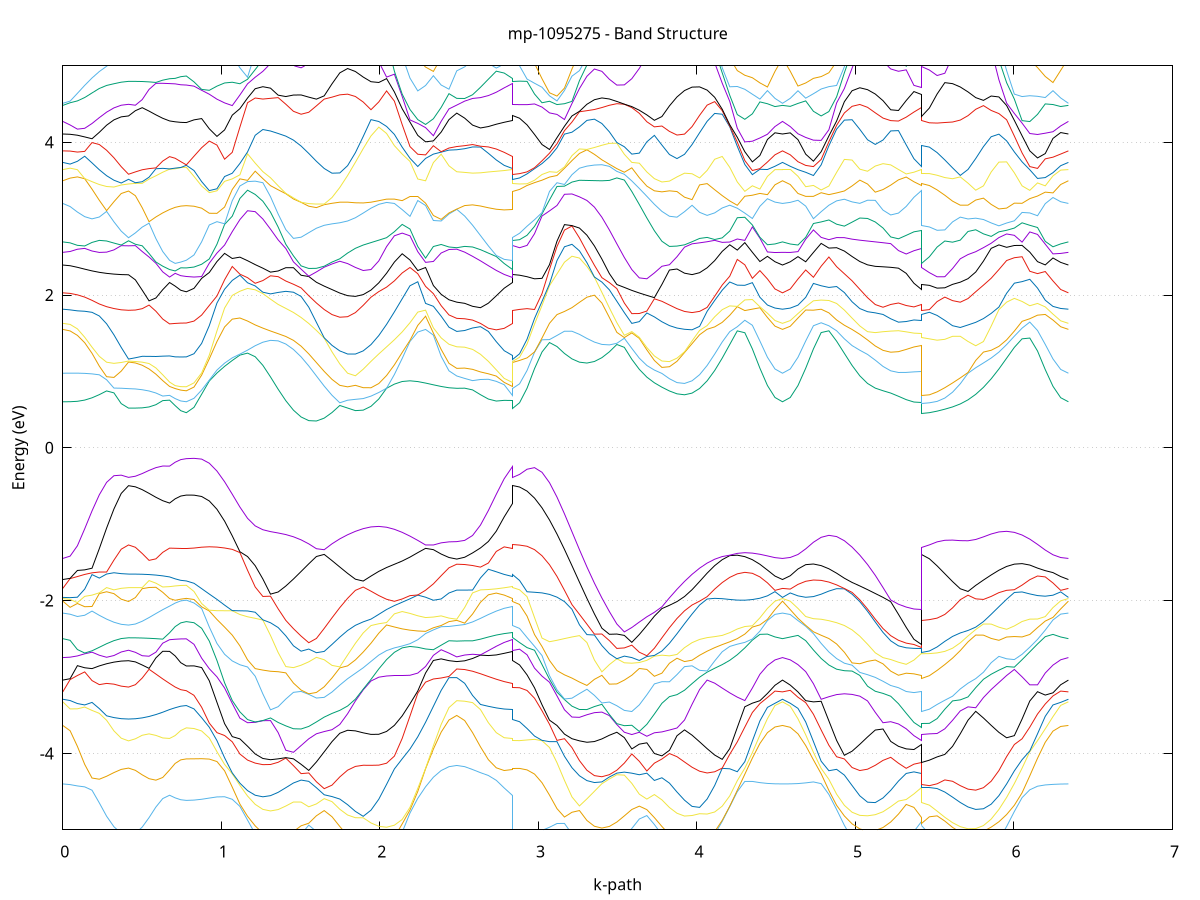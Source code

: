 set title 'mp-1095275 - Band Structure'
set xlabel 'k-path'
set ylabel 'Energy (eV)'
set grid y
set yrange [-5:5]
set terminal png size 800,600
set output 'mp-1095275_bands_gnuplot.png'
plot '-' using 1:2 with lines notitle, '-' using 1:2 with lines notitle, '-' using 1:2 with lines notitle, '-' using 1:2 with lines notitle, '-' using 1:2 with lines notitle, '-' using 1:2 with lines notitle, '-' using 1:2 with lines notitle, '-' using 1:2 with lines notitle, '-' using 1:2 with lines notitle, '-' using 1:2 with lines notitle, '-' using 1:2 with lines notitle, '-' using 1:2 with lines notitle, '-' using 1:2 with lines notitle, '-' using 1:2 with lines notitle, '-' using 1:2 with lines notitle, '-' using 1:2 with lines notitle, '-' using 1:2 with lines notitle, '-' using 1:2 with lines notitle, '-' using 1:2 with lines notitle, '-' using 1:2 with lines notitle, '-' using 1:2 with lines notitle, '-' using 1:2 with lines notitle, '-' using 1:2 with lines notitle, '-' using 1:2 with lines notitle, '-' using 1:2 with lines notitle, '-' using 1:2 with lines notitle, '-' using 1:2 with lines notitle, '-' using 1:2 with lines notitle, '-' using 1:2 with lines notitle, '-' using 1:2 with lines notitle, '-' using 1:2 with lines notitle, '-' using 1:2 with lines notitle, '-' using 1:2 with lines notitle, '-' using 1:2 with lines notitle, '-' using 1:2 with lines notitle, '-' using 1:2 with lines notitle, '-' using 1:2 with lines notitle, '-' using 1:2 with lines notitle, '-' using 1:2 with lines notitle, '-' using 1:2 with lines notitle, '-' using 1:2 with lines notitle, '-' using 1:2 with lines notitle, '-' using 1:2 with lines notitle, '-' using 1:2 with lines notitle, '-' using 1:2 with lines notitle, '-' using 1:2 with lines notitle, '-' using 1:2 with lines notitle, '-' using 1:2 with lines notitle, '-' using 1:2 with lines notitle, '-' using 1:2 with lines notitle, '-' using 1:2 with lines notitle, '-' using 1:2 with lines notitle, '-' using 1:2 with lines notitle, '-' using 1:2 with lines notitle, '-' using 1:2 with lines notitle, '-' using 1:2 with lines notitle, '-' using 1:2 with lines notitle, '-' using 1:2 with lines notitle, '-' using 1:2 with lines notitle, '-' using 1:2 with lines notitle, '-' using 1:2 with lines notitle, '-' using 1:2 with lines notitle, '-' using 1:2 with lines notitle, '-' using 1:2 with lines notitle, '-' using 1:2 with lines notitle, '-' using 1:2 with lines notitle, '-' using 1:2 with lines notitle, '-' using 1:2 with lines notitle, '-' using 1:2 with lines notitle, '-' using 1:2 with lines notitle, '-' using 1:2 with lines notitle, '-' using 1:2 with lines notitle, '-' using 1:2 with lines notitle, '-' using 1:2 with lines notitle, '-' using 1:2 with lines notitle, '-' using 1:2 with lines notitle, '-' using 1:2 with lines notitle, '-' using 1:2 with lines notitle, '-' using 1:2 with lines notitle, '-' using 1:2 with lines notitle, '-' using 1:2 with lines notitle, '-' using 1:2 with lines notitle, '-' using 1:2 with lines notitle, '-' using 1:2 with lines notitle, '-' using 1:2 with lines notitle, '-' using 1:2 with lines notitle, '-' using 1:2 with lines notitle, '-' using 1:2 with lines notitle, '-' using 1:2 with lines notitle, '-' using 1:2 with lines notitle, '-' using 1:2 with lines notitle, '-' using 1:2 with lines notitle, '-' using 1:2 with lines notitle, '-' using 1:2 with lines notitle, '-' using 1:2 with lines notitle, '-' using 1:2 with lines notitle, '-' using 1:2 with lines notitle, '-' using 1:2 with lines notitle, '-' using 1:2 with lines notitle, '-' using 1:2 with lines notitle, '-' using 1:2 with lines notitle, '-' using 1:2 with lines notitle, '-' using 1:2 with lines notitle, '-' using 1:2 with lines notitle, '-' using 1:2 with lines notitle, '-' using 1:2 with lines notitle, '-' using 1:2 with lines notitle, '-' using 1:2 with lines notitle, '-' using 1:2 with lines notitle, '-' using 1:2 with lines notitle, '-' using 1:2 with lines notitle, '-' using 1:2 with lines notitle, '-' using 1:2 with lines notitle, '-' using 1:2 with lines notitle, '-' using 1:2 with lines notitle, '-' using 1:2 with lines notitle, '-' using 1:2 with lines notitle, '-' using 1:2 with lines notitle, '-' using 1:2 with lines notitle, '-' using 1:2 with lines notitle, '-' using 1:2 with lines notitle, '-' using 1:2 with lines notitle, '-' using 1:2 with lines notitle, '-' using 1:2 with lines notitle, '-' using 1:2 with lines notitle, '-' using 1:2 with lines notitle, '-' using 1:2 with lines notitle, '-' using 1:2 with lines notitle
0.000000 -24.570077
0.046077 -24.570077
0.092153 -24.570077
0.138230 -24.570077
0.184307 -24.570077
0.230384 -24.570077
0.276460 -24.570077
0.322537 -24.570077
0.368614 -24.570077
0.414691 -24.570077
0.414691 -24.570077
0.457850 -24.570077
0.501009 -24.570077
0.544168 -24.570077
0.587327 -24.570077
0.630486 -24.570077
0.673645 -24.570077
0.673645 -24.570077
0.708868 -24.570077
0.744090 -24.570077
0.779313 -24.570077
0.779313 -24.570077
0.827578 -24.570077
0.875844 -24.569977
0.924109 -24.569777
0.972375 -24.569577
1.020640 -24.569277
1.068906 -24.568977
1.117171 -24.568577
1.165437 -24.568277
1.213702 -24.567877
1.261968 -24.567477
1.310233 -24.567177
1.358499 -24.566877
1.406764 -24.566577
1.455030 -24.566377
1.503295 -24.566177
1.551561 -24.566077
1.599826 -24.565977
1.599826 -24.565977
1.649011 -24.565977
1.698197 -24.565977
1.747382 -24.566077
1.796568 -24.566277
1.845753 -24.566477
1.894938 -24.566777
1.944124 -24.567077
1.993309 -24.567477
2.042495 -24.567777
2.091680 -24.568177
2.140865 -24.568577
2.190051 -24.568877
2.239236 -24.569277
2.288422 -24.569577
2.337607 -24.569777
2.386792 -24.569977
2.435978 -24.570077
2.485163 -24.570077
2.485163 -24.570077
2.535009 -24.570077
2.584855 -24.570077
2.634700 -24.570077
2.684546 -24.570077
2.734392 -24.570077
2.784238 -24.570077
2.834084 -24.570077
2.834084 -24.570077
2.881291 -24.570077
2.928498 -24.569977
2.975705 -24.569777
3.022912 -24.569577
3.070119 -24.569277
3.117326 -24.568977
3.164533 -24.568677
3.211740 -24.568277
3.258947 -24.567977
3.306154 -24.567577
3.353361 -24.567277
3.400568 -24.566977
3.447775 -24.566677
3.494982 -24.566377
3.542189 -24.566177
3.589396 -24.566077
3.636603 -24.565977
3.636603 -24.565977
3.684147 -24.565977
3.731691 -24.565977
3.779234 -24.566077
3.826778 -24.566177
3.874322 -24.566377
3.921865 -24.566677
3.969409 -24.566877
4.016953 -24.567177
4.064497 -24.567577
4.112040 -24.567877
4.159584 -24.568277
4.207128 -24.568677
4.254671 -24.568977
4.302215 -24.569277
4.349759 -24.569577
4.397303 -24.569777
4.444846 -24.569977
4.492390 -24.570077
4.539934 -24.570077
4.539934 -24.570077
4.588699 -24.570077
4.637463 -24.569977
4.686228 -24.569777
4.734993 -24.569577
4.783758 -24.569277
4.832522 -24.568977
4.881287 -24.568677
4.930052 -24.568277
4.978817 -24.567877
5.027582 -24.567577
5.076346 -24.567277
5.125111 -24.566877
5.173876 -24.566677
5.222641 -24.566377
5.271405 -24.566177
5.320170 -24.566077
5.368935 -24.565977
5.417700 -24.565977
5.417700 -24.565977
5.466425 -24.565977
5.515150 -24.566077
5.563875 -24.566177
5.612600 -24.566377
5.661325 -24.566577
5.710050 -24.566777
5.758775 -24.567077
5.807500 -24.567377
5.856225 -24.567777
5.904950 -24.568077
5.953675 -24.568477
6.002400 -24.568777
6.051125 -24.569077
6.099850 -24.569377
6.148575 -24.569577
6.197300 -24.569877
6.246025 -24.569977
6.294750 -24.570077
6.343475 -24.570077
e
0.000000 -24.499677
0.046077 -24.499677
0.092153 -24.499677
0.138230 -24.499677
0.184307 -24.499677
0.230384 -24.499677
0.276460 -24.499677
0.322537 -24.499677
0.368614 -24.499677
0.414691 -24.499677
0.414691 -24.499677
0.457850 -24.499677
0.501009 -24.499677
0.544168 -24.499677
0.587327 -24.499677
0.630486 -24.499677
0.673645 -24.499677
0.673645 -24.499677
0.708868 -24.499677
0.744090 -24.499677
0.779313 -24.499677
0.779313 -24.499677
0.827578 -24.499677
0.875844 -24.499677
0.924109 -24.499577
0.972375 -24.499477
1.020640 -24.499377
1.068906 -24.499277
1.117171 -24.499077
1.165437 -24.499677
1.213702 -24.500577
1.261968 -24.501377
1.310233 -24.502077
1.358499 -24.502777
1.406764 -24.503377
1.455030 -24.503977
1.503295 -24.504377
1.551561 -24.504577
1.599826 -24.504677
1.599826 -24.504677
1.649011 -24.504677
1.698197 -24.504477
1.747382 -24.504177
1.796568 -24.503777
1.845753 -24.503177
1.894938 -24.502477
1.944124 -24.501677
1.993309 -24.500877
2.042495 -24.499977
2.091680 -24.498977
2.140865 -24.499077
2.190051 -24.499277
2.239236 -24.499377
2.288422 -24.499477
2.337607 -24.499577
2.386792 -24.499577
2.435978 -24.499677
2.485163 -24.499677
2.485163 -24.499677
2.535009 -24.499677
2.584855 -24.499677
2.634700 -24.499677
2.684546 -24.499677
2.734392 -24.499677
2.784238 -24.499677
2.834084 -24.499677
2.834084 -24.499677
2.881291 -24.499677
2.928498 -24.499677
2.975705 -24.499577
3.022912 -24.499477
3.070119 -24.499377
3.117326 -24.499277
3.164533 -24.499177
3.211740 -24.499077
3.258947 -24.499677
3.306154 -24.500477
3.353361 -24.501377
3.400568 -24.502077
3.447775 -24.502777
3.494982 -24.503477
3.542189 -24.503977
3.589396 -24.504377
3.636603 -24.504577
3.636603 -24.504577
3.684147 -24.504777
3.731691 -24.504677
3.779234 -24.504577
3.826778 -24.504277
3.874322 -24.503877
3.921865 -24.503377
3.969409 -24.502677
4.016953 -24.501977
4.064497 -24.501277
4.112040 -24.500477
4.159584 -24.499677
4.207128 -24.499077
4.254671 -24.499277
4.302215 -24.499377
4.349759 -24.499477
4.397303 -24.499577
4.444846 -24.499677
4.492390 -24.499677
4.539934 -24.499677
4.539934 -24.499677
4.588699 -24.499677
4.637463 -24.499677
4.686228 -24.499577
4.734993 -24.499477
4.783758 -24.499377
4.832522 -24.499277
4.881287 -24.499077
4.930052 -24.499577
4.978817 -24.500377
5.027582 -24.501077
5.076346 -24.501877
5.125111 -24.502577
5.173876 -24.503177
5.222641 -24.503677
5.271405 -24.504177
5.320170 -24.504477
5.368935 -24.504677
5.417700 -24.504777
5.417700 -24.504677
5.466425 -24.504677
5.515150 -24.504477
5.563875 -24.504177
5.612600 -24.503777
5.661325 -24.503277
5.710050 -24.502777
5.758775 -24.502077
5.807500 -24.501377
5.856225 -24.500677
5.904950 -24.499977
5.953675 -24.499177
6.002400 -24.499177
6.051125 -24.499277
6.099850 -24.499377
6.148575 -24.499477
6.197300 -24.499577
6.246025 -24.499677
6.294750 -24.499677
6.343475 -24.499677
e
0.000000 -24.495777
0.046077 -24.495777
0.092153 -24.495677
0.138230 -24.495677
0.184307 -24.495677
0.230384 -24.495577
0.276460 -24.495577
0.322537 -24.495577
0.368614 -24.495477
0.414691 -24.495477
0.414691 -24.495477
0.457850 -24.495477
0.501009 -24.495477
0.544168 -24.495477
0.587327 -24.495477
0.630486 -24.495577
0.673645 -24.495577
0.673645 -24.495577
0.708868 -24.495577
0.744090 -24.495477
0.779313 -24.495477
0.779313 -24.495477
0.827578 -24.495577
0.875844 -24.495877
0.924109 -24.496277
0.972375 -24.496777
1.020640 -24.497377
1.068906 -24.498077
1.117171 -24.498877
1.165437 -24.498977
1.213702 -24.498777
1.261968 -24.498677
1.310233 -24.498577
1.358499 -24.498377
1.406764 -24.498277
1.455030 -24.498177
1.503295 -24.498077
1.551561 -24.498077
1.599826 -24.498077
1.599826 -24.498077
1.649011 -24.498077
1.698197 -24.498077
1.747382 -24.498177
1.796568 -24.498277
1.845753 -24.498377
1.894938 -24.498477
1.944124 -24.498577
1.993309 -24.498677
2.042495 -24.498877
2.091680 -24.498977
2.140865 -24.498077
2.190051 -24.497277
2.239236 -24.496477
2.288422 -24.495677
2.337607 -24.495377
2.386792 -24.495577
2.435978 -24.495677
2.485163 -24.495777
2.485163 -24.495777
2.535009 -24.495777
2.584855 -24.495677
2.634700 -24.495677
2.684546 -24.495677
2.734392 -24.495577
2.784238 -24.495577
2.834084 -24.495577
2.834084 -24.495477
2.881291 -24.495477
2.928498 -24.495377
2.975705 -24.495177
3.022912 -24.495577
3.070119 -24.496277
3.117326 -24.497077
3.164533 -24.497877
3.211740 -24.498777
3.258947 -24.498877
3.306154 -24.498777
3.353361 -24.498677
3.400568 -24.498477
3.447775 -24.498377
3.494982 -24.498277
3.542189 -24.498177
3.589396 -24.498177
3.636603 -24.498077
3.636603 -24.498077
3.684147 -24.498077
3.731691 -24.498077
3.779234 -24.498077
3.826778 -24.498177
3.874322 -24.498177
3.921865 -24.498277
3.969409 -24.498377
4.016953 -24.498577
4.064497 -24.498677
4.112040 -24.498777
4.159584 -24.498977
4.207128 -24.498877
4.254671 -24.498077
4.302215 -24.497377
4.349759 -24.496777
4.397303 -24.496377
4.444846 -24.495977
4.492390 -24.495777
4.539934 -24.495777
4.539934 -24.495777
4.588699 -24.495777
4.637463 -24.495977
4.686228 -24.496377
4.734993 -24.496777
4.783758 -24.497377
4.832522 -24.498077
4.881287 -24.498777
4.930052 -24.498977
4.978817 -24.498877
5.027582 -24.498677
5.076346 -24.498577
5.125111 -24.498477
5.173876 -24.498377
5.222641 -24.498277
5.271405 -24.498177
5.320170 -24.498077
5.368935 -24.498077
5.417700 -24.498077
5.417700 -24.498077
5.466425 -24.498077
5.515150 -24.498077
5.563875 -24.498177
5.612600 -24.498177
5.661325 -24.498277
5.710050 -24.498377
5.758775 -24.498477
5.807500 -24.498677
5.856225 -24.498777
5.904950 -24.498877
5.953675 -24.499077
6.002400 -24.498477
6.051125 -24.497777
6.099850 -24.497177
6.148575 -24.496677
6.197300 -24.496277
6.246025 -24.495977
6.294750 -24.495777
6.343475 -24.495777
e
0.000000 -24.494177
0.046077 -24.494177
0.092153 -24.494177
0.138230 -24.494177
0.184307 -24.494177
0.230384 -24.494177
0.276460 -24.494177
0.322537 -24.494177
0.368614 -24.494177
0.414691 -24.494177
0.414691 -24.494177
0.457850 -24.494177
0.501009 -24.494177
0.544168 -24.494177
0.587327 -24.494177
0.630486 -24.494177
0.673645 -24.494177
0.673645 -24.494177
0.708868 -24.494177
0.744090 -24.494177
0.779313 -24.494177
0.779313 -24.494177
0.827578 -24.494077
0.875844 -24.493977
0.924109 -24.493777
0.972375 -24.493477
1.020640 -24.493077
1.068906 -24.492677
1.117171 -24.492177
1.165437 -24.491677
1.213702 -24.491077
1.261968 -24.490577
1.310233 -24.489977
1.358499 -24.489477
1.406764 -24.488977
1.455030 -24.489277
1.503295 -24.489477
1.551561 -24.489777
1.599826 -24.489977
1.599826 -24.489977
1.649011 -24.490277
1.698197 -24.490477
1.747382 -24.490677
1.796568 -24.490977
1.845753 -24.491277
1.894938 -24.491677
1.944124 -24.492077
1.993309 -24.492577
2.042495 -24.492977
2.091680 -24.493477
2.140865 -24.493877
2.190051 -24.494377
2.239236 -24.494777
2.288422 -24.495077
2.337607 -24.495077
2.386792 -24.494577
2.435978 -24.494277
2.485163 -24.494177
2.485163 -24.494177
2.535009 -24.494177
2.584855 -24.494177
2.634700 -24.494177
2.684546 -24.494177
2.734392 -24.494177
2.784238 -24.494177
2.834084 -24.494177
2.834084 -24.494177
2.881291 -24.494277
2.928498 -24.494577
2.975705 -24.494977
3.022912 -24.494877
3.070119 -24.494577
3.117326 -24.494177
3.164533 -24.493777
3.211740 -24.493377
3.258947 -24.492877
3.306154 -24.492477
3.353361 -24.491977
3.400568 -24.491577
3.447775 -24.491277
3.494982 -24.490977
3.542189 -24.490677
3.589396 -24.490377
3.636603 -24.490177
3.636603 -24.490177
3.684147 -24.489977
3.731691 -24.489777
3.779234 -24.489477
3.826778 -24.489277
3.874322 -24.488977
3.921865 -24.489277
3.969409 -24.489777
4.016953 -24.490277
4.064497 -24.490877
4.112040 -24.491377
4.159584 -24.491877
4.207128 -24.492377
4.254671 -24.492877
4.302215 -24.493277
4.349759 -24.493577
4.397303 -24.493877
4.444846 -24.494077
4.492390 -24.494177
4.539934 -24.494177
4.539934 -24.494177
4.588699 -24.494177
4.637463 -24.494077
4.686228 -24.493877
4.734993 -24.493577
4.783758 -24.493277
4.832522 -24.492877
4.881287 -24.492477
4.930052 -24.492077
4.978817 -24.491677
5.027582 -24.491177
5.076346 -24.490777
5.125111 -24.490477
5.173876 -24.490177
5.222641 -24.490077
5.271405 -24.489977
5.320170 -24.489977
5.368935 -24.489977
5.417700 -24.489977
5.417700 -24.490177
5.466425 -24.490177
5.515150 -24.490177
5.563875 -24.490177
5.612600 -24.490177
5.661325 -24.490277
5.710050 -24.490477
5.758775 -24.490777
5.807500 -24.491077
5.856225 -24.491477
5.904950 -24.491877
5.953675 -24.492277
6.002400 -24.492677
6.051125 -24.493077
6.099850 -24.493377
6.148575 -24.493677
6.197300 -24.493877
6.246025 -24.494077
6.294750 -24.494177
6.343475 -24.494177
e
0.000000 -24.489177
0.046077 -24.489177
0.092153 -24.489177
0.138230 -24.489177
0.184307 -24.489277
0.230384 -24.489277
0.276460 -24.489377
0.322537 -24.489377
0.368614 -24.489377
0.414691 -24.489377
0.414691 -24.489377
0.457850 -24.489377
0.501009 -24.489377
0.544168 -24.489377
0.587327 -24.489377
0.630486 -24.489377
0.673645 -24.489377
0.673645 -24.489377
0.708868 -24.489377
0.744090 -24.489377
0.779313 -24.489377
0.779313 -24.489377
0.827578 -24.489377
0.875844 -24.489277
0.924109 -24.489177
0.972375 -24.489077
1.020640 -24.488977
1.068906 -24.488777
1.117171 -24.488677
1.165437 -24.488577
1.213702 -24.488577
1.261968 -24.488577
1.310233 -24.488677
1.358499 -24.488777
1.406764 -24.488977
1.455030 -24.488577
1.503295 -24.488077
1.551561 -24.487777
1.599826 -24.487377
1.599826 -24.487377
1.649011 -24.487177
1.698197 -24.486977
1.747382 -24.486777
1.796568 -24.486677
1.845753 -24.486677
1.894938 -24.486777
1.944124 -24.486877
1.993309 -24.486977
2.042495 -24.487177
2.091680 -24.487477
2.140865 -24.487677
2.190051 -24.487977
2.239236 -24.488277
2.288422 -24.488577
2.337607 -24.488777
2.386792 -24.488977
2.435978 -24.489077
2.485163 -24.489177
2.485163 -24.489177
2.535009 -24.489177
2.584855 -24.489177
2.634700 -24.489177
2.684546 -24.489277
2.734392 -24.489277
2.784238 -24.489377
2.834084 -24.489377
2.834084 -24.489377
2.881291 -24.489377
2.928498 -24.489277
2.975705 -24.489077
3.022912 -24.488877
3.070119 -24.488577
3.117326 -24.488277
3.164533 -24.488077
3.211740 -24.487777
3.258947 -24.487577
3.306154 -24.487377
3.353361 -24.487177
3.400568 -24.487077
3.447775 -24.486977
3.494982 -24.486977
3.542189 -24.486977
3.589396 -24.487077
3.636603 -24.487277
3.636603 -24.487277
3.684147 -24.487477
3.731691 -24.487677
3.779234 -24.488077
3.826778 -24.488377
3.874322 -24.488877
3.921865 -24.488777
3.969409 -24.488577
4.016953 -24.488477
4.064497 -24.488377
4.112040 -24.488377
4.159584 -24.488377
4.207128 -24.488477
4.254671 -24.488577
4.302215 -24.488777
4.349759 -24.488877
4.397303 -24.488977
4.444846 -24.489077
4.492390 -24.489177
4.539934 -24.489177
4.539934 -24.489177
4.588699 -24.489177
4.637463 -24.489077
4.686228 -24.488977
4.734993 -24.488877
4.783758 -24.488777
4.832522 -24.488577
4.881287 -24.488477
4.930052 -24.488277
4.978817 -24.488177
5.027582 -24.488077
5.076346 -24.488077
5.125111 -24.487977
5.173876 -24.487877
5.222641 -24.487877
5.271405 -24.487677
5.320170 -24.487577
5.368935 -24.487477
5.417700 -24.487477
5.417700 -24.487277
5.466425 -24.487277
5.515150 -24.487377
5.563875 -24.487477
5.612600 -24.487577
5.661325 -24.487777
5.710050 -24.487877
5.758775 -24.487877
5.807500 -24.487977
5.856225 -24.488077
5.904950 -24.488177
5.953675 -24.488377
6.002400 -24.488477
6.051125 -24.488577
6.099850 -24.488777
6.148575 -24.488877
6.197300 -24.488977
6.246025 -24.489077
6.294750 -24.489177
6.343475 -24.489177
e
0.000000 -24.477477
0.046077 -24.477477
0.092153 -24.477477
0.138230 -24.477477
0.184307 -24.477477
0.230384 -24.477477
0.276460 -24.477477
0.322537 -24.477477
0.368614 -24.477477
0.414691 -24.477477
0.414691 -24.477477
0.457850 -24.477477
0.501009 -24.477477
0.544168 -24.477477
0.587327 -24.477477
0.630486 -24.477477
0.673645 -24.477477
0.673645 -24.477477
0.708868 -24.477477
0.744090 -24.477477
0.779313 -24.477477
0.779313 -24.477477
0.827578 -24.477377
0.875844 -24.476977
0.924109 -24.476977
0.972375 -24.477477
1.020640 -24.478177
1.068906 -24.478877
1.117171 -24.479577
1.165437 -24.480377
1.213702 -24.481177
1.261968 -24.481977
1.310233 -24.482577
1.358499 -24.483177
1.406764 -24.483677
1.455030 -24.484177
1.503295 -24.484477
1.551561 -24.484677
1.599826 -24.484877
1.599826 -24.484877
1.649011 -24.484977
1.698197 -24.484977
1.747382 -24.484777
1.796568 -24.484577
1.845753 -24.484077
1.894938 -24.483577
1.944124 -24.482977
1.993309 -24.482177
2.042495 -24.481377
2.091680 -24.480577
2.140865 -24.479777
2.190051 -24.478977
2.239236 -24.478277
2.288422 -24.477577
2.337607 -24.476977
2.386792 -24.476977
2.435978 -24.477377
2.485163 -24.477477
2.485163 -24.477477
2.535009 -24.477477
2.584855 -24.477477
2.634700 -24.477477
2.684546 -24.477477
2.734392 -24.477477
2.784238 -24.477477
2.834084 -24.477477
2.834084 -24.477477
2.881291 -24.477377
2.928498 -24.476977
2.975705 -24.476977
3.022912 -24.477477
3.070119 -24.478077
3.117326 -24.478777
3.164533 -24.479577
3.211740 -24.480377
3.258947 -24.481077
3.306154 -24.481877
3.353361 -24.482577
3.400568 -24.483277
3.447775 -24.483877
3.494982 -24.484277
3.542189 -24.484577
3.589396 -24.484877
3.636603 -24.484877
3.636603 -24.484877
3.684147 -24.484877
3.731691 -24.484777
3.779234 -24.484577
3.826778 -24.484377
3.874322 -24.483977
3.921865 -24.483577
3.969409 -24.483077
4.016953 -24.482477
4.064497 -24.481777
4.112040 -24.481077
4.159584 -24.480277
4.207128 -24.479577
4.254671 -24.478777
4.302215 -24.478077
4.349759 -24.477477
4.397303 -24.476977
4.444846 -24.477077
4.492390 -24.477377
4.539934 -24.477477
4.539934 -24.477477
4.588699 -24.477377
4.637463 -24.477077
4.686228 -24.476977
4.734993 -24.477477
4.783758 -24.478077
4.832522 -24.478777
4.881287 -24.479477
4.930052 -24.480277
4.978817 -24.481077
5.027582 -24.481777
5.076346 -24.482477
5.125111 -24.483077
5.173876 -24.483677
5.222641 -24.484077
5.271405 -24.484377
5.320170 -24.484677
5.368935 -24.484877
5.417700 -24.484877
5.417700 -24.484977
5.466425 -24.484877
5.515150 -24.484777
5.563875 -24.484477
5.612600 -24.484177
5.661325 -24.483777
5.710050 -24.483277
5.758775 -24.482777
5.807500 -24.482077
5.856225 -24.481377
5.904950 -24.480677
5.953675 -24.479977
6.002400 -24.479277
6.051125 -24.478577
6.099850 -24.477877
6.148575 -24.477377
6.197300 -24.476877
6.246025 -24.477077
6.294750 -24.477377
6.343475 -24.477477
e
0.000000 -24.476177
0.046077 -24.476177
0.092153 -24.476177
0.138230 -24.476177
0.184307 -24.476277
0.230384 -24.476277
0.276460 -24.476277
0.322537 -24.476277
0.368614 -24.476277
0.414691 -24.476277
0.414691 -24.476277
0.457850 -24.476277
0.501009 -24.476277
0.544168 -24.476277
0.587327 -24.476277
0.630486 -24.476177
0.673645 -24.476177
0.673645 -24.476177
0.708868 -24.476177
0.744090 -24.476177
0.779313 -24.476177
0.779313 -24.476177
0.827578 -24.476277
0.875844 -24.476577
0.924109 -24.476477
0.972375 -24.475677
1.020640 -24.474777
1.068906 -24.473777
1.117171 -24.472577
1.165437 -24.471377
1.213702 -24.470177
1.261968 -24.468877
1.310233 -24.467777
1.358499 -24.466677
1.406764 -24.465677
1.455030 -24.464977
1.503295 -24.464377
1.551561 -24.464177
1.599826 -24.464077
1.599826 -24.464077
1.649011 -24.463977
1.698197 -24.463977
1.747382 -24.464177
1.796568 -24.464677
1.845753 -24.465377
1.894938 -24.466377
1.944124 -24.467477
1.993309 -24.468577
2.042495 -24.469877
2.091680 -24.471177
2.140865 -24.472377
2.190051 -24.473577
2.239236 -24.474677
2.288422 -24.475577
2.337607 -24.476377
2.386792 -24.476577
2.435978 -24.476377
2.485163 -24.476277
2.485163 -24.476277
2.535009 -24.476277
2.584855 -24.476277
2.634700 -24.476277
2.684546 -24.476277
2.734392 -24.476277
2.784238 -24.476177
2.834084 -24.476177
2.834084 -24.476277
2.881291 -24.476277
2.928498 -24.476577
2.975705 -24.476477
3.022912 -24.475777
3.070119 -24.474877
3.117326 -24.473877
3.164533 -24.472777
3.211740 -24.471577
3.258947 -24.470377
3.306154 -24.469077
3.353361 -24.467977
3.400568 -24.466877
3.447775 -24.465877
3.494982 -24.465077
3.542189 -24.464377
3.589396 -24.464077
3.636603 -24.463977
3.636603 -24.463977
3.684147 -24.464077
3.731691 -24.464077
3.779234 -24.464177
3.826778 -24.464477
3.874322 -24.465077
3.921865 -24.465877
3.969409 -24.466877
4.016953 -24.467977
4.064497 -24.469077
4.112040 -24.470277
4.159584 -24.471577
4.207128 -24.472777
4.254671 -24.473877
4.302215 -24.474877
4.349759 -24.475777
4.397303 -24.476477
4.444846 -24.476577
4.492390 -24.476277
4.539934 -24.476177
4.539934 -24.476177
4.588699 -24.476277
4.637463 -24.476577
4.686228 -24.476477
4.734993 -24.475777
4.783758 -24.474877
4.832522 -24.473877
4.881287 -24.472777
4.930052 -24.471577
4.978817 -24.470377
5.027582 -24.469177
5.076346 -24.467977
5.125111 -24.466877
5.173876 -24.465877
5.222641 -24.465077
5.271405 -24.464477
5.320170 -24.464077
5.368935 -24.464077
5.417700 -24.463977
5.417700 -24.464077
5.466425 -24.464077
5.515150 -24.464077
5.563875 -24.464377
5.612600 -24.464977
5.661325 -24.465677
5.710050 -24.466577
5.758775 -24.467577
5.807500 -24.468677
5.856225 -24.469777
5.904950 -24.470977
5.953675 -24.472077
6.002400 -24.473177
6.051125 -24.474177
6.099850 -24.475177
6.148575 -24.475977
6.197300 -24.476577
6.246025 -24.476477
6.294750 -24.476277
6.343475 -24.476177
e
0.000000 -24.462177
0.046077 -24.462177
0.092153 -24.462177
0.138230 -24.462177
0.184307 -24.462177
0.230384 -24.462277
0.276460 -24.462277
0.322537 -24.462277
0.368614 -24.462277
0.414691 -24.462277
0.414691 -24.462277
0.457850 -24.462277
0.501009 -24.462277
0.544168 -24.462277
0.587327 -24.462277
0.630486 -24.462177
0.673645 -24.462177
0.673645 -24.462177
0.708868 -24.462177
0.744090 -24.462177
0.779313 -24.462177
0.779313 -24.462177
0.827578 -24.462077
0.875844 -24.461777
0.924109 -24.461277
0.972375 -24.460677
1.020640 -24.459877
1.068906 -24.459177
1.117171 -24.459777
1.165437 -24.460277
1.213702 -24.460877
1.261968 -24.461377
1.310233 -24.461877
1.358499 -24.462377
1.406764 -24.462777
1.455030 -24.462977
1.503295 -24.463177
1.551561 -24.463177
1.599826 -24.463077
1.599826 -24.463077
1.649011 -24.463077
1.698197 -24.463177
1.747382 -24.463277
1.796568 -24.463077
1.845753 -24.462777
1.894938 -24.462377
1.944124 -24.461877
1.993309 -24.461377
2.042495 -24.460877
2.091680 -24.460277
2.140865 -24.459777
2.190051 -24.459277
2.239236 -24.459877
2.288422 -24.460677
2.337607 -24.461277
2.386792 -24.461777
2.435978 -24.462177
2.485163 -24.462277
2.485163 -24.462277
2.535009 -24.462277
2.584855 -24.462277
2.634700 -24.462277
2.684546 -24.462277
2.734392 -24.462277
2.784238 -24.462177
2.834084 -24.462177
2.834084 -24.462277
2.881291 -24.462177
2.928498 -24.461877
2.975705 -24.461377
3.022912 -24.460777
3.070119 -24.459977
3.117326 -24.459177
3.164533 -24.459677
3.211740 -24.460177
3.258947 -24.460677
3.306154 -24.461177
3.353361 -24.461677
3.400568 -24.462177
3.447775 -24.462577
3.494982 -24.462977
3.542189 -24.463177
3.589396 -24.463277
3.636603 -24.463177
3.636603 -24.463177
3.684147 -24.463077
3.731691 -24.463077
3.779234 -24.463177
3.826778 -24.463177
3.874322 -24.462977
3.921865 -24.462677
3.969409 -24.462277
4.016953 -24.461777
4.064497 -24.461277
4.112040 -24.460777
4.159584 -24.460177
4.207128 -24.459677
4.254671 -24.459177
4.302215 -24.459877
4.349759 -24.460677
4.397303 -24.461277
4.444846 -24.461777
4.492390 -24.462077
4.539934 -24.462177
4.539934 -24.462177
4.588699 -24.462077
4.637463 -24.461777
4.686228 -24.461277
4.734993 -24.460677
4.783758 -24.459977
4.832522 -24.459177
4.881287 -24.459677
4.930052 -24.460177
4.978817 -24.460777
5.027582 -24.461277
5.076346 -24.461777
5.125111 -24.462177
5.173876 -24.462577
5.222641 -24.462977
5.271405 -24.463177
5.320170 -24.463177
5.368935 -24.463077
5.417700 -24.463077
5.417700 -24.463077
5.466425 -24.463077
5.515150 -24.463177
5.563875 -24.463177
5.612600 -24.462977
5.661325 -24.462677
5.710050 -24.462377
5.758775 -24.461977
5.807500 -24.461477
5.856225 -24.460977
5.904950 -24.460477
5.953675 -24.459977
6.002400 -24.459477
6.051125 -24.459377
6.099850 -24.460177
6.148575 -24.460877
6.197300 -24.461377
6.246025 -24.461877
6.294750 -24.462077
6.343475 -24.462177
e
0.000000 -24.457577
0.046077 -24.457577
0.092153 -24.457577
0.138230 -24.457577
0.184307 -24.457577
0.230384 -24.457577
0.276460 -24.457577
0.322537 -24.457577
0.368614 -24.457577
0.414691 -24.457577
0.414691 -24.457577
0.457850 -24.457577
0.501009 -24.457577
0.544168 -24.457577
0.587327 -24.457577
0.630486 -24.457577
0.673645 -24.457577
0.673645 -24.457577
0.708868 -24.457577
0.744090 -24.457577
0.779313 -24.457577
0.779313 -24.457577
0.827578 -24.457577
0.875844 -24.457777
0.924109 -24.457977
0.972375 -24.458377
1.020640 -24.458777
1.068906 -24.458977
1.117171 -24.457977
1.165437 -24.456977
1.213702 -24.455977
1.261968 -24.454977
1.310233 -24.454077
1.358499 -24.453177
1.406764 -24.452477
1.455030 -24.451777
1.503295 -24.451277
1.551561 -24.450877
1.599826 -24.450677
1.599826 -24.450677
1.649011 -24.450677
1.698197 -24.450777
1.747382 -24.451077
1.796568 -24.451577
1.845753 -24.452177
1.894938 -24.452977
1.944124 -24.453877
1.993309 -24.454777
2.042495 -24.455877
2.091680 -24.456877
2.140865 -24.457877
2.190051 -24.458877
2.239236 -24.458777
2.288422 -24.458377
2.337607 -24.458077
2.386792 -24.457777
2.435978 -24.457677
2.485163 -24.457577
2.485163 -24.457577
2.535009 -24.457577
2.584855 -24.457577
2.634700 -24.457577
2.684546 -24.457577
2.734392 -24.457577
2.784238 -24.457577
2.834084 -24.457577
2.834084 -24.457577
2.881291 -24.457677
2.928498 -24.457777
2.975705 -24.458077
3.022912 -24.458377
3.070119 -24.458677
3.117326 -24.459177
3.164533 -24.458177
3.211740 -24.457277
3.258947 -24.456177
3.306154 -24.455277
3.353361 -24.454277
3.400568 -24.453377
3.447775 -24.452577
3.494982 -24.451977
3.542189 -24.451377
3.589396 -24.450977
3.636603 -24.450777
3.636603 -24.450777
3.684147 -24.450677
3.731691 -24.450777
3.779234 -24.450977
3.826778 -24.451377
3.874322 -24.451877
3.921865 -24.452577
3.969409 -24.453377
4.016953 -24.454177
4.064497 -24.455177
4.112040 -24.456077
4.159584 -24.457077
4.207128 -24.458077
4.254671 -24.459077
4.302215 -24.458677
4.349759 -24.458277
4.397303 -24.457977
4.444846 -24.457777
4.492390 -24.457577
4.539934 -24.457577
4.539934 -24.457577
4.588699 -24.457577
4.637463 -24.457777
4.686228 -24.457977
4.734993 -24.458277
4.783758 -24.458677
4.832522 -24.459077
4.881287 -24.458177
4.930052 -24.457177
4.978817 -24.456177
5.027582 -24.455177
5.076346 -24.454277
5.125111 -24.453377
5.173876 -24.452577
5.222641 -24.451877
5.271405 -24.451377
5.320170 -24.450977
5.368935 -24.450777
5.417700 -24.450677
5.417700 -24.450677
5.466425 -24.450777
5.515150 -24.450977
5.563875 -24.451277
5.612600 -24.451777
5.661325 -24.452377
5.710050 -24.453077
5.758775 -24.453877
5.807500 -24.454777
5.856225 -24.455677
5.904950 -24.456577
5.953675 -24.457577
6.002400 -24.458477
6.051125 -24.458977
6.099850 -24.458577
6.148575 -24.458277
6.197300 -24.457977
6.246025 -24.457677
6.294750 -24.457577
6.343475 -24.457577
e
0.000000 -24.430877
0.046077 -24.430877
0.092153 -24.430777
0.138230 -24.430677
0.184307 -24.430577
0.230384 -24.430377
0.276460 -24.430277
0.322537 -24.430177
0.368614 -24.430077
0.414691 -24.429977
0.414691 -24.429977
0.457850 -24.430077
0.501009 -24.430177
0.544168 -24.430277
0.587327 -24.430377
0.630486 -24.430577
0.673645 -24.430677
0.673645 -24.430677
0.708868 -24.430877
0.744090 -24.430877
0.779313 -24.430977
0.779313 -24.430977
0.827578 -24.430877
0.875844 -24.430877
0.924109 -24.430677
0.972375 -24.430477
1.020640 -24.430277
1.068906 -24.430077
1.117171 -24.429877
1.165437 -24.429777
1.213702 -24.429677
1.261968 -24.429577
1.310233 -24.429577
1.358499 -24.429677
1.406764 -24.429777
1.455030 -24.429877
1.503295 -24.429977
1.551561 -24.430177
1.599826 -24.430677
1.599826 -24.430677
1.649011 -24.430977
1.698197 -24.431177
1.747382 -24.431377
1.796568 -24.431377
1.845753 -24.431277
1.894938 -24.431177
1.944124 -24.430977
1.993309 -24.430777
2.042495 -24.430577
2.091680 -24.430377
2.140865 -24.430177
2.190051 -24.430077
2.239236 -24.429977
2.288422 -24.429877
2.337607 -24.429877
2.386792 -24.429877
2.435978 -24.429877
2.485163 -24.429877
2.485163 -24.429877
2.535009 -24.429877
2.584855 -24.429977
2.634700 -24.430077
2.684546 -24.430277
2.734392 -24.430377
2.784238 -24.430577
2.834084 -24.430677
2.834084 -24.429977
2.881291 -24.429977
2.928498 -24.429977
2.975705 -24.430077
3.022912 -24.430077
3.070119 -24.430077
3.117326 -24.430177
3.164533 -24.430277
3.211740 -24.430377
3.258947 -24.430577
3.306154 -24.430777
3.353361 -24.430977
3.400568 -24.431077
3.447775 -24.431277
3.494982 -24.431377
3.542189 -24.431377
3.589396 -24.431277
3.636603 -24.431077
3.636603 -24.431077
3.684147 -24.430877
3.731691 -24.430477
3.779234 -24.430077
3.826778 -24.429977
3.874322 -24.429877
3.921865 -24.429777
3.969409 -24.429677
4.016953 -24.429577
4.064497 -24.429577
4.112040 -24.429577
4.159584 -24.429777
4.207128 -24.429877
4.254671 -24.430077
4.302215 -24.430277
4.349759 -24.430477
4.397303 -24.430677
4.444846 -24.430777
4.492390 -24.430877
4.539934 -24.430877
4.539934 -24.430877
4.588699 -24.430877
4.637463 -24.430777
4.686228 -24.430677
4.734993 -24.430477
4.783758 -24.430277
4.832522 -24.430077
4.881287 -24.429977
4.930052 -24.429777
4.978817 -24.429777
5.027582 -24.429777
5.076346 -24.429877
5.125111 -24.430077
5.173876 -24.430277
5.222641 -24.430477
5.271405 -24.430577
5.320170 -24.430677
5.368935 -24.430777
5.417700 -24.430777
5.417700 -24.430577
5.466425 -24.430677
5.515150 -24.430677
5.563875 -24.430577
5.612600 -24.430477
5.661325 -24.430277
5.710050 -24.430077
5.758775 -24.429977
5.807500 -24.429877
5.856225 -24.429777
5.904950 -24.429777
5.953675 -24.429877
6.002400 -24.429977
6.051125 -24.430177
6.099850 -24.430377
6.148575 -24.430477
6.197300 -24.430677
6.246025 -24.430777
6.294750 -24.430877
6.343475 -24.430877
e
0.000000 -24.420677
0.046077 -24.420677
0.092153 -24.420877
0.138230 -24.421177
0.184307 -24.421477
0.230384 -24.421877
0.276460 -24.422177
0.322537 -24.422377
0.368614 -24.422577
0.414691 -24.422677
0.414691 -24.422677
0.457850 -24.422577
0.501009 -24.422377
0.544168 -24.422177
0.587327 -24.421877
0.630486 -24.421577
0.673645 -24.421277
0.673645 -24.421277
0.708868 -24.420977
0.744090 -24.420777
0.779313 -24.420677
0.779313 -24.420677
0.827578 -24.420677
0.875844 -24.420777
0.924109 -24.420977
0.972375 -24.421277
1.020640 -24.421877
1.068906 -24.422577
1.117171 -24.423277
1.165437 -24.424177
1.213702 -24.424977
1.261968 -24.425877
1.310233 -24.426777
1.358499 -24.427577
1.406764 -24.428377
1.455030 -24.429077
1.503295 -24.429677
1.551561 -24.429977
1.599826 -24.429977
1.599826 -24.429977
1.649011 -24.429777
1.698197 -24.429577
1.747382 -24.429177
1.796568 -24.428677
1.845753 -24.428077
1.894938 -24.427477
1.944124 -24.426677
1.993309 -24.425877
2.042495 -24.425077
2.091680 -24.424277
2.140865 -24.423577
2.190051 -24.423077
2.239236 -24.422777
2.288422 -24.422677
2.337607 -24.422677
2.386792 -24.422677
2.435978 -24.422677
2.485163 -24.422677
2.485163 -24.422677
2.535009 -24.422677
2.584855 -24.422577
2.634700 -24.422377
2.684546 -24.422077
2.734392 -24.421877
2.784238 -24.421577
2.834084 -24.421277
2.834084 -24.422677
2.881291 -24.422577
2.928498 -24.422577
2.975705 -24.422577
3.022912 -24.422577
3.070119 -24.422677
3.117326 -24.422977
3.164533 -24.423477
3.211740 -24.424077
3.258947 -24.424877
3.306154 -24.425677
3.353361 -24.426377
3.400568 -24.427177
3.447775 -24.427877
3.494982 -24.428477
3.542189 -24.428977
3.589396 -24.429377
3.636603 -24.429677
3.636603 -24.429677
3.684147 -24.429977
3.731691 -24.430077
3.779234 -24.430077
3.826778 -24.429477
3.874322 -24.428877
3.921865 -24.428177
3.969409 -24.427377
4.016953 -24.426477
4.064497 -24.425677
4.112040 -24.424777
4.159584 -24.423977
4.207128 -24.423177
4.254671 -24.422377
4.302215 -24.421777
4.349759 -24.421277
4.397303 -24.420877
4.444846 -24.420777
4.492390 -24.420677
4.539934 -24.420677
4.539934 -24.420677
4.588699 -24.420677
4.637463 -24.420777
4.686228 -24.420977
4.734993 -24.421277
4.783758 -24.421777
4.832522 -24.422377
4.881287 -24.423177
4.930052 -24.423977
4.978817 -24.424777
5.027582 -24.425677
5.076346 -24.426477
5.125111 -24.427277
5.173876 -24.427977
5.222641 -24.428677
5.271405 -24.429177
5.320170 -24.429677
5.368935 -24.429977
5.417700 -24.430077
5.417700 -24.430177
5.466425 -24.430077
5.515150 -24.429777
5.563875 -24.429377
5.612600 -24.428877
5.661325 -24.428177
5.710050 -24.427577
5.758775 -24.426777
5.807500 -24.425977
5.856225 -24.425177
5.904950 -24.424377
5.953675 -24.423577
6.002400 -24.422877
6.051125 -24.422177
6.099850 -24.421577
6.148575 -24.421177
6.197300 -24.420877
6.246025 -24.420777
6.294750 -24.420677
6.343475 -24.420677
e
0.000000 -24.419577
0.046077 -24.419477
0.092153 -24.419477
0.138230 -24.419377
0.184307 -24.419277
0.230384 -24.419177
0.276460 -24.419077
0.322537 -24.418977
0.368614 -24.418877
0.414691 -24.418877
0.414691 -24.418877
0.457850 -24.418877
0.501009 -24.418977
0.544168 -24.419077
0.587327 -24.419177
0.630486 -24.419277
0.673645 -24.419377
0.673645 -24.419377
0.708868 -24.419477
0.744090 -24.419577
0.779313 -24.419577
0.779313 -24.419577
0.827578 -24.419677
0.875844 -24.419777
0.924109 -24.419977
0.972375 -24.420077
1.020640 -24.420177
1.068906 -24.420277
1.117171 -24.420377
1.165437 -24.420477
1.213702 -24.420577
1.261968 -24.420777
1.310233 -24.420977
1.358499 -24.421177
1.406764 -24.421377
1.455030 -24.421577
1.503295 -24.421777
1.551561 -24.421877
1.599826 -24.422077
1.599826 -24.422077
1.649011 -24.422077
1.698197 -24.422077
1.747382 -24.422077
1.796568 -24.421977
1.845753 -24.421777
1.894938 -24.421577
1.944124 -24.421377
1.993309 -24.421077
2.042495 -24.420777
2.091680 -24.420477
2.140865 -24.420177
2.190051 -24.419877
2.239236 -24.419677
2.288422 -24.419377
2.337607 -24.419177
2.386792 -24.419077
2.435978 -24.418977
2.485163 -24.418877
2.485163 -24.418877
2.535009 -24.418977
2.584855 -24.418977
2.634700 -24.419077
2.684546 -24.419177
2.734392 -24.419277
2.784238 -24.419377
2.834084 -24.419377
2.834084 -24.418877
2.881291 -24.418877
2.928498 -24.418977
2.975705 -24.419077
3.022912 -24.419277
3.070119 -24.419477
3.117326 -24.419777
3.164533 -24.420077
3.211740 -24.420377
3.258947 -24.420677
3.306154 -24.420877
3.353361 -24.421177
3.400568 -24.421477
3.447775 -24.421677
3.494982 -24.421777
3.542189 -24.421977
3.589396 -24.422077
3.636603 -24.422077
3.636603 -24.422077
3.684147 -24.422077
3.731691 -24.421977
3.779234 -24.421877
3.826778 -24.421677
3.874322 -24.421577
3.921865 -24.421377
3.969409 -24.421177
4.016953 -24.420977
4.064497 -24.420777
4.112040 -24.420577
4.159584 -24.420477
4.207128 -24.420277
4.254671 -24.420177
4.302215 -24.420077
4.349759 -24.419977
4.397303 -24.419877
4.444846 -24.419677
4.492390 -24.419577
4.539934 -24.419577
4.539934 -24.419577
4.588699 -24.419577
4.637463 -24.419677
4.686228 -24.419877
4.734993 -24.420077
4.783758 -24.420177
4.832522 -24.420277
4.881287 -24.420377
4.930052 -24.420477
4.978817 -24.420577
5.027582 -24.420777
5.076346 -24.421077
5.125111 -24.421277
5.173876 -24.421477
5.222641 -24.421677
5.271405 -24.421877
5.320170 -24.421977
5.368935 -24.422077
5.417700 -24.422077
5.417700 -24.421977
5.466425 -24.421977
5.515150 -24.421877
5.563875 -24.421777
5.612600 -24.421677
5.661325 -24.421477
5.710050 -24.421277
5.758775 -24.421077
5.807500 -24.420877
5.856225 -24.420677
5.904950 -24.420577
5.953675 -24.420477
6.002400 -24.420377
6.051125 -24.420277
6.099850 -24.420177
6.148575 -24.419977
6.197300 -24.419877
6.246025 -24.419677
6.294750 -24.419577
6.343475 -24.419577
e
0.000000 -24.417677
0.046077 -24.417677
0.092153 -24.417677
0.138230 -24.417777
0.184307 -24.417777
0.230384 -24.417877
0.276460 -24.417877
0.322537 -24.417977
0.368614 -24.417977
0.414691 -24.418077
0.414691 -24.418077
0.457850 -24.417977
0.501009 -24.417977
0.544168 -24.417877
0.587327 -24.417777
0.630486 -24.417777
0.673645 -24.417677
0.673645 -24.417677
0.708868 -24.417577
0.744090 -24.417577
0.779313 -24.417577
0.779313 -24.417577
0.827578 -24.417677
0.875844 -24.417777
0.924109 -24.418077
0.972375 -24.418477
1.020640 -24.418877
1.068906 -24.419277
1.117171 -24.419777
1.165437 -24.420177
1.213702 -24.420477
1.261968 -24.420777
1.310233 -24.420877
1.358499 -24.420877
1.406764 -24.420777
1.455030 -24.420677
1.503295 -24.420477
1.551561 -24.420277
1.599826 -24.419977
1.599826 -24.419977
1.649011 -24.419777
1.698197 -24.419677
1.747382 -24.419477
1.796568 -24.419477
1.845753 -24.419377
1.894938 -24.419477
1.944124 -24.419477
1.993309 -24.419577
2.042495 -24.419677
2.091680 -24.419777
2.140865 -24.419777
2.190051 -24.419677
2.239236 -24.419477
2.288422 -24.419077
2.337607 -24.418677
2.386792 -24.418277
2.435978 -24.418077
2.485163 -24.417977
2.485163 -24.417977
2.535009 -24.417977
2.584855 -24.417877
2.634700 -24.417877
2.684546 -24.417777
2.734392 -24.417777
2.784238 -24.417677
2.834084 -24.417677
2.834084 -24.418077
2.881291 -24.418077
2.928498 -24.418377
2.975705 -24.418677
3.022912 -24.419077
3.070119 -24.419477
3.117326 -24.419777
3.164533 -24.419877
3.211740 -24.419777
3.258947 -24.419777
3.306154 -24.419677
3.353361 -24.419577
3.400568 -24.419477
3.447775 -24.419377
3.494982 -24.419377
3.542189 -24.419477
3.589396 -24.419577
3.636603 -24.419677
3.636603 -24.419677
3.684147 -24.419877
3.731691 -24.420077
3.779234 -24.420377
3.826778 -24.420577
3.874322 -24.420777
3.921865 -24.420877
3.969409 -24.420977
4.016953 -24.420977
4.064497 -24.420777
4.112040 -24.420577
4.159584 -24.420177
4.207128 -24.419777
4.254671 -24.419377
4.302215 -24.418977
4.349759 -24.418477
4.397303 -24.418177
4.444846 -24.417877
4.492390 -24.417777
4.539934 -24.417677
4.539934 -24.417677
4.588699 -24.417777
4.637463 -24.417877
4.686228 -24.418177
4.734993 -24.418477
4.783758 -24.418877
4.832522 -24.419377
4.881287 -24.419777
4.930052 -24.420077
4.978817 -24.420377
5.027582 -24.420477
5.076346 -24.420577
5.125111 -24.420477
5.173876 -24.420377
5.222641 -24.420277
5.271405 -24.420077
5.320170 -24.419977
5.368935 -24.419877
5.417700 -24.419877
5.417700 -24.419977
5.466425 -24.419977
5.515150 -24.420077
5.563875 -24.420177
5.612600 -24.420277
5.661325 -24.420377
5.710050 -24.420477
5.758775 -24.420577
5.807500 -24.420577
5.856225 -24.420477
5.904950 -24.420277
5.953675 -24.419977
6.002400 -24.419577
6.051125 -24.419177
6.099850 -24.418777
6.148575 -24.418477
6.197300 -24.418077
6.246025 -24.417877
6.294750 -24.417677
6.343475 -24.417677
e
0.000000 -24.413677
0.046077 -24.413677
0.092153 -24.413477
0.138230 -24.413377
0.184307 -24.413177
0.230384 -24.412977
0.276460 -24.412777
0.322537 -24.412677
0.368614 -24.412577
0.414691 -24.412577
0.414691 -24.412577
0.457850 -24.412577
0.501009 -24.412677
0.544168 -24.412777
0.587327 -24.412977
0.630486 -24.413077
0.673645 -24.413277
0.673645 -24.413277
0.708868 -24.413477
0.744090 -24.413677
0.779313 -24.413677
0.779313 -24.413677
0.827578 -24.413677
0.875844 -24.413777
0.924109 -24.413777
0.972375 -24.413877
1.020640 -24.413977
1.068906 -24.414077
1.117171 -24.414277
1.165437 -24.414377
1.213702 -24.414577
1.261968 -24.414777
1.310233 -24.414977
1.358499 -24.415177
1.406764 -24.415377
1.455030 -24.415577
1.503295 -24.415777
1.551561 -24.415877
1.599826 -24.415877
1.599826 -24.415877
1.649011 -24.415877
1.698197 -24.415777
1.747382 -24.415677
1.796568 -24.415477
1.845753 -24.415177
1.894938 -24.414877
1.944124 -24.414577
1.993309 -24.414177
2.042495 -24.413877
2.091680 -24.413577
2.140865 -24.413277
2.190051 -24.413077
2.239236 -24.412877
2.288422 -24.412777
2.337607 -24.412677
2.386792 -24.412577
2.435978 -24.412577
2.485163 -24.412577
2.485163 -24.412577
2.535009 -24.412577
2.584855 -24.412577
2.634700 -24.412677
2.684546 -24.412877
2.734392 -24.412977
2.784238 -24.413177
2.834084 -24.413277
2.834084 -24.412577
2.881291 -24.412577
2.928498 -24.412577
2.975705 -24.412677
3.022912 -24.412777
3.070119 -24.412877
3.117326 -24.413077
3.164533 -24.413277
3.211740 -24.413577
3.258947 -24.413777
3.306154 -24.414077
3.353361 -24.414377
3.400568 -24.414777
3.447775 -24.415077
3.494982 -24.415277
3.542189 -24.415577
3.589396 -24.415777
3.636603 -24.415877
3.636603 -24.415877
3.684147 -24.415877
3.731691 -24.415877
3.779234 -24.415877
3.826778 -24.415677
3.874322 -24.415577
3.921865 -24.415377
3.969409 -24.415177
4.016953 -24.414977
4.064497 -24.414777
4.112040 -24.414577
4.159584 -24.414377
4.207128 -24.414177
4.254671 -24.414077
4.302215 -24.413977
4.349759 -24.413877
4.397303 -24.413777
4.444846 -24.413677
4.492390 -24.413677
4.539934 -24.413677
4.539934 -24.413677
4.588699 -24.413677
4.637463 -24.413677
4.686228 -24.413777
4.734993 -24.413777
4.783758 -24.413877
4.832522 -24.413977
4.881287 -24.414177
4.930052 -24.414277
4.978817 -24.414477
5.027582 -24.414677
5.076346 -24.414877
5.125111 -24.415077
5.173876 -24.415277
5.222641 -24.415477
5.271405 -24.415677
5.320170 -24.415777
5.368935 -24.415877
5.417700 -24.415877
5.417700 -24.415877
5.466425 -24.415877
5.515150 -24.415777
5.563875 -24.415677
5.612600 -24.415477
5.661325 -24.415277
5.710050 -24.415077
5.758775 -24.414877
5.807500 -24.414777
5.856225 -24.414577
5.904950 -24.414377
5.953675 -24.414177
6.002400 -24.414077
6.051125 -24.413977
6.099850 -24.413877
6.148575 -24.413777
6.197300 -24.413777
6.246025 -24.413677
6.294750 -24.413677
6.343475 -24.413677
e
0.000000 -24.410177
0.046077 -24.410077
0.092153 -24.409877
0.138230 -24.409577
0.184307 -24.409077
0.230384 -24.408577
0.276460 -24.407877
0.322537 -24.407277
0.368614 -24.406777
0.414691 -24.406577
0.414691 -24.406577
0.457850 -24.406777
0.501009 -24.407177
0.544168 -24.407877
0.587327 -24.408477
0.630486 -24.408977
0.673645 -24.409477
0.673645 -24.409477
0.708868 -24.409877
0.744090 -24.410177
0.779313 -24.410177
0.779313 -24.410177
0.827578 -24.410277
0.875844 -24.410277
0.924109 -24.410377
0.972375 -24.410477
1.020640 -24.410577
1.068906 -24.410577
1.117171 -24.410577
1.165437 -24.410577
1.213702 -24.410477
1.261968 -24.410377
1.310233 -24.410177
1.358499 -24.409977
1.406764 -24.409777
1.455030 -24.409577
1.503295 -24.409477
1.551561 -24.409477
1.599826 -24.409677
1.599826 -24.409677
1.649011 -24.409877
1.698197 -24.410077
1.747382 -24.410277
1.796568 -24.410477
1.845753 -24.410577
1.894938 -24.410677
1.944124 -24.410777
1.993309 -24.410677
2.042495 -24.410577
2.091680 -24.410277
2.140865 -24.409977
2.190051 -24.409577
2.239236 -24.409077
2.288422 -24.408477
2.337607 -24.407877
2.386792 -24.407277
2.435978 -24.406777
2.485163 -24.406577
2.485163 -24.406577
2.535009 -24.406677
2.584855 -24.407077
2.634700 -24.407577
2.684546 -24.408077
2.734392 -24.408577
2.784238 -24.409077
2.834084 -24.409477
2.834084 -24.406577
2.881291 -24.406777
2.928498 -24.407177
2.975705 -24.407777
3.022912 -24.408377
3.070119 -24.408877
3.117326 -24.409377
3.164533 -24.409877
3.211740 -24.410177
3.258947 -24.410477
3.306154 -24.410577
3.353361 -24.410677
3.400568 -24.410677
3.447775 -24.410677
3.494982 -24.410577
3.542189 -24.410377
3.589396 -24.410177
3.636603 -24.409977
3.636603 -24.409977
3.684147 -24.409777
3.731691 -24.409577
3.779234 -24.409477
3.826778 -24.409477
3.874322 -24.409577
3.921865 -24.409777
3.969409 -24.409977
4.016953 -24.410177
4.064497 -24.410377
4.112040 -24.410477
4.159584 -24.410477
4.207128 -24.410577
4.254671 -24.410577
4.302215 -24.410477
4.349759 -24.410477
4.397303 -24.410377
4.444846 -24.410277
4.492390 -24.410177
4.539934 -24.410177
4.539934 -24.410177
4.588699 -24.410177
4.637463 -24.410277
4.686228 -24.410377
4.734993 -24.410377
4.783758 -24.410477
4.832522 -24.410477
4.881287 -24.410477
4.930052 -24.410477
4.978817 -24.410477
5.027582 -24.410377
5.076346 -24.410277
5.125111 -24.410177
5.173876 -24.410077
5.222641 -24.409877
5.271405 -24.409777
5.320170 -24.409677
5.368935 -24.409677
5.417700 -24.409677
5.417700 -24.409677
5.466425 -24.409677
5.515150 -24.409677
5.563875 -24.409777
5.612600 -24.409877
5.661325 -24.409977
5.710050 -24.410177
5.758775 -24.410277
5.807500 -24.410377
5.856225 -24.410377
5.904950 -24.410477
5.953675 -24.410477
6.002400 -24.410477
6.051125 -24.410477
6.099850 -24.410477
6.148575 -24.410377
6.197300 -24.410277
6.246025 -24.410277
6.294750 -24.410177
6.343475 -24.410177
e
0.000000 -24.406377
0.046077 -24.406377
0.092153 -24.406377
0.138230 -24.406277
0.184307 -24.406277
0.230384 -24.406277
0.276460 -24.406177
0.322537 -24.406177
0.368614 -24.406177
0.414691 -24.406177
0.414691 -24.406177
0.457850 -24.406177
0.501009 -24.406177
0.544168 -24.406177
0.587327 -24.406277
0.630486 -24.406277
0.673645 -24.406277
0.673645 -24.406277
0.708868 -24.406377
0.744090 -24.406377
0.779313 -24.406377
0.779313 -24.406377
0.827578 -24.406277
0.875844 -24.406177
0.924109 -24.406077
0.972375 -24.405977
1.020640 -24.405877
1.068906 -24.405877
1.117171 -24.405977
1.165437 -24.406177
1.213702 -24.406377
1.261968 -24.406677
1.310233 -24.406977
1.358499 -24.407377
1.406764 -24.407577
1.455030 -24.407777
1.503295 -24.407677
1.551561 -24.407377
1.599826 -24.406677
1.599826 -24.406677
1.649011 -24.405877
1.698197 -24.405677
1.747382 -24.406177
1.796568 -24.406477
1.845753 -24.406677
1.894938 -24.406777
1.944124 -24.406877
1.993309 -24.406777
2.042495 -24.406777
2.091680 -24.406577
2.140865 -24.406477
2.190051 -24.406277
2.239236 -24.406177
2.288422 -24.406077
2.337607 -24.406077
2.386792 -24.406077
2.435978 -24.406077
2.485163 -24.406177
2.485163 -24.406177
2.535009 -24.406177
2.584855 -24.406177
2.634700 -24.406177
2.684546 -24.406177
2.734392 -24.406277
2.784238 -24.406277
2.834084 -24.406277
2.834084 -24.406177
2.881291 -24.406177
2.928498 -24.406077
2.975705 -24.406077
3.022912 -24.406077
3.070119 -24.406177
3.117326 -24.406277
3.164533 -24.406477
3.211740 -24.406577
3.258947 -24.406677
3.306154 -24.406777
3.353361 -24.406877
3.400568 -24.406877
3.447775 -24.406777
3.494982 -24.406577
3.542189 -24.406377
3.589396 -24.405977
3.636603 -24.405577
3.636603 -24.405577
3.684147 -24.406077
3.731691 -24.406877
3.779234 -24.407377
3.826778 -24.407677
3.874322 -24.407677
3.921865 -24.407477
3.969409 -24.407277
4.016953 -24.406877
4.064497 -24.406577
4.112040 -24.406277
4.159584 -24.406077
4.207128 -24.405977
4.254671 -24.405877
4.302215 -24.405877
4.349759 -24.405977
4.397303 -24.406077
4.444846 -24.406277
4.492390 -24.406377
4.539934 -24.406377
4.539934 -24.406377
4.588699 -24.406377
4.637463 -24.406277
4.686228 -24.406077
4.734993 -24.405977
4.783758 -24.405877
4.832522 -24.405877
4.881287 -24.405977
4.930052 -24.406177
4.978817 -24.406377
5.027582 -24.406677
5.076346 -24.406877
5.125111 -24.407177
5.173876 -24.407277
5.222641 -24.407377
5.271405 -24.407277
5.320170 -24.407077
5.368935 -24.406777
5.417700 -24.406577
5.417700 -24.406577
5.466425 -24.406777
5.515150 -24.407077
5.563875 -24.407277
5.612600 -24.407377
5.661325 -24.407377
5.710050 -24.407277
5.758775 -24.406977
5.807500 -24.406777
5.856225 -24.406477
5.904950 -24.406277
5.953675 -24.406077
6.002400 -24.405877
6.051125 -24.405877
6.099850 -24.405877
6.148575 -24.405977
6.197300 -24.406077
6.246025 -24.406277
6.294750 -24.406377
6.343475 -24.406377
e
0.000000 -24.402377
0.046077 -24.402477
0.092153 -24.402477
0.138230 -24.402477
0.184307 -24.402577
0.230384 -24.402577
0.276460 -24.402677
0.322537 -24.402677
0.368614 -24.402677
0.414691 -24.402677
0.414691 -24.402677
0.457850 -24.402677
0.501009 -24.402677
0.544168 -24.402677
0.587327 -24.402577
0.630486 -24.402577
0.673645 -24.402477
0.673645 -24.402477
0.708868 -24.402477
0.744090 -24.402477
0.779313 -24.402477
0.779313 -24.402477
0.827578 -24.402377
0.875844 -24.401977
0.924109 -24.401477
0.972375 -24.400777
1.020640 -24.399977
1.068906 -24.399077
1.117171 -24.398277
1.165437 -24.397677
1.213702 -24.397677
1.261968 -24.398277
1.310233 -24.399177
1.358499 -24.400177
1.406764 -24.401177
1.455030 -24.402177
1.503295 -24.403077
1.551561 -24.403877
1.599826 -24.404577
1.599826 -24.404577
1.649011 -24.405177
1.698197 -24.404877
1.747382 -24.403677
1.796568 -24.402377
1.845753 -24.400977
1.894938 -24.399577
1.944124 -24.398077
1.993309 -24.396477
2.042495 -24.394977
2.091680 -24.396077
2.140865 -24.397277
2.190051 -24.398377
2.239236 -24.399377
2.288422 -24.400177
2.337607 -24.400777
2.386792 -24.401677
2.435978 -24.402377
2.485163 -24.402677
2.485163 -24.402677
2.535009 -24.402677
2.584855 -24.402677
2.634700 -24.402677
2.684546 -24.402577
2.734392 -24.402577
2.784238 -24.402577
2.834084 -24.402477
2.834084 -24.402677
2.881291 -24.402477
2.928498 -24.401777
2.975705 -24.400877
3.022912 -24.400277
3.070119 -24.399577
3.117326 -24.398677
3.164533 -24.397677
3.211740 -24.396477
3.258947 -24.395377
3.306154 -24.395877
3.353361 -24.397277
3.400568 -24.398777
3.447775 -24.400177
3.494982 -24.401577
3.542189 -24.402877
3.589396 -24.404077
3.636603 -24.405177
3.636603 -24.405177
3.684147 -24.405077
3.731691 -24.404477
3.779234 -24.403677
3.826778 -24.402877
3.874322 -24.401977
3.921865 -24.401077
3.969409 -24.400077
4.016953 -24.399077
4.064497 -24.398177
4.112040 -24.397677
4.159584 -24.397777
4.207128 -24.398377
4.254671 -24.399177
4.302215 -24.400077
4.349759 -24.400877
4.397303 -24.401477
4.444846 -24.401977
4.492390 -24.402277
4.539934 -24.402377
4.539934 -24.402377
4.588699 -24.402277
4.637463 -24.401977
4.686228 -24.401477
4.734993 -24.400877
4.783758 -24.400077
4.832522 -24.399177
4.881287 -24.398377
4.930052 -24.397677
4.978817 -24.397477
5.027582 -24.397877
5.076346 -24.398677
5.125111 -24.399677
5.173876 -24.400777
5.222641 -24.401877
5.271405 -24.402777
5.320170 -24.403677
5.368935 -24.404377
5.417700 -24.404677
5.417700 -24.404677
5.466425 -24.404377
5.515150 -24.403777
5.563875 -24.402977
5.612600 -24.402077
5.661325 -24.401077
5.710050 -24.400077
5.758775 -24.399077
5.807500 -24.398177
5.856225 -24.397577
5.904950 -24.397477
5.953675 -24.397877
6.002400 -24.398677
6.051125 -24.399477
6.099850 -24.400277
6.148575 -24.400977
6.197300 -24.401577
6.246025 -24.402077
6.294750 -24.402377
6.343475 -24.402377
e
0.000000 -24.395077
0.046077 -24.395277
0.092153 -24.395777
0.138230 -24.396577
0.184307 -24.397477
0.230384 -24.398477
0.276460 -24.399577
0.322537 -24.400477
0.368614 -24.401177
0.414691 -24.401477
0.414691 -24.401477
0.457850 -24.401177
0.501009 -24.400577
0.544168 -24.399677
0.587327 -24.398677
0.630486 -24.397777
0.673645 -24.396777
0.673645 -24.396777
0.708868 -24.395877
0.744090 -24.395277
0.779313 -24.395077
0.779313 -24.395077
0.827578 -24.395077
0.875844 -24.394977
0.924109 -24.394877
0.972375 -24.394677
1.020640 -24.394377
1.068906 -24.393977
1.117171 -24.393377
1.165437 -24.393277
1.213702 -24.393277
1.261968 -24.392677
1.310233 -24.391877
1.358499 -24.390977
1.406764 -24.390077
1.455030 -24.389277
1.503295 -24.388677
1.551561 -24.388277
1.599826 -24.388077
1.599826 -24.388077
1.649011 -24.388077
1.698197 -24.388277
1.747382 -24.388677
1.796568 -24.389377
1.845753 -24.390277
1.894938 -24.391277
1.944124 -24.392477
1.993309 -24.393677
2.042495 -24.394877
2.091680 -24.394277
2.140865 -24.395577
2.190051 -24.396977
2.239236 -24.398277
2.288422 -24.399577
2.337607 -24.400677
2.386792 -24.401177
2.435978 -24.401377
2.485163 -24.401477
2.485163 -24.401477
2.535009 -24.401277
2.584855 -24.400777
2.634700 -24.400077
2.684546 -24.399277
2.734392 -24.398377
2.784238 -24.397577
2.834084 -24.396777
2.834084 -24.401477
2.881291 -24.401377
2.928498 -24.401177
2.975705 -24.400777
3.022912 -24.399777
3.070119 -24.398577
3.117326 -24.397277
3.164533 -24.395977
3.211740 -24.394677
3.258947 -24.394477
3.306154 -24.394177
3.353361 -24.392977
3.400568 -24.391877
3.447775 -24.390777
3.494982 -24.389877
3.542189 -24.389077
3.589396 -24.388577
3.636603 -24.388177
3.636603 -24.388177
3.684147 -24.387977
3.731691 -24.388077
3.779234 -24.388377
3.826778 -24.388877
3.874322 -24.389477
3.921865 -24.390277
3.969409 -24.391077
4.016953 -24.391977
4.064497 -24.392877
4.112040 -24.393377
4.159584 -24.393277
4.207128 -24.393477
4.254671 -24.393977
4.302215 -24.394477
4.349759 -24.394677
4.397303 -24.394877
4.444846 -24.394977
4.492390 -24.395077
4.539934 -24.395077
4.539934 -24.395077
4.588699 -24.395077
4.637463 -24.395077
4.686228 -24.394977
4.734993 -24.394877
4.783758 -24.394677
4.832522 -24.394277
4.881287 -24.393777
4.930052 -24.393377
4.978817 -24.393377
5.027582 -24.392977
5.076346 -24.392177
5.125111 -24.391277
5.173876 -24.390477
5.222641 -24.389677
5.271405 -24.388977
5.320170 -24.388477
5.368935 -24.388177
5.417700 -24.388077
5.417700 -24.388077
5.466425 -24.388177
5.515150 -24.388477
5.563875 -24.388877
5.612600 -24.389477
5.661325 -24.390277
5.710050 -24.391077
5.758775 -24.391877
5.807500 -24.392677
5.856225 -24.393277
5.904950 -24.393377
5.953675 -24.393477
6.002400 -24.393977
6.051125 -24.394477
6.099850 -24.394777
6.148575 -24.394877
6.197300 -24.394977
6.246025 -24.395077
6.294750 -24.395077
6.343475 -24.395077
e
0.000000 -24.387977
0.046077 -24.387877
0.092153 -24.387577
0.138230 -24.387277
0.184307 -24.386877
0.230384 -24.386477
0.276460 -24.386177
0.322537 -24.385977
0.368614 -24.385877
0.414691 -24.385877
0.414691 -24.385877
0.457850 -24.385877
0.501009 -24.385977
0.544168 -24.386177
0.587327 -24.386477
0.630486 -24.386777
0.673645 -24.387177
0.673645 -24.387177
0.708868 -24.387577
0.744090 -24.387877
0.779313 -24.387977
0.779313 -24.387977
0.827578 -24.388177
0.875844 -24.388577
0.924109 -24.389177
0.972375 -24.389977
1.020640 -24.390877
1.068906 -24.391777
1.117171 -24.392677
1.165437 -24.392677
1.213702 -24.391777
1.261968 -24.390877
1.310233 -24.389877
1.358499 -24.388977
1.406764 -24.388077
1.455030 -24.387277
1.503295 -24.386577
1.551561 -24.386077
1.599826 -24.385777
1.599826 -24.385777
1.649011 -24.385777
1.698197 -24.386077
1.747382 -24.386577
1.796568 -24.387277
1.845753 -24.388077
1.894938 -24.389077
1.944124 -24.390177
1.993309 -24.391477
2.042495 -24.392777
2.091680 -24.393277
2.140865 -24.391977
2.190051 -24.390577
2.239236 -24.389377
2.288422 -24.388277
2.337607 -24.387277
2.386792 -24.386477
2.435978 -24.385977
2.485163 -24.385877
2.485163 -24.385877
2.535009 -24.385877
2.584855 -24.385977
2.634700 -24.386077
2.684546 -24.386277
2.734392 -24.386577
2.784238 -24.386777
2.834084 -24.387077
2.834084 -24.385877
2.881291 -24.385977
2.928498 -24.386477
2.975705 -24.387177
3.022912 -24.388077
3.070119 -24.389077
3.117326 -24.390277
3.164533 -24.391577
3.211740 -24.392877
3.258947 -24.393177
3.306154 -24.391977
3.353361 -24.390777
3.400568 -24.389677
3.447775 -24.388577
3.494982 -24.387677
3.542189 -24.386977
3.589396 -24.386377
3.636603 -24.385977
3.636603 -24.385977
3.684147 -24.385777
3.731691 -24.385877
3.779234 -24.386177
3.826778 -24.386677
3.874322 -24.387377
3.921865 -24.388177
3.969409 -24.389077
4.016953 -24.390077
4.064497 -24.390977
4.112040 -24.391877
4.159584 -24.392777
4.207128 -24.392677
4.254671 -24.391777
4.302215 -24.390877
4.349759 -24.389977
4.397303 -24.389177
4.444846 -24.388577
4.492390 -24.388177
4.539934 -24.387977
4.539934 -24.387977
4.588699 -24.388177
4.637463 -24.388577
4.686228 -24.389177
4.734993 -24.389877
4.783758 -24.390677
4.832522 -24.391577
4.881287 -24.392377
4.930052 -24.392777
4.978817 -24.392077
5.027582 -24.391177
5.076346 -24.390177
5.125111 -24.389277
5.173876 -24.388277
5.222641 -24.387477
5.271405 -24.386777
5.320170 -24.386177
5.368935 -24.385877
5.417700 -24.385777
5.417700 -24.385677
5.466425 -24.385877
5.515150 -24.386177
5.563875 -24.386677
5.612600 -24.387277
5.661325 -24.388077
5.710050 -24.388877
5.758775 -24.389877
5.807500 -24.390777
5.856225 -24.391677
5.904950 -24.392477
5.953675 -24.392777
6.002400 -24.392077
6.051125 -24.391277
6.099850 -24.390477
6.148575 -24.389677
6.197300 -24.388977
6.246025 -24.388477
6.294750 -24.388077
6.343475 -24.387977
e
0.000000 -24.381977
0.046077 -24.381977
0.092153 -24.381977
0.138230 -24.381977
0.184307 -24.381977
0.230384 -24.381977
0.276460 -24.381977
0.322537 -24.381977
0.368614 -24.382077
0.414691 -24.382077
0.414691 -24.382077
0.457850 -24.382077
0.501009 -24.381977
0.544168 -24.381977
0.587327 -24.381977
0.630486 -24.381977
0.673645 -24.381977
0.673645 -24.381977
0.708868 -24.381977
0.744090 -24.381877
0.779313 -24.381877
0.779313 -24.381877
0.827578 -24.381877
0.875844 -24.381777
0.924109 -24.381677
0.972375 -24.381677
1.020640 -24.381777
1.068906 -24.381777
1.117171 -24.381977
1.165437 -24.382077
1.213702 -24.382177
1.261968 -24.382277
1.310233 -24.382377
1.358499 -24.382377
1.406764 -24.382377
1.455030 -24.382377
1.503295 -24.382377
1.551561 -24.382377
1.599826 -24.382877
1.599826 -24.382877
1.649011 -24.383177
1.698197 -24.383477
1.747382 -24.383577
1.796568 -24.383577
1.845753 -24.383577
1.894938 -24.383477
1.944124 -24.383377
1.993309 -24.383177
2.042495 -24.382977
2.091680 -24.382777
2.140865 -24.382477
2.190051 -24.382277
2.239236 -24.382077
2.288422 -24.381977
2.337607 -24.381877
2.386792 -24.381977
2.435978 -24.381977
2.485163 -24.382077
2.485163 -24.382077
2.535009 -24.382077
2.584855 -24.382077
2.634700 -24.382077
2.684546 -24.381977
2.734392 -24.381977
2.784238 -24.381977
2.834084 -24.381977
2.834084 -24.382077
2.881291 -24.381977
2.928498 -24.381877
2.975705 -24.381877
3.022912 -24.381877
3.070119 -24.382077
3.117326 -24.382177
3.164533 -24.382477
3.211740 -24.382677
3.258947 -24.382877
3.306154 -24.383077
3.353361 -24.383277
3.400568 -24.383477
3.447775 -24.383477
3.494982 -24.383577
3.542189 -24.383577
3.589396 -24.383477
3.636603 -24.383377
3.636603 -24.383377
3.684147 -24.383177
3.731691 -24.382777
3.779234 -24.382277
3.826778 -24.382377
3.874322 -24.382377
3.921865 -24.382377
3.969409 -24.382377
4.016953 -24.382377
4.064497 -24.382277
4.112040 -24.382177
4.159584 -24.382077
4.207128 -24.381877
4.254671 -24.381777
4.302215 -24.381777
4.349759 -24.381677
4.397303 -24.381677
4.444846 -24.381777
4.492390 -24.381877
4.539934 -24.381977
4.539934 -24.381977
4.588699 -24.381877
4.637463 -24.381777
4.686228 -24.381677
4.734993 -24.381677
4.783758 -24.381777
4.832522 -24.381877
4.881287 -24.381977
4.930052 -24.382077
4.978817 -24.382277
5.027582 -24.382377
5.076346 -24.382577
5.125111 -24.382677
5.173876 -24.382777
5.222641 -24.382877
5.271405 -24.382977
5.320170 -24.383077
5.368935 -24.383077
5.417700 -24.383177
5.417700 -24.383077
5.466425 -24.383077
5.515150 -24.383077
5.563875 -24.382977
5.612600 -24.382877
5.661325 -24.382777
5.710050 -24.382677
5.758775 -24.382577
5.807500 -24.382477
5.856225 -24.382377
5.904950 -24.382177
5.953675 -24.382077
6.002400 -24.381877
6.051125 -24.381777
6.099850 -24.381677
6.148575 -24.381677
6.197300 -24.381677
6.246025 -24.381777
6.294750 -24.381877
6.343475 -24.381977
e
0.000000 -24.379677
0.046077 -24.379677
0.092153 -24.379677
0.138230 -24.379677
0.184307 -24.379577
0.230384 -24.379577
0.276460 -24.379577
0.322537 -24.379577
0.368614 -24.379577
0.414691 -24.379577
0.414691 -24.379577
0.457850 -24.379577
0.501009 -24.379577
0.544168 -24.379577
0.587327 -24.379577
0.630486 -24.379577
0.673645 -24.379677
0.673645 -24.379677
0.708868 -24.379677
0.744090 -24.379677
0.779313 -24.379677
0.779313 -24.379677
0.827578 -24.379677
0.875844 -24.379477
0.924109 -24.379177
0.972375 -24.378877
1.020640 -24.378577
1.068906 -24.378377
1.117171 -24.378277
1.165437 -24.378277
1.213702 -24.378477
1.261968 -24.378877
1.310233 -24.379377
1.358499 -24.379977
1.406764 -24.380677
1.455030 -24.381277
1.503295 -24.381877
1.551561 -24.382277
1.599826 -24.382077
1.599826 -24.382077
1.649011 -24.381777
1.698197 -24.381477
1.747382 -24.381077
1.796568 -24.380677
1.845753 -24.380177
1.894938 -24.379677
1.944124 -24.379277
1.993309 -24.378877
2.042495 -24.378477
2.091680 -24.378377
2.140865 -24.378277
2.190051 -24.378377
2.239236 -24.378577
2.288422 -24.378877
2.337607 -24.379077
2.386792 -24.379277
2.435978 -24.379477
2.485163 -24.379477
2.485163 -24.379477
2.535009 -24.379477
2.584855 -24.379577
2.634700 -24.379577
2.684546 -24.379577
2.734392 -24.379577
2.784238 -24.379577
2.834084 -24.379677
2.834084 -24.379577
2.881291 -24.379477
2.928498 -24.379377
2.975705 -24.379177
3.022912 -24.378877
3.070119 -24.378677
3.117326 -24.378477
3.164533 -24.378277
3.211740 -24.378277
3.258947 -24.378477
3.306154 -24.378677
3.353361 -24.379077
3.400568 -24.379477
3.447775 -24.379977
3.494982 -24.380377
3.542189 -24.380877
3.589396 -24.381277
3.636603 -24.381577
3.636603 -24.381577
3.684147 -24.381877
3.731691 -24.382077
3.779234 -24.382277
3.826778 -24.381777
3.874322 -24.381177
3.921865 -24.380577
3.969409 -24.379877
4.016953 -24.379377
4.064497 -24.378877
4.112040 -24.378477
4.159584 -24.378277
4.207128 -24.378277
4.254671 -24.378377
4.302215 -24.378577
4.349759 -24.378877
4.397303 -24.379177
4.444846 -24.379477
4.492390 -24.379577
4.539934 -24.379677
4.539934 -24.379677
4.588699 -24.379577
4.637463 -24.379477
4.686228 -24.379177
4.734993 -24.378877
4.783758 -24.378577
4.832522 -24.378377
4.881287 -24.378277
4.930052 -24.378277
4.978817 -24.378477
5.027582 -24.378777
5.076346 -24.379277
5.125111 -24.379777
5.173876 -24.380277
5.222641 -24.380777
5.271405 -24.381277
5.320170 -24.381577
5.368935 -24.381777
5.417700 -24.381877
5.417700 -24.381877
5.466425 -24.381877
5.515150 -24.381677
5.563875 -24.381277
5.612600 -24.380877
5.661325 -24.380477
5.710050 -24.379977
5.758775 -24.379477
5.807500 -24.378977
5.856225 -24.378577
5.904950 -24.378377
5.953675 -24.378277
6.002400 -24.378277
6.051125 -24.378477
6.099850 -24.378677
6.148575 -24.378977
6.197300 -24.379277
6.246025 -24.379477
6.294750 -24.379577
6.343475 -24.379677
e
0.000000 -24.379277
0.046077 -24.379177
0.092153 -24.379177
0.138230 -24.379177
0.184307 -24.379077
0.230384 -24.378977
0.276460 -24.378877
0.322537 -24.378877
0.368614 -24.378777
0.414691 -24.378777
0.414691 -24.378777
0.457850 -24.378777
0.501009 -24.378877
0.544168 -24.378877
0.587327 -24.378977
0.630486 -24.379077
0.673645 -24.379077
0.673645 -24.379077
0.708868 -24.379177
0.744090 -24.379177
0.779313 -24.379277
0.779313 -24.379277
0.827578 -24.379177
0.875844 -24.378777
0.924109 -24.378277
0.972375 -24.377477
1.020640 -24.376577
1.068906 -24.375477
1.117171 -24.374277
1.165437 -24.373077
1.213702 -24.371877
1.261968 -24.370677
1.310233 -24.369477
1.358499 -24.368377
1.406764 -24.367477
1.455030 -24.366577
1.503295 -24.365977
1.551561 -24.365377
1.599826 -24.365277
1.599826 -24.365277
1.649011 -24.365377
1.698197 -24.365577
1.747382 -24.365977
1.796568 -24.366577
1.845753 -24.367377
1.894938 -24.368277
1.944124 -24.369277
1.993309 -24.370377
2.042495 -24.371577
2.091680 -24.372777
2.140865 -24.373977
2.190051 -24.375177
2.239236 -24.376177
2.288422 -24.377077
2.337607 -24.377877
2.386792 -24.378377
2.435978 -24.378677
2.485163 -24.378777
2.485163 -24.378777
2.535009 -24.378777
2.584855 -24.378877
2.634700 -24.378877
2.684546 -24.378977
2.734392 -24.378977
2.784238 -24.379077
2.834084 -24.379077
2.834084 -24.378777
2.881291 -24.378677
2.928498 -24.378377
2.975705 -24.377877
3.022912 -24.377277
3.070119 -24.376377
3.117326 -24.375377
3.164533 -24.374277
3.211740 -24.373177
3.258947 -24.371977
3.306154 -24.370877
3.353361 -24.369777
3.400568 -24.368777
3.447775 -24.367777
3.494982 -24.366977
3.542189 -24.366377
3.589396 -24.365877
3.636603 -24.365477
3.636603 -24.365477
3.684147 -24.365277
3.731691 -24.365277
3.779234 -24.365477
3.826778 -24.366077
3.874322 -24.366777
3.921865 -24.367677
3.969409 -24.368577
4.016953 -24.369677
4.064497 -24.370777
4.112040 -24.371977
4.159584 -24.373277
4.207128 -24.374377
4.254671 -24.375577
4.302215 -24.376577
4.349759 -24.377577
4.397303 -24.378277
4.444846 -24.378877
4.492390 -24.379177
4.539934 -24.379277
4.539934 -24.379277
4.588699 -24.379177
4.637463 -24.378877
4.686228 -24.378277
4.734993 -24.377577
4.783758 -24.376577
4.832522 -24.375577
4.881287 -24.374477
4.930052 -24.373277
4.978817 -24.372077
5.027582 -24.370877
5.076346 -24.369677
5.125111 -24.368677
5.173876 -24.367677
5.222641 -24.366877
5.271405 -24.366277
5.320170 -24.365777
5.368935 -24.365477
5.417700 -24.365277
5.417700 -24.365277
5.466425 -24.365377
5.515150 -24.365677
5.563875 -24.366177
5.612600 -24.366777
5.661325 -24.367477
5.710050 -24.368377
5.758775 -24.369377
5.807500 -24.370377
5.856225 -24.371477
5.904950 -24.372577
5.953675 -24.373777
6.002400 -24.374877
6.051125 -24.375877
6.099850 -24.376877
6.148575 -24.377677
6.197300 -24.378377
6.246025 -24.378877
6.294750 -24.379177
6.343475 -24.379277
e
0.000000 -24.367677
0.046077 -24.367677
0.092153 -24.367677
0.138230 -24.367677
0.184307 -24.367677
0.230384 -24.367677
0.276460 -24.367677
0.322537 -24.367677
0.368614 -24.367677
0.414691 -24.367677
0.414691 -24.367677
0.457850 -24.367677
0.501009 -24.367677
0.544168 -24.367677
0.587327 -24.367677
0.630486 -24.367677
0.673645 -24.367677
0.673645 -24.367677
0.708868 -24.367677
0.744090 -24.367677
0.779313 -24.367677
0.779313 -24.367677
0.827578 -24.367677
0.875844 -24.367877
0.924109 -24.368177
0.972375 -24.368377
1.020640 -24.368677
1.068906 -24.368877
1.117171 -24.368977
1.165437 -24.368877
1.213702 -24.368577
1.261968 -24.368077
1.310233 -24.367577
1.358499 -24.367077
1.406764 -24.366477
1.455030 -24.366077
1.503295 -24.365677
1.551561 -24.365377
1.599826 -24.365077
1.599826 -24.365077
1.649011 -24.364877
1.698197 -24.364877
1.747382 -24.364977
1.796568 -24.365277
1.845753 -24.365677
1.894938 -24.366077
1.944124 -24.366577
1.993309 -24.367077
2.042495 -24.367577
2.091680 -24.367877
2.140865 -24.368077
2.190051 -24.368177
2.239236 -24.368177
2.288422 -24.368077
2.337607 -24.367977
2.386792 -24.367777
2.435978 -24.367777
2.485163 -24.367677
2.485163 -24.367677
2.535009 -24.367677
2.584855 -24.367677
2.634700 -24.367677
2.684546 -24.367677
2.734392 -24.367677
2.784238 -24.367677
2.834084 -24.367677
2.834084 -24.367677
2.881291 -24.367777
2.928498 -24.367777
2.975705 -24.367877
3.022912 -24.368077
3.070119 -24.368177
3.117326 -24.368177
3.164533 -24.368177
3.211740 -24.367977
3.258947 -24.367677
3.306154 -24.367277
3.353361 -24.366877
3.400568 -24.366377
3.447775 -24.365877
3.494982 -24.365477
3.542189 -24.365077
3.589396 -24.364877
3.636603 -24.364777
3.636603 -24.364777
3.684147 -24.364877
3.731691 -24.365177
3.779234 -24.365477
3.826778 -24.365677
3.874322 -24.366077
3.921865 -24.366577
3.969409 -24.367177
4.016953 -24.367677
4.064497 -24.368177
4.112040 -24.368577
4.159584 -24.368877
4.207128 -24.368977
4.254671 -24.368877
4.302215 -24.368677
4.349759 -24.368377
4.397303 -24.368177
4.444846 -24.367877
4.492390 -24.367677
4.539934 -24.367677
4.539934 -24.367677
4.588699 -24.367677
4.637463 -24.367877
4.686228 -24.368177
4.734993 -24.368377
4.783758 -24.368677
4.832522 -24.368877
4.881287 -24.368877
4.930052 -24.368777
4.978817 -24.368477
5.027582 -24.368077
5.076346 -24.367477
5.125111 -24.366977
5.173876 -24.366377
5.222641 -24.365877
5.271405 -24.365477
5.320170 -24.365177
5.368935 -24.364977
5.417700 -24.364877
5.417700 -24.364877
5.466425 -24.364977
5.515150 -24.365077
5.563875 -24.365377
5.612600 -24.365777
5.661325 -24.366277
5.710050 -24.366777
5.758775 -24.367277
5.807500 -24.367777
5.856225 -24.368277
5.904950 -24.368677
5.953675 -24.368877
6.002400 -24.368877
6.051125 -24.368777
6.099850 -24.368577
6.148575 -24.368377
6.197300 -24.368077
6.246025 -24.367877
6.294750 -24.367677
6.343475 -24.367677
e
0.000000 -24.362377
0.046077 -24.362377
0.092153 -24.362377
0.138230 -24.362377
0.184307 -24.362377
0.230384 -24.362477
0.276460 -24.362477
0.322537 -24.362477
0.368614 -24.362477
0.414691 -24.362477
0.414691 -24.362477
0.457850 -24.362477
0.501009 -24.362477
0.544168 -24.362477
0.587327 -24.362477
0.630486 -24.362477
0.673645 -24.362477
0.673645 -24.362477
0.708868 -24.362377
0.744090 -24.362377
0.779313 -24.362377
0.779313 -24.362377
0.827578 -24.362377
0.875844 -24.362077
0.924109 -24.361777
0.972375 -24.361277
1.020640 -24.360777
1.068906 -24.360077
1.117171 -24.359477
1.165437 -24.358777
1.213702 -24.358077
1.261968 -24.357377
1.310233 -24.356677
1.358499 -24.356077
1.406764 -24.355477
1.455030 -24.355077
1.503295 -24.354677
1.551561 -24.354477
1.599826 -24.354277
1.599826 -24.354277
1.649011 -24.354277
1.698197 -24.354477
1.747382 -24.354777
1.796568 -24.355177
1.845753 -24.355677
1.894938 -24.356177
1.944124 -24.356877
1.993309 -24.357577
2.042495 -24.358277
2.091680 -24.358977
2.140865 -24.359677
2.190051 -24.360377
2.239236 -24.360977
2.288422 -24.361477
2.337607 -24.361877
2.386792 -24.362177
2.435978 -24.362377
2.485163 -24.362477
2.485163 -24.362477
2.535009 -24.362477
2.584855 -24.362477
2.634700 -24.362477
2.684546 -24.362477
2.734392 -24.362477
2.784238 -24.362477
2.834084 -24.362477
2.834084 -24.362477
2.881291 -24.362377
2.928498 -24.362177
2.975705 -24.361877
3.022912 -24.361477
3.070119 -24.361077
3.117326 -24.360477
3.164533 -24.359877
3.211740 -24.359177
3.258947 -24.358577
3.306154 -24.357877
3.353361 -24.357177
3.400568 -24.356477
3.447775 -24.355877
3.494982 -24.355377
3.542189 -24.354977
3.589396 -24.354677
3.636603 -24.354377
3.636603 -24.354377
3.684147 -24.354277
3.731691 -24.354377
3.779234 -24.354477
3.826778 -24.354777
3.874322 -24.355077
3.921865 -24.355577
3.969409 -24.356177
4.016953 -24.356777
4.064497 -24.357477
4.112040 -24.358177
4.159584 -24.358877
4.207128 -24.359477
4.254671 -24.360177
4.302215 -24.360777
4.349759 -24.361277
4.397303 -24.361777
4.444846 -24.362077
4.492390 -24.362377
4.539934 -24.362377
4.539934 -24.362377
4.588699 -24.362377
4.637463 -24.362077
4.686228 -24.361777
4.734993 -24.361277
4.783758 -24.360777
4.832522 -24.360177
4.881287 -24.359577
4.930052 -24.358877
4.978817 -24.358177
5.027582 -24.357477
5.076346 -24.356877
5.125111 -24.356277
5.173876 -24.355677
5.222641 -24.355177
5.271405 -24.354777
5.320170 -24.354577
5.368935 -24.354377
5.417700 -24.354277
5.417700 -24.354277
5.466425 -24.354377
5.515150 -24.354477
5.563875 -24.354777
5.612600 -24.355077
5.661325 -24.355577
5.710050 -24.356077
5.758775 -24.356677
5.807500 -24.357277
5.856225 -24.357877
5.904950 -24.358477
5.953675 -24.359177
6.002400 -24.359777
6.051125 -24.360377
6.099850 -24.360977
6.148575 -24.361477
6.197300 -24.361877
6.246025 -24.362177
6.294750 -24.362377
6.343475 -24.362377
e
0.000000 -24.341077
0.046077 -24.341077
0.092153 -24.341077
0.138230 -24.341077
0.184307 -24.341077
0.230384 -24.340977
0.276460 -24.340977
0.322537 -24.340977
0.368614 -24.340977
0.414691 -24.340977
0.414691 -24.340977
0.457850 -24.340977
0.501009 -24.340977
0.544168 -24.340977
0.587327 -24.340977
0.630486 -24.340977
0.673645 -24.340977
0.673645 -24.340977
0.708868 -24.340977
0.744090 -24.340977
0.779313 -24.340977
0.779313 -24.340977
0.827578 -24.340977
0.875844 -24.340877
0.924109 -24.340777
0.972375 -24.340677
1.020640 -24.340477
1.068906 -24.340277
1.117171 -24.340077
1.165437 -24.339877
1.213702 -24.339577
1.261968 -24.339377
1.310233 -24.339077
1.358499 -24.338777
1.406764 -24.338477
1.455030 -24.338277
1.503295 -24.337977
1.551561 -24.337777
1.599826 -24.337477
1.599826 -24.337477
1.649011 -24.337477
1.698197 -24.337777
1.747382 -24.337977
1.796568 -24.338277
1.845753 -24.338577
1.894938 -24.338877
1.944124 -24.339177
1.993309 -24.339377
2.042495 -24.339677
2.091680 -24.339977
2.140865 -24.340177
2.190051 -24.340377
2.239236 -24.340577
2.288422 -24.340777
2.337607 -24.340977
2.386792 -24.341077
2.435978 -24.341077
2.485163 -24.341077
2.485163 -24.341077
2.535009 -24.341077
2.584855 -24.341077
2.634700 -24.341077
2.684546 -24.341077
2.734392 -24.341077
2.784238 -24.340977
2.834084 -24.340977
2.834084 -24.340977
2.881291 -24.340977
2.928498 -24.340877
2.975705 -24.340777
3.022912 -24.340677
3.070119 -24.340477
3.117326 -24.340377
3.164533 -24.340177
3.211740 -24.339877
3.258947 -24.339677
3.306154 -24.339377
3.353361 -24.339177
3.400568 -24.338877
3.447775 -24.338677
3.494982 -24.338377
3.542189 -24.338177
3.589396 -24.337877
3.636603 -24.337677
3.636603 -24.337677
3.684147 -24.337377
3.731691 -24.337577
3.779234 -24.337877
3.826778 -24.338077
3.874322 -24.338377
3.921865 -24.338677
3.969409 -24.338877
4.016953 -24.339177
4.064497 -24.339477
4.112040 -24.339677
4.159584 -24.339977
4.207128 -24.340177
4.254671 -24.340377
4.302215 -24.340577
4.349759 -24.340777
4.397303 -24.340877
4.444846 -24.340977
4.492390 -24.341077
4.539934 -24.341077
4.539934 -24.341077
4.588699 -24.341077
4.637463 -24.340977
4.686228 -24.340877
4.734993 -24.340777
4.783758 -24.340577
4.832522 -24.340377
4.881287 -24.340177
4.930052 -24.339977
4.978817 -24.339677
5.027582 -24.339477
5.076346 -24.339177
5.125111 -24.338877
5.173876 -24.338677
5.222641 -24.338377
5.271405 -24.338077
5.320170 -24.337877
5.368935 -24.337577
5.417700 -24.337377
5.417700 -24.337377
5.466425 -24.337577
5.515150 -24.337877
5.563875 -24.338077
5.612600 -24.338377
5.661325 -24.338577
5.710050 -24.338877
5.758775 -24.339077
5.807500 -24.339377
5.856225 -24.339577
5.904950 -24.339877
5.953675 -24.340077
6.002400 -24.340277
6.051125 -24.340477
6.099850 -24.340677
6.148575 -24.340777
6.197300 -24.340977
6.246025 -24.340977
6.294750 -24.341077
6.343475 -24.341077
e
0.000000 -24.334577
0.046077 -24.334577
0.092153 -24.334577
0.138230 -24.334577
0.184307 -24.334577
0.230384 -24.334577
0.276460 -24.334577
0.322537 -24.334577
0.368614 -24.334577
0.414691 -24.334577
0.414691 -24.334577
0.457850 -24.334577
0.501009 -24.334577
0.544168 -24.334577
0.587327 -24.334577
0.630486 -24.334577
0.673645 -24.334577
0.673645 -24.334577
0.708868 -24.334577
0.744090 -24.334577
0.779313 -24.334577
0.779313 -24.334577
0.827578 -24.334577
0.875844 -24.334577
0.924109 -24.334577
0.972375 -24.334677
1.020640 -24.334777
1.068906 -24.334877
1.117171 -24.334977
1.165437 -24.335177
1.213702 -24.335377
1.261968 -24.335577
1.310233 -24.335777
1.358499 -24.335977
1.406764 -24.336177
1.455030 -24.336477
1.503295 -24.336677
1.551561 -24.336977
1.599826 -24.337177
1.599826 -24.337177
1.649011 -24.337177
1.698197 -24.336977
1.747382 -24.336677
1.796568 -24.336477
1.845753 -24.336177
1.894938 -24.335977
1.944124 -24.335677
1.993309 -24.335477
2.042495 -24.335277
2.091680 -24.335177
2.140865 -24.334977
2.190051 -24.334877
2.239236 -24.334777
2.288422 -24.334677
2.337607 -24.334577
2.386792 -24.334577
2.435978 -24.334477
2.485163 -24.334477
2.485163 -24.334477
2.535009 -24.334477
2.584855 -24.334477
2.634700 -24.334477
2.684546 -24.334477
2.734392 -24.334577
2.784238 -24.334577
2.834084 -24.334577
2.834084 -24.334577
2.881291 -24.334577
2.928498 -24.334577
2.975705 -24.334677
3.022912 -24.334677
3.070119 -24.334777
3.117326 -24.334877
3.164533 -24.334977
3.211740 -24.335177
3.258947 -24.335277
3.306154 -24.335477
3.353361 -24.335677
3.400568 -24.335877
3.447775 -24.336077
3.494982 -24.336377
3.542189 -24.336577
3.589396 -24.336877
3.636603 -24.337077
3.636603 -24.337077
3.684147 -24.337377
3.731691 -24.337177
3.779234 -24.336877
3.826778 -24.336677
3.874322 -24.336377
3.921865 -24.336177
3.969409 -24.335877
4.016953 -24.335677
4.064497 -24.335477
4.112040 -24.335277
4.159584 -24.335177
4.207128 -24.334977
4.254671 -24.334877
4.302215 -24.334777
4.349759 -24.334677
4.397303 -24.334577
4.444846 -24.334577
4.492390 -24.334577
4.539934 -24.334577
4.539934 -24.334577
4.588699 -24.334577
4.637463 -24.334577
4.686228 -24.334577
4.734993 -24.334677
4.783758 -24.334777
4.832522 -24.334877
4.881287 -24.334977
4.930052 -24.335177
4.978817 -24.335277
5.027582 -24.335477
5.076346 -24.335677
5.125111 -24.335877
5.173876 -24.336177
5.222641 -24.336377
5.271405 -24.336577
5.320170 -24.336877
5.368935 -24.337077
5.417700 -24.337377
5.417700 -24.337277
5.466425 -24.337077
5.515150 -24.336877
5.563875 -24.336677
5.612600 -24.336377
5.661325 -24.336177
5.710050 -24.335977
5.758775 -24.335777
5.807500 -24.335577
5.856225 -24.335377
5.904950 -24.335177
5.953675 -24.335077
6.002400 -24.334977
6.051125 -24.334777
6.099850 -24.334777
6.148575 -24.334677
6.197300 -24.334577
6.246025 -24.334577
6.294750 -24.334577
6.343475 -24.334577
e
0.000000 -24.326177
0.046077 -24.326177
0.092153 -24.326177
0.138230 -24.326177
0.184307 -24.326177
0.230384 -24.326177
0.276460 -24.326077
0.322537 -24.326077
0.368614 -24.326077
0.414691 -24.326077
0.414691 -24.326077
0.457850 -24.326077
0.501009 -24.326077
0.544168 -24.326077
0.587327 -24.326077
0.630486 -24.326077
0.673645 -24.326077
0.673645 -24.326077
0.708868 -24.326077
0.744090 -24.326077
0.779313 -24.326077
0.779313 -24.326077
0.827578 -24.326177
0.875844 -24.326277
0.924109 -24.326377
0.972375 -24.326577
1.020640 -24.326777
1.068906 -24.327077
1.117171 -24.327377
1.165437 -24.327677
1.213702 -24.328077
1.261968 -24.328377
1.310233 -24.328677
1.358499 -24.329077
1.406764 -24.329377
1.455030 -24.329577
1.503295 -24.329777
1.551561 -24.329877
1.599826 -24.329977
1.599826 -24.329977
1.649011 -24.329977
1.698197 -24.329877
1.747382 -24.329777
1.796568 -24.329677
1.845753 -24.329377
1.894938 -24.329177
1.944124 -24.328877
1.993309 -24.328577
2.042495 -24.328177
2.091680 -24.327877
2.140865 -24.327577
2.190051 -24.327177
2.239236 -24.326977
2.288422 -24.326677
2.337607 -24.326477
2.386792 -24.326277
2.435978 -24.326177
2.485163 -24.326177
2.485163 -24.326177
2.535009 -24.326177
2.584855 -24.326177
2.634700 -24.326177
2.684546 -24.326177
2.734392 -24.326177
2.784238 -24.326077
2.834084 -24.326077
2.834084 -24.326077
2.881291 -24.326077
2.928498 -24.326177
2.975705 -24.326377
3.022912 -24.326577
3.070119 -24.326777
3.117326 -24.327077
3.164533 -24.327377
3.211740 -24.327677
3.258947 -24.327977
3.306154 -24.328277
3.353361 -24.328577
3.400568 -24.328977
3.447775 -24.329277
3.494982 -24.329577
3.542189 -24.329777
3.589396 -24.329877
3.636603 -24.329977
3.636603 -24.329977
3.684147 -24.329977
3.731691 -24.329977
3.779234 -24.329877
3.826778 -24.329677
3.874322 -24.329577
3.921865 -24.329277
3.969409 -24.329077
4.016953 -24.328777
4.064497 -24.328477
4.112040 -24.328077
4.159584 -24.327777
4.207128 -24.327477
4.254671 -24.327177
4.302215 -24.326877
4.349759 -24.326677
4.397303 -24.326477
4.444846 -24.326277
4.492390 -24.326277
4.539934 -24.326177
4.539934 -24.326177
4.588699 -24.326277
4.637463 -24.326277
4.686228 -24.326477
4.734993 -24.326677
4.783758 -24.326877
4.832522 -24.327177
4.881287 -24.327477
4.930052 -24.327777
4.978817 -24.328077
5.027582 -24.328377
5.076346 -24.328777
5.125111 -24.328977
5.173876 -24.329277
5.222641 -24.329477
5.271405 -24.329677
5.320170 -24.329877
5.368935 -24.329977
5.417700 -24.329977
5.417700 -24.329977
5.466425 -24.329977
5.515150 -24.329877
5.563875 -24.329777
5.612600 -24.329577
5.661325 -24.329377
5.710050 -24.329077
5.758775 -24.328877
5.807500 -24.328577
5.856225 -24.328277
5.904950 -24.327977
5.953675 -24.327677
6.002400 -24.327377
6.051125 -24.327077
6.099850 -24.326777
6.148575 -24.326577
6.197300 -24.326477
6.246025 -24.326277
6.294750 -24.326277
6.343475 -24.326177
e
0.000000 -24.325377
0.046077 -24.325377
0.092153 -24.325377
0.138230 -24.325377
0.184307 -24.325377
0.230384 -24.325377
0.276460 -24.325377
0.322537 -24.325477
0.368614 -24.325477
0.414691 -24.325477
0.414691 -24.325477
0.457850 -24.325477
0.501009 -24.325477
0.544168 -24.325477
0.587327 -24.325477
0.630486 -24.325477
0.673645 -24.325477
0.673645 -24.325477
0.708868 -24.325477
0.744090 -24.325477
0.779313 -24.325477
0.779313 -24.325477
0.827578 -24.325477
0.875844 -24.325577
0.924109 -24.325777
0.972375 -24.326077
1.020640 -24.326377
1.068906 -24.326677
1.117171 -24.327077
1.165437 -24.327477
1.213702 -24.327877
1.261968 -24.328277
1.310233 -24.328677
1.358499 -24.328977
1.406764 -24.329177
1.455030 -24.329477
1.503295 -24.329577
1.551561 -24.329777
1.599826 -24.329777
1.599826 -24.329777
1.649011 -24.329877
1.698197 -24.329777
1.747382 -24.329677
1.796568 -24.329477
1.845753 -24.329277
1.894938 -24.328977
1.944124 -24.328677
1.993309 -24.328277
2.042495 -24.327877
2.091680 -24.327477
2.140865 -24.327077
2.190051 -24.326677
2.239236 -24.326277
2.288422 -24.325977
2.337607 -24.325677
2.386792 -24.325477
2.435978 -24.325377
2.485163 -24.325377
2.485163 -24.325377
2.535009 -24.325377
2.584855 -24.325377
2.634700 -24.325377
2.684546 -24.325377
2.734392 -24.325377
2.784238 -24.325377
2.834084 -24.325477
2.834084 -24.325477
2.881291 -24.325477
2.928498 -24.325577
2.975705 -24.325777
3.022912 -24.325977
3.070119 -24.326277
3.117326 -24.326677
3.164533 -24.327077
3.211740 -24.327477
3.258947 -24.327877
3.306154 -24.328277
3.353361 -24.328577
3.400568 -24.328877
3.447775 -24.329177
3.494982 -24.329377
3.542189 -24.329577
3.589396 -24.329677
3.636603 -24.329777
3.636603 -24.329777
3.684147 -24.329877
3.731691 -24.329777
3.779234 -24.329777
3.826778 -24.329577
3.874322 -24.329377
3.921865 -24.329177
3.969409 -24.328877
4.016953 -24.328477
4.064497 -24.328077
4.112040 -24.327677
4.159584 -24.327377
4.207128 -24.326977
4.254671 -24.326577
4.302215 -24.326177
4.349759 -24.325877
4.397303 -24.325677
4.444846 -24.325477
4.492390 -24.325377
4.539934 -24.325377
4.539934 -24.325377
4.588699 -24.325377
4.637463 -24.325477
4.686228 -24.325677
4.734993 -24.325877
4.783758 -24.326177
4.832522 -24.326577
4.881287 -24.326977
4.930052 -24.327377
4.978817 -24.327777
5.027582 -24.328077
5.076346 -24.328477
5.125111 -24.328877
5.173876 -24.329177
5.222641 -24.329377
5.271405 -24.329577
5.320170 -24.329677
5.368935 -24.329777
5.417700 -24.329877
5.417700 -24.329877
5.466425 -24.329777
5.515150 -24.329777
5.563875 -24.329577
5.612600 -24.329477
5.661325 -24.329177
5.710050 -24.328977
5.758775 -24.328677
5.807500 -24.328277
5.856225 -24.327877
5.904950 -24.327577
5.953675 -24.327177
6.002400 -24.326777
6.051125 -24.326477
6.099850 -24.326177
6.148575 -24.325877
6.197300 -24.325677
6.246025 -24.325477
6.294750 -24.325377
6.343475 -24.325377
e
0.000000 -24.288177
0.046077 -24.288177
0.092153 -24.288177
0.138230 -24.288177
0.184307 -24.288177
0.230384 -24.288277
0.276460 -24.288277
0.322537 -24.288277
0.368614 -24.288277
0.414691 -24.288277
0.414691 -24.288277
0.457850 -24.288277
0.501009 -24.288277
0.544168 -24.288277
0.587327 -24.288277
0.630486 -24.288277
0.673645 -24.288277
0.673645 -24.288277
0.708868 -24.288277
0.744090 -24.288277
0.779313 -24.288277
0.779313 -24.288277
0.827578 -24.288277
0.875844 -24.287977
0.924109 -24.287577
0.972375 -24.287077
1.020640 -24.286477
1.068906 -24.285677
1.117171 -24.284777
1.165437 -24.283877
1.213702 -24.282977
1.261968 -24.281977
1.310233 -24.280977
1.358499 -24.279977
1.406764 -24.279077
1.455030 -24.278277
1.503295 -24.277577
1.551561 -24.276977
1.599826 -24.276477
1.599826 -24.276477
1.649011 -24.276077
1.698197 -24.276477
1.747382 -24.277077
1.796568 -24.277777
1.845753 -24.278677
1.894938 -24.279577
1.944124 -24.280477
1.993309 -24.281477
2.042495 -24.282477
2.091680 -24.283477
2.140865 -24.284477
2.190051 -24.285377
2.239236 -24.286177
2.288422 -24.286777
2.337607 -24.287377
2.386792 -24.287777
2.435978 -24.287977
2.485163 -24.288077
2.485163 -24.288077
2.535009 -24.288077
2.584855 -24.288077
2.634700 -24.288177
2.684546 -24.288177
2.734392 -24.288277
2.784238 -24.288277
2.834084 -24.288277
2.834084 -24.288277
2.881291 -24.288277
2.928498 -24.287977
2.975705 -24.287677
3.022912 -24.287177
3.070119 -24.286477
3.117326 -24.285777
3.164533 -24.284977
3.211740 -24.284077
3.258947 -24.283177
3.306154 -24.282177
3.353361 -24.281177
3.400568 -24.280277
3.447775 -24.279377
3.494982 -24.278577
3.542189 -24.277777
3.589396 -24.277177
3.636603 -24.276677
3.636603 -24.276677
3.684147 -24.276177
3.731691 -24.276277
3.779234 -24.276777
3.826778 -24.277477
3.874322 -24.278177
3.921865 -24.278977
3.969409 -24.279877
4.016953 -24.280877
4.064497 -24.281877
4.112040 -24.282877
4.159584 -24.283777
4.207128 -24.284677
4.254671 -24.285577
4.302215 -24.286277
4.349759 -24.286977
4.397303 -24.287477
4.444846 -24.287877
4.492390 -24.288077
4.539934 -24.288177
4.539934 -24.288177
4.588699 -24.288077
4.637463 -24.287877
4.686228 -24.287477
4.734993 -24.286977
4.783758 -24.286277
4.832522 -24.285577
4.881287 -24.284777
4.930052 -24.283877
4.978817 -24.282877
5.027582 -24.281977
5.076346 -24.280977
5.125111 -24.280077
5.173876 -24.279177
5.222641 -24.278277
5.271405 -24.277577
5.320170 -24.276977
5.368935 -24.276477
5.417700 -24.276177
5.417700 -24.276177
5.466425 -24.276477
5.515150 -24.276877
5.563875 -24.277477
5.612600 -24.278177
5.661325 -24.278877
5.710050 -24.279777
5.758775 -24.280577
5.807500 -24.281477
5.856225 -24.282477
5.904950 -24.283377
5.953675 -24.284177
6.002400 -24.285077
6.051125 -24.285777
6.099850 -24.286477
6.148575 -24.287077
6.197300 -24.287477
6.246025 -24.287877
6.294750 -24.288077
6.343475 -24.288177
e
0.000000 -24.279277
0.046077 -24.279277
0.092153 -24.279277
0.138230 -24.279177
0.184307 -24.279177
0.230384 -24.279177
0.276460 -24.279077
0.322537 -24.279077
0.368614 -24.279077
0.414691 -24.279077
0.414691 -24.279077
0.457850 -24.279077
0.501009 -24.279077
0.544168 -24.279077
0.587327 -24.279077
0.630486 -24.279077
0.673645 -24.279077
0.673645 -24.279077
0.708868 -24.279077
0.744090 -24.279077
0.779313 -24.279077
0.779313 -24.279077
0.827578 -24.278977
0.875844 -24.278877
0.924109 -24.278777
0.972375 -24.278477
1.020640 -24.278277
1.068906 -24.277977
1.117171 -24.277577
1.165437 -24.277177
1.213702 -24.276877
1.261968 -24.276477
1.310233 -24.276177
1.358499 -24.275877
1.406764 -24.275677
1.455030 -24.275477
1.503295 -24.275477
1.551561 -24.275577
1.599826 -24.275777
1.599826 -24.275777
1.649011 -24.276077
1.698197 -24.275877
1.747382 -24.275777
1.796568 -24.275777
1.845753 -24.275877
1.894938 -24.276077
1.944124 -24.276377
1.993309 -24.276677
2.042495 -24.277077
2.091680 -24.277477
2.140865 -24.277777
2.190051 -24.278177
2.239236 -24.278477
2.288422 -24.278777
2.337607 -24.278977
2.386792 -24.279177
2.435978 -24.279277
2.485163 -24.279277
2.485163 -24.279277
2.535009 -24.279277
2.584855 -24.279277
2.634700 -24.279277
2.684546 -24.279177
2.734392 -24.279077
2.784238 -24.279077
2.834084 -24.279077
2.834084 -24.279077
2.881291 -24.278977
2.928498 -24.278877
2.975705 -24.278777
3.022912 -24.278577
3.070119 -24.278277
3.117326 -24.277977
3.164533 -24.277677
3.211740 -24.277277
3.258947 -24.276877
3.306154 -24.276577
3.353361 -24.276177
3.400568 -24.275877
3.447775 -24.275677
3.494982 -24.275577
3.542189 -24.275477
3.589396 -24.275477
3.636603 -24.275677
3.636603 -24.275677
3.684147 -24.275877
3.731691 -24.275977
3.779234 -24.275777
3.826778 -24.275777
3.874322 -24.275777
3.921865 -24.275977
3.969409 -24.276177
4.016953 -24.276477
4.064497 -24.276777
4.112040 -24.277177
4.159584 -24.277477
4.207128 -24.277877
4.254671 -24.278177
4.302215 -24.278477
4.349759 -24.278777
4.397303 -24.278977
4.444846 -24.279177
4.492390 -24.279277
4.539934 -24.279277
4.539934 -24.279277
4.588699 -24.279277
4.637463 -24.279177
4.686228 -24.278977
4.734993 -24.278777
4.783758 -24.278477
4.832522 -24.278177
4.881287 -24.277877
4.930052 -24.277477
4.978817 -24.277077
5.027582 -24.276777
5.076346 -24.276377
5.125111 -24.276077
5.173876 -24.275877
5.222641 -24.275677
5.271405 -24.275677
5.320170 -24.275677
5.368935 -24.275777
5.417700 -24.275977
5.417700 -24.275977
5.466425 -24.275777
5.515150 -24.275677
5.563875 -24.275677
5.612600 -24.275677
5.661325 -24.275877
5.710050 -24.276077
5.758775 -24.276277
5.807500 -24.276577
5.856225 -24.276977
5.904950 -24.277277
5.953675 -24.277677
6.002400 -24.277977
6.051125 -24.278277
6.099850 -24.278577
6.148575 -24.278777
6.197300 -24.278977
6.246025 -24.279177
6.294750 -24.279277
6.343475 -24.279277
e
0.000000 -13.973777
0.046077 -13.968677
0.092153 -13.953677
0.138230 -13.928977
0.184307 -13.895077
0.230384 -13.853177
0.276460 -13.804977
0.322537 -13.754277
0.368614 -13.709577
0.414691 -13.689677
0.414691 -13.689677
0.457850 -13.689177
0.501009 -13.688077
0.544168 -13.687277
0.587327 -13.688177
0.630486 -13.692377
0.673645 -13.701177
0.673645 -13.701177
0.708868 -13.712377
0.744090 -13.719677
0.779313 -13.722277
0.779313 -13.722277
0.827578 -13.714577
0.875844 -13.691677
0.924109 -13.653477
0.972375 -13.600077
1.020640 -13.531677
1.068906 -13.448377
1.117171 -13.350477
1.165437 -13.238177
1.213702 -13.111777
1.261968 -12.971877
1.310233 -12.818877
1.358499 -12.653477
1.406764 -12.476677
1.455030 -12.289477
1.503295 -12.093577
1.551561 -11.891477
1.599826 -11.688677
1.599826 -11.688677
1.649011 -11.651777
1.698197 -11.849277
1.747382 -12.055377
1.796568 -12.258277
1.845753 -12.453377
1.894938 -12.638377
1.944124 -12.811577
1.993309 -12.971977
2.042495 -13.118677
2.091680 -13.251177
2.140865 -13.368877
2.190051 -13.471477
2.239236 -13.558777
2.288422 -13.630477
2.337607 -13.686377
2.386792 -13.726377
2.435978 -13.750377
2.485163 -13.758377
2.485163 -13.758377
2.535009 -13.755477
2.584855 -13.746977
2.634700 -13.734177
2.684546 -13.719377
2.734392 -13.705977
2.784238 -13.698477
2.834084 -13.701177
2.834084 -13.689677
2.881291 -13.682377
2.928498 -13.660577
2.975705 -13.624177
3.022912 -13.573477
3.070119 -13.508377
3.117326 -13.429177
3.164533 -13.336177
3.211740 -13.229477
3.258947 -13.109677
3.306154 -12.977177
3.353361 -12.832677
3.400568 -12.676977
3.447775 -12.511277
3.494982 -12.337077
3.542189 -12.156977
3.589396 -11.974477
3.636603 -11.796277
3.636603 -11.796277
3.684147 -11.737577
3.731691 -11.943477
3.779234 -12.154477
3.826778 -12.360077
3.874322 -12.557377
3.921865 -12.744577
3.969409 -12.920577
4.016953 -13.084577
4.064497 -13.235977
4.112040 -13.374077
4.159584 -13.498477
4.207128 -13.608977
4.254671 -13.705177
4.302215 -13.786977
4.349759 -13.854077
4.397303 -13.906377
4.444846 -13.943777
4.492390 -13.966277
4.539934 -13.973777
4.539934 -13.973777
4.588699 -13.965977
4.637463 -13.942677
4.686228 -13.903977
4.734993 -13.849777
4.783758 -13.780377
4.832522 -13.695777
4.881287 -13.596277
4.930052 -13.482177
4.978817 -13.353577
5.027582 -13.211177
5.076346 -13.055277
5.125111 -12.886577
5.173876 -12.706077
5.222641 -12.514877
5.271405 -12.314477
5.320170 -12.107577
5.368935 -11.898777
5.417700 -11.721977
5.417700 -11.589177
5.466425 -11.768677
5.515150 -11.974677
5.563875 -12.180877
5.612600 -12.381977
5.661325 -12.575277
5.710050 -12.759277
5.758775 -12.932477
5.807500 -13.094177
5.856225 -13.243477
5.904950 -13.379877
5.953675 -13.502977
6.002400 -13.612277
6.051125 -13.707577
6.099850 -13.788577
6.148575 -13.854977
6.197300 -13.906877
6.246025 -13.943977
6.294750 -13.966277
6.343475 -13.973777
e
0.000000 -13.072077
0.046077 -13.079677
0.092153 -13.101977
0.138230 -13.136877
0.184307 -13.182877
0.230384 -13.238077
0.276460 -13.299777
0.322537 -13.362377
0.368614 -13.415377
0.414691 -13.438177
0.414691 -13.438177
0.457850 -13.434377
0.501009 -13.423077
0.544168 -13.404577
0.587327 -13.379777
0.630486 -13.349477
0.673645 -13.315377
0.673645 -13.315377
0.708868 -13.265577
0.744090 -13.229677
0.779313 -13.216477
0.779313 -13.216477
0.827578 -13.208977
0.875844 -13.186477
0.924109 -13.148977
0.972375 -13.096677
1.020640 -13.029777
1.068906 -12.948477
1.117171 -12.853177
1.165437 -12.744377
1.213702 -12.622777
1.261968 -12.488977
1.310233 -12.344177
1.358499 -12.189977
1.406764 -12.028577
1.455030 -11.863277
1.503295 -11.700177
1.551561 -11.555977
1.599826 -11.512877
1.599826 -11.512877
1.649011 -11.546577
1.698197 -11.694977
1.747382 -11.889777
1.796568 -12.084577
1.845753 -12.273477
1.894938 -12.453377
1.944124 -12.622577
1.993309 -12.779777
2.042495 -12.923877
2.091680 -13.054277
2.140865 -13.170377
2.190051 -13.271677
2.239236 -13.357877
2.288422 -13.428777
2.337607 -13.484077
2.386792 -13.523677
2.435978 -13.547477
2.485163 -13.555377
2.485163 -13.555377
2.535009 -13.549777
2.584855 -13.533077
2.634700 -13.505777
2.684546 -13.468577
2.734392 -13.422877
2.784238 -13.370677
2.834084 -13.315377
2.834084 -13.438177
2.881291 -13.430977
2.928498 -13.409377
2.975705 -13.373477
3.022912 -13.323377
3.070119 -13.259177
3.117326 -13.181077
3.164533 -13.089577
3.211740 -12.984777
3.258947 -12.867377
3.306154 -12.737977
3.353361 -12.597477
3.400568 -12.446777
3.447775 -12.287577
3.494982 -12.121977
3.542189 -11.953277
3.589396 -11.787577
3.636603 -11.652577
3.636603 -11.652577
3.684147 -11.634777
3.731691 -11.524377
3.779234 -11.521377
3.826778 -11.622377
3.874322 -11.766177
3.921865 -11.921177
3.969409 -12.075777
4.016953 -12.224677
4.064497 -12.364977
4.112040 -12.494877
4.159584 -12.613177
4.207128 -12.718877
4.254671 -12.811477
4.302215 -12.890477
4.349759 -12.955577
4.397303 -13.006377
4.444846 -13.042777
4.492390 -13.064677
4.539934 -13.072077
4.539934 -13.072077
4.588699 -13.065277
4.637463 -13.044977
4.686228 -13.011177
4.734993 -12.964077
4.783758 -12.903677
4.832522 -12.830377
4.881287 -12.744477
4.930052 -12.646377
4.978817 -12.536777
5.027582 -12.416377
5.076346 -12.286377
5.125111 -12.148577
5.173876 -12.005477
5.222641 -11.861077
5.271405 -11.722477
5.320170 -11.604777
5.368935 -11.560777
5.417700 -11.669577
5.417700 -11.576177
5.466425 -11.546577
5.515150 -11.666577
5.563875 -11.810777
5.612600 -11.957177
5.661325 -12.099777
5.710050 -12.235477
5.758775 -12.362577
5.807500 -12.480077
5.856225 -12.587177
5.904950 -12.683377
5.953675 -12.768577
6.002400 -12.842677
6.051125 -12.905777
6.099850 -12.958077
6.148575 -12.999977
6.197300 -13.031977
6.246025 -13.054377
6.294750 -13.067677
6.343475 -13.072077
e
0.000000 -12.617877
0.046077 -12.629577
0.092153 -12.661777
0.138230 -12.707177
0.184307 -12.757477
0.230384 -12.804977
0.276460 -12.844477
0.322537 -12.873177
0.368614 -12.890377
0.414691 -12.896077
0.414691 -12.896077
0.457850 -12.902277
0.501009 -12.919377
0.544168 -12.942277
0.587327 -12.965077
0.630486 -12.982377
0.673645 -12.990377
0.673645 -12.990377
0.708868 -12.998377
0.744090 -13.001777
0.779313 -13.002377
0.779313 -13.002377
0.827578 -12.994977
0.875844 -12.972777
0.924109 -12.935877
0.972375 -12.884377
1.020640 -12.818577
1.068906 -12.738677
1.117171 -12.645177
1.165437 -12.538577
1.213702 -12.419577
1.261968 -12.289177
1.310233 -12.148477
1.358499 -11.999477
1.406764 -11.844477
1.455030 -11.687377
1.503295 -11.534777
1.551561 -11.401977
1.599826 -11.306177
1.599826 -11.306177
1.649011 -11.397877
1.698197 -11.261677
1.747382 -11.312577
1.796568 -11.425477
1.845753 -11.554177
1.894938 -11.689477
1.944124 -11.825077
1.993309 -11.956577
2.042495 -12.080977
2.091680 -12.196177
2.140865 -12.300277
2.190051 -12.392377
2.239236 -12.471477
2.288422 -12.536877
2.337607 -12.588277
2.386792 -12.625177
2.435978 -12.647377
2.485163 -12.654777
2.485163 -12.654777
2.535009 -12.671477
2.584855 -12.716577
2.634700 -12.779077
2.684546 -12.847477
2.734392 -12.911177
2.784238 -12.961277
2.834084 -12.990377
2.834084 -12.896077
2.881291 -12.888877
2.928498 -12.867577
2.975705 -12.832077
3.022912 -12.782577
3.070119 -12.719277
3.117326 -12.642377
3.164533 -12.552277
3.211740 -12.449377
3.258947 -12.334377
3.306154 -12.207977
3.353361 -12.071277
3.400568 -11.925777
3.447775 -11.773577
3.494982 -11.617677
3.542189 -11.462577
3.589396 -11.320877
3.636603 -11.438277
3.636603 -11.438277
3.684147 -11.418477
3.731691 -11.297177
3.779234 -11.214677
3.826778 -11.310377
3.874322 -11.428377
3.921865 -11.559177
3.969409 -11.693777
4.016953 -11.826677
4.064497 -11.954077
4.112040 -12.073677
4.159584 -12.183677
4.207128 -12.282777
4.254671 -12.370077
4.302215 -12.444877
4.349759 -12.506677
4.397303 -12.555177
4.444846 -12.589877
4.492390 -12.610877
4.539934 -12.617877
4.539934 -12.617877
4.588699 -12.611677
4.637463 -12.593077
4.686228 -12.562177
4.734993 -12.519077
4.783758 -12.463877
4.832522 -12.396677
4.881287 -12.317877
4.930052 -12.227977
4.978817 -12.127477
5.027582 -12.017177
5.076346 -11.898277
5.125111 -11.772277
5.173876 -11.641377
5.222641 -11.508677
5.271405 -11.378877
5.320170 -11.268677
5.368935 -11.367177
5.417700 -11.392677
5.417700 -11.364677
5.466425 -11.317977
5.515150 -11.325277
5.563875 -11.417677
5.612600 -11.527077
5.661325 -11.642577
5.710050 -11.759077
5.758775 -11.873477
5.807500 -11.983377
5.856225 -12.087177
5.904950 -12.183677
5.953675 -12.271777
6.002400 -12.350977
6.051125 -12.420577
6.099850 -12.480177
6.148575 -12.529377
6.197300 -12.567877
6.246025 -12.595577
6.294750 -12.612277
6.343475 -12.617877
e
0.000000 -12.442777
0.046077 -12.430977
0.092153 -12.397777
0.138230 -12.347377
0.184307 -12.284377
0.230384 -12.213377
0.276460 -12.139877
0.322537 -12.071277
0.368614 -12.019277
0.414691 -11.999177
0.414691 -11.999177
0.457850 -12.018677
0.501009 -12.072077
0.544168 -12.144977
0.587327 -12.224877
0.630486 -12.303977
0.673645 -12.376877
0.673645 -12.376877
0.708868 -12.452977
0.744090 -12.506277
0.779313 -12.525777
0.779313 -12.525777
0.827578 -12.518577
0.875844 -12.496977
0.924109 -12.461177
0.972375 -12.411277
1.020640 -12.347677
1.068906 -12.270877
1.117171 -12.181577
1.165437 -12.080577
1.213702 -11.969277
1.261968 -11.849277
1.310233 -11.723177
1.358499 -11.594377
1.406764 -11.467777
1.455030 -11.350577
1.503295 -11.252277
1.551561 -11.190277
1.599826 -11.282177
1.599826 -11.282177
1.649011 -11.200377
1.698197 -11.181177
1.747382 -11.066777
1.796568 -11.070877
1.845753 -11.117377
1.894938 -11.194077
1.944124 -11.289177
1.993309 -11.392677
2.042495 -11.497677
2.091680 -11.599277
2.140865 -11.693877
2.190051 -11.779077
2.239236 -11.853377
2.288422 -11.915377
2.337607 -11.964377
2.386792 -11.999677
2.435978 -12.021077
2.485163 -12.028177
2.485163 -12.028177
2.535009 -12.031677
2.584855 -12.048277
2.634700 -12.087277
2.684546 -12.148177
2.734392 -12.222877
2.784238 -12.301877
2.834084 -12.376877
2.834084 -11.999177
2.881291 -11.992477
2.928498 -11.972477
2.975705 -11.939277
3.022912 -11.893177
3.070119 -11.834577
3.117326 -11.763977
3.164533 -11.682377
3.211740 -11.590677
3.258947 -11.490577
3.306154 -11.384077
3.353361 -11.274177
3.400568 -11.165077
3.447775 -11.062677
3.494982 -10.975177
3.542189 -11.036677
3.589396 -11.238277
3.636603 -11.177377
3.636603 -11.177377
3.684147 -11.075477
3.731691 -11.125477
3.779234 -11.202377
3.826778 -11.174477
3.874322 -11.241277
3.921865 -11.357077
3.969409 -11.488877
4.016953 -11.623677
4.064497 -11.754877
4.112040 -11.878677
4.159584 -11.992777
4.207128 -12.095677
4.254671 -12.186177
4.302215 -12.263777
4.349759 -12.327777
4.397303 -12.377877
4.444846 -12.413877
4.492390 -12.435577
4.539934 -12.442777
4.539934 -12.442777
4.588699 -12.434877
4.637463 -12.411077
4.686228 -12.371677
4.734993 -12.316977
4.783758 -12.247077
4.832522 -12.162777
4.881287 -12.064477
4.930052 -11.953277
4.978817 -11.830477
5.027582 -11.697777
5.076346 -11.558177
5.125111 -11.415777
5.173876 -11.277777
5.222641 -11.157977
5.271405 -11.112377
5.320170 -11.215277
5.368935 -11.148077
5.417700 -11.093577
5.417700 -11.242877
5.466425 -11.213277
5.515150 -11.154377
5.563875 -11.156077
5.612600 -11.213177
5.661325 -11.299777
5.710050 -11.404377
5.758775 -11.518977
5.807500 -11.637677
5.856225 -11.756077
5.904950 -11.870877
5.953675 -11.979577
6.002400 -12.080177
6.051125 -12.171177
6.099850 -12.250877
6.148575 -12.318177
6.197300 -12.371877
6.246025 -12.410977
6.294750 -12.434777
6.343475 -12.442777
e
0.000000 -11.823677
0.046077 -11.827977
0.092153 -11.839577
0.138230 -11.854877
0.184307 -11.871177
0.230384 -11.886577
0.276460 -11.899677
0.322537 -11.909777
0.368614 -11.916077
0.414691 -11.918177
0.414691 -11.918177
0.457850 -11.910677
0.501009 -11.885877
0.544168 -11.847677
0.587327 -11.803477
0.630486 -11.760677
0.673645 -11.726077
0.673645 -11.726077
0.708868 -11.711477
0.744090 -11.702277
0.779313 -11.699077
0.779313 -11.699077
0.827578 -11.692077
0.875844 -11.671077
0.924109 -11.636277
0.972375 -11.588177
1.020640 -11.527077
1.068906 -11.454077
1.117171 -11.370277
1.165437 -11.277777
1.213702 -11.179377
1.261968 -11.079977
1.310233 -10.987277
1.358499 -10.913677
1.406764 -10.877177
1.455030 -10.895877
1.503295 -10.975977
1.551561 -11.099777
1.599826 -11.137877
1.599826 -11.137877
1.649011 -11.152177
1.698197 -11.111777
1.747382 -11.020377
1.796568 -10.870677
1.845753 -10.891977
1.894938 -10.947477
1.944124 -11.026477
1.993309 -11.118677
2.042495 -11.215777
2.091680 -11.311877
2.140865 -11.402677
2.190051 -11.485377
2.239236 -11.557777
2.288422 -11.618477
2.337607 -11.666677
2.386792 -11.701477
2.435978 -11.722477
2.485163 -11.729577
2.485163 -11.729577
2.535009 -11.731377
2.584855 -11.733477
2.634700 -11.730977
2.684546 -11.725577
2.734392 -11.721577
2.784238 -11.721677
2.834084 -11.726077
2.834084 -11.918177
2.881291 -11.911477
2.928498 -11.891377
2.975705 -11.858077
3.022912 -11.811777
3.070119 -11.752977
3.117326 -11.682177
3.164533 -11.600277
3.211740 -11.508377
3.258947 -11.408077
3.306154 -11.301677
3.353361 -11.192677
3.400568 -11.085677
3.447775 -10.987877
3.494982 -10.908377
3.542189 -10.914677
3.589396 -10.900077
3.636603 -10.941377
3.636603 -10.941377
3.684147 -11.025577
3.731691 -11.018477
3.779234 -11.013377
3.826778 -11.034477
3.874322 -11.044177
3.921865 -11.068577
3.969409 -11.118977
4.016953 -11.189577
4.064497 -11.271877
4.112040 -11.358977
4.159584 -11.445277
4.207128 -11.527177
4.254671 -11.601877
4.302215 -11.667577
4.349759 -11.722677
4.397303 -11.766377
4.444846 -11.798077
4.492390 -11.817277
4.539934 -11.823677
4.539934 -11.823677
4.588699 -11.817577
4.637463 -11.799377
4.686228 -11.769177
4.734993 -11.727277
4.783758 -11.674177
4.832522 -11.610477
4.881287 -11.537077
4.930052 -11.455477
4.978817 -11.367477
5.027582 -11.275877
5.076346 -11.184777
5.125111 -11.100077
5.173876 -11.031177
5.222641 -10.994677
5.271405 -10.993277
5.320170 -10.961877
5.368935 -10.967177
5.417700 -10.993877
5.417700 -11.170777
5.466425 -11.158577
5.515150 -11.075977
5.563875 -10.983377
5.612600 -10.944077
5.661325 -10.952877
5.710050 -11.000777
5.758775 -11.076277
5.807500 -11.167277
5.856225 -11.264477
5.904950 -11.361177
5.953675 -11.453077
6.002400 -11.537277
6.051125 -11.611977
6.099850 -11.676177
6.148575 -11.729077
6.197300 -11.770377
6.246025 -11.799977
6.294750 -11.817677
6.343475 -11.823677
e
0.000000 -11.406477
0.046077 -11.399977
0.092153 -11.384777
0.138230 -11.370577
0.184307 -11.367277
0.230384 -11.380677
0.276460 -11.410677
0.322537 -11.450277
0.368614 -11.486277
0.414691 -11.501277
0.414691 -11.501277
0.457850 -11.483577
0.501009 -11.439877
0.544168 -11.386377
0.587327 -11.334577
0.630486 -11.290877
0.673645 -11.257577
0.673645 -11.257577
0.708868 -11.227377
0.744090 -11.208977
0.779313 -11.202877
0.779313 -11.202877
0.827578 -11.195777
0.875844 -11.174677
0.924109 -11.139677
0.972375 -11.091377
1.020640 -11.030377
1.068906 -10.957877
1.117171 -10.875777
1.165437 -10.787077
1.213702 -10.697177
1.261968 -10.615377
1.310233 -10.558477
1.358499 -10.550277
1.406764 -10.610377
1.455030 -10.733977
1.503295 -10.894977
1.551561 -11.052077
1.599826 -11.106077
1.599826 -11.106077
1.649011 -11.033077
1.698197 -10.948077
1.747382 -10.889977
1.796568 -10.835777
1.845753 -10.685977
1.894938 -10.611277
1.944124 -10.640777
1.993309 -10.738077
2.042495 -10.856677
2.091680 -10.975277
2.140865 -11.085677
2.190051 -11.184277
2.239236 -11.269177
2.288422 -11.339577
2.337607 -11.394677
2.386792 -11.434277
2.435978 -11.458077
2.485163 -11.466077
2.485163 -11.466077
2.535009 -11.460477
2.584855 -11.443677
2.634700 -11.415677
2.684546 -11.378577
2.734392 -11.336277
2.784238 -11.294077
2.834084 -11.257577
2.834084 -11.501277
2.881291 -11.493877
2.928498 -11.471877
2.975705 -11.435177
3.022912 -11.384077
3.070119 -11.318777
3.117326 -11.239777
3.164533 -11.147677
3.211740 -11.043777
3.258947 -10.930277
3.306154 -10.812377
3.353361 -10.703777
3.400568 -10.643077
3.447775 -10.693177
3.494982 -10.842877
3.542189 -10.855877
3.589396 -10.831177
3.636603 -10.831677
3.636603 -10.831677
3.684147 -10.857177
3.731691 -10.890377
3.779234 -10.887777
3.826778 -10.827777
3.874322 -10.755477
3.921865 -10.714377
3.969409 -10.720177
4.016953 -10.766977
4.064497 -10.839777
4.112040 -10.924877
4.159584 -11.012777
4.207128 -11.097477
4.254671 -11.175277
4.302215 -11.243677
4.349759 -11.301277
4.397303 -11.346877
4.444846 -11.379877
4.492390 -11.399877
4.539934 -11.406477
4.539934 -11.406477
4.588699 -11.399477
4.637463 -11.378377
4.686228 -11.343477
4.734993 -11.295377
4.783758 -11.234677
4.832522 -11.162577
4.881287 -11.080777
4.930052 -10.991577
4.978817 -10.899177
5.027582 -10.810277
5.076346 -10.736577
5.125111 -10.696677
5.173876 -10.710577
5.222641 -10.774777
5.271405 -10.835777
5.320170 -10.863177
5.368935 -10.874477
5.417700 -10.876377
5.417700 -11.043277
5.466425 -11.026577
5.515150 -10.971277
5.563875 -10.854077
5.612600 -10.721877
5.661325 -10.635577
5.710050 -10.619177
5.758775 -10.662077
5.807500 -10.738777
5.856225 -10.829877
5.904950 -10.924377
5.953675 -11.016377
6.002400 -11.102177
6.051125 -11.179577
6.099850 -11.247077
6.148575 -11.303477
6.197300 -11.348177
6.246025 -11.380477
6.294750 -11.399977
6.343475 -11.406477
e
0.000000 -8.826977
0.046077 -8.937877
0.092153 -9.061477
0.138230 -9.158377
0.184307 -9.223877
0.230384 -9.258077
0.276460 -9.266877
0.322537 -9.260177
0.368614 -9.249877
0.414691 -9.245177
0.414691 -9.245177
0.457850 -9.238277
0.501009 -9.217377
0.544168 -9.181877
0.587327 -9.130777
0.630486 -9.063477
0.673645 -8.979877
0.673645 -8.979877
0.708868 -8.862277
0.744090 -8.733577
0.779313 -8.607977
0.779313 -8.607977
0.827578 -8.612177
0.875844 -8.625177
0.924109 -8.648377
0.972375 -8.684177
1.020640 -8.735177
1.068906 -8.804177
1.117171 -8.892777
1.165437 -9.000177
1.213702 -9.121877
1.261968 -9.247077
1.310233 -9.356577
1.358499 -9.422677
1.406764 -9.488877
1.455030 -9.528477
1.503295 -9.507377
1.551561 -9.434377
1.599826 -9.325277
1.599826 -9.325277
1.649011 -9.201177
1.698197 -9.345877
1.747382 -9.559277
1.796568 -9.751677
1.845753 -9.904777
1.894938 -9.984377
1.944124 -9.965677
1.993309 -9.888477
2.042495 -9.801077
2.091680 -9.724477
2.140865 -9.664477
2.190051 -9.621277
2.239236 -9.592077
2.288422 -9.573677
2.337607 -9.562877
2.386792 -9.557177
2.435978 -9.554477
2.485163 -9.553677
2.485163 -9.553677
2.535009 -9.534577
2.584855 -9.479777
2.634700 -9.396677
2.684546 -9.295077
2.734392 -9.185477
2.784238 -9.077877
2.834084 -8.979877
2.834084 -9.245177
2.881291 -9.248877
2.928498 -9.260277
2.975705 -9.280577
3.022912 -9.311877
3.070119 -9.356377
3.117326 -9.417177
3.164533 -9.496477
3.211740 -9.595977
3.258947 -9.714777
3.306154 -9.848077
3.353361 -9.980577
3.400568 -10.070877
3.447775 -10.052977
3.494982 -9.934077
3.542189 -9.766177
3.589396 -9.575477
3.636603 -9.393077
3.636603 -9.393077
3.684147 -9.474777
3.731691 -9.565577
3.779234 -9.593777
3.826778 -9.560977
3.874322 -9.482177
3.921865 -9.435077
3.969409 -9.392377
4.016953 -9.314977
4.064497 -9.221577
4.112040 -9.128377
4.159584 -9.045377
4.207128 -8.977277
4.254671 -8.925077
4.302215 -8.887277
4.349759 -8.861277
4.397303 -8.844277
4.444846 -8.834077
4.492390 -8.828677
4.539934 -8.826977
4.539934 -8.826977
4.588699 -8.842977
4.637463 -8.876477
4.686228 -8.916477
4.734993 -8.961877
4.783758 -9.014077
4.832522 -9.075677
4.881287 -9.149577
4.930052 -9.237877
4.978817 -9.340677
5.027582 -9.453577
5.076346 -9.565577
5.125111 -9.656577
5.173876 -9.701877
5.222641 -9.691877
5.271405 -9.642077
5.320170 -9.575977
5.368935 -9.510277
5.417700 -9.477677
5.417700 -9.227177
5.466425 -9.323777
5.515150 -9.469177
5.563875 -9.597677
5.612600 -9.688177
5.661325 -9.719577
5.710050 -9.681077
5.758775 -9.589477
5.807500 -9.474577
5.856225 -9.357977
5.904950 -9.250977
5.953675 -9.158477
6.002400 -9.081277
6.051125 -9.017877
6.099850 -8.966177
6.148575 -8.923677
6.197300 -8.888177
6.246025 -8.858677
6.294750 -8.836377
6.343475 -8.826977
e
0.000000 -8.737477
0.046077 -8.610777
0.092153 -8.440377
0.138230 -8.268277
0.184307 -8.104877
0.230384 -7.959377
0.276460 -7.840577
0.322537 -7.756477
0.368614 -7.710777
0.414691 -7.697377
0.414691 -7.697377
0.457850 -7.712277
0.501009 -7.757577
0.544168 -7.832477
0.587327 -7.932377
0.630486 -8.050377
0.673645 -8.180177
0.673645 -8.180177
0.708868 -8.312877
0.744090 -8.453377
0.779313 -8.583377
0.779313 -8.583377
0.827578 -8.586177
0.875844 -8.595177
0.924109 -8.611677
0.972375 -8.638077
1.020640 -8.677177
1.068906 -8.732277
1.117171 -8.806077
1.165437 -8.900177
1.213702 -9.013577
1.261968 -9.141377
1.310233 -9.274377
1.358499 -9.397177
1.406764 -9.422777
1.455030 -9.358877
1.503295 -9.254377
1.551561 -9.138377
1.599826 -9.042177
1.599826 -9.042177
1.649011 -9.085377
1.698197 -9.007477
1.747382 -8.936277
1.796568 -8.875577
1.845753 -8.778277
1.894938 -8.653177
1.944124 -8.515877
1.993309 -8.382777
2.042495 -8.267477
2.091680 -8.178477
2.140865 -8.117577
2.190051 -8.081277
2.239236 -8.063377
2.288422 -8.057577
2.337607 -8.058377
2.386792 -8.061577
2.435978 -8.064477
2.485163 -8.065677
2.485163 -8.065677
2.535009 -8.066077
2.584855 -8.067677
2.634700 -8.071877
2.684546 -8.080877
2.734392 -8.098277
2.784238 -8.129477
2.834084 -8.180177
2.834084 -7.697377
2.881291 -7.699577
2.928498 -7.706777
2.975705 -7.720977
3.022912 -7.745477
3.070119 -7.784277
3.117326 -7.842177
3.164533 -7.923077
3.211740 -8.029277
3.258947 -8.160677
3.306154 -8.313777
3.353361 -8.481977
3.400568 -8.656377
3.447775 -8.825477
3.494982 -8.976177
3.542189 -9.094977
3.589396 -9.173077
3.636603 -9.289677
3.636603 -9.289677
3.684147 -9.239277
3.731691 -9.273977
3.779234 -9.328577
3.826778 -9.389577
3.874322 -9.432177
3.921865 -9.375177
3.969409 -9.255877
4.016953 -9.137077
4.064497 -9.028977
4.112040 -8.937777
4.159584 -8.866377
4.207128 -8.814377
4.254671 -8.779477
4.302215 -8.757877
4.349759 -8.745877
4.397303 -8.740177
4.444846 -8.738077
4.492390 -8.737477
4.539934 -8.737477
4.539934 -8.737477
4.588699 -8.722277
4.637463 -8.691777
4.686228 -8.659577
4.734993 -8.631277
4.783758 -8.611277
4.832522 -8.604277
4.881287 -8.615277
4.930052 -8.648777
4.978817 -8.707677
5.027582 -8.791777
5.076346 -8.897077
5.125111 -9.015177
5.173876 -9.133577
5.222641 -9.235477
5.271405 -9.301377
5.320170 -9.316777
5.368935 -9.284777
5.417700 -9.234877
5.417700 -9.077677
5.466425 -9.075477
5.515150 -9.106777
5.563875 -9.136077
5.612600 -9.138877
5.661325 -9.106077
5.710050 -9.041977
5.758775 -8.959077
5.807500 -8.871777
5.856225 -8.792377
5.904950 -8.728877
5.953675 -8.684977
6.002400 -8.660277
6.051125 -8.652277
6.099850 -8.657077
6.148575 -8.670877
6.197300 -8.689877
6.246025 -8.710777
6.294750 -8.729277
6.343475 -8.737477
e
0.000000 -7.801777
0.046077 -7.786177
0.092153 -7.739677
0.138230 -7.662977
0.184307 -7.558877
0.230384 -7.437677
0.276460 -7.346377
0.322537 -7.337077
0.368614 -7.341077
0.414691 -7.341177
0.414691 -7.341177
0.457850 -7.351177
0.501009 -7.373877
0.544168 -7.397377
0.587327 -7.414977
0.630486 -7.425477
0.673645 -7.427777
0.673645 -7.427777
0.708868 -7.406377
0.744090 -7.390177
0.779313 -7.384077
0.779313 -7.384077
0.827578 -7.383377
0.875844 -7.381677
0.924109 -7.380377
0.972375 -7.381677
1.020640 -7.388977
1.068906 -7.406677
1.117171 -7.440177
1.165437 -7.494977
1.213702 -7.575277
1.261968 -7.681977
1.310233 -7.811377
1.358499 -7.954077
1.406764 -8.096977
1.455030 -8.224077
1.503295 -8.364677
1.551561 -8.613977
1.599826 -8.858777
1.599826 -8.858777
1.649011 -8.987877
1.698197 -8.965177
1.747382 -8.823677
1.796568 -8.621277
1.845753 -8.409577
1.894938 -8.197277
1.944124 -8.010677
1.993309 -7.857977
2.042495 -7.719977
2.091680 -7.609877
2.140865 -7.532777
2.190051 -7.485977
2.239236 -7.462077
2.288422 -7.453177
2.337607 -7.452477
2.386792 -7.454977
2.435978 -7.457777
2.485163 -7.458877
2.485163 -7.458877
2.535009 -7.479177
2.584855 -7.509877
2.634700 -7.525377
2.684546 -7.520977
2.734392 -7.499677
2.784238 -7.466677
2.834084 -7.427777
2.834084 -7.341177
2.881291 -7.340777
2.928498 -7.339877
2.975705 -7.339177
3.022912 -7.340077
3.070119 -7.345177
3.117326 -7.357577
3.164533 -7.382177
3.211740 -7.424377
3.258947 -7.582577
3.306154 -7.781577
3.353361 -7.998177
3.400568 -8.226577
3.447775 -8.460677
3.494982 -8.694077
3.542189 -8.919677
3.589396 -9.128577
3.636603 -9.214277
3.636603 -9.214277
3.684147 -9.139077
3.731691 -8.921177
3.779234 -8.702777
3.826778 -8.494577
3.874322 -8.339977
3.921865 -8.219477
3.969409 -8.069477
4.016953 -7.900377
4.064497 -7.773777
4.112040 -7.729577
4.159584 -7.711477
4.207128 -7.711477
4.254671 -7.722977
4.302215 -7.740077
4.349759 -7.758877
4.397303 -7.776177
4.444846 -7.789977
4.492390 -7.798777
4.539934 -7.801777
4.539934 -7.801777
4.588699 -7.797777
4.637463 -7.786277
4.686228 -7.768177
4.734993 -7.745177
4.783758 -7.720277
4.832522 -7.697077
4.881287 -7.681377
4.930052 -7.680577
4.978817 -7.704277
5.027582 -7.763877
5.076346 -7.877377
5.125111 -8.037477
5.173876 -8.217577
5.222641 -8.420977
5.271405 -8.635777
5.320170 -8.845377
5.368935 -9.030977
5.417700 -9.140477
5.417700 -8.944677
5.466425 -8.852677
5.515150 -8.668477
5.563875 -8.463777
5.612600 -8.322377
5.661325 -8.223077
5.710050 -8.097377
5.758775 -7.956377
5.807500 -7.810777
5.856225 -7.671377
5.904950 -7.574877
5.953675 -7.574677
6.002400 -7.600977
6.051125 -7.638177
6.099850 -7.679177
6.148575 -7.718777
6.197300 -7.753177
6.246025 -7.779577
6.294750 -7.796077
6.343475 -7.801777
e
0.000000 -7.058677
0.046077 -7.066577
0.092153 -7.089577
0.138230 -7.125077
0.184307 -7.167777
0.230384 -7.205177
0.276460 -7.189477
0.322537 -7.070877
0.368614 -6.933477
0.414691 -6.860077
0.414691 -6.860077
0.457850 -6.846877
0.501009 -6.815177
0.544168 -6.783177
0.587327 -6.769977
0.630486 -6.774477
0.673645 -6.776777
0.673645 -6.776777
0.708868 -6.777677
0.744090 -6.762277
0.779313 -6.740477
0.779313 -6.740477
0.827578 -6.741077
0.875844 -6.743277
0.924109 -6.748777
0.972375 -6.760477
1.020640 -6.782577
1.068906 -6.820277
1.117171 -6.880077
1.165437 -6.967877
1.213702 -7.088477
1.261968 -7.242977
1.310233 -7.429077
1.358499 -7.641177
1.406764 -7.872277
1.455030 -8.115477
1.503295 -8.317777
1.551561 -8.361077
1.599826 -8.341277
1.599826 -8.341277
1.649011 -8.278477
1.698197 -8.370777
1.747382 -8.404477
1.796568 -8.374677
1.845753 -8.288277
1.894938 -8.160577
1.944124 -7.993877
1.993309 -7.808377
2.042495 -7.648677
2.091680 -7.519677
2.140865 -7.422477
2.190051 -7.354377
2.239236 -7.310177
2.288422 -7.283577
2.337607 -7.268877
2.386792 -7.261677
2.435978 -7.258477
2.485163 -7.257677
2.485163 -7.257677
2.535009 -7.215877
2.584855 -7.123077
2.634700 -7.011677
2.684546 -6.898377
2.734392 -6.799977
2.784238 -6.755477
2.834084 -6.776777
2.834084 -6.860077
2.881291 -6.865977
2.928498 -6.884377
2.975705 -6.917077
3.022912 -6.967177
3.070119 -7.038277
3.117326 -7.133677
3.164533 -7.256177
3.211740 -7.406277
3.258947 -7.489277
3.306154 -7.579377
3.353361 -7.692577
3.400568 -7.821377
3.447775 -7.953777
3.494982 -8.075477
3.542189 -8.171177
3.589396 -8.227477
3.636603 -8.235877
3.636603 -8.235877
3.684147 -8.206877
3.731691 -8.323877
3.779234 -8.384177
3.826778 -8.379077
3.874322 -8.273777
3.921865 -8.105377
3.969409 -7.959777
4.016953 -7.847877
4.064497 -7.724477
4.112040 -7.559677
4.159584 -7.414577
4.207128 -7.296477
4.254671 -7.207777
4.302215 -7.145977
4.349759 -7.105777
4.397303 -7.081277
4.444846 -7.067477
4.492390 -7.060677
4.539934 -7.058677
4.539934 -7.058677
4.588699 -7.061177
4.637463 -7.069377
4.686228 -7.085177
4.734993 -7.111977
4.783758 -7.154077
4.832522 -7.216277
4.881287 -7.302277
4.930052 -7.413577
4.978817 -7.547377
5.027582 -7.696577
5.076346 -7.842277
5.125111 -7.982477
5.173876 -8.124277
5.222641 -8.238377
5.271405 -8.309877
5.320170 -8.332577
5.368935 -8.311777
5.417700 -8.286277
5.417700 -8.285577
5.466425 -8.358177
5.515150 -8.394577
5.563875 -8.380177
5.612600 -8.252577
5.661325 -8.053477
5.710050 -7.875477
5.758775 -7.732077
5.807500 -7.631877
5.856225 -7.573677
5.904950 -7.521277
5.953675 -7.416277
6.002400 -7.321177
6.051125 -7.243377
6.099850 -7.182077
6.148575 -7.135177
6.197300 -7.100677
6.246025 -7.077077
6.294750 -7.063177
6.343475 -7.058677
e
0.000000 -5.949577
0.046077 -5.954677
0.092153 -5.970777
0.138230 -6.001577
0.184307 -6.051877
0.230384 -6.126877
0.276460 -6.227977
0.322537 -6.349477
0.368614 -6.473777
0.414691 -6.541977
0.414691 -6.541977
0.457850 -6.555477
0.501009 -6.588577
0.544168 -6.623977
0.587327 -6.642177
0.630486 -6.646077
0.673645 -6.660377
0.673645 -6.660377
0.708868 -6.676977
0.744090 -6.704377
0.779313 -6.730477
0.779313 -6.730477
0.827578 -6.728577
0.875844 -6.723377
0.924109 -6.715977
0.972375 -6.708477
1.020640 -6.704077
1.068906 -6.707577
1.117171 -6.725577
1.165437 -6.767377
1.213702 -6.844177
1.261968 -6.964577
1.310233 -7.128277
1.358499 -7.324177
1.406764 -7.535377
1.455030 -7.744377
1.503295 -7.933477
1.551561 -8.081977
1.599826 -8.171877
1.599826 -8.171877
1.649011 -8.253277
1.698197 -8.104077
1.747382 -7.906877
1.796568 -7.674477
1.845753 -7.465977
1.894938 -7.286877
1.944124 -7.126477
1.993309 -6.984877
2.042495 -6.856377
2.091680 -6.734577
2.140865 -6.618177
2.190051 -6.511877
2.239236 -6.421577
2.288422 -6.350977
2.337607 -6.300077
2.386792 -6.266777
2.435978 -6.248077
2.485163 -6.242077
2.485163 -6.242077
2.535009 -6.277477
2.584855 -6.364977
2.634700 -6.472777
2.684546 -6.576877
2.734392 -6.659177
2.784238 -6.686177
2.834084 -6.660377
2.834084 -6.541977
2.881291 -6.539977
2.928498 -6.534277
2.975705 -6.525877
3.022912 -6.516777
3.070119 -6.510077
3.117326 -6.510177
3.164533 -6.523077
3.211740 -6.556477
3.258947 -6.618677
3.306154 -6.716477
3.353361 -6.851977
3.400568 -7.020477
3.447775 -7.212277
3.494982 -7.414677
3.542189 -7.618077
3.589396 -7.844477
3.636603 -8.043277
3.636603 -8.043277
3.684147 -8.198077
3.731691 -8.130677
3.779234 -8.031377
3.826778 -7.882777
3.874322 -7.691777
3.921865 -7.472077
3.969409 -7.235677
4.016953 -6.992677
4.064497 -6.752977
4.112040 -6.528077
4.159584 -6.332077
4.207128 -6.178977
4.254671 -6.073877
4.302215 -6.010177
4.349759 -5.975777
4.397303 -5.959177
4.444846 -5.952277
4.492390 -5.950077
4.539934 -5.949577
4.539934 -5.949577
4.588699 -5.950377
4.637463 -5.953577
4.686228 -5.962277
4.734993 -5.981677
4.783758 -6.020277
4.832522 -6.088877
4.881287 -6.197377
4.930052 -6.348877
4.978817 -6.535577
5.027582 -6.743877
5.076346 -6.961777
5.125111 -7.181477
5.173876 -7.398577
5.222641 -7.607577
5.271405 -7.799477
5.320170 -7.961277
5.368935 -8.077577
5.417700 -8.126677
5.417700 -8.261377
5.466425 -8.152577
5.515150 -8.013877
5.563875 -7.857077
5.612600 -7.684777
5.661325 -7.504077
5.710050 -7.318477
5.758775 -7.127877
5.807500 -6.932977
5.856225 -6.738377
5.904950 -6.552577
5.953675 -6.386477
6.002400 -6.249177
6.051125 -6.144377
6.099850 -6.069377
6.148575 -6.018177
6.197300 -5.984677
6.246025 -5.964077
6.294750 -5.953077
6.343475 -5.949577
e
0.000000 -5.011177
0.046077 -5.029277
0.092153 -5.082277
0.138230 -5.163077
0.184307 -5.256077
0.230384 -5.343577
0.276460 -5.413377
0.322537 -5.461777
0.368614 -5.489677
0.414691 -5.498877
0.414691 -5.498877
0.457850 -5.514477
0.501009 -5.560877
0.544168 -5.631477
0.587327 -5.712377
0.630486 -5.787177
0.673645 -5.840377
0.673645 -5.840377
0.708868 -5.887677
0.744090 -5.917677
0.779313 -5.927877
0.779313 -5.927877
0.827578 -5.927777
0.875844 -5.928077
0.924109 -5.930977
0.972375 -5.940477
1.020640 -5.962677
1.068906 -6.005877
1.117171 -6.079477
1.165437 -6.191477
1.213702 -6.344377
1.261968 -6.533877
1.310233 -6.752077
1.358499 -6.989477
1.406764 -7.235677
1.455030 -7.480777
1.503295 -7.714877
1.551561 -7.927977
1.599826 -8.099477
1.599826 -8.099477
1.649011 -8.119977
1.698197 -8.011377
1.747382 -7.845577
1.796568 -7.656677
1.845753 -7.417477
1.894938 -7.144377
1.944124 -6.862977
1.993309 -6.581877
2.042495 -6.312277
2.091680 -6.070677
2.140865 -5.877377
2.190051 -5.746477
2.239236 -5.672377
2.288422 -5.636477
2.337607 -5.621577
2.386792 -5.616977
2.435978 -5.616177
2.485163 -5.616277
2.485163 -5.616277
2.535009 -5.598277
2.584855 -5.565977
2.634700 -5.556677
2.684546 -5.592177
2.734392 -5.669277
2.784238 -5.763877
2.834084 -5.840377
2.834084 -5.498877
2.881291 -5.499677
2.928498 -5.503377
2.975705 -5.513077
3.022912 -5.534277
3.070119 -5.575277
3.117326 -5.645477
3.164533 -5.753877
3.211740 -5.905877
3.258947 -6.100077
3.306154 -6.328777
3.353361 -6.580977
3.400568 -6.845077
3.447775 -7.111277
3.494982 -7.371277
3.542189 -7.614077
3.589396 -7.795077
3.636603 -7.937577
3.636603 -7.937577
3.684147 -8.013377
3.731691 -7.986077
3.779234 -7.860277
3.826778 -7.676777
3.874322 -7.458477
3.921865 -7.217177
3.969409 -6.962177
4.016953 -6.702177
4.064497 -6.445577
4.112040 -6.199977
4.159584 -5.969577
4.207128 -5.754077
4.254671 -5.554677
4.302215 -5.378677
4.349759 -5.235277
4.397303 -5.129677
4.444846 -5.060777
4.492390 -5.023077
4.539934 -5.011177
4.539934 -5.011177
4.588699 -5.024077
4.637463 -5.064477
4.686228 -5.136477
4.734993 -5.243277
4.783758 -5.384077
4.832522 -5.553677
4.881287 -5.745577
4.930052 -5.955977
4.978817 -6.183377
5.027582 -6.424777
5.076346 -6.673377
5.125111 -6.921477
5.173876 -7.162777
5.222641 -7.392477
5.271405 -7.605677
5.320170 -7.794177
5.368935 -7.939477
5.417700 -7.999677
5.417700 -8.127977
5.466425 -8.080477
5.515150 -7.946877
5.563875 -7.760377
5.612600 -7.545777
5.661325 -7.313677
5.710050 -7.071477
5.758775 -6.825777
5.807500 -6.582877
5.856225 -6.348377
5.904950 -6.126177
5.953675 -5.916977
6.002400 -5.720077
6.051125 -5.537177
6.099850 -5.373877
6.148575 -5.237777
6.197300 -5.134077
6.246025 -5.063677
6.294750 -5.023977
6.343475 -5.011177
e
0.000000 -4.399677
0.046077 -4.408677
0.092153 -4.425877
0.138230 -4.438377
0.184307 -4.482177
0.230384 -4.648277
0.276460 -4.822877
0.322537 -4.960077
0.368614 -5.046777
0.414691 -5.076477
0.414691 -5.076477
0.457850 -5.047577
0.501009 -4.964477
0.544168 -4.840777
0.587327 -4.702177
0.630486 -4.591577
0.673645 -4.547877
0.673645 -4.547877
0.708868 -4.582277
0.744090 -4.606777
0.779313 -4.615277
0.779313 -4.615277
0.827578 -4.611477
0.875844 -4.600577
0.924109 -4.584977
0.972375 -4.569977
1.020640 -4.567577
1.068906 -4.601177
1.117171 -4.693777
1.165437 -4.873277
1.213702 -5.053977
1.261968 -5.186577
1.310233 -5.259877
1.358499 -5.274177
1.406764 -5.238377
1.455030 -5.163677
1.503295 -5.060477
1.551561 -4.939377
1.599826 -5.022977
1.599826 -5.022977
1.649011 -5.183877
1.698197 -5.336277
1.747382 -5.465577
1.796568 -5.564177
1.845753 -5.626177
1.894938 -5.646177
1.944124 -5.619977
1.993309 -5.544777
2.042495 -5.420177
2.091680 -5.248077
2.140865 -5.032777
2.190051 -4.780877
2.239236 -4.588577
2.288422 -4.437077
2.337607 -4.312077
2.386792 -4.224377
2.435978 -4.174177
2.485163 -4.158077
2.485163 -4.158077
2.535009 -4.173577
2.584855 -4.211377
2.634700 -4.252377
2.684546 -4.289477
2.734392 -4.352577
2.784238 -4.452277
2.834084 -4.547877
2.834084 -5.076477
2.881291 -5.072277
2.928498 -5.059577
2.975705 -5.038077
3.022912 -5.007377
3.070119 -4.966877
3.117326 -4.917877
3.164533 -4.916777
3.211740 -5.054677
3.258947 -5.171577
3.306154 -5.252377
3.353361 -5.293777
3.400568 -5.296277
3.447775 -5.262177
3.494982 -5.195177
3.542189 -5.099977
3.589396 -4.982977
3.636603 -4.858977
3.636603 -4.858977
3.684147 -4.813977
3.731691 -4.930677
3.779234 -5.066277
3.826778 -5.182377
3.874322 -5.268077
3.921865 -5.315977
3.969409 -5.320877
4.016953 -5.279777
4.064497 -5.192277
4.112040 -5.060577
4.159584 -4.889977
4.207128 -4.697277
4.254671 -4.501377
4.302215 -4.367077
4.349759 -4.366977
4.397303 -4.382777
4.444846 -4.393277
4.492390 -4.398277
4.539934 -4.399677
4.539934 -4.399677
4.588699 -4.398877
4.637463 -4.395177
4.686228 -4.386077
4.734993 -4.373677
4.783758 -4.395977
4.832522 -4.537977
4.881287 -4.734177
4.930052 -4.941277
4.978817 -5.120377
5.027582 -5.260577
5.076346 -5.355477
5.125111 -5.402177
5.173876 -5.401677
5.222641 -5.357677
5.271405 -5.275777
5.320170 -5.161777
5.368935 -5.022977
5.417700 -4.888777
5.417700 -4.946677
5.466425 -5.058277
5.515150 -5.179677
5.563875 -5.284277
5.612600 -5.364977
5.661325 -5.416777
5.710050 -5.435377
5.758775 -5.417277
5.807500 -5.360177
5.856225 -5.263177
5.904950 -5.127477
5.953675 -4.957077
6.002400 -4.760777
6.051125 -4.579177
6.099850 -4.476477
6.148575 -4.429677
6.197300 -4.413077
6.246025 -4.405777
6.294750 -4.401377
6.343475 -4.399677
e
0.000000 -3.634477
0.046077 -3.703377
0.092153 -3.908077
0.138230 -4.144177
0.184307 -4.322677
0.230384 -4.338177
0.276460 -4.299377
0.322537 -4.251277
0.368614 -4.209677
0.414691 -4.192277
0.414691 -4.192277
0.457850 -4.221877
0.501009 -4.280777
0.544168 -4.331077
0.587327 -4.350477
0.630486 -4.315377
0.673645 -4.217277
0.673645 -4.217277
0.708868 -4.131277
0.744090 -4.084777
0.779313 -4.072277
0.779313 -4.072277
0.827578 -4.071077
0.875844 -4.069477
0.924109 -4.074777
0.972375 -4.106677
1.020640 -4.228277
1.068906 -4.441777
1.117171 -4.663177
1.165437 -4.823577
1.213702 -4.949077
1.261968 -5.044777
1.310233 -5.099277
1.358499 -5.110277
1.406764 -5.081877
1.455030 -5.022477
1.503295 -4.947777
1.551561 -4.914277
1.599826 -4.816577
1.599826 -4.816577
1.649011 -4.748877
1.698197 -4.829277
1.747382 -4.956877
1.796568 -5.077477
1.845753 -5.177577
1.894938 -5.249177
1.944124 -5.284477
1.993309 -5.274977
2.042495 -5.213177
2.091680 -5.095177
2.140865 -4.923277
2.190051 -4.740677
2.239236 -4.498777
2.288422 -4.200777
2.337607 -3.943977
2.386792 -3.721977
2.435978 -3.562977
2.485163 -3.503377
2.485163 -3.503377
2.535009 -3.569877
2.584855 -3.728177
2.634700 -3.914077
2.684546 -4.082677
2.734392 -4.188777
2.784238 -4.224177
2.834084 -4.217277
2.834084 -4.192277
2.881291 -4.196677
2.928498 -4.216177
2.975705 -4.270777
3.022912 -4.384177
3.070119 -4.546377
3.117326 -4.723077
3.164533 -4.833177
3.211740 -4.770877
3.258947 -4.748277
3.306154 -4.877877
3.353361 -4.953777
3.400568 -4.977677
3.447775 -4.956177
3.494982 -4.898877
3.542189 -4.818177
3.589396 -4.734377
3.636603 -4.690577
3.636603 -4.690577
3.684147 -4.736077
3.731691 -4.840677
3.779234 -4.956877
3.826778 -5.062477
3.874322 -5.146277
3.921865 -5.200577
3.969409 -5.219477
4.016953 -5.198077
4.064497 -5.133277
4.112040 -5.025077
4.159584 -4.877077
4.207128 -4.691577
4.254671 -4.483677
4.302215 -4.273077
4.349759 -4.062277
4.397303 -3.870477
4.444846 -3.728277
4.492390 -3.654477
4.539934 -3.634477
4.539934 -3.634477
4.588699 -3.658277
4.637463 -3.743977
4.686228 -3.896977
4.734993 -4.085277
4.783758 -4.267177
4.832522 -4.485277
4.881287 -4.679777
4.930052 -4.819077
4.978817 -4.922477
5.027582 -4.988477
5.076346 -5.016577
5.125111 -5.009777
5.173876 -4.970277
5.222641 -4.897977
5.271405 -4.794677
5.320170 -4.668177
5.368935 -4.707077
5.417700 -4.840177
5.417700 -4.914677
5.466425 -4.830077
5.515150 -4.817877
5.563875 -4.886177
5.612600 -4.968777
5.661325 -5.032177
5.710050 -5.062577
5.758775 -5.055777
5.807500 -5.018577
5.856225 -4.965177
5.904950 -4.895177
5.953675 -4.800477
6.002400 -4.679077
6.051125 -4.516277
6.099850 -4.293577
6.148575 -4.063877
6.197300 -3.854377
6.246025 -3.708377
6.294750 -3.647377
6.343475 -3.634477
e
0.000000 -3.324777
0.046077 -3.417777
0.092153 -3.416577
0.138230 -3.393377
0.184307 -3.437677
0.230384 -3.476577
0.276460 -3.566877
0.322537 -3.705177
0.368614 -3.800977
0.414691 -3.836277
0.414691 -3.836277
0.457850 -3.808977
0.501009 -3.762777
0.544168 -3.744477
0.587327 -3.764577
0.630486 -3.797877
0.673645 -3.804477
0.673645 -3.804477
0.708868 -3.766277
0.744090 -3.701077
0.779313 -3.665777
0.779313 -3.665777
0.827578 -3.674477
0.875844 -3.706477
0.924109 -3.798677
0.972375 -3.977777
1.020640 -4.144377
1.068906 -4.267677
1.117171 -4.418577
1.165437 -4.558477
1.213702 -4.667377
1.261968 -4.732777
1.310233 -4.753577
1.358499 -4.735477
1.406764 -4.689077
1.455030 -4.636377
1.503295 -4.637377
1.551561 -4.699277
1.599826 -4.661377
1.599826 -4.661377
1.649011 -4.592377
1.698197 -4.631677
1.747382 -4.731177
1.796568 -4.806877
1.845753 -4.842077
1.894938 -4.843277
1.944124 -4.910777
1.993309 -4.954177
2.042495 -4.966677
2.091680 -4.939977
2.140865 -4.864977
2.190051 -4.706477
2.239236 -4.458877
2.288422 -4.197877
2.337607 -3.900677
2.386792 -3.620977
2.435978 -3.400777
2.485163 -3.310077
2.485163 -3.310077
2.535009 -3.317077
2.584855 -3.335377
2.634700 -3.426077
2.684546 -3.598477
2.734392 -3.728377
2.784238 -3.794877
2.834084 -3.804477
2.834084 -3.836277
2.881291 -3.832977
2.928498 -3.824277
2.975705 -3.816277
3.022912 -3.834177
3.070119 -3.922877
3.117326 -4.121577
3.164533 -4.353077
3.211740 -4.569477
3.258947 -4.687877
3.306154 -4.595277
3.353361 -4.496477
3.400568 -4.396977
3.447775 -4.334977
3.494982 -4.279377
3.542189 -4.284577
3.589396 -4.392677
3.636603 -4.533877
3.636603 -4.533877
3.684147 -4.598377
3.731691 -4.539077
3.779234 -4.608477
3.826778 -4.708577
3.874322 -4.783477
3.921865 -4.820377
3.969409 -4.813277
4.016953 -4.789777
4.064497 -4.793977
4.112040 -4.767177
4.159584 -4.690977
4.207128 -4.556577
4.254671 -4.357577
4.302215 -4.193077
4.349759 -3.990477
4.397303 -3.761177
4.444846 -3.545777
4.492390 -3.373277
4.539934 -3.324777
4.539934 -3.324777
4.588699 -3.382377
4.637463 -3.547177
4.686228 -3.756377
4.734993 -3.986677
4.783758 -4.196777
4.832522 -4.339777
4.881287 -4.534077
4.930052 -4.679677
4.978817 -4.770377
5.027582 -4.811277
5.076346 -4.816977
5.125111 -4.802577
5.173876 -4.764177
5.222641 -4.697877
5.271405 -4.623977
5.320170 -4.603977
5.368935 -4.530277
5.417700 -4.448677
5.417700 -4.640177
5.466425 -4.677677
5.515150 -4.755577
5.563875 -4.836277
5.612600 -4.906877
5.661325 -4.959177
5.710050 -4.986777
5.758775 -4.984377
5.807500 -4.945077
5.856225 -4.860177
5.904950 -4.734177
5.953675 -4.576577
6.002400 -4.394877
6.051125 -4.194077
6.099850 -3.977577
6.148575 -3.833277
6.197300 -3.678877
6.246025 -3.518977
6.294750 -3.371477
6.343475 -3.324777
e
0.000000 -3.291277
0.046077 -3.308177
0.092153 -3.347477
0.138230 -3.365877
0.184307 -3.332777
0.230384 -3.413777
0.276460 -3.508177
0.322537 -3.531377
0.368614 -3.545577
0.414691 -3.550277
0.414691 -3.550277
0.457850 -3.546477
0.501009 -3.535277
0.544168 -3.516877
0.587327 -3.491777
0.630486 -3.460977
0.673645 -3.426377
0.673645 -3.426377
0.708868 -3.402577
0.744090 -3.382177
0.779313 -3.373577
0.779313 -3.373577
0.827578 -3.417577
0.875844 -3.532977
0.924109 -3.657577
0.972375 -3.832777
1.020640 -4.057277
1.068906 -4.255277
1.117171 -4.389677
1.165437 -4.487477
1.213702 -4.547777
1.261968 -4.568377
1.310233 -4.553277
1.358499 -4.509977
1.406764 -4.449277
1.455030 -4.387477
1.503295 -4.349477
1.551561 -4.366077
1.599826 -4.449577
1.599826 -4.449577
1.649011 -4.541777
1.698197 -4.565277
1.747382 -4.597777
1.796568 -4.671477
1.845753 -4.759577
1.894938 -4.823777
1.944124 -4.743277
1.993309 -4.600077
2.042495 -4.405277
2.091680 -4.203477
2.140865 -4.071377
2.190051 -3.942977
2.239236 -3.783077
2.288422 -3.592777
2.337607 -3.384077
2.386792 -3.175477
2.435978 -3.008977
2.485163 -3.008077
2.485163 -3.008077
2.535009 -3.082677
2.584855 -3.241977
2.634700 -3.359377
2.684546 -3.383777
2.734392 -3.404577
2.784238 -3.419277
2.834084 -3.426377
2.834084 -3.550277
2.881291 -3.585277
2.928498 -3.674177
2.975705 -3.773277
3.022912 -3.829277
3.070119 -3.846377
3.117326 -3.846177
3.164533 -4.037877
3.211740 -4.187277
3.258947 -4.292877
3.306154 -4.356277
3.353361 -4.381577
3.400568 -4.373477
3.447775 -4.308977
3.494982 -4.258377
3.542189 -4.245177
3.589396 -4.258977
3.636603 -4.279777
3.636603 -4.279777
3.684147 -4.259077
3.731691 -4.354277
3.779234 -4.319277
3.826778 -4.389477
3.874322 -4.505777
3.921865 -4.612777
3.969409 -4.693777
4.016953 -4.706877
4.064497 -4.597677
4.112040 -4.420677
4.159584 -4.196077
4.207128 -4.201677
4.254671 -4.239977
4.302215 -4.108477
4.349759 -3.838077
4.397303 -3.574977
4.444846 -3.397877
4.492390 -3.344077
4.539934 -3.291277
4.539934 -3.291277
4.588699 -3.343477
4.637463 -3.410577
4.686228 -3.588777
4.734993 -3.844677
4.783758 -4.102577
4.832522 -4.226777
4.881287 -4.208777
4.930052 -4.283877
4.978817 -4.420577
5.027582 -4.555577
5.076346 -4.638677
5.125111 -4.644077
5.173876 -4.583577
5.222641 -4.483577
5.271405 -4.362577
5.320170 -4.262577
5.368935 -4.241977
5.417700 -4.261077
5.417700 -4.450477
5.466425 -4.447077
5.515150 -4.460177
5.563875 -4.505977
5.612600 -4.572577
5.661325 -4.642677
5.710050 -4.701377
5.758775 -4.733577
5.807500 -4.724877
5.856225 -4.664977
5.904950 -4.553377
5.953675 -4.400477
6.002400 -4.228977
6.051125 -4.082877
6.099850 -3.967877
6.148575 -3.744377
6.197300 -3.514777
6.246025 -3.366177
6.294750 -3.332077
6.343475 -3.291277
e
0.000000 -3.194777
0.046077 -3.033877
0.092153 -2.980777
0.138230 -2.933377
0.184307 -3.047077
0.230384 -3.099777
0.276460 -3.083977
0.322537 -3.093577
0.368614 -3.119577
0.414691 -3.131877
0.414691 -3.131877
0.457850 -3.100877
0.501009 -3.013777
0.544168 -2.898877
0.587327 -2.961477
0.630486 -3.024977
0.673645 -3.084777
0.673645 -3.084777
0.708868 -3.131477
0.744090 -3.165977
0.779313 -3.179377
0.779313 -3.179377
0.827578 -3.240277
0.875844 -3.395577
0.924109 -3.603677
0.972375 -3.728377
1.020640 -3.765977
1.068906 -3.848477
1.117171 -4.008077
1.165437 -4.087777
1.213702 -4.127277
1.261968 -4.147477
1.310233 -4.145377
1.358499 -4.116577
1.406764 -4.061877
1.455030 -4.160277
1.503295 -4.265077
1.551561 -4.256277
1.599826 -4.371377
1.599826 -4.371377
1.649011 -4.461577
1.698197 -4.415777
1.747382 -4.307877
1.796568 -4.219677
1.845753 -4.170577
1.894938 -4.155277
1.944124 -4.156177
1.993309 -4.153977
2.042495 -4.128777
2.091680 -4.035877
2.140865 -3.804377
2.190051 -3.511177
2.239236 -3.212777
2.288422 -3.067077
2.337607 -3.025977
2.386792 -3.013077
2.435978 -2.992677
2.485163 -2.895177
2.485163 -2.895177
2.535009 -2.902377
2.584855 -2.924477
2.634700 -2.957177
2.684546 -2.993677
2.734392 -3.029077
2.784238 -3.060077
2.834084 -3.084777
2.834084 -3.131877
2.881291 -3.140377
2.928498 -3.176477
2.975705 -3.277677
3.022912 -3.442077
3.070119 -3.619177
3.117326 -3.829877
3.164533 -3.807777
3.211740 -3.923977
3.258947 -4.094377
3.306154 -4.221077
3.353361 -4.290977
3.400568 -4.305777
3.447775 -4.278677
3.494982 -4.220377
3.542189 -4.127277
3.589396 -4.007377
3.636603 -4.103277
3.636603 -4.103277
3.684147 -4.230377
3.731691 -4.127877
3.779234 -4.073677
3.826778 -4.001977
3.874322 -4.043277
3.921865 -4.112677
3.969409 -4.181377
4.016953 -4.233377
4.064497 -4.256477
4.112040 -4.240877
4.159584 -4.192877
4.207128 -4.011977
4.254671 -3.849577
4.302215 -3.655577
4.349759 -3.464777
4.397303 -3.348577
4.444846 -3.268477
4.492390 -3.184477
4.539934 -3.194777
4.539934 -3.194777
4.588699 -3.174477
4.637463 -3.264777
4.686228 -3.335477
4.734993 -3.487277
4.783758 -3.693377
4.832522 -3.893877
4.881287 -4.043977
4.930052 -4.072577
4.978817 -4.185177
5.027582 -4.224477
5.076346 -4.206977
5.125111 -4.156077
5.173876 -4.091477
5.222641 -4.051577
5.271405 -4.128677
5.320170 -4.195277
5.368935 -4.140977
5.417700 -4.122977
5.417700 -4.410377
5.466425 -4.422377
5.515150 -4.398177
5.563875 -4.347377
5.612600 -4.365077
5.661325 -4.422277
5.710050 -4.468177
5.758775 -4.481277
5.807500 -4.449277
5.856225 -4.364377
5.904950 -4.225177
5.953675 -4.042177
6.002400 -3.883777
6.051125 -3.808977
6.099850 -3.656377
6.148575 -3.484877
6.197300 -3.353477
6.246025 -3.247877
6.294750 -3.184377
6.343475 -3.194777
e
0.000000 -3.040577
0.046077 -3.022477
0.092153 -2.851577
0.138230 -2.879077
0.184307 -2.890277
0.230384 -2.854777
0.276460 -2.826577
0.322537 -2.805377
0.368614 -2.791777
0.414691 -2.786977
0.414691 -2.786977
0.457850 -2.802277
0.501009 -2.842977
0.544168 -2.886977
0.587327 -2.749777
0.630486 -2.663277
0.673645 -2.664577
0.673645 -2.664577
0.708868 -2.724177
0.744090 -2.812677
0.779313 -2.855877
0.779313 -2.855877
0.827578 -2.854377
0.875844 -2.876477
0.924109 -3.049677
0.972375 -3.331577
1.020640 -3.610877
1.068906 -3.780377
1.117171 -3.809977
1.165437 -3.906077
1.213702 -4.007677
1.261968 -4.066577
1.310233 -4.082877
1.358499 -4.071477
1.406764 -4.055977
1.455030 -4.071177
1.503295 -4.143277
1.551561 -4.223077
1.599826 -4.112077
1.599826 -4.112077
1.649011 -3.979677
1.698197 -3.846077
1.747382 -3.736777
1.796568 -3.697377
1.845753 -3.705177
1.894938 -3.730877
1.944124 -3.751477
1.993309 -3.749777
2.042495 -3.712777
2.091680 -3.632777
2.140865 -3.508977
2.190051 -3.350677
2.239236 -3.183477
2.288422 -2.947677
2.337607 -2.783577
2.386792 -2.762877
2.435978 -2.786177
2.485163 -2.798277
2.485163 -2.798277
2.535009 -2.788277
2.584855 -2.757777
2.634700 -2.713677
2.684546 -2.719277
2.734392 -2.711377
2.784238 -2.690277
2.834084 -2.664577
2.834084 -2.786977
2.881291 -2.841977
2.928498 -2.972077
2.975705 -3.141777
3.022912 -3.363777
3.070119 -3.564977
3.117326 -3.634677
3.164533 -3.747677
3.211740 -3.807777
3.258947 -3.835777
3.306154 -3.854377
3.353361 -3.844977
3.400568 -3.810577
3.447775 -3.762577
3.494982 -3.723277
3.542189 -3.793277
3.589396 -3.941677
3.636603 -3.879077
3.636603 -3.879077
3.684147 -3.861577
3.731691 -4.001477
3.779234 -4.032277
3.826778 -3.959577
3.874322 -3.768977
3.921865 -3.692477
3.969409 -3.761677
4.016953 -3.848577
4.064497 -3.938277
4.112040 -4.021577
4.159584 -4.078177
4.207128 -3.937777
4.254671 -3.661877
4.302215 -3.389577
4.349759 -3.342677
4.397303 -3.310377
4.444846 -3.215477
4.492390 -3.108577
4.539934 -3.040577
4.539934 -3.040577
4.588699 -3.105777
4.637463 -3.195177
4.686228 -3.309777
4.734993 -3.325777
4.783758 -3.317977
4.832522 -3.574677
4.881287 -3.830077
4.930052 -4.025077
4.978817 -3.971377
5.027582 -3.881177
5.076346 -3.784977
5.125111 -3.694477
5.173876 -3.680777
5.222641 -3.843177
5.271405 -3.907577
5.320170 -3.940877
5.368935 -3.949677
5.417700 -3.889077
5.417700 -4.120977
5.466425 -4.088777
5.515150 -4.046077
5.563875 -4.013577
5.612600 -3.907877
5.661325 -3.743077
5.710050 -3.565777
5.758775 -3.449477
5.807500 -3.536777
5.856225 -3.632777
5.904950 -3.724677
5.953675 -3.795677
6.002400 -3.767577
6.051125 -3.550477
6.099850 -3.314177
6.148575 -3.192377
6.197300 -3.236577
6.246025 -3.207177
6.294750 -3.101377
6.343475 -3.040577
e
0.000000 -2.745777
0.046077 -2.740577
0.092153 -2.724377
0.138230 -2.696377
0.184307 -2.675077
0.230384 -2.715177
0.276460 -2.741777
0.322537 -2.719077
0.368614 -2.672477
0.414691 -2.649477
0.414691 -2.649477
0.457850 -2.676877
0.501009 -2.721477
0.544168 -2.728077
0.587327 -2.674877
0.630486 -2.557277
0.673645 -2.511877
0.673645 -2.511877
0.708868 -2.505677
0.744090 -2.501777
0.779313 -2.500477
0.779313 -2.500477
0.827578 -2.571977
0.875844 -2.753277
0.924109 -2.891477
0.972375 -2.997877
1.020640 -3.144177
1.068906 -3.346077
1.117171 -3.538777
1.165437 -3.598577
1.213702 -3.593177
1.261968 -3.572077
1.310233 -3.570677
1.358499 -3.727977
1.406764 -3.958677
1.455030 -3.985677
1.503295 -3.897177
1.551561 -3.809177
1.599826 -3.743377
1.599826 -3.743377
1.649011 -3.714277
1.698197 -3.689977
1.747382 -3.621177
1.796568 -3.480877
1.845753 -3.313877
1.894938 -3.168777
1.944124 -3.052277
1.993309 -3.002377
2.042495 -2.986877
2.091680 -2.985277
2.140865 -2.985277
2.190051 -2.977477
2.239236 -2.948977
2.288422 -2.862377
2.337607 -2.716677
2.386792 -2.643177
2.435978 -2.687177
2.485163 -2.736977
2.485163 -2.736977
2.535009 -2.712477
2.584855 -2.702377
2.634700 -2.710677
2.684546 -2.654877
2.734392 -2.598077
2.784238 -2.547677
2.834084 -2.511877
2.834084 -2.649477
2.881291 -2.636077
2.928498 -2.709177
2.975705 -2.884177
3.022912 -2.988677
3.070119 -3.068577
3.117326 -3.247077
3.164533 -3.429277
3.211740 -3.524277
3.258947 -3.528077
3.306154 -3.494377
3.353361 -3.466877
3.400568 -3.459477
3.447775 -3.505277
3.494982 -3.623077
3.542189 -3.723177
3.589396 -3.753277
3.636603 -3.723577
3.636603 -3.723577
3.684147 -3.775777
3.731691 -3.730277
3.779234 -3.718877
3.826778 -3.694277
3.874322 -3.667677
3.921865 -3.563277
3.969409 -3.357477
4.016953 -3.163877
4.064497 -3.040377
4.112040 -3.080677
4.159584 -3.145077
4.207128 -3.207677
4.254671 -3.263677
4.302215 -3.308577
4.349759 -3.144577
4.397303 -2.964377
4.444846 -2.849977
4.492390 -2.776677
4.539934 -2.745777
4.539934 -2.745777
4.588699 -2.775477
4.637463 -2.838377
4.686228 -2.929477
4.734993 -3.087777
4.783758 -3.291677
4.832522 -3.258277
4.881287 -3.230177
4.930052 -3.219877
4.978817 -3.227877
5.027582 -3.250877
5.076346 -3.313177
5.125111 -3.462777
5.173876 -3.598677
5.222641 -3.585277
5.271405 -3.614777
5.320170 -3.677677
5.368935 -3.767977
5.417700 -3.836377
5.417700 -3.748377
5.466425 -3.744277
5.515150 -3.739777
5.563875 -3.678377
5.612600 -3.566877
5.661325 -3.444177
5.710050 -3.390877
5.758775 -3.402277
5.807500 -3.269077
5.856225 -3.163877
5.904950 -3.072277
5.953675 -2.980377
6.002400 -2.900877
6.051125 -2.997877
6.099850 -3.102677
6.148575 -3.102877
6.197300 -2.948177
6.246025 -2.844277
6.294750 -2.774577
6.343475 -2.745777
e
0.000000 -2.498077
0.046077 -2.519977
0.092153 -2.640477
0.138230 -2.686177
0.184307 -2.657177
0.230384 -2.610977
0.276460 -2.564277
0.322537 -2.524277
0.368614 -2.496777
0.414691 -2.486777
0.414691 -2.486777
0.457850 -2.487477
0.501009 -2.489677
0.544168 -2.493277
0.587327 -2.498177
0.630486 -2.504477
0.673645 -2.421077
0.673645 -2.421077
0.708868 -2.340277
0.744090 -2.291377
0.779313 -2.274877
0.779313 -2.274877
0.827578 -2.289277
0.875844 -2.361877
0.924109 -2.529877
0.972375 -2.783677
1.020640 -3.075777
1.068906 -3.308377
1.117171 -3.456277
1.165437 -3.557177
1.213702 -3.589077
1.261968 -3.569877
1.310233 -3.536177
1.358499 -3.595077
1.406764 -3.639677
1.455030 -3.677577
1.503295 -3.680477
1.551561 -3.646977
1.599826 -3.588377
1.599826 -3.588377
1.649011 -3.525077
1.698197 -3.476977
1.747382 -3.436677
1.796568 -3.380177
1.845753 -3.290177
1.894938 -3.159277
1.944124 -3.031277
1.993309 -2.894177
2.042495 -2.772077
2.091680 -2.676877
2.140865 -2.618677
2.190051 -2.600277
2.239236 -2.610977
2.288422 -2.633077
2.337607 -2.643077
2.386792 -2.583777
2.435978 -2.525477
2.485163 -2.530077
2.485163 -2.530077
2.535009 -2.526777
2.584855 -2.526577
2.634700 -2.504777
2.684546 -2.476477
2.734392 -2.450877
2.784238 -2.431977
2.834084 -2.421077
2.834084 -2.486777
2.881291 -2.549177
2.928498 -2.615377
2.975705 -2.649877
3.022912 -2.837077
3.070119 -3.029177
3.117326 -3.197977
3.164533 -3.295577
3.211740 -3.381677
3.258947 -3.425477
3.306154 -3.426177
3.353361 -3.387077
3.400568 -3.357577
3.447775 -3.490977
3.494982 -3.610877
3.542189 -3.637277
3.589396 -3.631877
3.636603 -3.712777
3.636603 -3.712777
3.684147 -3.619877
3.731691 -3.484677
3.779234 -3.344277
3.826778 -3.256977
3.874322 -3.231077
3.921865 -3.173177
3.969409 -3.086277
4.016953 -3.002477
4.064497 -2.936377
4.112040 -2.885577
4.159584 -2.838077
4.207128 -2.781677
4.254671 -2.708677
4.302215 -2.619177
4.349759 -2.517477
4.397303 -2.441877
4.444846 -2.438477
4.492390 -2.475477
4.539934 -2.498077
4.539934 -2.498077
4.588699 -2.476777
4.637463 -2.455477
4.686228 -2.524077
4.734993 -2.646477
4.783758 -2.757277
4.832522 -2.843277
4.881287 -2.897877
4.930052 -2.917677
4.978817 -2.922377
5.027582 -2.979577
5.076346 -3.120377
5.125111 -3.186777
5.173876 -3.214577
5.222641 -3.251977
5.271405 -3.349677
5.320170 -3.474177
5.368935 -3.594977
5.417700 -3.666477
5.417700 -3.602277
5.466425 -3.607077
5.515150 -3.544877
5.563875 -3.421777
5.612600 -3.312877
5.661325 -3.299377
5.710050 -3.260877
5.758775 -3.139577
5.807500 -3.029877
5.856225 -2.963877
5.904950 -2.910577
5.953675 -2.863477
6.002400 -2.871077
6.051125 -2.773377
6.099850 -2.670877
6.148575 -2.568077
6.197300 -2.471977
6.246025 -2.442177
6.294750 -2.476077
6.343475 -2.498077
e
0.000000 -2.163277
0.046077 -2.178177
0.092153 -2.207977
0.138230 -2.191877
0.184307 -2.137277
0.230384 -2.192677
0.276460 -2.242377
0.322537 -2.282977
0.368614 -2.310477
0.414691 -2.320377
0.414691 -2.320377
0.457850 -2.306577
0.501009 -2.270277
0.544168 -2.221877
0.587327 -2.169677
0.630486 -2.118677
0.673645 -2.072277
0.673645 -2.072277
0.708868 -2.032377
0.744090 -2.004077
0.779313 -1.993577
0.779313 -1.993577
0.827578 -2.031077
0.875844 -2.102677
0.924109 -2.345477
0.972375 -2.560377
1.020640 -2.702377
1.068906 -2.789677
1.117171 -2.839577
1.165437 -2.868877
1.213702 -2.989577
1.261968 -3.221377
1.310233 -3.429977
1.358499 -3.388477
1.406764 -3.288877
1.455030 -3.200877
1.503295 -3.188977
1.551561 -3.227177
1.599826 -3.275277
1.599826 -3.275277
1.649011 -3.266677
1.698197 -3.196877
1.747382 -3.106277
1.796568 -3.022577
1.845753 -2.951177
1.894938 -2.879677
1.944124 -2.796277
1.993309 -2.713077
2.042495 -2.654277
2.091680 -2.619077
2.140865 -2.594177
2.190051 -2.563877
2.239236 -2.512077
2.288422 -2.431277
2.337607 -2.383777
2.386792 -2.341877
2.435978 -2.338477
2.485163 -2.325677
2.485163 -2.325677
2.535009 -2.313077
2.584855 -2.279177
2.634700 -2.232677
2.684546 -2.182777
2.734392 -2.137377
2.784238 -2.100777
2.834084 -2.072277
2.834084 -2.320377
2.881291 -2.364277
2.928498 -2.483177
2.975705 -2.598277
3.022912 -2.719677
3.070119 -2.982477
3.117326 -3.167077
3.164533 -3.287777
3.211740 -3.277377
3.258947 -3.217277
3.306154 -3.160377
3.353361 -3.240477
3.400568 -3.339777
3.447775 -3.327977
3.494982 -3.376377
3.542189 -3.437277
3.589396 -3.451877
3.636603 -3.365077
3.636603 -3.365077
3.684147 -3.233477
3.731691 -3.090677
3.779234 -3.061577
3.826778 -3.062377
3.874322 -2.968677
3.921865 -2.864477
3.969409 -2.853677
4.016953 -2.912877
4.064497 -2.920877
4.112040 -2.789977
4.159584 -2.669877
4.207128 -2.599877
4.254671 -2.570577
4.302215 -2.546877
4.349759 -2.502977
4.397303 -2.399477
4.444846 -2.261077
4.492390 -2.180277
4.539934 -2.163277
4.539934 -2.163277
4.588699 -2.181877
4.637463 -2.261577
4.686228 -2.335577
4.734993 -2.432577
4.783758 -2.560077
4.832522 -2.672277
4.881287 -2.758977
4.930052 -2.819277
4.978817 -2.845677
5.027582 -2.940077
5.076346 -2.969677
5.125111 -3.005077
5.173876 -3.055977
5.222641 -3.111477
5.271405 -3.140177
5.320170 -3.189877
5.368935 -3.204077
5.417700 -3.193377
5.417700 -3.455077
5.466425 -3.421477
5.515150 -3.359577
5.563875 -3.304177
5.612600 -3.251577
5.661325 -3.156577
5.710050 -3.081377
5.758775 -3.021377
5.807500 -2.937477
5.856225 -2.812977
5.904950 -2.730077
5.953675 -2.761777
6.002400 -2.771877
6.051125 -2.702877
6.099850 -2.609677
6.148575 -2.507777
6.197300 -2.386277
6.246025 -2.253477
6.294750 -2.176877
6.343475 -2.163277
e
0.000000 -2.006777
0.046077 -2.088077
0.092153 -2.037577
0.138230 -2.079977
0.184307 -2.076877
0.230384 -1.907777
0.276460 -1.884077
0.322537 -1.908777
0.368614 -1.981577
0.414691 -2.011577
0.414691 -2.011577
0.457850 -1.960377
0.501009 -1.843677
0.544168 -1.828277
0.587327 -1.825677
0.630486 -1.891177
0.673645 -1.972877
0.673645 -1.972877
0.708868 -1.995777
0.744090 -1.980977
0.779313 -1.970777
0.779313 -1.970777
0.827578 -1.985377
0.875844 -2.081377
0.924109 -2.135977
0.972375 -2.246677
1.020640 -2.346677
1.068906 -2.451977
1.117171 -2.592377
1.165437 -2.775177
1.213702 -2.890277
1.261968 -2.909577
1.310233 -2.924877
1.358499 -2.930877
1.406764 -2.945777
1.455030 -3.079577
1.503295 -3.171177
1.551561 -3.220177
1.599826 -3.202377
1.599826 -3.202377
1.649011 -3.128077
1.698197 -3.012377
1.747382 -2.880877
1.796568 -2.854377
1.845753 -2.776277
1.894938 -2.673577
1.944124 -2.557877
1.993309 -2.426477
2.042495 -2.318777
2.091680 -2.345177
2.140865 -2.369977
2.190051 -2.386977
2.239236 -2.397577
2.288422 -2.402477
2.337607 -2.355677
2.386792 -2.325977
2.435978 -2.275177
2.485163 -2.258577
2.485163 -2.258577
2.535009 -2.294877
2.584855 -2.175677
2.634700 -2.021577
2.684546 -1.924177
2.734392 -1.901277
2.784238 -1.927477
2.834084 -1.972877
2.834084 -2.011577
2.881291 -2.050077
2.928498 -2.202577
2.975705 -2.444877
3.022912 -2.600977
3.070119 -2.783277
3.117326 -2.916177
3.164533 -2.971677
3.211740 -3.014277
3.258947 -3.065677
3.306154 -3.110577
3.353361 -3.030777
3.400568 -2.978077
3.447775 -3.093577
3.494982 -3.090477
3.542189 -3.040677
3.589396 -2.976877
3.636603 -2.888577
3.636603 -2.888577
3.684147 -2.900677
3.731691 -2.990577
3.779234 -2.949777
3.826778 -2.819877
3.874322 -2.754377
3.921865 -2.797977
3.969409 -2.780177
4.016953 -2.715277
4.064497 -2.662177
4.112040 -2.616077
4.159584 -2.576077
4.207128 -2.539277
4.254671 -2.497977
4.302215 -2.438477
4.349759 -2.346477
4.397303 -2.317977
4.444846 -2.245477
4.492390 -2.117377
4.539934 -2.006777
4.539934 -2.006777
4.588699 -2.117677
4.637463 -2.230577
4.686228 -2.323677
4.734993 -2.408077
4.783758 -2.453577
4.832522 -2.496477
4.881287 -2.567677
4.930052 -2.676077
4.978817 -2.815577
5.027582 -2.826377
5.076346 -2.795277
5.125111 -2.777477
5.173876 -2.827877
5.222641 -2.923277
5.271405 -2.977177
5.320170 -2.950277
5.368935 -2.958777
5.417700 -2.981577
5.417700 -3.014277
5.466425 -2.982777
5.515150 -2.913777
5.563875 -2.836977
5.612600 -2.753077
5.661325 -2.654177
5.710050 -2.540177
5.758775 -2.450977
5.807500 -2.452077
5.856225 -2.494977
5.904950 -2.519777
5.953675 -2.476677
6.002400 -2.470377
6.051125 -2.475677
6.099850 -2.443477
6.148575 -2.353277
6.197300 -2.267977
6.246025 -2.219977
6.294750 -2.108877
6.343475 -2.006777
e
0.000000 -1.972777
0.046077 -1.984877
0.092153 -2.025977
0.138230 -1.944277
0.184307 -1.928177
0.230384 -1.897977
0.276460 -1.829277
0.322537 -1.859477
0.368614 -1.838977
0.414691 -1.830577
0.414691 -1.830577
0.457850 -1.830377
0.501009 -1.829777
0.544168 -1.737877
0.587327 -1.771677
0.630486 -1.821677
0.673645 -1.817077
0.673645 -1.817077
0.708868 -1.808077
0.744090 -1.801977
0.779313 -1.799677
0.779313 -1.799677
0.827578 -1.880277
0.875844 -2.038377
0.924109 -2.125477
0.972375 -2.132077
1.020640 -2.132677
1.068906 -2.132777
1.117171 -2.181977
1.165437 -2.211577
1.213702 -2.231877
1.261968 -2.254477
1.310233 -2.455877
1.358499 -2.679477
1.406764 -2.863377
1.455030 -2.877477
1.503295 -2.845777
1.551561 -2.801577
1.599826 -2.742777
1.599826 -2.742777
1.649011 -2.774177
1.698197 -2.847977
1.747382 -2.867877
1.796568 -2.711877
1.845753 -2.559177
1.894938 -2.423577
1.944124 -2.326577
1.993309 -2.303077
2.042495 -2.287177
2.091680 -2.173477
2.140865 -2.143077
2.190051 -2.167477
2.239236 -2.198677
2.288422 -2.221877
2.337607 -2.215277
2.386792 -2.199977
2.435978 -2.228977
2.485163 -2.243577
2.485163 -2.243577
2.535009 -2.090677
2.584855 -1.899277
2.634700 -1.859677
2.684546 -1.854877
2.734392 -1.845777
2.784238 -1.832177
2.834084 -1.817077
2.834084 -1.830577
2.881291 -1.858477
2.928498 -1.948177
2.975705 -2.222277
3.022912 -2.490477
3.070119 -2.538177
3.117326 -2.519377
3.164533 -2.497277
3.211740 -2.476177
3.258947 -2.458177
3.306154 -2.548477
3.353361 -2.777477
3.400568 -2.932577
3.447775 -2.837677
3.494982 -2.761377
3.542189 -2.814077
3.589396 -2.819277
3.636603 -2.810377
3.636603 -2.810377
3.684147 -2.782077
3.731691 -2.727477
3.779234 -2.714377
3.826778 -2.723377
3.874322 -2.704877
3.921865 -2.615777
3.969409 -2.550377
4.016953 -2.508177
4.064497 -2.484677
4.112040 -2.471677
4.159584 -2.455777
4.207128 -2.419677
4.254671 -2.371777
4.302215 -2.339377
4.349759 -2.329577
4.397303 -2.225877
4.444846 -2.102177
4.492390 -2.007577
4.539934 -1.972777
4.539934 -1.972777
4.588699 -2.007477
4.637463 -2.102177
4.686228 -2.208177
4.734993 -2.236677
4.783758 -2.243877
4.832522 -2.262877
4.881287 -2.289077
4.930052 -2.325877
4.978817 -2.383277
5.027582 -2.465977
5.076346 -2.570577
5.125111 -2.683377
5.173876 -2.746377
5.222641 -2.771177
5.271405 -2.806577
5.320170 -2.834177
5.368935 -2.778777
5.417700 -2.688877
5.417700 -2.695377
5.466425 -2.693677
5.515150 -2.684777
5.563875 -2.664577
5.612600 -2.623277
5.661325 -2.552677
5.710050 -2.462877
5.758775 -2.378377
5.807500 -2.306277
5.856225 -2.307277
5.904950 -2.347877
5.953675 -2.375577
6.002400 -2.331877
6.051125 -2.273577
6.099850 -2.242377
6.148575 -2.241177
6.197300 -2.209377
6.246025 -2.091577
6.294750 -2.003277
6.343475 -1.972777
e
0.000000 -1.958177
0.046077 -1.961077
0.092153 -1.955677
0.138230 -1.849277
0.184307 -1.659477
0.230384 -1.705077
0.276460 -1.652077
0.322537 -1.635277
0.368614 -1.646977
0.414691 -1.652577
0.414691 -1.652577
0.457850 -1.653177
0.501009 -1.655077
0.544168 -1.659077
0.587327 -1.665877
0.630486 -1.676077
0.673645 -1.689977
0.673645 -1.689977
0.708868 -1.715077
0.744090 -1.734677
0.779313 -1.742477
0.779313 -1.742477
0.827578 -1.773177
0.875844 -1.843077
0.924109 -1.914277
0.972375 -1.983677
1.020640 -2.058977
1.068906 -2.130777
1.117171 -2.133377
1.165437 -2.135577
1.213702 -2.152177
1.261968 -2.251577
1.310233 -2.290077
1.358499 -2.352477
1.406764 -2.461077
1.455030 -2.591877
1.503295 -2.661977
1.551561 -2.634277
1.599826 -2.681977
1.599826 -2.681977
1.649011 -2.665377
1.698197 -2.573677
1.747382 -2.478177
1.796568 -2.391377
1.845753 -2.323477
1.894938 -2.278277
1.944124 -2.242277
1.993309 -2.179777
2.042495 -2.116177
2.091680 -2.065077
2.140865 -2.020977
2.190051 -1.976577
2.239236 -1.927777
2.288422 -1.955477
2.337607 -1.995277
2.386792 -1.978477
2.435978 -1.900277
2.485163 -1.862477
2.485163 -1.862477
2.535009 -1.862277
2.584855 -1.861677
2.634700 -1.703277
2.684546 -1.589577
2.734392 -1.622477
2.784238 -1.657177
2.834084 -1.689977
2.834084 -1.652577
2.881291 -1.736277
2.928498 -1.884277
2.975705 -1.890877
3.022912 -1.899077
3.070119 -1.918677
3.117326 -1.954777
3.164533 -2.012877
3.211740 -2.113577
3.258947 -2.316577
3.306154 -2.445177
3.353361 -2.450377
3.400568 -2.588777
3.447775 -2.694577
3.494982 -2.760777
3.542189 -2.726677
3.589396 -2.745777
3.636603 -2.783677
3.636603 -2.783677
3.684147 -2.731877
3.731691 -2.717977
3.779234 -2.659877
3.826778 -2.558777
3.874322 -2.433877
3.921865 -2.302577
3.969409 -2.175877
4.016953 -2.057677
4.064497 -1.979177
4.112040 -1.970477
4.159584 -1.974677
4.207128 -1.984877
4.254671 -1.993577
4.302215 -1.994677
4.349759 -1.986177
4.397303 -1.968877
4.444846 -1.937677
4.492390 -1.882677
4.539934 -1.958177
4.539934 -1.958177
4.588699 -1.899677
4.637463 -1.937977
4.686228 -1.956377
4.734993 -1.947477
4.783758 -1.916077
4.832522 -1.875177
4.881287 -1.843777
4.930052 -1.845977
4.978817 -1.915977
5.027582 -2.013977
5.076346 -2.139777
5.125111 -2.279877
5.173876 -2.416177
5.222641 -2.526577
5.271405 -2.592377
5.320170 -2.617677
5.368935 -2.625277
5.417700 -2.632477
5.417700 -2.678177
5.466425 -2.659577
5.515150 -2.606777
5.563875 -2.533477
5.612600 -2.468977
5.661325 -2.423577
5.710050 -2.390877
5.758775 -2.347377
5.807500 -2.274677
5.856225 -2.179277
5.904950 -2.080077
5.953675 -1.982377
6.002400 -1.893777
6.051125 -1.886577
6.099850 -1.912477
6.148575 -1.934177
6.197300 -1.942277
6.246025 -1.929277
6.294750 -1.886077
6.343475 -1.958177
e
0.000000 -1.840277
0.046077 -1.712077
0.092153 -1.685177
0.138230 -1.657277
0.184307 -1.636377
0.230384 -1.625877
0.276460 -1.626277
0.322537 -1.470177
0.368614 -1.326977
0.414691 -1.271477
0.414691 -1.271477
0.457850 -1.301877
0.501009 -1.383277
0.544168 -1.473277
0.587327 -1.453477
0.630486 -1.368277
0.673645 -1.312977
0.673645 -1.312977
0.708868 -1.315177
0.744090 -1.317377
0.779313 -1.318277
0.779313 -1.318277
0.827578 -1.312077
0.875844 -1.300777
0.924109 -1.295377
0.972375 -1.299477
1.020640 -1.311077
1.068906 -1.329277
1.117171 -1.371177
1.165437 -1.602977
1.213702 -1.821377
1.261968 -1.945477
1.310233 -1.942277
1.358499 -2.107477
1.406764 -2.258877
1.455030 -2.367577
1.503295 -2.464677
1.551561 -2.551177
1.599826 -2.495477
1.599826 -2.495477
1.649011 -2.363877
1.698197 -2.225277
1.747382 -2.091777
1.796568 -1.969977
1.845753 -1.865577
1.894938 -1.822277
1.944124 -1.876677
1.993309 -1.933977
2.042495 -1.982577
2.091680 -2.009277
2.140865 -1.978677
2.190051 -1.935077
2.239236 -1.926277
2.288422 -1.864177
2.337607 -1.781077
2.386792 -1.674077
2.435978 -1.570477
2.485163 -1.523277
2.485163 -1.523277
2.535009 -1.527677
2.584855 -1.540677
2.634700 -1.561677
2.684546 -1.508177
2.734392 -1.356577
2.784238 -1.296477
2.834084 -1.312977
2.834084 -1.271477
2.881291 -1.273177
2.928498 -1.288577
2.975705 -1.332777
3.022912 -1.412877
3.070119 -1.530277
3.117326 -1.682977
3.164533 -1.864977
3.211740 -2.052477
3.258947 -2.179377
3.306154 -2.308177
3.353361 -2.438377
3.400568 -2.437877
3.447775 -2.523777
3.494982 -2.625777
3.542189 -2.619477
3.589396 -2.583377
3.636603 -2.675877
3.636603 -2.675877
3.684147 -2.722077
3.731691 -2.623677
3.779234 -2.487677
3.826778 -2.354277
3.874322 -2.233877
3.921865 -2.133577
3.969409 -2.057577
4.016953 -2.006777
4.064497 -1.948477
4.112040 -1.849477
4.159584 -1.763977
4.207128 -1.695877
4.254671 -1.649577
4.302215 -1.630077
4.349759 -1.642577
4.397303 -1.689577
4.444846 -1.767177
4.492390 -1.865877
4.539934 -1.840277
4.539934 -1.840277
4.588699 -1.849177
4.637463 -1.787777
4.686228 -1.747177
4.734993 -1.730477
4.783758 -1.735077
4.832522 -1.757277
4.881287 -1.794077
4.930052 -1.841477
4.978817 -1.892277
5.027582 -1.989077
5.076346 -2.110177
5.125111 -2.242877
5.173876 -2.366077
5.222641 -2.459077
5.271405 -2.519377
5.320170 -2.556377
5.368935 -2.574577
5.417700 -2.616977
5.417700 -2.254177
5.466425 -2.249177
5.515150 -2.229277
5.563875 -2.181077
5.612600 -2.095277
5.661325 -1.988177
5.710050 -1.929277
5.758775 -1.977077
5.807500 -1.984677
5.856225 -1.945277
5.904950 -1.895477
5.953675 -1.865377
6.002400 -1.857477
6.051125 -1.797277
6.099850 -1.725977
6.148575 -1.677977
6.197300 -1.689677
6.246025 -1.768977
6.294750 -1.865677
6.343475 -1.840277
e
0.000000 -1.724077
0.046077 -1.708577
0.092153 -1.605177
0.138230 -1.597477
0.184307 -1.576077
0.230384 -1.319277
0.276460 -1.050377
0.322537 -0.800777
0.368614 -0.596977
0.414691 -0.495477
0.414691 -0.495477
0.457850 -0.510477
0.501009 -0.547577
0.544168 -0.596177
0.587327 -0.647277
0.630486 -0.692077
0.673645 -0.723177
0.673645 -0.723177
0.708868 -0.667677
0.744090 -0.631377
0.779313 -0.618677
0.779313 -0.618677
0.827578 -0.619477
0.875844 -0.636977
0.924109 -0.695477
0.972375 -0.804177
1.020640 -0.959477
1.068906 -1.152177
1.117171 -1.360277
1.165437 -1.423377
1.213702 -1.543077
1.261968 -1.716677
1.310233 -1.915277
1.358499 -1.887377
1.406764 -1.809177
1.455030 -1.717477
1.503295 -1.618677
1.551561 -1.518577
1.599826 -1.422677
1.599826 -1.422677
1.649011 -1.395277
1.698197 -1.476377
1.747382 -1.560477
1.796568 -1.643477
1.845753 -1.719677
1.894938 -1.744077
1.944124 -1.678877
1.993309 -1.617277
2.042495 -1.566977
2.091680 -1.524477
2.140865 -1.481677
2.190051 -1.430677
2.239236 -1.372177
2.288422 -1.316077
2.337607 -1.332977
2.386792 -1.390477
2.435978 -1.435677
2.485163 -1.456377
2.485163 -1.456377
2.535009 -1.432477
2.584855 -1.375977
2.634700 -1.310777
2.684546 -1.225877
2.734392 -1.091377
2.784238 -0.904677
2.834084 -0.723177
2.834084 -0.495477
2.881291 -0.512977
2.928498 -0.566577
2.975705 -0.658077
3.022912 -0.785677
3.070119 -0.944677
3.117326 -1.128477
3.164533 -1.329977
3.211740 -1.542177
3.258947 -1.758077
3.306154 -1.970777
3.353361 -2.173677
3.400568 -2.361277
3.447775 -2.440877
3.494982 -2.437777
3.542189 -2.455477
3.589396 -2.546277
3.636603 -2.443777
3.636603 -2.443777
3.684147 -2.326577
3.731691 -2.203777
3.779234 -2.104377
3.826778 -2.061177
3.874322 -2.012677
3.921865 -1.946677
3.969409 -1.857077
4.016953 -1.750177
4.064497 -1.640577
4.112040 -1.542277
4.159584 -1.464377
4.207128 -1.410977
4.254671 -1.405377
4.302215 -1.424477
4.349759 -1.464177
4.397303 -1.524377
4.444846 -1.600377
4.492390 -1.678677
4.539934 -1.724077
4.539934 -1.724077
4.588699 -1.674777
4.637463 -1.586077
4.686228 -1.529477
4.734993 -1.520877
4.783758 -1.541877
4.832522 -1.583377
4.881287 -1.641077
4.930052 -1.706677
4.978817 -1.762177
5.027582 -1.808077
5.076346 -1.856377
5.125111 -1.906977
5.173876 -1.957577
5.222641 -2.014677
5.271405 -2.179577
5.320170 -2.349977
5.368935 -2.506477
5.417700 -2.576177
5.417700 -1.400177
5.466425 -1.452277
5.515150 -1.545177
5.563875 -1.647977
5.612600 -1.750777
5.661325 -1.844977
5.710050 -1.880177
5.758775 -1.800677
5.807500 -1.731077
5.856225 -1.664377
5.904950 -1.602377
5.953675 -1.552877
6.002400 -1.522677
6.051125 -1.515877
6.099850 -1.534477
6.148575 -1.574477
6.197300 -1.607877
6.246025 -1.633277
6.294750 -1.685077
6.343475 -1.724077
e
0.000000 -1.447977
0.046077 -1.417877
0.092153 -1.282277
0.138230 -1.059977
0.184307 -0.826077
0.230384 -0.614577
0.276460 -0.452077
0.322537 -0.364877
0.368614 -0.357777
0.414691 -0.386677
0.414691 -0.386677
0.457850 -0.371777
0.501009 -0.336877
0.544168 -0.295577
0.587327 -0.259377
0.630486 -0.238377
0.673645 -0.239377
0.673645 -0.239377
0.708868 -0.188477
0.744090 -0.154277
0.779313 -0.141877
0.779313 -0.141877
0.827578 -0.137677
0.875844 -0.147577
0.924109 -0.201477
0.972375 -0.303877
1.020640 -0.443977
1.068906 -0.606977
1.117171 -0.775177
1.165437 -0.922977
1.213702 -1.022077
1.261968 -1.072177
1.310233 -1.096877
1.358499 -1.114677
1.406764 -1.135377
1.455030 -1.164577
1.503295 -1.204877
1.551561 -1.257177
1.599826 -1.320777
1.599826 -1.320777
1.649011 -1.333677
1.698197 -1.256477
1.747382 -1.191777
1.796568 -1.137877
1.845753 -1.093277
1.894938 -1.058077
1.944124 -1.035377
1.993309 -1.028677
2.042495 -1.039477
2.091680 -1.066477
2.140865 -1.106377
2.190051 -1.155877
2.239236 -1.211677
2.288422 -1.271677
2.337607 -1.271877
2.386792 -1.243877
2.435978 -1.231077
2.485163 -1.227977
2.485163 -1.227977
2.535009 -1.211877
2.584855 -1.147577
2.634700 -1.011577
2.684546 -0.820577
2.734392 -0.608777
2.784238 -0.404777
2.834084 -0.239377
2.834084 -0.386677
2.881291 -0.348077
2.928498 -0.280277
2.975705 -0.259377
3.022912 -0.320377
3.070119 -0.456277
3.117326 -0.644777
3.164533 -0.864277
3.211740 -1.097777
3.258947 -1.332477
3.306154 -1.558877
3.353361 -1.770677
3.400568 -1.965277
3.447775 -2.143177
3.494982 -2.306277
3.542189 -2.409577
3.589396 -2.352077
3.636603 -2.280877
3.636603 -2.280877
3.684147 -2.211777
3.731691 -2.152777
3.779234 -2.081377
3.826778 -1.963277
3.874322 -1.851877
3.921865 -1.748777
3.969409 -1.655877
4.016953 -1.575277
4.064497 -1.508977
4.112040 -1.458177
4.159584 -1.423377
4.207128 -1.405477
4.254671 -1.381677
4.302215 -1.372677
4.349759 -1.378277
4.397303 -1.393377
4.444846 -1.414877
4.492390 -1.437377
4.539934 -1.447977
4.539934 -1.447977
4.588699 -1.435177
4.637463 -1.396277
4.686228 -1.322977
4.734993 -1.236077
4.783758 -1.171577
4.832522 -1.145577
4.881287 -1.161677
4.930052 -1.215977
4.978817 -1.299777
5.027582 -1.404677
5.076346 -1.527577
5.125111 -1.669177
5.173876 -1.828677
5.222641 -1.992177
5.271405 -2.047377
5.320170 -2.084577
5.368935 -2.109977
5.417700 -2.119277
5.417700 -1.304477
5.466425 -1.270677
5.515150 -1.231077
5.563875 -1.210377
5.612600 -1.207977
5.661325 -1.215077
5.710050 -1.216677
5.758775 -1.199877
5.807500 -1.165677
5.856225 -1.127977
5.904950 -1.100977
5.953675 -1.092977
6.002400 -1.106577
6.051125 -1.141377
6.099850 -1.195277
6.148575 -1.263977
6.197300 -1.338077
6.246025 -1.399977
6.294750 -1.436177
6.343475 -1.447977
e
0.000000 0.602923
0.046077 0.603623
0.092153 0.609023
0.138230 0.625023
0.184307 0.654723
0.230384 0.696323
0.276460 0.744923
0.322537 0.719323
0.368614 0.578623
0.414691 0.519923
0.414691 0.519923
0.457850 0.520223
0.501009 0.523223
0.544168 0.535123
0.587327 0.564523
0.630486 0.618023
0.673645 0.623923
0.673645 0.623923
0.708868 0.552523
0.744090 0.486323
0.779313 0.459923
0.779313 0.459923
0.827578 0.529723
0.875844 0.701523
0.924109 0.874623
0.972375 0.978823
1.020640 1.066623
1.068906 1.143423
1.117171 1.213623
1.165437 1.239823
1.213702 1.192623
1.261968 1.079923
1.310233 0.928123
1.358499 0.766923
1.406764 0.617023
1.455030 0.492823
1.503295 0.403823
1.551561 0.355923
1.599826 0.351223
1.599826 0.351223
1.649011 0.388823
1.698197 0.462023
1.747382 0.554423
1.796568 0.520823
1.845753 0.487123
1.894938 0.493323
1.944124 0.543423
1.993309 0.639223
2.042495 0.779823
2.091680 0.834023
2.140865 0.868223
2.190051 0.877323
2.239236 0.867423
2.288422 0.847723
2.337607 0.824923
2.386792 0.803323
2.435978 0.786323
2.485163 0.779323
2.485163 0.779323
2.535009 0.780823
2.584855 0.758423
2.634700 0.695723
2.684546 0.638423
2.734392 0.612223
2.784238 0.621423
2.834084 0.623923
2.834084 0.519923
2.881291 0.590423
2.928498 0.780423
2.975705 1.036723
3.022912 1.254523
3.070119 1.378223
3.117326 1.326023
3.164533 1.235223
3.211740 1.164323
3.258947 1.121323
3.306154 1.109823
3.353361 1.130023
3.400568 1.180223
3.447775 1.256623
3.494982 1.352823
3.542189 1.315323
3.589396 1.158723
3.636603 1.027423
3.636603 1.027423
3.684147 0.925623
3.731691 0.851323
3.779234 0.793823
3.826778 0.744123
3.874322 0.706823
3.921865 0.694323
3.969409 0.716223
4.016953 0.777123
4.064497 0.876923
4.112040 1.011623
4.159584 1.173823
4.207128 1.352623
4.254671 1.530723
4.302215 1.506723
4.349759 1.295223
4.397303 1.042723
4.444846 0.815923
4.492390 0.659123
4.539934 0.602923
4.539934 0.602923
4.588699 0.658723
4.637463 0.814923
4.686228 1.041523
4.734993 1.294923
4.783758 1.508823
4.832522 1.531823
4.881287 1.396023
4.930052 1.236623
4.978817 1.078423
5.027582 0.942523
5.076346 0.842623
5.125111 0.781523
5.173876 0.747323
5.222641 0.716723
5.271405 0.674823
5.320170 0.630923
5.368935 0.599423
5.417700 0.588223
5.417700 0.452323
5.466425 0.460023
5.515150 0.480123
5.563875 0.505823
5.612600 0.535423
5.661325 0.574323
5.710050 0.628123
5.758775 0.700223
5.807500 0.791823
5.856225 0.903123
5.904950 1.032023
5.953675 1.173623
6.002400 1.315023
6.051125 1.426823
6.099850 1.437023
6.148575 1.267623
6.197300 1.024223
6.246025 0.805523
6.294750 0.656023
6.343475 0.602923
e
0.000000 0.976623
0.046077 0.977323
0.092153 0.977523
0.138230 0.974623
0.184307 0.968023
0.230384 0.955823
0.276460 0.890823
0.322537 0.782323
0.368614 0.780123
0.414691 0.774723
0.414691 0.774723
0.457850 0.770823
0.501009 0.760523
0.544168 0.744123
0.587327 0.717723
0.630486 0.677723
0.673645 0.686923
0.673645 0.686923
0.708868 0.644523
0.744090 0.613523
0.779313 0.603123
0.779313 0.603123
0.827578 0.648223
0.875844 0.756323
0.924109 0.886723
0.972375 1.017823
1.020640 1.108523
1.068906 1.177923
1.117171 1.226623
1.165437 1.278723
1.213702 1.336723
1.261968 1.382523
1.310233 1.407023
1.358499 1.400123
1.406764 1.358723
1.455030 1.287623
1.503295 1.190623
1.551561 1.071923
1.599826 0.941023
1.599826 0.941023
1.649011 0.808123
1.698197 0.687823
1.747382 0.589623
1.796568 0.623223
1.845753 0.634723
1.894938 0.644723
1.944124 0.676923
1.993309 0.724323
2.042495 0.780323
2.091680 0.960023
2.140865 1.169723
2.190051 1.392723
2.239236 1.515723
2.288422 1.549623
2.337607 1.475723
2.386792 1.197723
2.435978 1.008123
2.485163 0.940623
2.485163 0.940623
2.535009 0.908723
2.584855 0.879623
2.634700 0.894423
2.684546 0.897423
2.734392 0.870323
2.784238 0.826223
2.834084 0.686923
2.834084 0.774723
2.881291 0.837923
2.928498 1.012623
2.975705 1.251823
3.022912 1.414123
3.070119 1.416923
3.117326 1.470823
3.164533 1.526523
3.211740 1.526323
3.258947 1.485523
3.306154 1.432023
3.353361 1.384323
3.400568 1.353623
3.447775 1.347523
3.494982 1.368323
3.542189 1.434423
3.589396 1.301423
3.636603 1.173723
3.636603 1.173723
3.684147 1.078223
3.731691 1.017823
3.779234 0.973823
3.826778 0.904523
3.874322 0.853923
3.921865 0.842923
3.969409 0.877323
4.016953 0.957423
4.064497 1.077923
4.112040 1.227123
4.159584 1.385223
4.207128 1.520623
4.254671 1.584923
4.302215 1.669823
4.349759 1.604323
4.397303 1.398323
4.444846 1.185623
4.492390 1.032223
4.539934 0.976623
4.539934 0.976623
4.588699 1.031923
4.637463 1.185023
4.686228 1.398523
4.734993 1.598223
4.783758 1.637123
4.832522 1.597823
4.881287 1.532323
4.930052 1.427023
4.978817 1.338323
5.027582 1.277723
5.076346 1.222723
5.125111 1.147623
5.173876 1.065823
5.222641 1.007923
5.271405 0.986323
5.320170 0.987223
5.368935 0.994223
5.417700 0.997723
5.417700 0.585223
5.466425 0.589423
5.515150 0.607723
5.563875 0.651623
5.612600 0.728323
5.661325 0.838023
5.710050 0.976023
5.758775 1.048223
5.807500 1.111023
5.856225 1.175323
5.904950 1.252923
5.953675 1.351623
6.002400 1.461323
6.051125 1.566623
6.099850 1.646123
6.148575 1.536123
6.197300 1.353823
6.246025 1.163623
6.294750 1.026323
6.343475 0.976623
e
0.000000 1.550523
0.046077 1.530323
0.092153 1.472223
0.138230 1.375923
0.184307 1.237323
0.230384 1.069323
0.276460 0.931123
0.322537 0.921623
0.368614 1.004023
0.414691 1.123123
0.414691 1.123123
0.457850 1.110923
0.501009 1.081023
0.544168 1.032323
0.587327 0.964423
0.630486 0.879823
0.673645 0.803523
0.673645 0.803523
0.708868 0.775823
0.744090 0.755623
0.779313 0.746423
0.779313 0.746423
0.827578 0.795423
0.875844 0.951923
0.924109 1.164923
0.972375 1.390823
1.020640 1.582223
1.068906 1.684623
1.117171 1.699723
1.165437 1.659723
1.213702 1.608923
1.261968 1.567123
1.310233 1.529423
1.358499 1.494323
1.406764 1.457723
1.455030 1.407023
1.503295 1.330723
1.551561 1.230023
1.599826 1.116323
1.599826 1.116323
1.649011 1.000323
1.698197 0.896023
1.747382 0.817923
1.796568 0.798423
1.845753 0.818123
1.894938 0.787323
1.944124 0.786423
1.993309 0.841623
2.042495 0.946623
2.091680 1.086423
2.140865 1.248423
2.190051 1.406823
2.239236 1.602623
2.288422 1.723123
2.337607 1.502423
2.386792 1.288023
2.435978 1.105923
2.485163 1.040223
2.485163 1.040223
2.535009 1.043823
2.584855 1.027523
2.634700 0.993423
2.684546 0.969223
2.734392 0.939423
2.784238 0.856723
2.834084 0.803523
2.834084 1.123123
2.881291 1.144023
2.928498 1.177523
2.975705 1.255423
3.022912 1.437623
3.070119 1.630223
3.117326 1.744123
3.164533 1.785123
3.211740 1.835023
3.258947 1.904723
3.306154 1.971723
3.353361 1.998323
3.400568 1.895823
3.447775 1.706423
3.494982 1.511523
3.542189 1.443323
3.589396 1.504623
3.636603 1.433023
3.636603 1.433023
3.684147 1.282623
3.731691 1.143523
3.779234 1.052723
3.826778 1.061623
3.874322 1.132423
3.921865 1.247523
3.969409 1.363623
4.016953 1.480323
4.064497 1.552223
4.112040 1.583123
4.159584 1.642323
4.207128 1.735223
4.254671 1.847723
4.302215 1.796823
4.349759 1.815423
4.397303 1.833823
4.444846 1.706323
4.492390 1.592923
4.539934 1.550523
4.539934 1.550523
4.588699 1.591323
4.637463 1.698723
4.686228 1.803823
4.734993 1.802023
4.783758 1.814523
4.832522 1.766823
4.881287 1.674123
4.930052 1.604923
4.978817 1.549623
5.027582 1.485823
5.076346 1.412223
5.125111 1.333223
5.173876 1.276223
5.222641 1.251723
5.271405 1.258823
5.320170 1.288123
5.368935 1.320423
5.417700 1.333523
5.417700 0.679623
5.466425 0.693923
5.515150 0.732523
5.563875 0.786723
5.612600 0.849023
5.661325 0.915223
5.710050 0.985723
5.758775 1.143823
5.807500 1.253423
5.856225 1.277023
5.904950 1.328323
5.953675 1.412923
6.002400 1.528423
6.051125 1.655723
6.099850 1.690023
6.148575 1.736623
6.197300 1.745923
6.246025 1.672823
6.294750 1.585223
6.343475 1.550523
e
0.000000 1.629523
0.046077 1.615823
0.092153 1.557523
0.138230 1.447823
0.184307 1.317823
0.230384 1.197423
0.276460 1.120723
0.322537 1.105823
0.368614 1.117223
0.414691 1.135623
0.414691 1.135623
0.457850 1.129723
0.501009 1.121723
0.544168 1.103423
0.587327 1.045623
0.630486 0.955823
0.673645 0.860923
0.673645 0.860923
0.708868 0.814123
0.744090 0.800823
0.779313 0.799523
0.779313 0.799523
0.827578 0.850023
0.875844 0.979923
0.924109 1.213223
0.972375 1.530423
1.020640 1.829823
1.068906 1.995323
1.117171 2.049823
1.165437 2.086923
1.213702 2.068623
1.261968 2.019123
1.310233 1.946423
1.358499 1.877123
1.406764 1.825223
1.455030 1.772023
1.503295 1.706323
1.551561 1.628023
1.599826 1.536823
1.599826 1.536823
1.649011 1.435823
1.698197 1.256223
1.747382 1.098423
1.796568 0.976923
1.845753 0.943023
1.894938 1.029123
1.944124 1.131723
1.993309 1.229023
2.042495 1.321423
2.091680 1.414823
2.140865 1.517223
2.190051 1.637523
2.239236 1.776723
2.288422 1.802423
2.337607 1.570223
2.386792 1.439323
2.435978 1.355823
2.485163 1.322623
2.485163 1.322623
2.535009 1.317523
2.584855 1.288623
2.634700 1.224423
2.684546 1.132123
2.734392 1.021323
2.784238 0.908923
2.834084 0.860923
2.834084 1.135623
2.881291 1.185423
2.928498 1.359823
2.975705 1.619623
3.022912 1.864823
3.070119 2.122023
3.117326 2.276523
3.164533 2.430023
3.211740 2.508023
3.258947 2.484323
3.306154 2.374923
3.353361 2.234023
3.400568 2.035023
3.447775 1.832423
3.494982 1.638223
3.542189 1.472923
3.589396 1.521723
3.636603 1.446823
3.636603 1.446823
3.684147 1.313323
3.731691 1.202523
3.779234 1.136523
3.826778 1.128623
3.874322 1.174123
3.921865 1.257623
3.969409 1.399523
4.016953 1.537023
4.064497 1.599923
4.112040 1.715023
4.159584 1.808723
4.207128 1.857923
4.254671 1.851523
4.302215 1.936023
4.349759 1.941323
4.397303 1.846723
4.444846 1.762423
4.492390 1.666523
4.539934 1.629523
4.539934 1.629523
4.588699 1.665523
4.637463 1.757523
4.686228 1.846123
4.734993 1.924823
4.783758 1.934123
4.832522 1.928523
4.881287 1.890023
4.930052 1.803223
4.978817 1.698023
5.027582 1.595723
5.076346 1.520423
5.125111 1.508223
5.173876 1.520023
5.222641 1.528023
5.271405 1.533023
5.320170 1.518323
5.368935 1.501423
5.417700 1.500423
5.417700 1.442623
5.466425 1.426723
5.515150 1.408923
5.563875 1.420423
5.612600 1.459523
5.661325 1.460123
5.710050 1.392423
5.758775 1.336223
5.807500 1.391523
5.856225 1.593023
5.904950 1.808723
5.953675 1.907023
6.002400 1.956223
6.051125 1.916123
6.099850 1.859823
6.148575 1.890123
6.197300 1.845023
6.246025 1.750523
6.294750 1.662623
6.343475 1.629523
e
0.000000 1.814723
0.046077 1.805923
0.092153 1.793323
0.138230 1.787723
0.184307 1.773923
0.230384 1.726023
0.276460 1.623623
0.322537 1.479423
0.368614 1.314823
0.414691 1.161923
0.414691 1.161923
0.457850 1.179023
0.501009 1.197923
0.544168 1.197423
0.587327 1.195723
0.630486 1.200023
0.673645 1.202823
0.673645 1.202823
0.708868 1.190823
0.744090 1.189323
0.779313 1.190323
0.779313 1.190323
0.827578 1.231923
0.875844 1.366723
0.924109 1.599623
0.972375 1.895123
1.020640 2.076423
1.068906 2.191323
1.117171 2.260023
1.165437 2.160623
1.213702 2.119123
1.261968 2.037223
1.310233 2.015123
1.358499 2.034223
1.406764 2.048523
1.455030 2.037023
1.503295 1.981723
1.551561 1.841123
1.599826 1.642323
1.599826 1.642323
1.649011 1.440123
1.698197 1.341323
1.747382 1.268423
1.796568 1.228223
1.845753 1.227423
1.894938 1.268923
1.944124 1.351323
1.993309 1.469823
2.042495 1.616123
2.091680 1.779823
2.140865 1.950923
2.190051 2.121623
2.239236 2.174023
2.288422 1.890623
2.337607 1.852523
2.386792 1.723123
2.435978 1.579023
2.485163 1.523923
2.485163 1.523923
2.535009 1.535523
2.584855 1.568723
2.634700 1.586223
2.684546 1.523223
2.734392 1.389723
2.784238 1.271823
2.834084 1.202823
2.834084 1.161923
2.881291 1.230823
2.928498 1.421723
2.975705 1.693123
3.022912 1.916623
3.070119 2.144923
3.117326 2.451323
3.164533 2.631923
3.211740 2.664223
3.258947 2.578623
3.306154 2.424323
3.353361 2.236523
3.400568 2.169723
3.447775 2.068323
3.494982 1.919023
3.542189 1.769623
3.589396 1.629023
3.636603 1.652023
3.636603 1.652023
3.684147 1.765323
3.731691 1.714023
3.779234 1.650223
3.826778 1.599823
3.874322 1.568123
3.921865 1.551623
3.969409 1.545023
4.016953 1.589923
4.064497 1.786823
4.112040 1.929023
4.159584 2.063823
4.207128 2.171023
4.254671 2.129523
4.302215 2.127223
4.349759 2.162223
4.397303 1.971023
4.444846 1.869323
4.492390 1.829723
4.539934 1.814723
4.539934 1.814723
4.588699 1.829023
4.637463 1.867823
4.686228 1.969623
4.734993 2.152123
4.783758 2.121523
4.832522 2.099523
4.881287 2.111623
4.930052 2.032723
4.978817 1.911823
5.027582 1.823123
5.076346 1.782023
5.125111 1.766923
5.173876 1.746023
5.222641 1.689323
5.271405 1.645023
5.320170 1.653323
5.368935 1.673823
5.417700 1.664123
5.417700 1.750023
5.466425 1.774623
5.515150 1.733123
5.563875 1.668423
5.612600 1.598623
5.661325 1.575423
5.710050 1.608423
5.758775 1.642723
5.807500 1.691923
5.856225 1.759923
5.904950 1.842523
5.953675 2.023223
6.002400 2.155423
6.051125 2.175623
6.099850 2.206123
6.148575 2.091023
6.197300 1.932423
6.246025 1.851323
6.294750 1.824323
6.343475 1.814723
e
0.000000 2.028923
0.046077 2.021723
0.092153 2.002623
0.138230 1.973223
0.184307 1.930623
0.230384 1.882923
0.276460 1.847623
0.322537 1.823323
0.368614 1.806723
0.414691 1.800423
0.414691 1.800423
0.457850 1.803723
0.501009 1.821623
0.544168 1.868623
0.587327 1.788123
0.630486 1.685623
0.673645 1.622323
0.673645 1.622323
0.708868 1.628423
0.744090 1.632623
0.779313 1.633923
0.779313 1.633923
0.827578 1.659023
0.875844 1.737723
0.924109 1.863523
0.972375 1.987023
1.020640 2.199723
1.068906 2.374223
1.117171 2.273623
1.165437 2.227523
1.213702 2.153723
1.261968 2.189523
1.310233 2.251923
1.358499 2.240823
1.406764 2.183623
1.455030 2.141223
1.503295 2.093723
1.551561 1.991323
1.599826 1.896223
1.599826 1.896223
1.649011 1.810423
1.698197 1.744323
1.747382 1.709723
1.796568 1.716423
1.845753 1.770023
1.894938 1.865223
1.944124 1.971823
1.993309 2.045023
2.042495 2.103523
2.091680 2.185723
2.140865 2.289023
2.190051 2.360923
2.239236 2.278923
2.288422 2.113623
2.337607 2.018323
2.386792 1.861123
2.435978 1.739623
2.485163 1.694823
2.485163 1.694823
2.535009 1.689523
2.584855 1.672223
2.634700 1.628923
2.684546 1.565623
2.734392 1.544323
2.784238 1.564023
2.834084 1.622323
2.834084 1.800423
2.881291 1.811923
2.928498 1.822023
2.975705 1.810623
3.022912 2.019523
3.070119 2.336123
3.117326 2.634723
3.164533 2.850223
3.211740 2.903723
3.258947 2.748123
3.306154 2.565923
3.353361 2.390023
3.400568 2.227723
3.447775 2.163123
3.494982 2.084223
3.542189 1.895223
3.589396 1.756723
3.636603 1.758223
3.636603 1.758223
3.684147 1.790423
3.731691 1.951123
3.779234 1.918123
3.826778 1.869623
3.874322 1.821923
3.921865 1.785323
3.969409 1.770423
4.016953 1.786223
4.064497 1.838323
4.112040 1.983923
4.159584 2.131123
4.207128 2.246623
4.254671 2.466223
4.302215 2.395923
4.349759 2.219023
4.397303 2.320023
4.444846 2.210923
4.492390 2.079623
4.539934 2.028923
4.539934 2.028923
4.588699 2.078923
4.637463 2.209323
4.686228 2.328323
4.734993 2.232423
4.783758 2.377523
4.832522 2.498123
4.881287 2.371823
4.930052 2.279123
4.978817 2.186423
5.027582 2.075223
5.076346 1.965623
5.125111 1.875523
5.173876 1.840423
5.222641 1.876823
5.271405 1.895823
5.320170 1.863023
5.368935 1.844623
5.417700 1.872723
5.417700 1.801923
5.466425 1.809523
5.515150 1.914523
5.563875 1.973023
5.612600 1.926923
5.661325 1.906423
5.710050 1.953823
5.758775 2.043323
5.807500 2.129723
5.856225 2.219923
5.904950 2.333323
5.953675 2.451823
6.002400 2.488623
6.051125 2.501623
6.099850 2.311323
6.148575 2.280623
6.197300 2.307823
6.246025 2.184823
6.294750 2.072423
6.343475 2.028923
e
0.000000 2.392923
0.046077 2.383923
0.092153 2.363223
0.138230 2.339123
0.184307 2.316123
0.230384 2.297323
0.276460 2.283823
0.322537 2.274123
0.368614 2.267823
0.414691 2.265423
0.414691 2.265423
0.457850 2.198923
0.501009 2.063723
0.544168 1.924023
0.587327 1.961423
0.630486 2.070223
0.673645 2.163923
0.673645 2.163923
0.708868 2.117123
0.744090 2.062623
0.779313 2.042623
0.779313 2.042623
0.827578 2.087523
0.875844 2.218323
0.924109 2.295223
0.972375 2.438123
1.020640 2.545523
1.068906 2.478723
1.117171 2.496223
1.165437 2.449523
1.213702 2.398323
1.261968 2.351623
1.310233 2.299923
1.358499 2.315123
1.406764 2.357923
1.455030 2.358323
1.503295 2.258823
1.551561 2.242723
1.599826 2.167323
1.599826 2.167323
1.649011 2.116923
1.698197 2.071723
1.747382 2.026023
1.796568 1.991923
1.845753 1.982423
1.894938 2.005623
1.944124 2.065023
1.993309 2.159723
2.042495 2.285623
2.091680 2.432023
2.140865 2.540423
2.190051 2.458923
2.239236 2.320823
2.288422 2.360523
2.337607 2.124323
2.386792 2.009423
2.435978 1.938123
2.485163 1.906923
2.485163 1.906923
2.535009 1.891623
2.584855 1.852623
2.634700 1.834423
2.684546 1.893523
2.734392 1.989823
2.784238 2.089223
2.834084 2.163923
2.834084 2.265423
2.881291 2.259923
2.928498 2.240023
2.975705 2.212623
3.022912 2.218623
3.070119 2.397823
3.117326 2.704823
3.164533 2.921823
3.211740 2.909223
3.258947 2.877023
3.306154 2.783323
3.353361 2.643023
3.400568 2.471023
3.447775 2.280823
3.494982 2.137823
3.542189 2.100023
3.589396 2.060923
3.636603 2.026923
3.636603 2.026923
3.684147 1.995623
3.731691 1.965823
3.779234 2.139023
3.826778 2.327523
3.874322 2.341023
3.921865 2.286223
3.969409 2.267523
4.016953 2.292523
4.064497 2.356523
4.112040 2.450423
4.159584 2.571623
4.207128 2.658323
4.254671 2.588623
4.302215 2.685923
4.349759 2.560123
4.397303 2.438523
4.444846 2.506423
4.492390 2.436223
4.539934 2.392923
4.539934 2.392923
4.588699 2.435123
4.637463 2.502723
4.686228 2.435623
4.734993 2.557823
4.783758 2.676123
4.832522 2.614723
4.881287 2.619723
4.930052 2.575823
4.978817 2.504523
5.027582 2.438923
5.076346 2.395423
5.125111 2.375723
5.173876 2.369823
5.222641 2.362923
5.271405 2.351823
5.320170 2.284223
5.368935 2.154423
5.417700 2.077723
5.417700 2.141223
5.466425 2.126923
5.515150 2.090523
5.563875 2.094823
5.612600 2.139823
5.661325 2.168523
5.710050 2.214523
5.758775 2.301423
5.807500 2.444323
5.856225 2.611223
5.904950 2.656623
5.953675 2.624723
6.002400 2.648723
6.051125 2.650023
6.099850 2.561723
6.148575 2.437323
6.197300 2.394523
6.246025 2.485323
6.294750 2.427423
6.343475 2.392923
e
0.000000 2.558923
0.046077 2.570123
0.092153 2.599823
0.138230 2.610823
0.184307 2.576523
0.230384 2.557923
0.276460 2.561723
0.322537 2.591123
0.368614 2.646423
0.414691 2.644423
0.414691 2.644423
0.457850 2.646823
0.501009 2.569823
0.544168 2.497523
0.587327 2.416223
0.630486 2.303423
0.673645 2.235423
0.673645 2.235423
0.708868 2.284023
0.744090 2.253423
0.779313 2.243123
0.779313 2.243123
0.827578 2.235723
0.875844 2.241923
0.924109 2.417323
0.972375 2.549223
1.020640 2.654523
1.068906 2.829423
1.117171 2.987823
1.165437 3.103523
1.213702 3.091623
1.261968 2.995623
1.310233 2.862423
1.358499 2.722123
1.406764 2.609423
1.455030 2.434423
1.503295 2.338923
1.551561 2.246623
1.599826 2.302723
1.599826 2.302723
1.649011 2.364623
1.698197 2.406723
1.747382 2.442623
1.796568 2.412023
1.845753 2.361623
1.894938 2.321223
1.944124 2.333923
1.993309 2.446823
2.042495 2.634223
2.091680 2.775823
2.140865 2.810823
2.190051 2.775323
2.239236 2.567923
2.288422 2.427923
2.337607 2.439523
2.386792 2.550323
2.435978 2.596223
2.485163 2.600523
2.485163 2.600523
2.535009 2.561823
2.584855 2.507023
2.634700 2.448023
2.684546 2.384423
2.734392 2.322623
2.784238 2.269823
2.834084 2.235423
2.834084 2.644423
2.881291 2.619723
2.928498 2.649723
2.975705 2.802923
3.022912 3.034723
3.070119 3.101623
3.117326 3.172423
3.164533 3.318923
3.211740 3.323223
3.258947 3.285623
3.306154 3.237923
3.353361 3.151423
3.400568 3.018523
3.447775 2.852123
3.494982 2.670923
3.542189 2.491923
3.589396 2.333423
3.636603 2.224623
3.636603 2.224623
3.684147 2.212823
3.731691 2.289723
3.779234 2.376723
3.826778 2.396723
3.874322 2.501423
3.921865 2.627123
3.969409 2.670523
4.016953 2.683523
4.064497 2.697823
4.112040 2.715823
4.159584 2.689623
4.207128 2.693923
4.254671 2.733723
4.302215 2.715623
4.349759 2.891823
4.397303 2.744623
4.444846 2.564123
4.492390 2.556523
4.539934 2.558923
4.539934 2.558923
4.588699 2.557523
4.637463 2.568423
4.686228 2.730923
4.734993 2.852523
4.783758 2.754923
4.832522 2.724823
4.881287 2.752323
4.930052 2.751123
4.978817 2.731623
5.027582 2.718223
5.076346 2.707123
5.125111 2.696123
5.173876 2.685023
5.222641 2.673023
5.271405 2.582123
5.320170 2.537323
5.368935 2.580123
5.417700 2.605423
5.417700 2.359623
5.466425 2.293223
5.515150 2.239023
5.563875 2.239823
5.612600 2.347023
5.661325 2.474623
5.710050 2.529823
5.758775 2.567323
5.807500 2.620523
5.856225 2.678023
5.904950 2.752223
5.953675 2.799523
6.002400 2.781923
6.051125 2.692723
6.099850 2.826123
6.148575 2.793723
6.197300 2.666423
6.246025 2.538823
6.294750 2.544923
6.343475 2.558923
e
0.000000 2.695923
0.046077 2.683323
0.092153 2.650723
0.138230 2.642523
0.184307 2.688823
0.230384 2.715623
0.276460 2.707823
0.322537 2.680523
0.368614 2.654723
0.414691 2.710223
0.414691 2.710223
0.457850 2.664723
0.501009 2.644823
0.544168 2.543823
0.587327 2.432823
0.630486 2.377823
0.673645 2.334023
0.673645 2.334023
0.708868 2.315523
0.744090 2.356423
0.779313 2.355023
0.779313 2.355023
0.827578 2.366423
0.875844 2.403023
0.924109 2.472523
0.972375 2.664823
1.020640 2.924523
1.068906 3.032023
1.117171 3.264723
1.165437 3.372723
1.213702 3.316723
1.261968 3.228423
1.310233 3.085423
1.358499 2.890323
1.406764 2.664423
1.455030 2.512823
1.503295 2.381923
1.551561 2.347923
1.599826 2.349823
1.599826 2.349823
1.649011 2.377423
1.698197 2.431623
1.747382 2.474723
1.796568 2.549723
1.845753 2.611823
1.894938 2.654523
1.944124 2.686623
1.993309 2.718423
2.042495 2.750923
2.091680 2.829223
2.140865 2.924723
2.190051 2.864223
2.239236 2.635723
2.288422 2.483423
2.337607 2.635423
2.386792 2.662023
2.435978 2.629223
2.485163 2.619523
2.485163 2.619523
2.535009 2.636823
2.584855 2.629123
2.634700 2.594123
2.684546 2.549023
2.734392 2.504423
2.784238 2.413123
2.834084 2.334023
2.834084 2.710223
2.881291 2.724623
2.928498 2.782423
2.975705 2.898923
3.022912 3.062323
3.070119 3.245623
3.117326 3.421623
3.164533 3.425323
3.211740 3.478723
3.258947 3.502523
3.306154 3.500123
3.353361 3.497823
3.400568 3.495523
3.447775 3.500623
3.494982 3.533423
3.542189 3.505423
3.589396 3.355423
3.636603 3.185323
3.636603 3.185323
3.684147 3.009023
3.731691 2.841923
3.779234 2.703923
3.826778 2.636323
3.874322 2.641123
3.921865 2.657323
3.969409 2.697823
4.016953 2.741023
4.064497 2.754523
4.112040 2.727023
4.159584 2.748323
4.207128 2.837523
4.254671 3.012223
4.302215 3.018223
4.349759 2.917523
4.397303 2.756223
4.444846 2.658623
4.492390 2.668723
4.539934 2.695923
4.539934 2.695923
4.588699 2.668123
4.637463 2.654823
4.686228 2.755523
4.734993 2.936523
4.783758 2.957123
4.832522 2.982823
4.881287 2.927423
4.930052 2.902223
4.978817 2.954423
5.027582 3.008223
5.076346 3.002423
5.125111 2.956523
5.173876 2.877623
5.222641 2.760523
5.271405 2.736523
5.320170 2.781323
5.368935 2.827623
5.417700 2.847623
5.417700 2.408323
5.466425 2.501023
5.515150 2.628023
5.563875 2.707423
5.612600 2.692123
5.661325 2.718723
5.710050 2.832323
5.758775 2.854523
5.807500 2.800923
5.856225 2.767623
5.904950 2.827523
5.953675 2.847723
6.002400 2.876723
6.051125 2.945623
6.099850 2.913123
6.148575 2.884223
6.197300 2.702723
6.246025 2.631623
6.294750 2.669523
6.343475 2.695923
e
0.000000 3.199223
0.046077 3.158823
0.092153 3.086623
0.138230 3.026023
0.184307 2.997223
0.230384 3.021523
0.276460 3.095123
0.322537 2.958623
0.368614 2.836723
0.414691 2.750323
0.414691 2.750323
0.457850 2.813423
0.501009 2.889423
0.544168 2.940723
0.587327 2.738923
0.630486 2.569523
0.673645 2.454323
0.673645 2.454323
0.708868 2.414423
0.744090 2.431523
0.779313 2.455823
0.779313 2.455823
0.827578 2.524823
0.875844 2.696723
0.924109 2.917223
0.972375 2.960623
1.020640 2.932823
1.068906 3.234923
1.117171 3.427623
1.165437 3.485223
1.213702 3.490923
1.261968 3.470723
1.310233 3.287623
1.358499 3.060523
1.406764 2.856723
1.455030 2.741823
1.503295 2.757223
1.551561 2.816523
1.599826 2.874723
1.599826 2.874723
1.649011 2.913023
1.698197 2.931923
1.747382 2.946123
1.796568 2.969223
1.845753 3.011823
1.894938 3.073023
1.944124 3.137323
1.993309 3.187623
2.042495 3.212323
2.091680 3.199023
2.140865 3.118423
2.190051 3.030223
2.239236 3.237323
2.288422 3.172523
2.337607 2.975823
2.386792 2.969423
2.435978 3.060623
2.485163 3.122223
2.485163 3.122223
2.535009 3.034323
2.584855 2.914223
2.634700 2.779223
2.684546 2.643523
2.734392 2.518623
2.784238 2.467223
2.834084 2.454323
2.834084 2.750323
2.881291 2.808623
2.928498 2.901123
2.975705 2.985823
3.022912 3.079723
3.070119 3.356323
3.117326 3.470123
3.164533 3.447223
3.211740 3.575223
3.258947 3.660623
3.306154 3.687723
3.353361 3.701623
3.400568 3.706023
3.447775 3.684623
3.494982 3.618923
3.542189 3.580823
3.589396 3.493823
3.636603 3.395723
3.636603 3.395723
3.684147 3.292523
3.731691 3.188023
3.779234 3.095323
3.826778 3.031423
3.874322 3.019523
3.921865 3.091423
3.969409 3.174823
4.016953 3.082723
4.064497 3.042723
4.112040 3.075523
4.159584 3.139623
4.207128 3.176223
4.254671 3.136723
4.302215 3.072723
4.349759 3.002023
4.397303 3.161623
4.444846 3.260923
4.492390 3.216623
4.539934 3.199223
4.539934 3.199223
4.588699 3.213123
4.637463 3.240723
4.686228 3.164423
4.734993 2.999523
4.783758 3.090923
4.832522 3.175723
4.881287 3.233023
4.930052 3.254223
4.978817 3.219523
5.027582 3.200223
5.076346 3.241223
5.125111 3.239523
5.173876 3.111823
5.222641 3.048523
5.271405 3.072723
5.320170 3.159823
5.368935 3.279723
5.417700 3.367523
5.417700 2.910923
5.466425 2.891423
5.515150 2.847723
5.563875 2.852723
5.612600 2.957423
5.661325 3.020123
5.710050 2.995923
5.758775 3.006223
5.807500 2.988723
5.856225 2.944223
5.904950 2.905923
5.953675 2.942923
6.002400 2.971823
6.051125 3.081423
6.099850 3.074823
6.148575 3.038223
6.197300 3.196223
6.246025 3.276823
6.294750 3.221423
6.343475 3.199223
e
0.000000 3.496223
0.046077 3.530723
0.092153 3.546823
0.138230 3.522623
0.184307 3.386623
0.230384 3.240123
0.276460 3.104823
0.322537 3.221723
0.368614 3.329123
0.414691 3.361623
0.414691 3.361623
0.457850 3.300523
0.501009 3.143023
0.544168 2.959923
0.587327 3.022123
0.630486 3.075323
0.673645 3.119523
0.673645 3.119523
0.708868 3.148023
0.744090 3.164523
0.779313 3.170023
0.779313 3.170023
0.827578 3.162823
0.875844 3.137323
0.924109 3.070723
0.972375 3.069523
1.020640 3.151923
1.068906 3.381623
1.117171 3.521023
1.165437 3.501023
1.213702 3.621523
1.261968 3.524223
1.310233 3.431723
1.358499 3.378123
1.406764 3.326423
1.455030 3.257523
1.503295 3.213523
1.551561 3.163023
1.599826 3.144523
1.599826 3.144523
1.649011 3.182723
1.698197 3.201123
1.747382 3.215523
1.796568 3.216023
1.845753 3.207723
1.894938 3.205623
1.944124 3.215323
1.993309 3.234923
2.042495 3.255523
2.091680 3.255823
2.140865 3.235823
2.190051 3.289823
2.239236 3.290423
2.288422 3.203123
2.337607 3.041323
2.386792 2.990523
2.435978 3.074623
2.485163 3.124923
2.485163 3.124923
2.535009 3.171323
2.584855 3.180523
2.634700 3.165623
2.684546 3.142623
2.734392 3.123323
2.784238 3.114523
2.834084 3.119523
2.834084 3.361623
2.881291 3.382623
2.928498 3.434423
2.975705 3.471523
3.022912 3.503523
3.070119 3.544623
3.117326 3.564823
3.164533 3.659623
3.211740 3.759823
3.258947 3.853923
3.306154 3.901523
3.353361 3.841923
3.400568 3.770323
3.447775 3.711923
3.494982 3.655023
3.542189 3.607523
3.589396 3.665123
3.636603 3.536223
3.636603 3.536223
3.684147 3.425923
3.731691 3.364423
3.779234 3.350823
3.826778 3.364223
3.874322 3.354723
3.921865 3.281123
3.969409 3.248823
4.016953 3.442023
4.064497 3.458823
4.112040 3.379023
4.159584 3.301923
4.207128 3.231923
4.254671 3.174923
4.302215 3.293623
4.349759 3.306723
4.397303 3.330523
4.444846 3.314123
4.492390 3.443223
4.539934 3.496223
4.539934 3.496223
4.588699 3.446723
4.637463 3.329623
4.686228 3.291823
4.734993 3.292123
4.783758 3.339423
4.832522 3.314323
4.881287 3.336623
4.930052 3.362323
4.978817 3.428323
5.027582 3.504523
5.076346 3.453423
5.125111 3.346923
5.173876 3.380723
5.222641 3.439023
5.271405 3.507823
5.320170 3.544923
5.368935 3.483023
5.417700 3.431323
5.417700 3.460323
5.466425 3.433623
5.515150 3.376723
5.563875 3.306623
5.612600 3.229423
5.661325 3.176323
5.710050 3.176923
5.758775 3.243823
5.807500 3.268523
5.856225 3.186723
5.904950 3.127023
5.953675 3.138023
6.002400 3.203123
6.051125 3.201023
6.099850 3.262223
6.148575 3.296123
6.197300 3.347023
6.246025 3.337323
6.294750 3.447123
6.343475 3.496223
e
0.000000 3.642123
0.046077 3.661123
0.092153 3.641023
0.138230 3.525023
0.184307 3.484423
0.230384 3.446723
0.276460 3.420923
0.322537 3.414023
0.368614 3.440623
0.414691 3.454123
0.414691 3.454123
0.457850 3.461623
0.501009 3.462323
0.544168 3.518023
0.587327 3.561323
0.630486 3.607923
0.673645 3.647723
0.673645 3.647723
0.708868 3.652623
0.744090 3.668923
0.779313 3.672723
0.779313 3.672723
0.827578 3.553423
0.875844 3.427823
0.924109 3.340823
0.972375 3.364723
1.020640 3.488523
1.068906 3.520523
1.117171 3.573723
1.165437 3.848823
1.213702 3.727023
1.261968 3.615523
1.310233 3.535523
1.358499 3.430523
1.406764 3.331623
1.455030 3.271923
1.503295 3.214723
1.551561 3.196723
1.599826 3.191023
1.599826 3.191023
1.649011 3.191223
1.698197 3.276623
1.747382 3.408223
1.796568 3.564823
1.845753 3.737523
1.894938 3.916323
1.944124 4.083123
1.993309 4.198123
2.042495 4.114723
2.091680 3.955623
2.140865 3.845223
2.190051 3.749423
2.239236 3.518923
2.288422 3.495723
2.337607 3.734023
2.386792 3.843923
2.435978 3.691523
2.485163 3.613923
2.485163 3.613923
2.535009 3.605623
2.584855 3.596023
2.634700 3.599923
2.684546 3.611123
2.734392 3.620423
2.784238 3.629723
2.834084 3.647723
2.834084 3.454123
2.881291 3.453823
2.928498 3.456823
2.975705 3.502623
3.022912 3.578223
3.070119 3.614623
3.117326 3.606423
3.164533 3.677323
3.211740 3.824823
3.258947 3.912623
3.306154 3.905923
3.353361 3.931523
3.400568 3.960823
3.447775 3.985623
3.494982 3.987823
3.542189 3.842523
3.589396 3.736323
3.636603 3.726023
3.636603 3.726023
3.684147 3.611623
3.731691 3.523823
3.779234 3.480123
3.826778 3.491523
3.874322 3.546523
3.921865 3.595323
3.969409 3.587823
4.016953 3.533223
4.064497 3.631623
4.112040 3.777623
4.159584 3.814023
4.207128 3.671523
4.254671 3.480623
4.302215 3.357423
4.349759 3.430323
4.397303 3.387423
4.444846 3.553423
4.492390 3.642023
4.539934 3.642123
4.539934 3.642123
4.588699 3.642123
4.637463 3.554923
4.686228 3.418423
4.734993 3.434723
4.783758 3.375223
4.832522 3.427023
4.881287 3.605823
4.930052 3.775523
4.978817 3.767023
5.027582 3.647823
5.076346 3.620623
5.125111 3.688523
5.173876 3.719923
5.222641 3.703723
5.271405 3.643823
5.320170 3.585423
5.368935 3.608023
5.417700 3.639623
5.417700 3.593523
5.466425 3.590223
5.515150 3.568323
5.563875 3.537823
5.612600 3.522623
5.661325 3.546723
5.710050 3.464823
5.758775 3.372623
5.807500 3.429123
5.856225 3.610923
5.904950 3.740323
5.953675 3.743323
6.002400 3.600023
6.051125 3.429423
6.099850 3.370523
6.148575 3.467823
6.197300 3.429423
6.246025 3.559523
6.294750 3.635723
6.343475 3.642123
e
0.000000 3.736323
0.046077 3.714523
0.092153 3.750823
0.138230 3.817123
0.184307 3.730123
0.230384 3.640223
0.276460 3.562223
0.322537 3.503223
0.368614 3.466523
0.414691 3.515223
0.414691 3.515223
0.457850 3.470223
0.501009 3.483523
0.544168 3.542723
0.587327 3.653323
0.630486 3.658623
0.673645 3.651023
0.673645 3.651023
0.708868 3.661523
0.744090 3.669623
0.779313 3.698523
0.779313 3.698523
0.827578 3.629923
0.875844 3.485123
0.924109 3.367223
0.972375 3.391023
1.020640 3.551523
1.068906 3.594423
1.117171 3.722623
1.165437 3.873623
1.213702 4.091223
1.261968 4.166923
1.310233 4.147423
1.358499 4.115023
1.406764 4.080423
1.455030 4.028223
1.503295 3.950623
1.551561 3.853623
1.599826 3.750823
1.599826 3.750823
1.649011 3.656823
1.698197 3.595123
1.747382 3.598523
1.796568 3.693723
1.845753 3.863723
1.894938 4.075323
1.944124 4.296223
1.993309 4.271923
2.042495 4.207323
2.091680 4.103023
2.140865 3.936123
2.190051 3.790723
2.239236 3.682923
2.288422 3.788723
2.337607 3.844823
2.386792 3.870923
2.435978 3.897323
2.485163 3.902223
2.485163 3.902223
2.535009 3.915623
2.584855 3.938623
2.634700 3.937523
2.684546 3.855423
2.734392 3.768623
2.784238 3.697723
2.834084 3.651023
2.834084 3.515223
2.881291 3.532823
2.928498 3.585923
2.975705 3.654023
3.022912 3.721123
3.070119 3.808223
3.117326 3.927523
3.164533 4.106623
3.211740 4.131523
3.258947 4.201423
3.306154 4.286323
3.353361 4.302523
3.400568 4.245323
3.447775 4.136723
3.494982 3.996623
3.542189 3.941323
3.589396 3.844923
3.636603 3.857823
3.636603 3.857823
3.684147 4.005723
3.731691 4.090323
3.779234 3.963123
3.826778 3.839523
3.874322 3.786423
3.921865 3.842423
3.969409 3.970023
4.016953 4.124823
4.064497 4.274223
4.112040 4.377523
4.159584 4.367023
4.207128 4.202523
4.254671 3.947123
4.302215 3.709923
4.349759 3.576223
4.397303 3.646423
4.444846 3.643123
4.492390 3.685823
4.539934 3.736323
4.539934 3.736323
4.588699 3.685723
4.637463 3.641223
4.686228 3.606923
4.734993 3.564623
4.783758 3.703723
4.832522 3.954423
4.881287 4.171623
4.930052 4.290023
4.978817 4.295023
5.027582 4.169123
5.076346 4.032623
5.125111 3.971723
5.173876 4.029223
5.222641 4.148423
5.271405 4.152523
5.320170 3.966023
5.368935 3.784523
5.417700 3.676323
5.417700 3.963723
5.466425 3.936623
5.515150 3.865023
5.563875 3.768623
5.612600 3.665023
5.661325 3.565923
5.710050 3.643923
5.758775 3.787023
5.807500 3.942723
5.856225 4.072423
5.904950 4.106123
5.953675 4.018423
6.002400 3.873223
6.051125 3.743923
6.099850 3.639923
6.148575 3.526423
6.197300 3.537723
6.246025 3.601823
6.294750 3.693323
6.343475 3.736323
e
0.000000 3.887423
0.046077 3.884723
0.092153 3.871723
0.138230 3.880523
0.184307 3.995823
0.230384 3.970323
0.276460 3.895323
0.322537 3.797123
0.368614 3.680723
0.414691 3.581423
0.414691 3.581423
0.457850 3.612023
0.501009 3.640123
0.544168 3.655223
0.587327 3.664523
0.630486 3.754023
0.673645 3.812023
0.673645 3.812023
0.708868 3.790523
0.744090 3.746623
0.779313 3.704023
0.779313 3.704023
0.827578 3.817123
0.875844 3.928623
0.924109 4.015723
0.972375 3.963323
1.020640 3.778523
1.068906 3.867923
1.117171 4.198123
1.165437 4.517823
1.213702 4.579223
1.261968 4.565623
1.310233 4.575223
1.358499 4.584423
1.406764 4.498223
1.455030 4.405223
1.503295 4.367023
1.551561 4.392723
1.599826 4.476523
1.599826 4.476523
1.649011 4.565123
1.698197 4.590623
1.747382 4.620923
1.796568 4.629823
1.845753 4.599323
1.894938 4.527123
1.944124 4.426323
1.993309 4.528123
2.042495 4.672223
2.091680 4.538323
2.140865 4.231223
2.190051 3.943323
2.239236 3.843023
2.288422 3.834823
2.337607 3.954523
2.386792 3.876023
2.435978 3.924523
2.485163 3.944023
2.485163 3.944023
2.535009 3.955323
2.584855 3.970123
2.634700 3.948423
2.684546 3.938823
2.734392 3.911723
2.784238 3.868323
2.834084 3.812023
2.834084 3.581423
2.881291 3.589123
2.928498 3.612423
2.975705 3.666723
3.022912 3.757523
3.070119 3.856923
3.117326 3.980823
3.164533 4.152023
3.211740 4.264223
3.258947 4.399123
3.306154 4.413423
3.353361 4.428723
3.400568 4.454323
3.447775 4.484423
3.494982 4.504923
3.542189 4.497923
3.589396 4.453523
3.636603 4.379023
3.636603 4.379023
3.684147 4.268823
3.731691 4.201723
3.779234 4.212523
3.826778 4.142123
3.874322 4.094623
3.921865 4.106723
3.969409 4.204923
4.016953 4.352823
4.064497 4.486323
4.112040 4.532123
4.159584 4.414023
4.207128 4.213423
4.254671 4.002323
4.302215 3.760823
4.349759 3.630623
4.397303 3.654723
4.444846 3.741123
4.492390 3.835823
4.539934 3.887423
4.539934 3.887423
4.588699 3.836123
4.637463 3.745423
4.686228 3.697023
4.734993 3.681523
4.783758 3.774923
4.832522 4.008123
4.881287 4.221823
4.930052 4.383823
4.978817 4.470623
5.027582 4.494823
5.076346 4.457423
5.125111 4.385523
5.173876 4.316623
5.222641 4.283323
5.271405 4.277723
5.320170 4.328623
5.368935 4.395423
5.417700 4.456323
5.417700 4.290723
5.466425 4.254723
5.515150 4.251223
5.563875 4.258523
5.612600 4.265023
5.661325 4.290423
5.710050 4.348223
5.758775 4.431723
5.807500 4.479923
5.856225 4.416623
5.904950 4.375423
5.953675 4.294623
6.002400 4.081323
6.051125 3.860623
6.099850 3.681723
6.148575 3.657723
6.197300 3.782823
6.246025 3.804823
6.294750 3.845823
6.343475 3.887423
e
0.000000 4.108223
0.046077 4.104423
0.092153 4.092223
0.138230 4.070023
0.184307 4.046223
0.230384 4.130423
0.276460 4.223523
0.322537 4.293023
0.368614 4.332723
0.414691 4.344623
0.414691 4.344623
0.457850 4.413223
0.501009 4.452723
0.544168 4.407823
0.587327 4.358923
0.630486 4.313923
0.673645 4.279223
0.673645 4.279223
0.708868 4.268023
0.744090 4.260623
0.779313 4.258023
0.779313 4.258023
0.827578 4.293223
0.875844 4.310123
0.924109 4.176523
0.972375 4.076923
1.020640 4.161523
1.068906 4.354823
1.117171 4.439523
1.165437 4.579223
1.213702 4.701023
1.261968 4.727323
1.310233 4.708423
1.358499 4.616623
1.406764 4.598523
1.455030 4.618123
1.503295 4.619423
1.551561 4.590723
1.599826 4.564623
1.599826 4.564623
1.649011 4.607723
1.698197 4.764923
1.747382 4.908523
1.796568 4.965323
1.845753 4.926023
1.894938 4.853723
1.944124 4.792723
1.993309 4.782623
2.042495 4.833223
2.091680 4.658523
2.140865 4.438723
2.190051 4.264123
2.239236 4.090223
2.288422 4.005923
2.337607 4.018023
2.386792 4.133123
2.435978 4.296523
2.485163 4.381623
2.485163 4.381623
2.535009 4.316023
2.584855 4.224623
2.634700 4.187223
2.684546 4.205723
2.734392 4.236123
2.784238 4.261523
2.834084 4.279223
2.834084 4.344623
2.881291 4.314823
2.928498 4.227423
2.975705 4.102223
3.022912 3.970023
3.070119 3.905323
3.117326 4.059823
3.164533 4.209723
3.211740 4.344423
3.258947 4.404523
3.306154 4.497423
3.353361 4.556823
3.400568 4.580323
3.447775 4.566623
3.494982 4.534323
3.542189 4.498823
3.589396 4.466923
3.636603 4.419323
3.636603 4.419323
3.684147 4.358223
3.731691 4.287523
3.779234 4.336723
3.826778 4.476323
3.874322 4.593123
3.921865 4.677123
3.969409 4.722023
4.016953 4.724823
4.064497 4.682723
4.112040 4.588923
4.159584 4.432623
4.207128 4.229323
4.254671 4.065523
4.302215 3.876023
4.349759 3.743123
4.397303 3.827323
4.444846 4.036523
4.492390 4.123923
4.539934 4.108223
4.539934 4.108223
4.588699 4.123123
4.637463 4.034423
4.686228 3.844223
4.734993 3.752423
4.783758 3.876823
4.832522 4.082723
4.881287 4.278123
4.930052 4.530823
4.978817 4.674623
5.027582 4.713423
5.076346 4.688623
5.125111 4.631523
5.173876 4.544623
5.222641 4.425123
5.271405 4.415823
5.320170 4.546323
5.368935 4.663723
5.417700 4.625523
5.417700 4.341323
5.466425 4.448223
5.515150 4.631623
5.563875 4.780623
5.612600 4.767323
5.661325 4.723723
5.710050 4.659323
5.758775 4.584423
5.807500 4.548623
5.856225 4.605323
5.904950 4.593323
5.953675 4.481123
6.002400 4.286323
6.051125 4.084723
6.099850 3.887323
6.148575 3.795023
6.197300 3.851923
6.246025 4.050523
6.294750 4.127023
6.343475 4.108223
e
0.000000 4.272923
0.046077 4.226523
0.092153 4.172023
0.138230 4.182823
0.184307 4.245623
0.230384 4.322823
0.276460 4.394223
0.322537 4.449923
0.368614 4.484923
0.414691 4.496723
0.414691 4.496723
0.457850 4.484923
0.501009 4.558823
0.544168 4.692123
0.587327 4.771323
0.630486 4.771923
0.673645 4.768123
0.673645 4.768123
0.708868 4.764523
0.744090 4.752623
0.779313 4.749023
0.779313 4.749023
0.827578 4.734623
0.875844 4.680323
0.924109 4.628923
0.972375 4.563923
1.020640 4.515423
1.068906 4.480123
1.117171 4.618723
1.165437 4.765223
1.213702 4.851423
1.261968 4.928423
1.310233 5.030423
1.358499 5.129823
1.406764 5.085223
1.455030 5.003323
1.503295 4.974823
1.551561 5.028523
1.599826 5.134923
1.599826 5.134923
1.649011 5.237023
1.698197 5.237923
1.747382 5.251623
1.796568 5.287223
1.845753 5.295623
1.894938 5.261823
1.944124 5.187123
1.993309 5.053523
2.042495 4.852923
2.091680 4.891223
2.140865 4.599723
2.190051 4.292623
2.239236 4.246923
2.288422 4.191423
2.337607 4.085623
2.386792 4.273923
2.435978 4.436423
2.485163 4.486723
2.485163 4.486723
2.535009 4.538523
2.584855 4.573523
2.634700 4.584423
2.684546 4.611223
2.734392 4.655023
2.784238 4.712223
2.834084 4.768123
2.834084 4.496723
2.881291 4.492723
2.928498 4.492323
2.975705 4.501623
3.022912 4.460423
3.070119 4.384623
3.117326 4.364423
3.164533 4.297723
3.211740 4.506723
3.258947 4.702623
3.306154 4.863723
3.353361 4.958823
3.400568 4.928423
3.447775 4.824723
3.494982 4.748523
3.542189 4.751123
3.589396 4.832323
3.636603 4.966523
3.636603 4.966523
3.684147 5.133423
3.731691 5.279223
3.779234 5.362223
3.826778 5.460423
3.874322 5.566323
3.921865 5.533423
3.969409 5.479623
4.016953 5.416023
4.064497 5.336823
4.112040 5.041423
4.159584 4.774023
4.207128 4.535223
4.254671 4.183623
4.302215 4.004923
4.349759 4.013723
4.397303 4.056023
4.444846 4.104823
4.492390 4.206123
4.539934 4.272923
4.539934 4.272923
4.588699 4.205123
4.637463 4.111123
4.686228 4.063323
4.734993 4.027623
4.783758 4.024523
4.832522 4.163923
4.881287 4.514723
4.930052 4.703623
4.978817 4.969723
5.027582 5.235723
5.076346 5.237423
5.125111 5.176123
5.173876 5.060523
5.222641 4.959823
5.271405 4.929223
5.320170 4.947923
5.368935 4.744923
5.417700 4.714823
5.417700 4.994523
5.466425 4.945523
5.515150 4.873823
5.563875 4.903523
5.612600 5.123823
5.661325 5.336323
5.710050 5.484823
5.758775 5.563523
5.807500 5.534723
5.856225 5.217023
5.904950 4.818323
5.953675 4.512723
6.002400 4.376823
6.051125 4.250823
6.099850 4.114523
6.148575 4.101923
6.197300 4.118823
6.246025 4.138023
6.294750 4.213923
6.343475 4.272923
e
0.000000 4.482623
0.046077 4.517223
0.092153 4.541423
0.138230 4.585723
0.184307 4.645523
0.230384 4.704423
0.276460 4.743723
0.322537 4.766223
0.368614 4.786523
0.414691 4.797323
0.414691 4.797323
0.457850 4.797023
0.501009 4.795323
0.544168 4.790423
0.587327 4.783123
0.630486 4.813123
0.673645 4.831623
0.673645 4.831623
0.708868 4.836523
0.744090 4.858523
0.779313 4.867323
0.779313 4.867323
0.827578 4.790823
0.875844 4.692223
0.924109 4.680223
0.972375 4.734723
1.020640 4.776223
1.068906 4.785923
1.117171 4.766223
1.165437 4.824423
1.213702 4.951523
1.261968 5.080123
1.310233 5.153623
1.358499 5.155423
1.406764 5.174523
1.455030 5.204423
1.503295 5.227323
1.551561 5.238523
1.599826 5.239623
1.599826 5.239623
1.649011 5.264123
1.698197 5.391423
1.747382 5.502823
1.796568 5.574123
1.845753 5.691223
1.894938 5.771423
1.944124 5.801923
1.993309 5.690423
2.042495 5.342423
2.091680 4.929823
2.140865 4.630223
2.190051 4.429123
2.239236 4.296623
2.288422 4.233023
2.337607 4.307623
2.386792 4.455923
2.435978 4.636223
2.485163 4.574523
2.485163 4.574523
2.535009 4.573123
2.584855 4.622023
2.634700 4.719723
2.684546 4.825823
2.734392 4.930623
2.784238 4.906123
2.834084 4.831623
2.834084 4.797323
2.881291 4.800123
2.928498 4.797323
2.975705 4.631623
3.022912 4.517323
3.070119 4.536823
3.117326 4.493723
3.164533 4.504623
3.211740 4.535123
3.258947 4.805923
3.306154 5.010423
3.353361 5.103023
3.400568 5.159923
3.447775 5.206323
3.494982 5.244623
3.542189 5.246023
3.589396 5.217023
3.636603 5.199923
3.636603 5.199923
3.684147 5.221223
3.731691 5.311923
3.779234 5.471123
3.826778 5.561223
3.874322 5.569223
3.921865 5.659423
3.969409 5.618423
4.016953 5.526423
4.064497 5.393823
4.112040 5.207123
4.159584 4.909723
4.207128 4.614823
4.254671 4.362623
4.302215 4.300623
4.349759 4.372023
4.397303 4.528523
4.444846 4.504523
4.492390 4.467323
4.539934 4.482623
4.539934 4.482623
4.588699 4.470023
4.637463 4.508523
4.686228 4.541423
4.734993 4.405223
4.783758 4.344623
4.832522 4.402423
4.881287 4.594523
4.930052 4.908823
4.978817 5.198523
5.027582 5.370523
5.076346 5.534323
5.125111 5.560023
5.173876 5.579823
5.222641 5.470923
5.271405 5.223523
5.320170 4.994623
5.368935 5.075923
5.417700 5.139023
5.417700 5.243023
5.466425 5.280423
5.515150 5.321123
5.563875 5.354723
5.612600 5.420123
5.661325 5.535223
5.710050 5.680723
5.758775 5.764523
5.807500 5.654323
5.856225 5.435823
5.904950 5.081123
5.953675 4.779823
6.002400 4.565223
6.051125 4.283223
6.099850 4.271023
6.148575 4.365323
6.197300 4.502023
6.246025 4.493923
6.294750 4.468023
6.343475 4.482623
e
0.000000 4.509923
0.046077 4.538823
0.092153 4.640523
0.138230 4.744923
0.184307 4.841623
0.230384 4.926123
0.276460 4.995123
0.322537 5.046023
0.368614 5.077023
0.414691 5.087423
0.414691 5.087423
0.457850 5.089623
0.501009 5.094723
0.544168 5.098823
0.587327 5.099423
0.630486 5.096223
0.673645 5.089823
0.673645 5.089823
0.708868 5.108123
0.744090 5.120523
0.779313 5.125023
0.779313 5.125023
0.827578 5.170623
0.875844 5.245523
0.924109 5.320423
0.972375 5.280123
1.020640 5.214823
1.068906 5.136123
1.117171 4.974323
1.165437 4.851123
1.213702 5.168523
1.261968 5.330823
1.310233 5.265023
1.358499 5.274423
1.406764 5.388923
1.455030 5.524023
1.503295 5.637823
1.551561 5.709223
1.599826 5.725223
1.599826 5.725223
1.649011 5.687023
1.698197 5.617223
1.747382 5.557423
1.796568 5.599423
1.845753 5.716123
1.894938 5.907823
1.944124 6.030523
1.993309 5.908423
2.042495 5.528323
2.091680 5.192223
2.140865 5.130323
2.190051 4.839823
2.239236 4.672423
2.288422 4.743123
2.337607 4.871223
2.386792 4.749323
2.435978 4.694923
2.485163 4.935123
2.485163 4.935123
2.535009 4.987323
2.584855 5.064923
2.634700 5.060623
2.684546 5.031223
2.734392 4.971523
2.784238 5.022723
2.834084 5.089823
2.834084 5.087423
2.881291 5.000523
2.928498 4.827323
2.975705 4.772623
3.022912 4.720223
3.070119 4.607823
3.117326 4.541023
3.164533 4.677923
3.211740 4.865523
3.258947 4.937723
3.306154 5.110523
3.353361 5.136323
3.400568 5.168923
3.447775 5.264823
3.494982 5.292123
3.542189 5.295423
3.589396 5.364223
3.636603 5.483723
3.636603 5.483723
3.684147 5.628423
3.731691 5.763323
3.779234 5.862623
3.826778 5.934623
3.874322 5.840323
3.921865 5.753823
3.969409 5.788223
4.016953 5.812923
4.064497 5.582423
4.112040 5.380323
4.159584 4.975723
4.207128 4.726323
4.254671 4.730123
4.302215 4.693423
4.349759 4.629123
4.397303 4.565023
4.444846 4.676223
4.492390 4.574523
4.539934 4.509923
4.539934 4.509923
4.588699 4.574823
4.637463 4.674023
4.686228 4.577523
4.734993 4.635223
4.783758 4.697223
4.832522 4.728023
4.881287 4.743623
4.930052 4.987723
4.978817 5.355023
5.027582 5.515523
5.076346 5.658123
5.125111 5.672523
5.173876 5.638023
5.222641 5.628023
5.271405 5.665923
5.320170 5.669823
5.368935 5.580323
5.417700 5.509123
5.417700 5.543423
5.466425 5.533923
5.515150 5.607623
5.563875 5.749123
5.612600 5.896023
5.661325 5.994223
5.710050 6.023123
5.758775 5.978023
5.807500 5.842923
5.856225 5.582223
5.904950 5.284323
5.953675 4.938623
6.002400 4.630323
6.051125 4.598323
6.099850 4.609223
6.148575 4.601623
6.197300 4.585523
6.246025 4.674923
6.294750 4.579823
6.343475 4.509923
e
0.000000 5.100623
0.046077 5.134823
0.092153 5.226523
0.138230 5.272723
0.184307 5.256623
0.230384 5.216923
0.276460 5.209623
0.322537 5.224723
0.368614 5.232423
0.414691 5.230523
0.414691 5.230523
0.457850 5.242423
0.501009 5.265623
0.544168 5.288823
0.587327 5.313623
0.630486 5.338223
0.673645 5.359823
0.673645 5.359823
0.708868 5.408823
0.744090 5.439423
0.779313 5.449723
0.779313 5.449723
0.827578 5.442723
0.875844 5.413923
0.924109 5.354423
0.972375 5.395823
1.020640 5.459523
1.068906 5.329523
1.117171 5.358423
1.165437 5.233623
1.213702 5.225123
1.261968 5.366123
1.310233 5.473723
1.358499 5.556523
1.406764 5.609123
1.455030 5.656023
1.503295 5.733923
1.551561 5.847623
1.599826 5.983123
1.599826 5.983123
1.649011 6.103723
1.698197 6.169123
1.747382 6.221923
1.796568 6.295323
1.845753 6.366123
1.894938 6.353923
1.944124 6.176623
1.993309 5.953023
2.042495 5.684423
2.091680 5.434823
2.140865 5.225623
2.190051 5.173823
2.239236 5.081623
2.288422 4.984123
2.337607 4.927623
2.386792 5.105223
2.435978 5.217023
2.485163 5.083623
2.485163 5.083623
2.535009 5.076823
2.584855 5.114923
2.634700 5.146223
2.684546 5.133523
2.734392 5.188623
2.784238 5.270323
2.834084 5.359823
2.834084 5.230523
2.881291 5.236523
2.928498 5.177723
2.975705 5.033123
3.022912 4.831723
3.070119 4.647723
3.117326 4.604823
3.164533 4.708923
3.211740 4.958623
3.258947 5.175423
3.306154 5.259623
3.353361 5.334723
3.400568 5.454323
3.447775 5.409123
3.494982 5.438523
3.542189 5.582223
3.589396 5.737823
3.636603 5.875423
3.636603 5.875423
3.684147 5.970123
3.731691 6.050423
3.779234 6.015123
3.826778 5.968823
3.874322 6.103023
3.921865 6.207823
3.969409 6.246723
4.016953 6.088523
4.064497 5.839123
4.112040 5.443523
4.159584 5.311523
4.207128 5.101923
4.254671 4.938223
4.302215 4.877223
4.349759 4.844823
4.397303 4.777523
4.444846 4.723323
4.492390 4.927523
4.539934 5.100623
4.539934 5.100623
4.588699 4.930423
4.637463 4.736123
4.686228 4.776123
4.734993 4.836723
4.783758 4.859723
4.832522 4.910323
4.881287 5.055523
4.930052 5.259123
4.978817 5.379823
5.027582 5.586523
5.076346 5.784923
5.125111 6.008423
5.173876 6.028123
5.222641 5.927423
5.271405 5.866723
5.320170 5.805223
5.368935 5.793723
5.417700 5.804123
5.417700 5.620623
5.466425 5.714923
5.515150 5.881123
5.563875 6.040423
5.612600 6.148723
5.661325 6.243323
5.710050 6.326723
5.758775 6.297423
5.807500 5.995423
5.856225 5.762223
5.904950 5.561523
5.953675 5.340123
6.002400 5.219123
6.051125 5.149423
6.099850 5.074223
6.148575 4.978123
6.197300 4.861423
6.246025 4.781823
6.294750 4.941123
6.343475 5.100623
e
0.000000 5.188523
0.046077 5.199023
0.092153 5.230123
0.138230 5.353123
0.184307 5.386123
0.230384 5.466923
0.276460 5.544223
0.322537 5.581323
0.368614 5.571723
0.414691 5.562923
0.414691 5.562923
0.457850 5.574523
0.501009 5.611523
0.544168 5.680923
0.587327 5.786323
0.630486 5.814923
0.673645 5.775323
0.673645 5.775323
0.708868 5.771923
0.744090 5.767523
0.779313 5.765523
0.779313 5.765523
0.827578 5.740223
0.875844 5.687123
0.924109 5.639923
0.972375 5.582123
1.020640 5.467723
1.068906 5.501023
1.117171 5.379723
1.165437 5.455823
1.213702 5.490023
1.261968 5.752823
1.310233 5.834223
1.358499 5.806123
1.406764 5.870623
1.455030 5.994323
1.503295 6.119523
1.551561 6.220323
1.599826 6.293523
1.599826 6.293523
1.649011 6.378723
1.698197 6.530923
1.747382 6.721023
1.796568 6.866323
1.845753 6.848923
1.894938 6.774023
1.944124 6.462323
1.993309 6.000023
2.042495 5.733123
2.091680 5.508823
2.140865 5.360823
2.190051 5.431323
2.239236 5.549423
2.288422 5.637023
2.337607 5.682423
2.386792 5.670223
2.435978 5.371023
2.485163 5.295223
2.485163 5.295223
2.535009 5.272823
2.584855 5.214323
2.634700 5.274623
2.684546 5.438323
2.734392 5.586323
2.784238 5.702523
2.834084 5.775323
2.834084 5.562923
2.881291 5.563423
2.928498 5.561023
2.975705 5.544423
3.022912 5.496923
3.070119 5.410023
3.117326 5.294623
3.164533 5.176223
3.211740 5.109623
3.258947 5.196323
3.306154 5.408323
3.353361 5.616423
3.400568 5.518123
3.447775 5.593923
3.494982 5.719423
3.542189 5.830823
3.589396 5.956523
3.636603 6.064723
3.636603 6.064723
3.684147 6.091823
3.731691 6.070923
3.779234 6.167423
3.826778 6.298623
3.874322 6.381623
3.921865 6.413423
3.969409 6.399923
4.016953 6.208123
4.064497 5.944023
4.112040 5.834623
4.159584 5.717723
4.207128 5.711023
4.254671 5.731223
4.302215 5.714723
4.349759 5.622123
4.397303 5.553323
4.444846 5.512823
4.492390 5.365723
4.539934 5.188523
4.539934 5.188523
4.588699 5.365423
4.637463 5.506223
4.686228 5.538023
4.734993 5.580223
4.783758 5.591823
4.832522 5.542323
4.881287 5.448023
4.930052 5.359723
4.978817 5.462423
5.027582 5.826023
5.076346 6.174523
5.125111 6.155323
5.173876 6.100523
5.222641 6.106723
5.271405 6.057923
5.320170 5.975523
5.368935 5.893923
5.417700 5.853623
5.417700 6.443923
5.466425 6.412023
5.515150 6.390023
5.563875 6.426523
5.612600 6.554523
5.661325 6.703923
5.710050 6.692123
5.758775 6.449623
5.807500 6.234023
5.856225 5.935123
5.904950 5.744023
5.953675 5.716423
6.002400 5.728223
6.051125 5.756523
6.099850 5.676823
6.148575 5.575623
6.197300 5.511223
6.246025 5.481423
6.294750 5.353323
6.343475 5.188523
e
0.000000 5.488523
0.046077 5.469523
0.092153 5.419423
0.138230 5.362723
0.184307 5.493823
0.230384 5.632823
0.276460 5.758123
0.322537 5.839423
0.368614 5.839523
0.414691 5.849023
0.414691 5.849023
0.457850 5.870923
0.501009 5.922623
0.544168 5.893023
0.587327 5.855823
0.630486 5.909923
0.673645 6.023323
0.673645 6.023323
0.708868 6.091623
0.744090 6.143323
0.779313 6.162723
0.779313 6.162723
0.827578 6.171223
0.875844 6.174923
0.924109 6.133723
0.972375 6.025323
1.020640 5.857823
1.068906 5.679223
1.117171 5.622723
1.165437 5.627823
1.213702 5.694423
1.261968 5.835223
1.310233 6.262023
1.358499 6.676123
1.406764 6.694223
1.455030 6.600623
1.503295 6.543123
1.551561 6.541023
1.599826 6.592223
1.599826 6.592223
1.649011 6.685223
1.698197 6.798723
1.747382 6.905023
1.796568 6.968623
1.845753 6.947423
1.894938 6.794723
1.944124 6.699123
1.993309 6.422923
2.042495 6.146623
2.091680 6.031223
2.140865 6.112123
2.190051 5.955023
2.239236 5.911323
2.288422 5.970023
2.337607 5.963223
2.386792 5.678023
2.435978 5.645423
2.485163 5.626523
2.485163 5.626523
2.535009 5.652123
2.584855 5.722323
2.634700 5.822223
2.684546 5.934623
2.734392 6.009423
2.784238 6.018023
2.834084 6.023323
2.834084 5.849023
2.881291 5.853523
2.928498 5.858823
2.975705 5.847423
3.022912 5.829723
3.070119 5.815923
3.117326 5.801723
3.164533 5.785023
3.211740 5.780423
3.258947 5.773523
3.306154 5.693423
3.353361 5.783723
3.400568 5.915423
3.447775 5.942823
3.494982 5.941523
3.542189 5.984623
3.589396 6.055023
3.636603 6.142223
3.636603 6.142223
3.684147 6.263623
3.731691 6.411123
3.779234 6.541823
3.826778 6.638223
3.874322 6.725923
3.921865 6.626223
3.969409 6.406023
4.016953 6.249623
4.064497 6.063723
4.112040 5.882423
4.159584 5.844123
4.207128 5.900023
4.254671 5.818123
4.302215 5.757423
4.349759 5.762123
4.397303 5.702423
4.444846 5.561323
4.492390 5.493823
4.539934 5.488523
4.539934 5.488523
4.588699 5.492623
4.637463 5.561423
4.686228 5.702723
4.734993 5.779623
4.783758 5.841323
4.832522 5.924123
4.881287 5.916623
4.930052 5.954423
4.978817 6.084523
5.027582 6.190423
5.076346 6.260823
5.125111 6.473823
5.173876 6.519423
5.222641 6.471223
5.271405 6.397023
5.320170 6.338023
5.368935 6.309723
5.417700 6.302423
5.417700 6.468223
5.466425 6.515623
5.515150 6.602123
5.563875 6.723323
5.612600 6.869623
5.661325 6.992323
5.710050 6.864123
5.758775 6.565723
5.807500 6.324623
5.856225 6.178023
5.904950 6.031923
5.953675 5.930923
6.002400 5.888423
6.051125 5.796823
6.099850 5.773823
6.148575 5.754923
6.197300 5.681323
6.246025 5.547323
6.294750 5.487823
6.343475 5.488523
e
0.000000 6.474423
0.046077 6.455823
0.092153 6.391523
0.138230 6.287623
0.184307 6.160923
0.230384 6.025923
0.276460 5.905423
0.322537 5.858823
0.368614 5.924923
0.414691 5.948123
0.414691 5.948123
0.457850 5.941523
0.501009 5.933723
0.544168 6.019523
0.587327 6.101223
0.630486 6.169823
0.673645 6.235023
0.673645 6.235023
0.708868 6.330823
0.744090 6.449423
0.779313 6.565923
0.779313 6.565923
0.827578 6.560623
0.875844 6.502823
0.924109 6.313023
0.972375 6.117723
1.020640 6.008823
1.068906 6.010323
1.117171 6.085223
1.165437 6.164423
1.213702 6.188623
1.261968 6.257023
1.310233 6.638523
1.358499 6.965823
1.406764 7.141123
1.455030 7.256823
1.503295 7.253423
1.551561 7.219823
1.599826 7.215423
1.599826 7.215423
1.649011 7.260323
1.698197 7.269623
1.747382 7.210323
1.796568 7.161923
1.845753 7.198323
1.894938 7.133223
1.944124 6.928023
1.993309 6.890623
2.042495 6.720123
2.091680 6.377323
2.140865 6.131323
2.190051 6.320923
2.239236 6.339523
2.288422 6.205023
2.337607 6.109823
2.386792 6.161423
2.435978 6.112123
2.485163 6.094523
2.485163 6.094523
2.535009 6.075923
2.584855 6.046323
2.634700 6.026023
2.684546 6.015623
2.734392 6.050823
2.784238 6.149423
2.834084 6.235023
2.834084 5.948123
2.881291 5.945923
2.928498 5.953723
2.975705 5.993723
3.022912 6.058723
3.070119 6.142023
3.117326 6.242523
3.164533 6.056023
3.211740 5.897523
3.258947 5.810823
3.306154 5.875823
3.353361 5.937623
3.400568 5.959923
3.447775 5.946523
3.494982 5.976123
3.542189 6.017423
3.589396 6.067723
3.636603 6.154123
3.636603 6.154123
3.684147 6.316723
3.731691 6.486623
3.779234 6.632023
3.826778 6.721723
3.874322 6.733323
3.921865 6.798123
3.969409 6.693323
4.016953 6.482923
4.064497 6.439323
4.112040 6.184123
4.159584 6.027923
4.207128 5.985123
4.254671 6.128723
4.302215 6.330223
4.349759 6.472123
4.397303 6.583523
4.444846 6.624923
4.492390 6.520023
4.539934 6.474423
4.539934 6.474423
4.588699 6.518223
4.637463 6.610223
4.686228 6.566423
4.734993 6.422123
4.783758 6.229923
4.832522 6.052123
4.881287 6.055223
4.930052 6.103123
4.978817 6.204723
5.027582 6.438123
5.076346 6.666623
5.125111 6.818623
5.173876 6.911423
5.222641 6.946623
5.271405 6.883623
5.320170 6.799123
5.368935 6.740723
5.417700 6.720823
5.417700 7.264023
5.466425 7.289923
5.515150 7.340123
5.563875 7.350623
5.612600 7.288623
5.661325 7.157423
5.710050 7.030323
5.758775 6.891223
5.807500 6.664323
5.856225 6.505623
5.904950 6.378923
5.953675 6.255423
6.002400 6.179423
6.051125 6.232223
6.099850 6.341623
6.148575 6.462523
6.197300 6.579023
6.246025 6.618723
6.294750 6.517023
6.343475 6.474423
e
0.000000 6.777123
0.046077 6.777323
0.092153 6.809223
0.138230 6.868923
0.184307 6.905823
0.230384 6.932123
0.276460 6.978823
0.322537 7.039123
0.368614 7.089123
0.414691 7.108223
0.414691 7.108223
0.457850 7.119523
0.501009 7.158723
0.544168 7.234623
0.587327 7.325923
0.630486 7.305923
0.673645 7.176223
0.673645 7.176223
0.708868 6.984523
0.744090 6.792923
0.779313 6.649423
0.779313 6.649423
0.827578 6.617623
0.875844 6.539223
0.924109 6.487223
0.972375 6.394823
1.020640 6.276723
1.068906 6.174223
1.117171 6.136523
1.165437 6.228623
1.213702 6.462723
1.261968 6.759823
1.310233 6.998623
1.358499 7.142323
1.406764 7.322223
1.455030 7.451523
1.503295 7.447223
1.551561 7.377923
1.599826 7.329623
1.599826 7.329623
1.649011 7.302823
1.698197 7.344723
1.747382 7.446423
1.796568 7.511623
1.845753 7.442623
1.894938 7.274023
1.944124 7.064723
1.993309 7.011723
2.042495 6.883523
2.091680 6.793023
2.140865 6.668623
2.190051 6.587823
2.239236 6.553123
2.288422 6.359523
2.337607 6.238623
2.386792 6.303623
2.435978 6.496823
2.485163 6.588123
2.485163 6.588123
2.535009 6.660023
2.584855 6.834823
2.634700 7.059623
2.684546 7.299823
2.734392 7.364123
2.784238 7.308123
2.834084 7.176223
2.834084 7.108223
2.881291 7.075923
2.928498 6.981223
2.975705 6.833723
3.022912 6.649223
3.070119 6.445923
3.117326 6.246023
3.164533 6.374923
3.211740 6.278723
3.258947 6.291723
3.306154 6.322423
3.353361 6.304923
3.400568 6.615723
3.447775 7.020123
3.494982 7.272823
3.542189 7.403023
3.589396 7.431023
3.636603 7.373223
3.636603 7.373223
3.684147 7.276023
3.731691 7.185423
3.779234 7.139323
3.826778 7.159823
3.874322 7.219823
3.921865 7.286023
3.969409 7.345223
4.016953 6.933423
4.064497 6.508923
4.112040 6.343023
4.159584 6.106523
4.207128 6.040423
4.254671 6.168123
4.302215 6.338423
4.349759 6.548923
4.397303 6.700523
4.444846 6.685823
4.492390 6.757923
4.539934 6.777123
4.539934 6.777123
4.588699 6.757823
4.637463 6.688023
4.686228 6.674223
4.734993 6.616423
4.783758 6.461823
4.832522 6.325923
4.881287 6.226723
4.930052 6.237823
4.978817 6.340323
5.027582 6.496723
5.076346 6.749223
5.125111 7.018823
5.173876 7.198623
5.222641 7.197223
5.271405 7.179223
5.320170 7.166323
5.368935 7.159223
5.417700 7.157023
5.417700 7.595123
5.466425 7.580023
5.515150 7.530323
5.563875 7.443923
5.612600 7.319023
5.661325 7.194223
5.710050 7.196823
5.758775 7.063023
5.807500 6.923023
5.856225 6.799823
5.904950 6.576823
5.953675 6.409223
6.002400 6.332123
6.051125 6.356423
6.099850 6.478023
6.148575 6.638823
6.197300 6.712723
6.246025 6.687523
6.294750 6.758623
6.343475 6.777123
e
0.000000 6.984523
0.046077 7.028323
0.092153 7.113723
0.138230 7.141323
0.184307 7.205223
0.230384 7.328623
0.276460 7.458923
0.322537 7.563423
0.368614 7.632623
0.414691 7.660523
0.414691 7.660523
0.457850 7.631123
0.501009 7.580323
0.544168 7.533723
0.587327 7.494523
0.630486 7.528723
0.673645 7.558323
0.673645 7.558323
0.708868 7.525623
0.744090 7.491023
0.779313 7.477023
0.779313 7.477023
0.827578 7.473423
0.875844 7.510723
0.924109 7.620023
0.972375 7.722723
1.020640 7.470223
1.068906 7.200423
1.117171 6.994823
1.165437 6.897623
1.213702 6.822323
1.261968 6.882423
1.310233 7.017523
1.358499 7.226923
1.406764 7.662323
1.455030 7.670023
1.503295 7.730223
1.551561 7.862823
1.599826 7.884823
1.599826 7.884823
1.649011 7.823923
1.698197 7.743623
1.747382 7.659823
1.796568 7.606523
1.845753 7.623923
1.894938 7.549723
1.944124 7.415623
1.993309 7.204723
2.042495 7.160723
2.091680 7.034823
2.140865 6.924123
2.190051 6.764923
2.239236 6.741523
2.288422 7.005423
2.337607 7.244423
2.386792 7.361723
2.435978 7.236223
2.485163 7.191323
2.485163 7.191323
2.535009 7.200223
2.584855 7.228323
2.634700 7.276623
2.684546 7.335523
2.734392 7.504623
2.784238 7.567523
2.834084 7.558323
2.834084 7.660523
2.881291 7.631123
2.928498 7.548323
2.975705 7.420523
3.022912 7.194923
3.070119 6.906623
3.117326 6.632823
3.164533 6.408323
3.211740 6.529623
3.258947 6.708523
3.306154 6.767523
3.353361 6.956523
3.400568 7.182723
3.447775 7.297923
3.494982 7.381323
3.542189 7.470223
3.589396 7.560123
3.636603 7.643823
3.636603 7.643823
3.684147 7.720423
3.731691 7.795823
3.779234 7.875623
3.826778 7.891423
3.874322 7.851823
3.921865 7.729523
3.969409 7.366423
4.016953 7.005723
4.064497 6.665423
4.112040 6.528223
4.159584 6.672523
4.207128 6.641623
4.254671 6.582723
4.302215 6.611623
4.349759 6.684723
4.397303 6.753623
4.444846 6.907423
4.492390 6.974923
4.539934 6.984523
4.539934 6.984523
4.588699 6.977923
4.637463 6.919723
4.686228 6.781923
4.734993 6.642323
4.783758 6.583223
4.832522 6.537023
4.881287 6.542823
4.930052 6.609523
4.978817 6.704223
5.027582 6.842123
5.076346 7.019123
5.125111 7.248023
5.173876 7.402623
5.222641 7.455923
5.271405 7.530823
5.320170 7.635023
5.368935 7.745323
5.417700 7.822223
5.417700 7.722923
5.466425 7.721223
5.515150 7.727423
5.563875 7.760123
5.612600 7.786323
5.661325 7.684123
5.710050 7.489423
5.758775 7.332123
5.807500 7.082023
5.856225 6.825623
5.904950 6.725323
5.953675 6.655823
6.002400 6.613223
6.051125 6.614623
6.099850 6.663723
6.148575 6.721623
6.197300 6.797523
6.246025 6.917023
6.294750 6.969323
6.343475 6.984523
e
0.000000 7.214623
0.046077 7.221623
0.092153 7.246823
0.138230 7.380223
0.184307 7.579623
0.230384 7.765523
0.276460 7.866323
0.322537 7.905823
0.368614 7.935123
0.414691 7.949823
0.414691 7.949823
0.457850 7.894023
0.501009 7.903823
0.544168 7.970723
0.587327 8.072023
0.630486 8.093423
0.673645 8.062023
0.673645 8.062023
0.708868 8.121223
0.744090 8.162723
0.779313 8.177423
0.779313 8.177423
0.827578 8.159523
0.875844 8.087523
0.924109 7.966423
0.972375 7.793623
1.020640 7.562623
1.068906 7.314223
1.117171 7.081023
1.165437 6.906423
1.213702 6.962123
1.261968 7.061123
1.310233 7.119923
1.358499 7.409623
1.406764 7.716823
1.455030 7.756223
1.503295 7.845223
1.551561 7.897123
1.599826 7.971923
1.599826 7.971923
1.649011 8.012823
1.698197 7.995423
1.747382 7.970623
1.796568 7.936223
1.845753 7.880723
1.894938 7.863723
1.944124 7.752323
1.993309 7.409123
2.042495 7.339223
2.091680 7.607623
2.140865 7.791123
2.190051 7.856223
2.239236 7.856023
2.288422 7.738423
2.337607 7.544323
2.386792 7.395023
2.435978 7.434823
2.485163 7.398423
2.485163 7.398423
2.535009 7.381923
2.584855 7.423523
2.634700 7.524923
2.684546 7.638223
2.734392 7.726223
2.784238 7.891523
2.834084 8.062023
2.834084 7.949823
2.881291 7.910223
2.928498 7.769823
2.975705 7.542423
3.022912 7.363223
3.070119 7.135523
3.117326 6.929123
3.164533 6.799523
3.211740 6.773923
3.258947 6.819223
3.306154 6.910523
3.353361 7.091423
3.400568 7.211923
3.447775 7.479423
3.494982 7.739923
3.542189 7.810423
3.589396 7.882023
3.636603 7.969423
3.636603 7.969423
3.684147 8.078323
3.731691 8.073823
3.779234 7.986323
3.826778 8.007123
3.874322 8.114123
3.921865 7.967223
3.969409 7.537723
4.016953 7.645723
4.064497 7.354623
4.112040 7.043023
4.159584 6.796423
4.207128 6.863023
4.254671 7.068023
4.302215 7.188423
4.349759 7.197223
4.397303 7.210323
4.444846 7.196823
4.492390 7.192723
4.539934 7.214623
4.539934 7.214623
4.588699 7.193823
4.637463 7.204523
4.686228 7.236023
4.734993 7.235523
4.783758 7.224623
4.832522 7.129623
4.881287 6.978723
4.930052 6.907223
4.978817 6.983123
5.027582 7.156223
5.076346 7.380823
5.125111 7.493623
5.173876 7.749123
5.222641 8.119023
5.271405 8.187623
5.320170 8.111523
5.368935 8.003123
5.417700 7.925723
5.417700 8.124523
5.466425 8.111823
5.515150 8.073923
5.563875 8.010123
5.612600 7.910423
5.661325 7.757123
5.710050 7.567223
5.758775 7.551323
5.807500 7.602323
5.856225 7.430923
5.904950 7.287823
5.953675 7.238223
6.002400 7.271623
6.051125 7.300823
6.099850 7.236123
6.148575 7.201323
6.197300 7.214923
6.246025 7.207423
6.294750 7.202623
6.343475 7.214623
e
0.000000 7.572523
0.046077 7.585623
0.092153 7.615423
0.138230 7.673823
0.184307 7.788023
0.230384 7.917123
0.276460 8.025923
0.322537 8.035823
0.368614 7.991623
0.414691 7.962023
0.414691 7.962023
0.457850 8.098923
0.501009 8.101723
0.544168 8.099823
0.587327 8.110623
0.630486 8.136823
0.673645 8.177823
0.673645 8.177823
0.708868 8.271923
0.744090 8.347423
0.779313 8.378823
0.779313 8.378823
0.827578 8.428223
0.875844 8.342523
0.924109 8.128923
0.972375 7.838423
1.020640 7.833723
1.068906 7.700823
1.117171 7.624123
1.165437 7.608223
1.213702 7.644923
1.261968 7.596623
1.310233 7.619023
1.358499 7.674023
1.406764 7.816123
1.455030 8.100523
1.503295 8.274623
1.551561 8.366723
1.599826 8.424023
1.599826 8.424023
1.649011 8.361723
1.698197 8.341923
1.747382 8.303023
1.796568 8.256623
1.845753 8.198423
1.894938 8.027123
1.944124 7.893923
1.993309 7.823423
2.042495 7.798023
2.091680 7.822223
2.140865 7.970423
2.190051 8.122923
2.239236 8.125823
2.288422 7.959423
2.337607 7.753523
2.386792 7.561623
2.435978 7.447023
2.485163 7.453323
2.485163 7.453323
2.535009 7.503823
2.584855 7.552323
2.634700 7.637223
2.684546 7.755923
2.734392 7.897223
2.784238 8.043223
2.834084 8.177823
2.834084 7.962023
2.881291 7.947823
2.928498 7.816423
2.975705 7.622523
3.022912 7.383923
3.070119 7.264223
3.117326 7.204823
3.164533 7.164523
3.211740 7.051623
3.258947 6.874323
3.306154 7.095523
3.353361 7.393523
3.400568 7.558723
3.447775 7.658223
3.494982 7.850823
3.542189 8.064623
3.589396 8.148623
3.636603 8.233523
3.636603 8.233523
3.684147 8.202323
3.731691 8.235823
3.779234 8.382223
3.826778 8.506423
3.874322 8.387323
3.921865 7.977123
3.969409 7.838923
4.016953 7.679623
4.064497 7.601523
4.112040 7.530523
4.159584 7.569023
4.207128 7.658923
4.254671 7.533423
4.302215 7.536623
4.349759 7.635623
4.397303 7.534423
4.444846 7.520323
4.492390 7.612023
4.539934 7.572523
4.539934 7.572523
4.588699 7.607623
4.637463 7.510223
4.686228 7.524623
4.734993 7.586623
4.783758 7.464423
4.832522 7.419523
4.881287 7.491823
4.930052 7.454123
4.978817 7.396723
5.027582 7.512923
5.076346 7.546123
5.125111 7.747023
5.173876 7.995023
5.222641 8.244823
5.271405 8.402723
5.320170 8.485323
5.368935 8.569123
5.417700 8.606823
5.417700 8.322323
5.466425 8.317223
5.515150 8.307423
5.563875 8.291623
5.612600 8.244923
5.661325 8.121523
5.710050 7.856423
5.758775 7.732223
5.807500 7.692923
5.856225 7.695623
5.904950 7.684523
5.953675 7.608323
6.002400 7.505623
6.051125 7.474723
6.099850 7.588023
6.148575 7.554723
6.197300 7.475623
6.246025 7.498523
6.294750 7.602523
6.343475 7.572523
e
0.000000 7.690923
0.046077 7.637023
0.092153 7.626223
0.138230 7.696623
0.184307 7.796823
0.230384 7.948323
0.276460 8.037723
0.322537 8.085523
0.368614 8.107923
0.414691 8.113623
0.414691 8.113623
0.457850 8.109523
0.501009 8.279323
0.544168 8.435623
0.587327 8.308823
0.630486 8.283823
0.673645 8.365723
0.673645 8.365723
0.708868 8.445523
0.744090 8.495723
0.779313 8.511823
0.779313 8.511823
0.827578 8.441423
0.875844 8.428623
0.924109 8.202223
0.972375 8.013123
1.020640 7.885923
1.068906 7.895623
1.117171 7.821523
1.165437 7.726323
1.213702 7.654123
1.261968 7.743223
1.310233 7.816323
1.358499 7.815023
1.406764 7.847723
1.455030 8.439623
1.503295 8.649423
1.551561 8.538723
1.599826 8.424323
1.599826 8.424323
1.649011 8.429323
1.698197 8.372223
1.747382 8.316223
1.796568 8.288123
1.845753 8.283523
1.894938 8.241723
1.944124 7.963923
1.993309 7.930623
2.042495 7.889623
2.091680 7.890623
2.140865 7.970723
2.190051 8.152123
2.239236 8.282823
2.288422 8.136823
2.337607 7.972223
2.386792 7.780223
2.435978 7.587423
2.485163 7.488423
2.485163 7.488423
2.535009 7.542523
2.584855 7.704223
2.634700 7.887623
2.684546 8.051123
2.734392 8.182923
2.784238 8.291223
2.834084 8.365723
2.834084 8.113623
2.881291 8.064223
2.928498 8.023423
2.975705 7.860923
3.022912 7.712623
3.070119 7.639523
3.117326 7.615523
3.164533 7.431023
3.211740 7.215823
3.258947 7.183723
3.306154 7.271723
3.353361 7.535923
3.400568 7.921423
3.447775 8.226123
3.494982 8.372323
3.542189 8.389923
3.589396 8.366223
3.636603 8.297723
3.636603 8.297723
3.684147 8.331023
3.731691 8.424623
3.779234 8.502123
3.826778 8.546723
3.874322 8.414223
3.921865 8.276523
3.969409 8.142023
4.016953 7.837423
4.064497 7.947223
4.112040 8.037323
4.159584 7.850523
4.207128 7.672423
4.254671 7.740523
4.302215 7.738023
4.349759 7.704823
4.397303 7.772423
4.444846 7.716523
4.492390 7.629523
4.539934 7.690923
4.539934 7.690923
4.588699 7.631723
4.637463 7.733223
4.686228 7.803123
4.734993 7.726823
4.783758 7.747523
4.832522 7.724023
4.881287 7.637023
4.930052 7.663023
4.978817 7.755623
5.027582 7.693623
5.076346 7.826123
5.125111 8.037923
5.173876 8.286423
5.222641 8.481723
5.271405 8.738423
5.320170 8.912723
5.368935 8.988523
5.417700 9.012323
5.417700 8.543023
5.466425 8.552323
5.515150 8.566123
5.563875 8.551223
5.612600 8.461423
5.661325 8.260023
5.710050 8.062723
5.758775 7.905423
5.807500 7.819823
5.856225 7.794023
5.904950 7.717723
5.953675 7.724723
6.002400 7.740323
6.051125 7.725423
6.099850 7.698123
6.148575 7.800123
6.197300 7.818223
6.246025 7.740623
6.294750 7.640723
6.343475 7.690923
e
0.000000 7.757923
0.046077 7.840023
0.092153 7.988323
0.138230 8.060223
0.184307 8.034923
0.230384 8.022223
0.276460 8.150323
0.322537 8.320323
0.368614 8.420223
0.414691 8.456723
0.414691 8.456723
0.457850 8.479923
0.501009 8.533123
0.544168 8.489523
0.587327 8.545323
0.630486 8.571023
0.673645 8.648223
0.673645 8.648223
0.708868 8.624323
0.744090 8.600623
0.779313 8.588723
0.779313 8.588723
0.827578 8.586123
0.875844 8.469223
0.924109 8.273323
0.972375 8.123923
1.020640 8.069023
1.068906 8.061323
1.117171 8.017723
1.165437 7.976623
1.213702 7.996523
1.261968 8.113023
1.310233 8.352023
1.358499 8.558323
1.406764 8.612623
1.455030 8.621323
1.503295 8.652623
1.551561 8.687123
1.599826 8.739923
1.599826 8.739923
1.649011 8.793123
1.698197 8.843823
1.747382 8.857123
1.796568 8.717923
1.845753 8.441523
1.894938 8.334623
1.944124 8.307023
1.993309 8.276123
2.042495 8.277323
2.091680 8.320923
2.140865 8.387923
2.190051 8.402323
2.239236 8.298723
2.288422 8.307323
2.337607 8.210523
2.386792 8.097023
2.435978 8.017923
2.485163 7.991123
2.485163 7.991123
2.535009 8.020823
2.584855 8.103123
2.634700 8.221123
2.684546 8.352223
2.734392 8.473423
2.784238 8.574723
2.834084 8.648223
2.834084 8.456723
2.881291 8.409323
2.928498 8.293723
2.975705 8.271623
3.022912 8.143523
3.070119 7.952923
3.117326 7.710023
3.164533 7.609523
3.211740 7.587623
3.258947 7.545723
3.306154 7.522923
3.353361 7.590323
3.400568 7.935223
3.447775 8.304623
3.494982 8.434023
3.542189 8.620423
3.589396 8.666823
3.636603 8.738623
3.636603 8.738623
3.684147 8.836323
3.731691 8.936323
3.779234 8.979723
3.826778 8.823223
3.874322 8.614723
3.921865 8.564323
3.969409 8.496823
4.016953 8.384023
4.064497 8.221323
4.112040 8.234423
4.159584 8.412223
4.207128 8.387123
4.254671 8.317523
4.302215 8.146723
4.349759 7.992923
4.397303 7.925023
4.444846 7.919023
4.492390 7.805523
4.539934 7.757923
4.539934 7.757923
4.588699 7.810423
4.637463 7.919523
4.686228 7.859723
4.734993 7.964223
4.783758 8.107423
4.832522 8.238723
4.881287 8.232223
4.930052 8.120623
4.978817 7.943523
5.027582 7.882223
5.076346 7.979023
5.125111 8.252623
5.173876 8.506323
5.222641 8.602323
5.271405 8.834823
5.320170 8.949923
5.368935 9.003923
5.417700 9.026323
5.417700 9.416423
5.466425 9.373823
5.515150 9.208023
5.563875 8.954723
5.612600 8.624723
5.661325 8.306123
5.710050 8.138223
5.758775 7.989823
5.807500 8.002823
5.856225 8.024123
5.904950 8.035723
5.953675 8.011523
6.002400 8.028823
6.051125 8.052823
6.099850 7.999223
6.148575 7.934323
6.197300 7.921823
6.246025 7.871623
6.294750 7.800523
6.343475 7.757923
e
0.000000 8.120723
0.046077 8.108923
0.092153 8.086623
0.138230 8.177523
0.184307 8.298223
0.230384 8.298423
0.276460 8.351023
0.322537 8.477523
0.368614 8.626923
0.414691 8.699223
0.414691 8.699223
0.457850 8.707523
0.501009 8.648823
0.544168 8.564523
0.587327 8.621723
0.630486 8.717023
0.673645 8.677723
0.673645 8.677723
0.708868 8.767523
0.744090 8.850623
0.779313 8.888723
0.779313 8.888723
0.827578 8.817023
0.875844 8.625423
0.924109 8.653823
0.972375 8.588023
1.020640 8.333823
1.068906 8.130623
1.117171 8.074223
1.165437 8.106923
1.213702 8.167123
1.261968 8.257623
1.310233 8.387423
1.358499 8.571923
1.406764 8.704623
1.455030 8.759823
1.503295 9.084023
1.551561 9.298723
1.599826 9.180023
1.599826 9.180023
1.649011 9.154723
1.698197 9.200523
1.747382 9.220923
1.796568 9.157123
1.845753 8.754423
1.894938 8.413923
1.944124 8.512223
1.993309 8.433623
2.042495 8.472323
2.091680 8.550823
2.140865 8.496823
2.190051 8.426823
2.239236 8.426923
2.288422 8.554123
2.337607 8.673123
2.386792 8.653423
2.435978 8.611623
2.485163 8.591123
2.485163 8.591023
2.535009 8.604223
2.584855 8.584723
2.634700 8.493523
2.684546 8.430623
2.734392 8.474223
2.784238 8.597723
2.834084 8.677723
2.834084 8.699223
2.881291 8.521423
2.928498 8.373423
2.975705 8.333323
3.022912 8.443723
3.070119 8.354623
3.117326 8.049523
3.164533 7.818223
3.211740 7.713823
3.258947 7.742223
3.306154 7.868023
3.353361 8.051323
3.400568 8.272223
3.447775 8.498023
3.494982 8.662623
3.542189 8.817123
3.589396 9.129323
3.636603 9.191123
3.636603 9.191123
3.684147 9.157823
3.731691 9.111123
3.779234 9.059823
3.826778 8.930423
3.874322 8.737823
3.921865 8.711023
3.969409 8.722823
4.016953 8.505123
4.064497 8.432523
4.112040 8.419823
4.159584 8.501823
4.207128 8.616523
4.254671 8.445323
4.302215 8.225923
4.349759 8.014123
4.397303 7.962623
4.444846 7.966923
4.492390 8.065523
4.539934 8.120723
4.539934 8.120723
4.588699 8.064023
4.637463 7.961123
4.686228 8.037723
4.734993 8.075123
4.783758 8.260723
4.832522 8.433323
4.881287 8.532123
4.930052 8.586223
4.978817 8.524923
5.027582 8.454923
5.076346 8.433523
5.125111 8.483423
5.173876 8.592623
5.222641 8.760723
5.271405 8.940023
5.320170 9.155723
5.368935 9.098323
5.417700 9.062523
5.417700 9.548623
5.466425 9.535123
5.515150 9.464123
5.563875 9.228123
5.612600 8.940323
5.661325 8.787023
5.710050 8.675623
5.758775 8.401823
5.807500 8.097823
5.856225 8.120823
5.904950 8.306023
5.953675 8.496123
6.002400 8.538323
6.051125 8.474923
6.099850 8.322123
6.148575 8.085323
6.197300 7.997723
6.246025 8.015223
6.294750 8.080923
6.343475 8.120723
e
0.000000 8.346623
0.046077 8.382123
0.092153 8.353023
0.138230 8.321623
0.184307 8.384923
0.230384 8.465823
0.276460 8.424023
0.322537 8.501323
0.368614 8.646423
0.414691 8.710023
0.414691 8.710023
0.457850 8.716823
0.501009 8.750523
0.544168 8.802423
0.587327 8.775323
0.630486 8.770523
0.673645 8.834523
0.673645 8.834523
0.708868 8.917523
0.744090 8.998523
0.779313 9.037123
0.779313 9.037123
0.827578 8.945323
0.875844 8.879323
0.924109 8.816023
0.972375 8.685723
1.020640 8.721323
1.068906 8.821823
1.117171 8.713323
1.165437 8.523923
1.213702 8.403123
1.261968 8.408823
1.310233 8.566223
1.358499 8.853223
1.406764 9.052823
1.455030 9.265023
1.503295 9.430923
1.551561 9.360323
1.599826 9.341223
1.599826 9.341223
1.649011 9.333323
1.698197 9.357123
1.747382 9.370323
1.796568 9.195223
1.845753 8.916023
1.894938 8.607823
1.944124 8.531923
1.993309 8.588123
2.042495 8.590823
2.091680 8.586123
2.140865 8.681823
2.190051 8.757923
2.239236 8.835023
2.288422 8.795223
2.337607 8.725923
2.386792 8.754623
2.435978 8.712923
2.485163 8.692223
2.485163 8.692223
2.535009 8.670023
2.584855 8.670723
2.634700 8.738623
2.684546 8.764023
2.734392 8.775023
2.784238 8.786823
2.834084 8.834523
2.834084 8.710023
2.881291 8.783623
2.928498 8.788223
2.975705 8.738523
3.022912 8.621023
3.070119 8.513923
3.117326 8.428123
3.164533 8.271923
3.211740 8.198923
3.258947 8.237223
3.306154 8.324423
3.353361 8.345623
3.400568 8.354523
3.447775 8.545923
3.494982 8.954223
3.542189 9.303623
3.589396 9.367523
3.636603 9.372023
3.636603 9.372023
3.684147 9.380223
3.731691 9.351323
3.779234 9.214223
3.826778 9.051123
3.874322 9.010123
3.921865 8.916523
3.969409 8.801323
4.016953 8.740423
4.064497 8.751723
4.112040 8.772223
4.159584 8.741323
4.207128 8.698623
4.254671 8.504823
4.302215 8.502323
4.349759 8.373823
4.397303 8.143423
4.444846 8.105123
4.492390 8.229923
4.539934 8.346623
4.539934 8.346623
4.588699 8.234123
4.637463 8.123023
4.686228 8.142223
4.734993 8.372323
4.783758 8.470323
4.832522 8.475623
4.881287 8.616623
4.930052 8.718923
4.978817 8.786523
5.027582 8.775523
5.076346 8.681523
5.125111 8.680923
5.173876 8.792923
5.222641 9.124423
5.271405 9.213523
5.320170 9.319923
5.368935 9.532723
5.417700 9.561423
5.417700 9.659923
5.466425 9.579923
5.515150 9.478323
5.563875 9.369323
5.612600 9.220623
5.661325 9.035423
5.710050 8.806523
5.758775 8.600123
5.807500 8.554823
5.856225 8.645823
5.904950 8.861423
5.953675 8.878523
6.002400 8.823623
6.051125 8.660323
6.099850 8.510223
6.148575 8.326223
6.197300 8.170523
6.246025 8.156223
6.294750 8.239823
6.343475 8.346623
e
0.000000 8.397923
0.046077 8.408823
0.092153 8.530123
0.138230 8.597923
0.184307 8.552623
0.230384 8.588323
0.276460 8.756123
0.322537 8.853523
0.368614 8.865423
0.414691 8.853123
0.414691 8.853123
0.457850 8.814823
0.501009 8.765223
0.544168 8.804923
0.587327 8.854523
0.630486 8.894223
0.673645 9.021123
0.673645 9.021123
0.708868 9.139523
0.744090 9.172323
0.779313 9.160323
0.779313 9.160323
0.827578 9.055123
0.875844 8.940423
0.924109 8.864423
0.972375 8.875523
1.020640 8.927623
1.068906 8.873923
1.117171 8.819723
1.165437 8.795823
1.213702 8.821923
1.261968 8.931923
1.310233 9.092123
1.358499 9.068523
1.406764 9.459723
1.455030 9.479323
1.503295 9.451623
1.551561 9.666823
1.599826 10.042223
1.599826 10.042223
1.649011 10.060923
1.698197 9.968623
1.747382 9.750923
1.796568 9.330723
1.845753 9.082723
1.894938 8.872823
1.944124 8.562323
1.993309 8.634123
2.042495 8.741523
2.091680 8.798123
2.140865 8.809623
2.190051 8.819623
2.239236 8.837023
2.288422 8.937423
2.337607 8.848323
2.386792 8.800023
2.435978 8.935723
2.485163 9.092523
2.485163 9.092523
2.535009 9.035223
2.584855 8.923923
2.634700 8.855923
2.684546 8.935523
2.734392 9.093523
2.784238 9.044423
2.834084 9.021123
2.834084 8.853123
2.881291 8.860523
2.928498 8.901723
2.975705 9.023923
3.022912 8.995323
3.070119 8.816823
3.117326 8.695723
3.164533 8.640423
3.211740 8.578823
3.258947 8.537523
3.306154 8.528323
3.353361 8.647323
3.400568 8.900723
3.447775 9.061423
3.494982 9.370123
3.542189 9.489323
3.589396 9.603723
3.636603 9.711023
3.636603 9.711023
3.684147 9.805323
3.731691 9.888423
3.779234 9.932523
3.826778 9.859923
3.874322 9.563523
3.921865 9.131823
3.969409 8.801623
4.016953 9.008823
4.064497 9.228623
4.112040 9.165723
4.159584 8.941523
4.207128 8.721523
4.254671 8.810923
4.302215 8.646423
4.349759 8.638223
4.397303 8.611123
4.444846 8.552523
4.492390 8.513623
4.539934 8.397923
4.539934 8.397923
4.588699 8.502023
4.637463 8.544323
4.686228 8.606223
4.734993 8.660023
4.783758 8.730323
4.832522 8.949823
4.881287 8.972923
4.930052 8.958823
4.978817 8.923923
5.027582 8.843823
5.076346 8.872923
5.125111 8.882523
5.173876 9.083023
5.222641 9.259723
5.271405 9.486423
5.320170 9.659123
5.368935 9.774023
5.417700 9.795823
5.417700 9.994423
5.466425 10.006823
5.515150 9.856723
5.563875 9.569523
5.612600 9.276923
5.661325 9.067723
5.710050 8.988223
5.758775 8.927623
5.807500 8.913023
5.856225 8.873623
5.904950 8.892723
5.953675 9.167623
6.002400 9.072223
6.051125 8.813823
6.099850 8.643123
6.148575 8.717923
6.197300 8.632023
6.246025 8.543123
6.294750 8.479923
6.343475 8.397923
e
0.000000 8.445523
0.046077 8.480223
0.092153 8.567623
0.138230 8.699223
0.184307 8.864523
0.230384 9.043623
0.276460 9.074423
0.322537 8.960123
0.368614 8.881023
0.414691 8.870623
0.414691 8.870623
0.457850 8.856623
0.501009 8.861423
0.544168 8.889723
0.587327 8.994723
0.630486 9.135523
0.673645 9.287823
0.673645 9.287823
0.708868 9.315423
0.744090 9.329623
0.779313 9.333623
0.779313 9.333623
0.827578 9.347223
0.875844 9.238623
0.924109 9.110223
0.972375 9.099623
1.020640 9.096823
1.068906 8.979123
1.117171 9.062923
1.165437 9.232323
1.213702 9.336223
1.261968 9.264223
1.310233 9.157523
1.358499 9.464423
1.406764 9.561423
1.455030 9.572823
1.503295 9.609123
1.551561 9.997023
1.599826 10.225323
1.599826 10.225323
1.649011 10.267223
1.698197 10.260523
1.747382 10.074523
1.796568 9.664123
1.845753 9.279123
1.894938 9.006423
1.944124 8.966423
1.993309 9.023923
2.042495 9.094323
2.091680 9.227923
2.140865 9.298023
2.190051 9.179223
2.239236 9.149323
2.288422 8.955923
2.337607 9.107723
2.386792 9.315223
2.435978 9.311923
2.485163 9.213023
2.485163 9.213023
2.535009 9.209923
2.584855 9.202623
2.634700 9.197623
2.684546 9.209123
2.734392 9.183823
2.784238 9.319123
2.834084 9.287823
2.834084 8.870623
2.881291 8.988123
2.928498 9.112623
2.975705 9.253423
3.022912 9.053223
3.070119 8.931223
3.117326 8.970023
3.164533 8.956323
3.211740 8.790823
3.258947 8.661623
3.306154 8.662923
3.353361 8.835223
3.400568 9.071323
3.447775 9.234123
3.494982 9.450723
3.542189 9.612323
3.589396 9.705923
3.636603 10.069123
3.636603 10.069123
3.684147 10.401123
3.731691 10.348323
3.779234 10.161523
3.826778 9.959723
3.874322 9.666423
3.921865 9.336223
3.969409 9.164623
4.016953 9.144623
4.064497 9.232523
4.112040 9.359823
4.159584 9.444123
4.207128 9.259323
4.254671 8.961023
4.302215 8.812423
4.349759 8.720323
4.397303 8.828323
4.444846 8.812423
4.492390 8.538123
4.539934 8.445523
4.539934 8.445523
4.588699 8.550623
4.637463 8.818523
4.686228 8.824623
4.734993 8.742723
4.783758 8.869023
4.832522 9.031323
4.881287 9.228823
4.930052 9.102923
4.978817 9.019023
5.027582 9.101723
5.076346 9.167623
5.125111 9.274123
5.173876 9.331323
5.222641 9.508623
5.271405 9.773823
5.320170 9.835623
5.368935 9.890023
5.417700 10.020423
5.417700 10.175123
5.466425 10.088523
5.515150 9.900923
5.563875 9.762623
5.612600 9.598223
5.661325 9.306723
5.710050 9.024423
5.758775 9.062323
5.807500 9.087723
5.856225 9.206323
5.904950 9.255223
5.953675 9.194023
6.002400 9.314923
6.051125 9.255323
6.099850 9.048823
6.148575 8.820623
6.197300 8.873823
6.246025 8.793723
6.294750 8.558723
6.343475 8.445523
e
0.000000 9.342923
0.046077 9.266123
0.092153 9.140823
0.138230 9.069923
0.184307 9.089223
0.230384 9.117023
0.276460 9.095823
0.322537 9.034123
0.368614 8.991723
0.414691 8.969123
0.414691 8.969123
0.457850 8.971223
0.501009 8.975723
0.544168 9.028723
0.587327 9.166823
0.630486 9.281223
0.673645 9.314023
0.673645 9.314023
0.708868 9.317823
0.744090 9.411923
0.779313 9.484023
0.779313 9.484023
0.827578 9.359423
0.875844 9.250123
0.924109 9.175123
0.972375 9.141523
1.020640 9.105023
1.068906 9.241123
1.117171 9.416323
1.165437 9.581523
1.213702 9.636023
1.261968 9.535223
1.310233 9.517623
1.358499 9.511923
1.406764 9.562423
1.455030 9.978923
1.503295 10.345523
1.551561 10.369823
1.599826 10.318623
1.599826 10.318623
1.649011 10.426823
1.698197 10.325223
1.747382 10.131523
1.796568 9.960123
1.845753 9.674423
1.894938 9.370823
1.944124 9.122123
1.993309 9.025723
2.042495 9.161223
2.091680 9.284423
2.140865 9.326523
2.190051 9.314123
2.239236 9.219223
2.288422 9.322623
2.337607 9.273623
2.386792 9.324223
2.435978 9.437023
2.485163 9.427723
2.485163 9.427723
2.535009 9.471923
2.584855 9.521123
2.634700 9.452523
2.684546 9.307323
2.734392 9.255223
2.784238 9.327223
2.834084 9.314023
2.834084 8.969123
2.881291 8.988423
2.928498 9.180923
2.975705 9.260523
3.022912 9.243223
3.070119 9.261023
3.117326 9.120623
3.164533 9.035623
3.211740 9.101423
3.258947 9.151423
3.306154 9.168723
3.353361 9.138923
3.400568 9.102423
3.447775 9.365623
3.494982 9.646323
3.542189 9.871323
3.589396 10.361823
3.636603 10.653523
3.636603 10.653523
3.684147 10.630623
3.731691 10.665923
3.779234 10.496423
3.826778 10.181723
3.874322 9.843123
3.921865 9.672423
3.969409 9.686523
4.016953 9.643423
4.064497 9.509423
4.112040 9.558923
4.159584 9.553723
4.207128 9.637823
4.254671 9.637523
4.302215 9.553123
4.349759 9.467623
4.397303 9.167023
4.444846 9.072823
4.492390 9.245023
4.539934 9.342923
4.539934 9.342923
4.588699 9.241123
4.637463 9.071923
4.686228 9.177323
4.734993 9.370623
4.783758 9.462923
4.832522 9.505623
4.881287 9.489823
4.930052 9.640023
4.978817 9.597223
5.027582 9.429623
5.076346 9.389523
5.125111 9.471023
5.173876 9.621023
5.222641 9.818523
5.271405 9.998823
5.320170 10.077823
5.368935 10.100423
5.417700 10.058623
5.417700 10.316923
5.466425 10.238423
5.515150 10.155023
5.563875 9.958623
5.612600 9.738823
5.661325 9.514023
5.710050 9.341523
5.758775 9.242823
5.807500 9.320723
5.856225 9.431123
5.904950 9.541823
5.953675 9.489723
6.002400 9.446123
6.051125 9.514623
6.099850 9.518923
6.148575 9.334923
6.197300 9.082023
6.246025 9.066323
6.294750 9.237723
6.343475 9.342923
e
0.000000 9.433623
0.046077 9.441323
0.092153 9.441023
0.138230 9.443123
0.184307 9.406223
0.230384 9.249723
0.276460 9.247523
0.322537 9.371623
0.368614 9.401223
0.414691 9.377523
0.414691 9.377523
0.457850 9.401023
0.501009 9.454723
0.544168 9.511323
0.587327 9.568923
0.630486 9.606923
0.673645 9.527723
0.673645 9.527723
0.708868 9.509023
0.744090 9.491723
0.779313 9.517723
0.779313 9.517723
0.827578 9.620823
0.875844 9.629423
0.924109 9.736623
0.972375 9.898523
1.020640 9.922223
1.068906 9.927923
1.117171 9.927423
1.165437 9.826423
1.213702 9.716023
1.261968 9.821323
1.310233 9.923623
1.358499 9.891223
1.406764 10.066323
1.455030 10.403623
1.503295 10.458723
1.551561 10.450323
1.599826 10.623423
1.599826 10.623423
1.649011 10.707223
1.698197 10.552423
1.747382 10.275523
1.796568 10.134023
1.845753 10.143423
1.894938 10.119323
1.944124 9.938023
1.993309 9.788323
2.042495 9.716223
2.091680 9.630923
2.140865 9.504023
2.190051 9.576623
2.239236 9.444723
2.288422 9.454223
2.337607 9.662023
2.386792 9.642923
2.435978 9.713823
2.485163 9.933823
2.485163 9.933823
2.535009 9.936523
2.584855 9.859523
2.634700 9.759823
2.684546 9.663323
2.734392 9.578523
2.784238 9.496423
2.834084 9.527723
2.834084 9.377523
2.881291 9.384223
2.928498 9.390223
2.975705 9.299123
3.022912 9.336823
3.070119 9.444623
3.117326 9.612823
3.164533 9.723323
3.211740 9.780423
3.258947 9.799423
3.306154 9.809823
3.353361 9.846323
3.400568 9.877823
3.447775 9.778823
3.494982 9.676623
3.542189 10.025723
3.589396 10.499623
3.636603 10.804523
3.636603 10.804523
3.684147 10.782423
3.731691 10.680923
3.779234 10.550323
3.826778 10.200523
3.874322 9.874423
3.921865 9.764023
3.969409 9.701123
4.016953 9.650523
4.064497 9.598823
4.112040 9.639223
4.159584 9.780823
4.207128 9.767223
4.254671 9.922823
4.302215 9.733723
4.349759 9.480523
4.397303 9.441623
4.444846 9.432523
4.492390 9.434823
4.539934 9.433623
4.539934 9.433623
4.588699 9.434623
4.637463 9.432323
4.686228 9.454523
4.734993 9.580523
4.783758 9.733623
4.832522 9.781223
4.881287 9.759023
4.930052 9.711223
4.978817 9.709023
5.027582 9.680123
5.076346 9.620923
5.125111 9.618323
5.173876 9.772523
5.222641 9.984023
5.271405 10.127423
5.320170 10.420823
5.368935 10.646523
5.417700 10.716823
5.417700 10.332523
5.466425 10.345223
5.515150 10.254423
5.563875 10.094923
5.612600 9.915423
5.661325 9.740323
5.710050 9.612223
5.758775 9.579123
5.807500 9.625923
5.856225 9.680223
5.904950 9.658423
5.953675 9.645523
6.002400 9.668723
6.051125 9.737923
6.099850 9.605323
6.148575 9.547623
6.197300 9.506523
6.246025 9.476923
6.294750 9.455023
6.343475 9.433623
e
0.000000 9.573123
0.046077 9.586023
0.092153 9.602323
0.138230 9.547323
0.184307 9.449123
0.230384 9.454123
0.276460 9.459323
0.322537 9.445023
0.368614 9.411323
0.414691 9.400823
0.414691 9.400823
0.457850 9.423023
0.501009 9.491223
0.544168 9.595923
0.587327 9.652123
0.630486 9.652423
0.673645 9.644723
0.673645 9.644723
0.708868 9.718223
0.744090 9.739823
0.779313 9.648523
0.779313 9.648523
0.827578 9.623823
0.875844 9.649823
0.924109 9.774523
0.972375 9.943823
1.020640 10.018423
1.068906 10.041323
1.117171 10.026623
1.165437 10.034023
1.213702 10.096923
1.261968 10.216623
1.310233 10.051023
1.358499 10.055823
1.406764 10.224623
1.455030 10.494323
1.503295 10.696323
1.551561 10.862023
1.599826 10.791723
1.599826 10.791723
1.649011 10.834623
1.698197 10.643023
1.747382 10.278323
1.796568 10.215123
1.845753 10.165223
1.894938 10.150423
1.944124 10.064023
1.993309 9.969023
2.042495 9.820123
2.091680 9.730323
2.140865 9.761223
2.190051 9.624223
2.239236 9.727923
2.288422 9.892123
2.337607 9.982923
2.386792 10.078723
2.435978 10.074223
2.485163 9.969923
2.485163 9.969923
2.535009 9.938923
2.584855 9.926523
2.634700 9.944823
2.684546 9.883923
2.734392 9.642923
2.784238 9.506423
2.834084 9.644723
2.834084 9.400823
2.881291 9.468123
2.928498 9.546123
2.975705 9.453123
3.022912 9.620223
3.070119 9.857923
3.117326 9.921023
3.164533 9.931523
3.211740 10.004423
3.258947 10.104123
3.306154 10.195923
3.353361 10.108723
3.400568 10.027423
3.447775 10.198723
3.494982 10.306223
3.542189 10.545523
3.589396 10.771023
3.636603 11.000923
3.636603 11.000823
3.684147 11.048223
3.731691 10.895523
3.779234 10.586323
3.826778 10.317123
3.874322 10.170623
3.921865 10.044923
3.969409 9.920323
4.016953 9.944123
4.064497 10.112423
4.112040 9.960123
4.159584 9.872123
4.207128 9.992023
4.254671 9.927223
4.302215 10.015823
4.349759 9.923723
4.397303 9.817923
4.444846 9.732623
4.492390 9.678723
4.539934 9.573123
4.539934 9.573123
4.588699 9.675923
4.637463 9.729523
4.686228 9.807723
4.734993 9.914723
4.783758 10.010323
4.832522 9.888023
4.881287 9.862423
4.930052 9.932623
4.978817 9.910123
5.027582 9.917023
5.076346 9.917123
5.125111 9.936023
5.173876 10.000423
5.222641 10.122723
5.271405 10.356423
5.320170 10.666223
5.368935 10.782223
5.417700 10.816323
5.417700 10.709523
5.466425 10.674423
5.515150 10.484123
5.563875 10.289023
5.612600 10.122823
5.661325 9.994223
5.710050 9.970023
5.758775 9.990623
5.807500 9.959523
5.856225 9.893323
5.904950 9.908423
5.953675 9.983823
6.002400 9.918923
6.051125 9.925023
6.099850 10.070323
6.148575 9.956623
6.197300 9.830523
6.246025 9.739223
6.294750 9.672523
6.343475 9.573123
e
0.000000 9.705923
0.046077 9.755923
0.092153 9.845323
0.138230 9.928623
0.184307 9.958723
0.230384 9.990023
0.276460 9.825023
0.322537 9.756923
0.368614 9.853223
0.414691 9.813923
0.414691 9.813923
0.457850 9.789823
0.501009 9.728023
0.544168 9.676223
0.587327 9.663023
0.630486 9.682523
0.673645 9.796723
0.673645 9.796723
0.708868 9.803823
0.744090 9.776623
0.779313 9.795623
0.779313 9.795623
0.827578 9.702823
0.875844 9.855023
0.924109 9.992423
0.972375 9.952923
1.020640 10.144823
1.068906 10.328723
1.117171 10.275323
1.165437 10.194423
1.213702 10.220123
1.261968 10.268223
1.310233 10.358823
1.358499 10.410023
1.406764 10.411523
1.455030 10.509723
1.503295 10.823723
1.551561 11.068123
1.599826 11.230423
1.599826 11.230423
1.649011 10.999523
1.698197 10.796323
1.747382 10.460723
1.796568 10.222823
1.845753 10.285023
1.894938 10.191423
1.944124 10.255123
1.993309 10.298023
2.042495 10.291423
2.091680 10.196623
2.140865 10.014623
2.190051 9.970523
2.239236 10.035023
2.288422 10.092023
2.337607 10.103823
2.386792 10.097923
2.435978 10.095923
2.485163 10.088223
2.485163 10.088223
2.535009 10.030223
2.584855 9.995923
2.634700 10.028123
2.684546 9.967423
2.734392 9.946823
2.784238 9.916823
2.834084 9.796723
2.834084 9.813923
2.881291 9.828323
2.928498 9.670823
2.975705 9.625923
3.022912 9.771623
3.070119 9.986123
3.117326 10.152423
3.164533 10.243123
3.211740 10.278423
3.258947 10.331723
3.306154 10.307123
3.353361 10.251423
3.400568 10.271023
3.447775 10.255123
3.494982 10.454723
3.542189 10.672723
3.589396 10.895423
3.636603 11.036423
3.636603 11.036423
3.684147 11.189023
3.731691 11.237423
3.779234 10.779823
3.826778 10.498823
3.874322 10.520323
3.921865 10.575623
3.969409 10.431623
4.016953 10.322523
4.064497 10.162623
4.112040 10.282323
4.159584 10.395423
4.207128 10.253123
4.254671 10.177123
4.302215 10.288523
4.349759 10.301223
4.397303 10.080923
4.444846 9.869723
4.492390 9.700423
4.539934 9.705923
4.539934 9.705923
4.588699 9.707523
4.637463 9.885323
4.686228 10.106223
4.734993 10.318423
4.783758 10.279923
4.832522 10.307323
4.881287 10.348923
4.930052 10.290423
4.978817 10.408523
5.027582 10.399223
5.076346 10.379923
5.125111 10.369023
5.173876 10.353423
5.222641 10.347223
5.271405 10.507223
5.320170 10.755923
5.368935 10.997823
5.417700 11.000423
5.417700 11.003023
5.466425 10.946723
5.515150 10.844423
5.563875 10.536123
5.612600 10.209823
5.661325 10.106423
5.710050 10.108223
5.758775 10.113123
5.807500 10.086823
5.856225 10.110323
5.904950 10.099723
5.953675 10.094423
6.002400 10.254623
6.051125 10.210823
6.099850 10.281923
6.148575 10.251123
6.197300 10.048123
6.246025 9.853223
6.294750 9.704923
6.343475 9.705923
e
0.000000 10.207923
0.046077 10.124323
0.092153 9.987423
0.138230 9.930323
0.184307 10.014823
0.230384 10.007723
0.276460 9.975123
0.322537 9.920723
0.368614 9.866723
0.414691 9.855923
0.414691 9.855923
0.457850 9.844923
0.501009 9.816323
0.544168 9.787323
0.587327 9.821523
0.630486 9.840623
0.673645 9.937223
0.673645 9.937223
0.708868 9.922223
0.744090 9.864323
0.779313 9.840623
0.779313 9.840623
0.827578 9.969423
0.875844 10.026423
0.924109 10.021723
0.972375 10.192623
1.020640 10.287723
1.068906 10.349223
1.117171 10.406923
1.165437 10.464823
1.213702 10.502523
1.261968 10.287923
1.310233 10.374523
1.358499 10.553123
1.406764 10.477823
1.455030 10.512623
1.503295 10.824023
1.551561 11.119023
1.599826 11.339023
1.599826 11.339023
1.649011 11.196323
1.698197 10.935223
1.747382 10.799123
1.796568 10.558223
1.845753 10.383423
1.894938 10.320223
1.944124 10.360423
1.993309 10.448223
2.042495 10.519223
2.091680 10.548023
2.140865 10.558023
2.190051 10.550423
2.239236 10.496223
2.288422 10.369323
2.337607 10.372023
2.386792 10.409723
2.435978 10.482823
2.485163 10.350723
2.485163 10.350723
2.535009 10.416123
2.584855 10.409723
2.634700 10.239223
2.684546 10.181923
2.734392 10.172523
2.784238 10.050023
2.834084 9.937223
2.834084 9.855923
2.881291 9.874123
2.928498 9.881223
2.975705 9.987923
3.022912 10.104223
3.070119 10.002423
3.117326 10.228023
3.164533 10.501423
3.211740 10.681123
3.258947 10.537123
3.306154 10.407723
3.353361 10.500923
3.400568 10.378623
3.447775 10.327323
3.494982 10.465023
3.542189 10.704023
3.589396 10.899523
3.636603 11.106723
3.636603 11.106723
3.684147 11.389123
3.731691 11.309623
3.779234 11.176723
3.826778 11.020123
3.874322 10.853823
3.921865 10.671223
3.969409 10.642723
4.016953 10.522823
4.064497 10.525023
4.112040 10.557623
4.159584 10.413923
4.207128 10.526723
4.254671 10.593123
4.302215 10.504923
4.349759 10.612923
4.397303 10.480823
4.444846 10.331623
4.492390 10.237723
4.539934 10.207923
4.539934 10.207923
4.588699 10.231923
4.637463 10.311623
4.686228 10.442123
4.734993 10.551823
4.783758 10.504523
4.832522 10.569123
4.881287 10.462123
4.930052 10.427123
4.978817 10.426723
5.027582 10.464323
5.076346 10.477023
5.125111 10.483523
5.173876 10.502223
5.222641 10.623423
5.271405 10.881623
5.320170 11.065723
5.368935 11.043223
5.417700 11.047323
5.417700 11.232323
5.466425 11.120623
5.515150 10.955223
5.563875 10.799723
5.612600 10.699423
5.661325 10.536823
5.710050 10.352523
5.758775 10.270323
5.807500 10.346723
5.856225 10.392723
5.904950 10.352823
5.953675 10.295423
6.002400 10.289023
6.051125 10.534523
6.099850 10.466123
6.148575 10.589523
6.197300 10.468623
6.246025 10.310523
6.294750 10.224423
6.343475 10.207923
e
0.000000 10.568323
0.046077 10.586123
0.092153 10.620023
0.138230 10.606523
0.184307 10.501223
0.230384 10.318423
0.276460 10.179323
0.322537 10.001123
0.368614 9.871523
0.414691 10.027423
0.414691 10.027423
0.457850 9.984623
0.501009 9.922823
0.544168 9.862923
0.587327 9.835323
0.630486 9.986423
0.673645 10.050823
0.673645 10.050823
0.708868 9.936423
0.744090 9.899623
0.779313 9.897823
0.779313 9.897823
0.827578 10.081823
0.875844 10.103323
0.924109 10.183223
0.972375 10.229323
1.020640 10.380623
1.068906 10.571523
1.117171 10.689823
1.165437 10.708423
1.213702 10.523623
1.261968 10.592923
1.310233 10.669923
1.358499 10.585123
1.406764 10.742523
1.455030 10.846923
1.503295 10.889823
1.551561 11.210923
1.599826 11.379123
1.599826 11.379123
1.649011 11.517523
1.698197 11.109823
1.747382 10.918323
1.796568 10.719223
1.845753 10.423823
1.894938 10.493623
1.944124 10.729023
1.993309 10.724423
2.042495 10.634623
2.091680 10.586523
2.140865 10.668523
2.190051 10.798723
2.239236 10.611323
2.288422 10.447823
2.337607 10.380023
2.386792 10.585323
2.435978 10.560923
2.485163 10.568623
2.485163 10.568623
2.535009 10.563923
2.584855 10.544323
2.634700 10.498723
2.684546 10.420323
2.734392 10.314123
2.784238 10.189123
2.834084 10.050823
2.834084 10.027423
2.881291 9.964323
2.928498 9.969723
2.975705 10.092023
3.022912 10.115323
3.070119 10.184223
3.117326 10.260023
3.164533 10.501623
3.211740 10.691823
3.258947 10.777223
3.306154 10.772423
3.353361 10.563923
3.400568 10.618723
3.447775 10.769823
3.494982 10.957423
3.542189 11.111923
3.589396 11.133123
3.636603 11.198823
3.636603 11.198823
3.684147 11.498023
3.731691 11.414823
3.779234 11.283223
3.826778 11.132023
3.874322 10.904323
3.921865 10.833623
3.969409 10.820123
4.016953 10.847923
4.064497 10.829023
4.112040 10.688123
4.159584 10.765923
4.207128 10.886223
4.254671 10.979123
4.302215 10.796823
4.349759 10.644723
4.397303 10.913123
4.444846 10.726023
4.492390 10.596523
4.539934 10.568323
4.539934 10.568323
4.588699 10.597223
4.637463 10.727723
4.686228 10.894723
4.734993 10.612523
4.783758 10.768023
4.832522 10.900423
4.881287 10.837723
4.930052 10.718023
4.978817 10.663423
5.027582 10.814323
5.076346 10.882523
5.125111 10.817123
5.173876 10.818223
5.222641 10.956423
5.271405 11.088923
5.320170 11.112923
5.368935 11.307623
5.417700 11.649223
5.417700 11.324823
5.466425 11.267023
5.515150 11.154223
5.563875 11.112923
5.612600 10.942223
5.661325 10.723123
5.710050 10.574623
5.758775 10.503123
5.807500 10.477923
5.856225 10.514723
5.904950 10.598323
5.953675 10.661423
6.002400 10.673023
6.051125 10.647223
6.099850 10.754223
6.148575 10.683723
6.197300 10.720823
6.246025 10.615223
6.294750 10.565223
6.343475 10.568323
e
0.000000 10.648823
0.046077 10.739923
0.092153 10.913123
0.138230 10.882923
0.184307 10.567123
0.230384 10.400523
0.276460 10.442923
0.322537 10.436023
0.368614 10.260923
0.414691 10.061423
0.414691 10.061423
0.457850 10.069923
0.501009 10.090723
0.544168 10.129923
0.587327 10.176723
0.630486 10.223023
0.673645 10.174623
0.673645 10.174623
0.708868 10.206523
0.744090 10.148723
0.779313 10.103823
0.779313 10.103823
0.827578 10.109123
0.875844 10.362323
0.924109 10.451723
0.972375 10.536823
1.020640 10.658623
1.068906 10.599923
1.117171 10.738223
1.165437 10.829623
1.213702 10.868323
1.261968 10.894423
1.310233 10.874123
1.358499 10.863923
1.406764 10.920223
1.455030 10.878323
1.503295 11.075823
1.551561 11.334023
1.599826 11.629223
1.599826 11.629223
1.649011 11.713223
1.698197 11.532923
1.747382 11.313423
1.796568 10.985723
1.845753 10.835923
1.894938 10.855623
1.944124 10.825323
1.993309 10.960823
2.042495 10.946423
2.091680 10.879823
2.140865 10.855523
2.190051 10.828623
2.239236 10.879123
2.288422 10.857323
2.337607 10.797923
2.386792 10.658023
2.435978 10.596923
2.485163 10.695723
2.485163 10.695723
2.535009 10.645823
2.584855 10.614923
2.634700 10.586623
2.684546 10.554723
2.734392 10.468923
2.784238 10.277123
2.834084 10.174623
2.834084 10.061423
2.881291 10.098023
2.928498 10.244023
2.975705 10.227323
3.022912 10.250423
3.070119 10.488823
3.117326 10.759223
3.164533 10.977323
3.211740 11.094723
3.258947 10.994423
3.306154 10.829823
3.353361 10.868123
3.400568 10.957323
3.447775 11.095423
3.494982 11.281923
3.542189 11.537023
3.589396 11.873323
3.636603 11.994723
3.636603 11.994723
3.684147 11.759723
3.731691 11.600223
3.779234 11.469623
3.826778 11.252123
3.874322 11.033723
3.921865 10.834923
3.969409 10.821023
4.016953 10.908223
4.064497 10.897223
4.112040 10.939123
4.159584 10.942423
4.207128 10.931723
4.254671 11.030223
4.302215 11.191023
4.349759 11.205323
4.397303 10.981923
4.444846 11.002123
4.492390 10.764523
4.539934 10.648823
4.539934 10.648823
4.588699 10.769023
4.637463 11.010623
4.686228 10.964323
4.734993 11.218123
4.783758 11.080123
4.832522 10.928223
4.881287 11.019023
4.930052 11.154923
4.978817 11.149223
5.027582 11.111523
5.076346 11.166423
5.125111 11.259023
5.173876 11.255223
5.222641 11.203823
5.271405 11.171723
5.320170 11.341423
5.368935 11.750223
5.417700 11.706123
5.417700 11.571723
5.466425 11.511723
5.515150 11.367123
5.563875 11.322523
5.612600 10.999623
5.661325 10.871723
5.710050 10.922323
5.758775 11.020023
5.807500 11.078423
5.856225 11.031623
5.904950 10.981923
5.953675 11.004623
6.002400 11.071323
6.051125 10.967923
6.099850 10.898923
6.148575 10.886923
6.197300 10.991123
6.246025 10.977323
6.294750 10.759823
6.343475 10.648823
e
0.000000 11.131023
0.046077 11.139023
0.092153 11.052823
0.138230 11.042923
0.184307 10.905523
0.230384 10.768323
0.276460 10.620923
0.322537 10.530123
0.368614 10.481923
0.414691 10.463323
0.414691 10.463323
0.457850 10.542823
0.501009 10.670223
0.544168 10.585023
0.587327 10.400223
0.630486 10.226823
0.673645 10.251323
0.673645 10.251323
0.708868 10.227323
0.744090 10.154923
0.779313 10.128023
0.779313 10.128023
0.827578 10.202723
0.875844 10.411023
0.924109 10.511323
0.972375 10.651823
1.020640 10.695123
1.068906 10.787923
1.117171 10.877723
1.165437 10.979923
1.213702 11.019523
1.261968 11.005523
1.310233 10.874223
1.358499 10.871923
1.406764 10.957323
1.455030 11.134623
1.503295 11.376023
1.551561 11.514423
1.599826 11.676923
1.599826 11.676923
1.649011 11.724823
1.698197 11.616323
1.747382 11.320123
1.796568 11.133423
1.845753 11.017423
1.894938 10.917723
1.944124 10.935323
1.993309 10.993623
2.042495 11.067723
2.091680 10.994723
2.140865 10.914723
2.190051 10.939123
2.239236 11.023923
2.288422 10.923923
2.337607 10.860423
2.386792 10.788823
2.435978 10.804623
2.485163 10.702323
2.485163 10.702323
2.535009 10.738223
2.584855 10.796123
2.634700 10.824023
2.684546 10.666423
2.734392 10.472023
2.784238 10.336623
2.834084 10.251323
2.834084 10.463323
2.881291 10.495923
2.928498 10.473023
2.975705 10.443023
3.022912 10.549623
3.070119 10.733123
3.117326 10.945923
3.164533 11.127823
3.211740 11.148923
3.258947 11.346223
3.306154 11.510923
3.353361 11.553423
3.400568 11.553023
3.447775 11.552923
3.494982 11.573523
3.542189 11.697923
3.589396 11.997923
3.636603 12.026523
3.636603 12.026523
3.684147 11.818723
3.731691 11.707023
3.779234 11.499523
3.826778 11.287223
3.874322 11.235123
3.921865 11.332123
3.969409 11.450323
4.016953 11.409423
4.064497 11.435123
4.112040 11.347623
4.159584 11.311423
4.207128 11.212123
4.254671 11.039823
4.302215 11.236023
4.349759 11.322423
4.397303 11.258223
4.444846 11.216223
4.492390 11.167023
4.539934 11.131023
4.539934 11.131023
4.588699 11.167923
4.637463 11.194423
4.686228 11.243523
4.734993 11.258623
4.783758 11.246723
4.832522 11.158823
4.881287 11.194023
4.930052 11.270323
4.978817 11.438023
5.027582 11.450123
5.076346 11.435823
5.125111 11.448823
5.173876 11.383923
5.222641 11.349623
5.271405 11.443623
5.320170 11.644223
5.368935 11.822323
5.417700 12.016623
5.417700 11.820123
5.466425 11.678823
5.515150 11.488823
5.563875 11.373823
5.612600 11.306623
5.661325 11.327123
5.710050 11.349123
5.758775 11.351923
5.807500 11.367923
5.856225 11.325223
5.904950 11.276323
5.953675 11.343123
6.002400 11.319923
6.051125 11.278123
6.099850 11.173623
6.148575 11.235723
6.197300 11.203923
6.246025 11.232723
6.294750 11.201723
6.343475 11.131023
e
0.000000 11.359923
0.046077 11.265623
0.092153 11.190723
0.138230 11.084823
0.184307 11.187323
0.230384 11.155323
0.276460 11.100323
0.322537 10.983623
0.368614 10.909123
0.414691 10.867123
0.414691 10.867123
0.457850 10.862323
0.501009 10.761923
0.544168 10.687023
0.587327 10.650523
0.630486 10.595423
0.673645 10.490323
0.673645 10.490323
0.708868 10.290923
0.744090 10.263023
0.779313 10.275323
0.779313 10.275323
0.827578 10.326223
0.875844 10.411723
0.924109 10.686823
0.972375 10.786723
1.020640 10.823223
1.068906 10.949223
1.117171 11.050723
1.165437 11.028923
1.213702 11.144223
1.261968 11.070923
1.310233 11.020023
1.358499 11.010823
1.406764 11.008123
1.455030 11.182723
1.503295 11.396223
1.551561 11.707923
1.599826 11.930823
1.599826 11.930823
1.649011 11.788823
1.698197 11.900023
1.747382 11.562923
1.796568 11.424323
1.845753 11.374123
1.894938 11.343323
1.944124 11.299023
1.993309 11.250623
2.042495 11.315923
2.091680 11.269423
2.140865 11.200123
2.190051 11.142323
2.239236 11.187523
2.288422 11.258723
2.337607 11.080123
2.386792 10.874523
2.435978 10.850323
2.485163 11.010323
2.485163 11.010323
2.535009 10.991223
2.584855 10.931123
2.634700 10.873923
2.684546 10.796223
2.734392 10.660223
2.784238 10.621023
2.834084 10.490323
2.834084 10.867123
2.881291 10.696223
2.928498 10.601823
2.975705 10.719023
3.022912 10.890923
3.070119 11.143223
3.117326 11.420323
3.164533 11.515723
3.211740 11.656123
3.258947 11.927623
3.306154 12.264123
3.353361 12.541023
3.400568 12.414223
3.447775 12.225223
3.494982 12.067923
3.542189 11.980023
3.589396 12.032723
3.636603 12.263323
3.636603 12.263323
3.684147 12.055823
3.731691 11.889323
3.779234 11.749023
3.826778 11.669323
3.874322 11.631723
3.921865 11.529123
3.969409 11.486223
4.016953 11.531823
4.064497 11.438023
4.112040 11.465823
4.159584 11.471523
4.207128 11.525123
4.254671 11.622823
4.302215 11.517323
4.349759 11.405623
4.397303 11.325723
4.444846 11.249423
4.492390 11.336523
4.539934 11.359923
4.539934 11.359923
4.588699 11.330123
4.637463 11.253823
4.686228 11.340223
4.734993 11.396323
4.783758 11.496523
4.832522 11.494223
4.881287 11.509023
4.930052 11.578423
4.978817 11.551823
5.027582 11.566823
5.076346 11.531923
5.125111 11.512123
5.173876 11.621823
5.222641 11.669823
5.271405 11.681923
5.320170 11.836023
5.368935 12.000823
5.417700 12.153723
5.417700 11.824123
5.466425 11.803023
5.515150 11.716323
5.563875 11.405323
5.612600 11.516223
5.661325 11.693223
5.710050 11.790923
5.758775 11.757623
5.807500 11.557523
5.856225 11.527523
5.904950 11.609723
5.953675 11.523423
6.002400 11.497423
6.051125 11.453523
6.099850 11.576923
6.148575 11.534123
6.197300 11.467523
6.246025 11.357523
6.294750 11.339123
6.343475 11.359923
e
0.000000 11.896723
0.046077 11.806123
0.092153 11.554023
0.138230 11.354423
0.184307 11.322123
0.230384 11.248823
0.276460 11.145723
0.322537 11.022123
0.368614 10.953123
0.414691 10.975823
0.414691 10.975823
0.457850 10.909223
0.501009 10.891623
0.544168 11.041323
0.587327 10.974023
0.630486 10.758823
0.673645 10.557723
0.673645 10.557723
0.708868 10.491023
0.744090 10.454323
0.779313 10.437023
0.779313 10.437023
0.827578 10.459323
0.875844 10.592723
0.924109 10.758723
0.972375 10.786823
1.020640 10.866823
1.068906 11.117923
1.117171 11.380023
1.165437 11.556123
1.213702 11.573723
1.261968 11.658023
1.310233 11.814323
1.358499 11.783223
1.406764 11.709123
1.455030 11.696623
1.503295 11.802223
1.551561 12.119823
1.599826 12.134123
1.599826 12.134123
1.649011 12.103923
1.698197 12.136323
1.747382 12.114723
1.796568 11.988123
1.845753 11.833323
1.894938 11.661223
1.944124 11.497423
1.993309 11.384123
2.042495 11.336223
2.091680 11.532123
2.140865 11.510423
2.190051 11.324023
2.239236 11.267623
2.288422 11.475123
2.337607 11.455223
2.386792 11.322423
2.435978 11.289323
2.485163 11.298523
2.485163 11.298623
2.535009 11.232423
2.584855 11.162623
2.634700 11.083623
2.684546 11.025623
2.734392 10.893323
2.784238 10.677523
2.834084 10.557723
2.834084 10.975823
2.881291 10.970123
2.928498 10.997623
2.975705 11.089023
3.022912 11.387923
3.070119 11.717523
3.117326 11.760723
3.164533 11.687923
3.211740 11.758523
3.258947 12.017623
3.306154 12.331523
3.353361 12.621423
3.400568 12.755123
3.447775 12.573023
3.494982 12.406923
3.542189 12.292823
3.589396 12.184623
3.636603 12.322323
3.636603 12.322323
3.684147 12.169123
3.731691 11.930223
3.779234 11.867223
3.826778 11.762223
3.874322 11.693023
3.921865 11.750523
3.969409 11.733523
4.016953 11.726923
4.064497 11.799223
4.112040 11.688323
4.159584 11.570423
4.207128 11.576723
4.254671 11.691423
4.302215 11.734523
4.349759 11.704323
4.397303 11.758223
4.444846 11.874323
4.492390 11.925023
4.539934 11.896723
4.539934 11.896723
4.588699 11.910323
4.637463 11.851023
4.686228 11.770323
4.734993 11.706423
4.783758 11.698623
4.832522 11.701223
4.881287 11.704023
4.930052 11.754923
4.978817 11.928423
5.027582 11.935023
5.076346 11.899123
5.125111 11.893223
5.173876 11.864823
5.222641 11.832423
5.271405 11.853023
5.320170 11.999223
5.368935 12.188823
5.417700 12.275123
5.417700 12.034623
5.466425 11.934323
5.515150 11.852323
5.563875 11.699223
5.612600 11.732523
5.661325 11.781923
5.710050 11.867923
5.758775 11.857523
5.807500 11.863523
5.856225 11.898323
5.904950 11.765723
5.953675 11.662423
6.002400 11.559623
6.051125 11.617423
6.099850 11.626523
6.148575 11.676523
6.197300 11.749123
6.246025 11.865223
6.294750 11.920523
6.343475 11.896723
e
0.000000 12.053823
0.046077 11.972623
0.092153 11.764823
0.138230 11.547923
0.184307 11.417223
0.230384 11.398023
0.276460 11.258723
0.322537 11.232023
0.368614 11.317223
0.414691 11.261723
0.414691 11.261723
0.457850 11.242823
0.501009 11.198923
0.544168 11.147923
0.587327 11.097923
0.630486 11.053223
0.673645 10.939523
0.673645 10.939523
0.708868 10.790223
0.744090 10.731023
0.779313 10.754123
0.779313 10.754123
0.827578 10.760823
0.875844 10.792023
0.924109 10.807123
0.972375 11.002323
1.020640 11.283323
1.068906 11.366523
1.117171 11.385923
1.165437 11.655623
1.213702 11.859023
1.261968 11.916423
1.310233 11.877723
1.358499 11.966023
1.406764 12.098123
1.455030 12.203523
1.503295 12.261223
1.551561 12.204923
1.599826 12.137523
1.599826 12.137523
1.649011 12.280423
1.698197 12.253923
1.747382 12.318723
1.796568 12.247123
1.845753 12.127023
1.894938 11.975223
1.944124 11.786623
1.993309 11.587423
2.042495 11.482523
2.091680 11.535723
2.140865 11.748023
2.190051 11.733923
2.239236 11.675923
2.288422 11.539923
2.337607 11.585423
2.386792 11.590923
2.435978 11.440323
2.485163 11.314623
2.485163 11.314623
2.535009 11.361723
2.584855 11.351723
2.634700 11.241223
2.684546 11.087023
2.734392 11.045523
2.784238 11.005423
2.834084 10.939523
2.834084 11.261723
2.881291 11.126623
2.928498 11.052623
2.975705 11.282223
3.022912 11.588723
3.070119 11.879123
3.117326 11.900123
3.164533 12.039623
3.211740 12.414323
3.258947 12.789723
3.306154 12.850523
3.353361 12.762423
3.400568 12.860023
3.447775 12.896723
3.494982 12.790823
3.542189 12.598123
3.589396 12.445723
3.636603 12.332223
3.636603 12.332223
3.684147 12.425223
3.731691 12.209623
3.779234 11.976923
3.826778 11.860923
3.874322 11.827223
3.921865 11.780323
3.969409 11.744323
4.016953 11.775323
4.064497 11.806023
4.112040 11.935523
4.159584 12.051823
4.207128 12.054523
4.254671 11.897923
4.302215 11.859723
4.349759 11.893223
4.397303 11.967023
4.444846 11.931323
4.492390 12.000423
4.539934 12.053823
4.539934 12.053823
4.588699 11.984423
4.637463 11.887323
4.686228 11.881523
4.734993 11.819423
4.783758 11.764423
4.832522 11.897723
4.881287 12.059623
4.930052 12.105123
4.978817 12.014023
5.027582 12.121123
5.076346 12.169323
5.125111 12.071923
5.173876 11.999823
5.222641 11.987723
5.271405 12.058823
5.320170 12.176023
5.368935 12.385623
5.417700 12.332123
5.417700 12.040023
5.466425 12.218823
5.515150 12.062123
5.563875 12.048423
5.612600 12.056623
5.661325 12.053023
5.710050 12.020723
5.758775 12.041023
5.807500 12.060423
5.856225 11.943423
5.904950 11.922923
5.953675 11.815623
6.002400 11.722923
6.051125 11.794223
6.099850 11.870023
6.148575 11.960123
6.197300 11.967323
6.246025 11.929523
6.294750 11.996823
6.343475 12.053823
e
0.000000 12.068723
0.046077 12.152623
0.092153 11.816723
0.138230 11.626723
0.184307 11.496423
0.230384 11.459223
0.276460 11.320523
0.322537 11.272623
0.368614 11.342223
0.414691 11.361423
0.414691 11.361423
0.457850 11.340023
0.501009 11.273023
0.544168 11.148123
0.587327 11.156623
0.630486 11.078323
0.673645 10.972523
0.673645 10.972523
0.708868 10.895523
0.744090 10.819223
0.779313 10.755323
0.779313 10.755323
0.827578 10.788723
0.875844 10.898923
0.924109 11.153123
0.972375 11.425623
1.020640 11.482823
1.068906 11.592923
1.117171 11.746223
1.165437 11.939223
1.213702 12.205123
1.261968 12.318623
1.310233 12.368623
1.358499 12.426923
1.406764 12.455523
1.455030 12.374423
1.503295 12.323923
1.551561 12.412123
1.599826 12.580823
1.599826 12.580823
1.649011 12.588923
1.698197 12.468723
1.747382 12.439023
1.796568 12.419923
1.845753 12.347723
1.894938 12.192723
1.944124 12.109623
1.993309 12.086123
2.042495 12.056023
2.091680 11.977123
2.140865 11.896023
2.190051 12.030423
2.239236 12.025123
2.288422 11.971523
2.337607 12.066023
2.386792 12.153823
2.435978 12.137223
2.485163 12.105023
2.485163 12.105023
2.535009 12.058623
2.584855 11.762623
2.634700 11.526823
2.684546 11.398623
2.734392 11.338023
2.784238 11.169923
2.834084 10.972523
2.834084 11.361423
2.881291 11.444723
2.928498 11.531123
2.975705 11.718123
3.022912 11.931023
3.070119 11.962723
3.117326 12.230323
3.164533 12.532423
3.211740 12.745523
3.258947 12.915523
3.306154 13.028923
3.353361 12.996823
3.400568 12.952923
3.447775 12.948223
3.494982 12.846123
3.542189 12.719623
3.589396 12.537423
3.636603 12.499123
3.636603 12.499123
3.684147 12.599123
3.731691 12.483523
3.779234 12.373823
3.826778 12.263523
3.874322 12.169823
3.921865 12.108123
3.969409 12.163423
4.016953 12.060223
4.064497 11.992923
4.112040 12.006323
4.159584 12.105023
4.207128 12.187623
4.254671 12.190323
4.302215 12.122723
4.349759 12.113523
4.397303 12.121323
4.444846 12.113723
4.492390 12.041223
4.539934 12.068723
4.539934 12.068723
4.588699 12.072923
4.637463 12.184223
4.686228 12.029123
4.734993 12.065723
4.783758 12.092823
4.832522 12.066423
4.881287 12.113923
4.930052 12.142223
4.978817 12.174323
5.027582 12.299723
5.076346 12.398023
5.125111 12.352123
5.173876 12.294123
5.222641 12.320323
5.271405 12.365523
5.320170 12.396023
5.368935 12.484023
5.417700 12.569023
5.417700 12.375323
5.466425 12.376023
5.515150 12.231823
5.563875 12.264823
5.612600 12.319423
5.661325 12.360023
5.710050 12.298023
5.758775 12.253023
5.807500 12.194423
5.856225 12.076223
5.904950 12.033123
5.953675 12.084123
6.002400 12.118023
6.051125 12.104223
6.099850 12.102923
6.148575 12.047123
6.197300 12.078623
6.246025 12.082723
6.294750 12.041923
6.343475 12.068723
e
0.000000 12.452923
0.046077 12.214623
0.092153 12.482623
0.138230 12.251623
0.184307 11.979923
0.230384 11.590723
0.276460 11.526823
0.322537 11.489323
0.368614 11.385223
0.414691 11.435823
0.414691 11.435823
0.457850 11.465123
0.501009 11.529723
0.544168 11.436723
0.587327 11.270823
0.630486 11.126023
0.673645 11.020223
0.673645 11.020223
0.708868 10.951223
0.744090 10.912423
0.779313 10.900123
0.779313 10.900123
0.827578 10.982223
0.875844 11.158623
0.924109 11.350123
0.972375 11.470423
1.020640 11.631823
1.068906 11.789723
1.117171 12.072423
1.165437 12.255323
1.213702 12.328923
1.261968 12.569723
1.310233 12.508423
1.358499 12.484923
1.406764 12.500923
1.455030 12.585923
1.503295 12.668123
1.551561 12.604823
1.599826 12.749123
1.599826 12.749123
1.649011 12.676323
1.698197 12.543123
1.747382 12.635823
1.796568 12.544123
1.845753 12.377223
1.894938 12.323123
1.944124 12.284623
1.993309 12.286323
2.042495 12.331523
2.091680 12.335223
2.140865 12.231923
2.190051 12.163323
2.239236 12.062323
2.288422 12.064823
2.337607 12.088523
2.386792 12.162223
2.435978 12.223923
2.485163 12.244023
2.485163 12.244023
2.535009 12.071623
2.584855 11.905723
2.634700 11.814323
2.684546 11.738623
2.734392 11.462323
2.784238 11.201423
2.834084 11.020223
2.834084 11.435823
2.881291 11.513523
2.928498 11.708323
2.975705 11.852923
3.022912 11.964423
3.070119 12.127223
3.117326 12.279123
3.164533 12.574323
3.211740 12.833523
3.258947 12.934523
3.306154 13.062023
3.353361 13.137823
3.400568 13.176023
3.447775 13.289523
3.494982 13.233223
3.542189 13.099523
3.589396 12.975723
3.636603 12.841123
3.636603 12.841123
3.684147 12.808223
3.731691 12.679323
3.779234 12.573623
3.826778 12.489823
3.874322 12.407523
3.921865 12.299623
3.969409 12.173923
4.016953 12.200723
4.064497 12.180723
4.112040 12.335423
4.159584 12.435723
4.207128 12.363323
4.254671 12.190823
4.302215 12.161823
4.349759 12.237823
4.397303 12.295123
4.444846 12.372323
4.492390 12.465723
4.539934 12.452923
4.539934 12.452923
4.588699 12.419023
4.637463 12.260723
4.686228 12.372523
4.734993 12.172023
4.783758 12.236323
4.832522 12.388123
4.881287 12.337723
4.930052 12.358523
4.978817 12.443723
5.027582 12.397323
5.076346 12.467523
5.125111 12.603823
5.173876 12.743123
5.222641 12.803023
5.271405 12.777023
5.320170 12.775223
5.368935 12.684423
5.417700 12.718023
5.417700 12.551723
5.466425 12.446823
5.515150 12.529623
5.563875 12.649223
5.612600 12.654723
5.661325 12.592123
5.710050 12.533023
5.758775 12.388223
5.807500 12.314723
5.856225 12.313723
5.904950 12.217223
5.953675 12.189823
6.002400 12.209323
6.051125 12.186623
6.099850 12.204023
6.148575 12.305623
6.197300 12.234723
6.246025 12.288123
6.294750 12.434123
6.343475 12.452923
e
0.000000 12.813423
0.046077 12.852423
0.092153 12.619423
0.138230 12.429723
0.184307 11.990423
0.230384 11.780923
0.276460 11.615423
0.322537 11.524423
0.368614 11.442723
0.414691 11.440123
0.414691 11.440123
0.457850 11.468823
0.501009 11.531923
0.544168 11.603523
0.587327 11.714223
0.630486 11.637423
0.673645 11.582323
0.673645 11.582323
0.708868 11.663323
0.744090 11.730923
0.779313 11.755623
0.779313 11.755623
0.827578 11.738923
0.875844 11.684923
0.924109 11.723523
0.972375 11.977923
1.020640 12.175523
1.068906 12.368323
1.117171 12.430323
1.165437 12.309123
1.213702 12.448023
1.261968 12.638723
1.310233 13.000823
1.358499 12.898423
1.406764 12.805223
1.455030 12.780223
1.503295 12.740123
1.551561 12.732223
1.599826 12.797823
1.599826 12.797823
1.649011 12.746923
1.698197 12.951523
1.747382 12.814823
1.796568 12.751523
1.845753 12.729923
1.894938 12.664123
1.944124 12.577423
1.993309 12.502923
2.042495 12.467723
2.091680 12.423423
2.140865 12.315423
2.190051 12.201423
2.239236 12.245223
2.288422 12.385923
2.337607 12.416623
2.386792 12.347323
2.435978 12.299223
2.485163 12.256223
2.485163 12.256223
2.535009 12.151723
2.584855 11.984023
2.634700 11.877423
2.684546 11.846923
2.734392 11.506423
2.784238 11.418723
2.834084 11.582323
2.834084 11.440123
2.881291 11.618523
2.928498 11.890323
2.975705 12.097923
3.022912 12.286923
3.070119 12.483423
3.117326 12.645423
3.164533 12.771223
3.211740 12.857623
3.258947 12.975523
3.306154 13.211523
3.353361 13.296423
3.400568 13.408723
3.447775 13.381623
3.494982 13.417923
3.542189 13.394923
3.589396 13.238223
3.636603 12.955323
3.636603 12.955323
3.684147 12.896823
3.731691 12.691923
3.779234 12.662823
3.826778 12.703723
3.874322 12.701823
3.921865 12.578623
3.969409 12.383323
4.016953 12.332323
4.064497 12.511123
4.112040 12.598323
4.159584 12.526223
4.207128 12.431923
4.254671 12.434423
4.302215 12.462823
4.349759 12.486723
4.397303 12.457723
4.444846 12.493623
4.492390 12.608323
4.539934 12.813423
4.539934 12.813423
4.588699 12.643623
4.637463 12.566223
4.686228 12.424923
4.734993 12.399923
4.783758 12.349223
4.832522 12.431223
4.881287 12.505323
4.930052 12.593623
4.978817 12.695623
5.027582 12.740523
5.076346 12.754423
5.125111 12.976523
5.173876 13.029523
5.222641 12.988923
5.271405 13.033023
5.320170 12.936523
5.368935 12.826223
5.417700 12.842923
5.417700 12.818523
5.466425 12.686023
5.515150 12.761723
5.563875 12.733323
5.612600 12.799423
5.661325 12.707723
5.710050 12.620723
5.758775 12.657023
5.807500 12.663123
5.856225 12.490823
5.904950 12.342023
5.953675 12.272423
6.002400 12.337723
6.051125 12.353323
6.099850 12.350323
6.148575 12.383023
6.197300 12.471423
6.246025 12.562423
6.294750 12.641323
6.343475 12.813423
e
0.000000 12.976523
0.046077 13.041723
0.092153 12.875223
0.138230 12.702723
0.184307 12.471823
0.230384 12.221523
0.276460 12.011123
0.322537 11.761823
0.368614 11.586123
0.414691 11.505523
0.414691 11.505523
0.457850 11.567623
0.501009 11.614623
0.544168 11.616823
0.587327 11.714323
0.630486 11.816123
0.673645 11.894023
0.673645 11.894023
0.708868 11.893123
0.744090 11.888623
0.779313 11.886423
0.779313 11.886423
0.827578 11.874223
0.875844 11.858023
0.924109 11.882523
0.972375 11.998223
1.020640 12.369623
1.068906 12.542023
1.117171 12.505023
1.165437 12.790223
1.213702 12.876923
1.261968 12.937023
1.310233 13.070023
1.358499 13.354223
1.406764 13.333223
1.455030 13.265123
1.503295 13.161023
1.551561 13.051523
1.599826 12.978023
1.599826 12.978023
1.649011 13.106923
1.698197 13.047923
1.747382 13.013623
1.796568 13.168123
1.845753 13.352423
1.894938 13.427023
1.944124 13.354123
1.993309 13.191723
2.042495 12.958023
2.091680 12.671823
2.140865 12.464323
2.190051 12.393623
2.239236 12.493623
2.288422 12.392923
2.337607 12.431623
2.386792 12.484423
2.435978 12.386823
2.485163 12.311023
2.485163 12.311023
2.535009 12.275523
2.584855 12.305423
2.634700 12.205823
2.684546 11.938523
2.734392 11.876523
2.784238 11.901623
2.834084 11.894023
2.834084 11.505523
2.881291 11.662223
2.928498 11.981923
2.975705 12.312423
3.022912 12.526223
3.070119 12.494323
3.117326 12.695423
3.164533 12.876223
3.211740 12.974423
3.258947 13.099623
3.306154 13.213323
3.353361 13.490723
3.400568 13.605123
3.447775 13.642523
3.494982 13.668823
3.542189 13.646823
3.589396 13.501623
3.636603 13.240923
3.636603 13.240923
3.684147 13.069223
3.731691 12.974223
3.779234 12.909323
3.826778 13.037823
3.874322 12.958523
3.921865 12.950723
3.969409 13.059323
4.016953 13.185623
4.064497 13.159623
4.112040 12.895323
4.159584 12.637223
4.207128 12.502123
4.254671 12.509323
4.302215 12.528723
4.349759 12.524823
4.397303 12.633723
4.444846 12.815423
4.492390 13.043623
4.539934 12.976523
4.539934 12.976523
4.588699 13.030223
4.637463 12.788523
4.686228 12.600323
4.734993 12.545923
4.783758 12.589723
4.832522 12.611123
4.881287 12.701723
4.930052 12.772923
4.978817 12.873223
5.027582 13.023823
5.076346 13.126923
5.125111 13.143223
5.173876 13.200723
5.222641 13.195423
5.271405 13.207223
5.320170 13.223323
5.368935 13.003723
5.417700 12.876423
5.417700 12.904623
5.466425 12.917023
5.515150 12.956123
5.563875 12.974923
5.612600 12.924423
5.661325 13.007023
5.710050 13.017323
5.758775 12.878123
5.807500 12.718523
5.856225 12.748923
5.904950 12.777623
5.953675 12.680823
6.002400 12.526523
6.051125 12.508723
6.099850 12.474523
6.148575 12.435623
6.197300 12.583523
6.246025 12.811523
6.294750 13.042423
6.343475 12.976523
e
0.000000 13.142923
0.046077 13.050923
0.092153 12.919723
0.138230 12.871523
0.184307 12.673523
0.230384 12.405523
0.276460 12.066223
0.322537 11.856823
0.368614 11.788023
0.414691 11.816323
0.414691 11.816323
0.457850 11.757623
0.501009 11.706623
0.544168 11.862923
0.587327 11.781123
0.630486 11.908823
0.673645 11.993123
0.673645 11.993123
0.708868 11.939123
0.744090 11.908723
0.779313 11.901723
0.779313 11.901723
0.827578 11.934923
0.875844 12.080823
0.924109 12.251823
0.972375 12.274623
1.020640 12.382923
1.068906 12.593123
1.117171 12.732523
1.165437 12.853823
1.213702 13.134423
1.261968 13.204323
1.310233 13.308323
1.358499 13.496823
1.406764 13.794923
1.455030 13.851223
1.503295 13.699823
1.551561 13.371423
1.599826 12.993923
1.599826 12.993923
1.649011 13.200723
1.698197 13.090223
1.747382 13.281823
1.796568 13.518623
1.845753 13.578823
1.894938 13.654223
1.944124 13.592723
1.993309 13.283823
2.042495 12.962823
2.091680 12.813723
2.140865 12.891423
2.190051 12.750223
2.239236 12.533323
2.288422 12.503623
2.337607 12.545223
2.386792 12.620323
2.435978 12.587123
2.485163 12.646223
2.485163 12.646223
2.535009 12.657723
2.584855 12.575123
2.634700 12.280223
2.684546 11.957323
2.734392 12.070523
2.784238 12.071423
2.834084 11.993123
2.834084 11.816323
2.881291 11.907323
2.928498 12.109223
2.975705 12.416023
3.022912 12.586223
3.070119 12.730323
3.117326 12.896423
3.164533 13.113723
3.211740 13.384323
3.258947 13.500623
3.306154 13.577523
3.353361 13.676723
3.400568 13.693723
3.447775 13.727823
3.494982 13.726423
3.542189 13.682723
3.589396 13.512523
3.636603 13.297623
3.636603 13.297623
3.684147 13.187223
3.731691 13.336623
3.779234 13.298223
3.826778 13.118623
3.874322 13.228023
3.921865 13.434723
3.969409 13.579123
4.016953 13.396123
4.064497 13.188723
4.112040 12.989223
4.159584 12.851923
4.207128 12.769023
4.254671 12.725023
4.302215 12.668323
4.349759 12.618023
4.397303 12.680823
4.444846 12.905823
4.492390 13.092223
4.539934 13.142923
4.539934 13.142923
4.588699 13.096823
4.637463 12.866823
4.686228 12.647123
4.734993 12.658923
4.783758 12.717123
4.832522 12.749123
4.881287 12.883623
4.930052 13.008323
4.978817 13.062423
5.027582 13.107223
5.076346 13.225923
5.125111 13.231823
5.173876 13.255423
5.222641 13.456623
5.271405 13.523823
5.320170 13.381723
5.368935 13.299423
5.417700 13.044023
5.417700 13.028023
5.466425 13.024123
5.515150 13.080023
5.563875 13.236823
5.612600 13.310823
5.661325 13.332623
5.710050 13.386423
5.758775 13.423423
5.807500 13.334923
5.856225 13.222223
5.904950 13.100223
5.953675 12.941223
6.002400 12.810823
6.051125 12.723023
6.099850 12.596723
6.148575 12.567123
6.197300 12.707623
6.246025 12.917123
6.294750 13.095123
6.343475 13.142923
e
0.000000 13.213023
0.046077 13.219423
0.092153 13.138523
0.138230 12.916023
0.184307 12.741223
0.230384 12.506623
0.276460 12.446723
0.322537 12.297123
0.368614 12.090123
0.414691 11.949123
0.414691 11.949123
0.457850 11.940823
0.501009 11.926523
0.544168 11.897623
0.587327 11.997223
0.630486 12.081923
0.673645 12.132923
0.673645 12.132923
0.708868 12.194423
0.744090 12.263623
0.779313 12.306523
0.779313 12.306523
0.827578 12.293723
0.875844 12.311023
0.924109 12.283023
0.972375 12.475223
1.020640 12.644123
1.068906 12.758623
1.117171 12.979223
1.165437 13.128123
1.213702 13.309223
1.261968 13.547623
1.310233 13.708623
1.358499 14.017723
1.406764 14.193223
1.455030 14.202223
1.503295 13.971423
1.551561 13.657223
1.599826 13.354623
1.599826 13.354623
1.649011 13.227323
1.698197 13.400323
1.747382 13.494223
1.796568 13.548923
1.845753 13.704823
1.894938 13.769023
1.944124 13.730923
1.993309 13.661523
2.042495 13.478923
2.091680 13.259923
2.140865 13.065423
2.190051 13.023223
2.239236 12.857323
2.288422 12.821223
2.337607 12.804723
2.386792 12.669923
2.435978 12.667323
2.485163 12.690423
2.485163 12.690423
2.535009 12.701323
2.584855 12.665823
2.634700 12.432223
2.684546 12.373923
2.734392 12.253823
2.784238 12.178223
2.834084 12.132923
2.834084 11.949123
2.881291 12.036923
2.928498 12.301523
2.975705 12.545523
3.022912 12.624023
3.070119 12.769723
3.117326 13.033823
3.164533 13.348023
3.211740 13.522523
3.258947 13.599923
3.306154 13.606223
3.353361 13.699423
3.400568 13.911523
3.447775 14.147723
3.494982 14.082223
3.542189 13.904823
3.589396 13.641423
3.636603 13.343023
3.636603 13.343023
3.684147 13.230423
3.731691 13.398723
3.779234 13.460523
3.826778 13.626323
3.874322 13.748923
3.921865 13.732523
3.969409 13.589623
4.016953 13.449123
4.064497 13.279223
4.112040 13.232523
4.159584 13.217623
4.207128 13.159023
4.254671 13.010823
4.302215 12.884823
4.349759 12.937523
4.397303 13.191423
4.444846 13.355123
4.492390 13.287523
4.539934 13.213023
4.539934 13.213023
4.588699 13.281223
4.637463 13.312923
4.686228 13.206223
4.734993 13.021723
4.783758 12.841323
4.832522 12.815023
4.881287 12.929523
4.930052 13.063723
4.978817 13.202723
5.027582 13.434923
5.076346 13.465923
5.125111 13.516723
5.173876 13.610923
5.222641 13.659023
5.271405 13.622823
5.320170 13.559223
5.368935 13.373423
5.417700 13.369223
5.417700 13.175423
5.466425 13.332223
5.515150 13.613823
5.563875 13.720123
5.612600 13.720223
5.661325 13.711423
5.710050 13.666223
5.758775 13.681323
5.807500 13.578023
5.856225 13.376923
5.904950 13.217123
5.953675 13.161223
6.002400 12.946923
6.051125 12.779923
6.099850 12.835323
6.148575 13.001323
6.197300 13.170723
6.246025 13.311923
6.294750 13.264423
6.343475 13.213023
e
0.000000 13.610723
0.046077 13.357023
0.092153 13.183623
0.138230 13.035423
0.184307 12.913123
0.230384 12.715623
0.276460 12.578223
0.322537 12.654223
0.368614 12.824423
0.414691 12.924323
0.414691 12.924323
0.457850 12.908923
0.501009 12.799623
0.544168 12.540023
0.587327 12.288523
0.630486 12.176323
0.673645 12.297323
0.673645 12.297323
0.708868 12.491623
0.744090 12.612523
0.779313 12.544523
0.779313 12.544523
0.827578 12.434623
0.875844 12.324723
0.924109 12.458523
0.972375 12.666423
1.020640 12.810223
1.068906 13.012023
1.117171 13.364223
1.165437 13.443623
1.213702 13.352423
1.261968 13.552623
1.310233 13.799123
1.358499 14.022123
1.406764 14.233823
1.455030 14.224823
1.503295 14.059523
1.551561 13.850123
1.599826 13.607423
1.599826 13.607423
1.649011 13.409123
1.698197 13.668523
1.747382 13.948123
1.796568 14.088523
1.845753 14.146023
1.894938 14.099023
1.944124 14.056423
1.993309 13.918523
2.042495 13.639723
2.091680 13.381623
2.140865 13.205023
2.190051 13.129723
2.239236 13.037923
2.288422 12.932623
2.337607 12.843523
2.386792 12.779123
2.435978 12.950623
2.485163 12.959723
2.485163 12.959723
2.535009 12.941323
2.584855 12.777623
2.634700 12.609723
2.684546 12.397323
2.734392 12.290823
2.784238 12.272423
2.834084 12.297323
2.834084 12.924323
2.881291 12.816723
2.928498 12.644623
2.975705 12.665323
3.022912 12.914323
3.070119 13.185123
3.117326 13.443123
3.164533 13.462723
3.211740 13.575523
3.258947 13.638023
3.306154 13.754823
3.353361 13.827223
3.400568 14.034423
3.447775 14.181723
3.494982 14.171423
3.542189 14.021723
3.589396 13.794723
3.636603 13.525323
3.636603 13.525323
3.684147 13.387823
3.731691 13.446623
3.779234 13.508923
3.826778 13.652523
3.874322 13.761823
3.921865 13.738423
3.969409 13.664823
4.016953 13.620323
4.064497 13.502123
4.112040 13.407923
4.159584 13.323923
4.207128 13.234323
4.254671 13.154023
4.302215 13.172623
4.349759 13.265423
4.397303 13.305523
4.444846 13.480323
4.492390 13.476823
4.539934 13.610723
4.539934 13.610723
4.588699 13.459023
4.637463 13.530223
4.686228 13.349123
4.734993 13.293923
4.783758 13.250523
4.832522 13.172723
4.881287 13.142023
4.930052 13.277223
4.978817 13.419223
5.027582 13.455623
5.076346 13.625923
5.125111 13.731823
5.173876 13.896523
5.222641 13.995723
5.271405 13.974123
5.320170 13.856123
5.368935 13.651223
5.417700 13.480023
5.417700 13.345523
5.466425 13.559323
5.515150 13.725123
5.563875 13.900423
5.612600 13.981523
5.661325 13.870923
5.710050 13.812023
5.758775 13.754523
5.807500 13.727923
5.856225 13.632723
5.904950 13.408523
5.953675 13.164623
6.002400 13.083323
6.051125 13.075823
6.099850 13.141423
6.148575 13.221723
6.197300 13.344023
6.246025 13.498623
6.294750 13.473223
6.343475 13.610723
e
0.000000 13.646223
0.046077 13.609123
0.092153 13.517123
0.138230 13.211423
0.184307 13.152523
0.230384 13.172623
0.276460 13.071923
0.322537 13.004723
0.368614 12.988723
0.414691 12.997923
0.414691 12.997923
0.457850 13.003623
0.501009 13.016023
0.544168 12.967723
0.587327 13.014223
0.630486 13.086323
0.673645 12.918823
0.673645 12.918823
0.708868 12.752823
0.744090 12.648223
0.779313 12.718823
0.779313 12.718823
0.827578 12.849623
0.875844 13.038623
0.924109 13.133223
0.972375 13.018523
1.020640 13.012323
1.068906 13.206323
1.117171 13.468023
1.165437 13.735223
1.213702 13.823923
1.261968 13.993623
1.310233 14.398223
1.358499 14.639523
1.406764 14.656123
1.455030 14.528323
1.503295 14.212123
1.551561 13.856523
1.599826 13.637323
1.599826 13.637323
1.649011 13.601023
1.698197 13.776423
1.747382 13.950123
1.796568 14.097223
1.845753 14.175623
1.894938 14.210323
1.944124 14.264123
1.993309 14.147823
2.042495 13.873323
2.091680 13.638923
2.140865 13.404523
2.190051 13.286123
2.239236 13.261123
2.288422 13.140723
2.337607 12.924423
2.386792 13.040323
2.435978 13.090123
2.485163 13.212923
2.485163 13.212923
2.535009 13.059723
2.584855 12.810223
2.634700 12.888723
2.684546 12.835423
2.734392 12.774123
2.784238 12.840723
2.834084 12.918823
2.834084 12.997923
2.881291 12.994223
2.928498 13.017323
2.975705 12.976223
3.022912 12.966423
3.070119 13.268823
3.117326 13.549123
3.164533 13.571523
3.211740 13.610823
3.258947 13.790523
3.306154 13.819323
3.353361 14.079623
3.400568 14.289523
3.447775 14.301123
3.494982 14.377923
3.542189 14.155023
3.589396 13.876123
3.636603 13.600523
3.636603 13.600523
3.684147 13.419723
3.731691 13.567723
3.779234 13.960523
3.826778 14.061423
3.874322 14.069923
3.921865 14.147023
3.969409 14.185723
4.016953 14.200423
4.064497 14.014523
4.112040 13.807023
4.159584 13.647523
4.207128 13.634823
4.254671 13.759123
4.302215 13.625123
4.349759 13.545423
4.397303 13.597423
4.444846 13.618323
4.492390 13.615823
4.539934 13.646223
4.539934 13.646123
4.588699 13.625023
4.637463 13.605923
4.686228 13.600323
4.734993 13.485923
4.783758 13.507723
4.832522 13.633923
4.881287 13.632323
4.930052 13.581123
4.978817 13.731823
5.027582 13.831223
5.076346 13.851023
5.125111 14.124923
5.173876 14.417723
5.222641 14.462423
5.271405 14.367023
5.320170 14.165823
5.368935 13.793923
5.417700 13.646523
5.417700 13.752623
5.466425 13.837923
5.515150 14.062423
5.563875 14.074323
5.612600 14.051123
5.661325 14.032723
5.710050 13.909923
5.758775 13.794423
5.807500 13.843823
5.856225 13.785423
5.904950 13.529723
5.953675 13.395023
6.002400 13.448723
6.051125 13.542923
6.099850 13.513623
6.148575 13.426823
6.197300 13.474523
6.246025 13.588623
6.294750 13.616223
6.343475 13.646223
e
0.000000 13.693023
0.046077 13.765023
0.092153 13.523623
0.138230 13.564623
0.184307 13.484223
0.230384 13.461523
0.276460 13.519323
0.322537 13.514423
0.368614 13.393123
0.414691 13.302523
0.414691 13.302523
0.457850 13.350623
0.501009 13.253623
0.544168 13.286023
0.587327 13.292723
0.630486 13.110123
0.673645 12.973723
0.673645 12.973723
0.708868 12.899623
0.744090 12.864223
0.779313 12.836623
0.779313 12.836623
0.827578 12.956023
0.875844 13.209823
0.924109 13.419523
0.972375 13.524623
1.020640 13.613623
1.068906 13.516423
1.117171 13.584923
1.165437 13.769923
1.213702 14.162723
1.261968 14.423023
1.310233 14.594623
1.358499 14.654223
1.406764 14.662323
1.455030 14.592723
1.503295 14.443223
1.551561 14.291223
1.599826 14.020123
1.599826 14.020123
1.649011 13.887423
1.698197 14.024223
1.747382 14.359023
1.796568 14.439423
1.845753 14.461123
1.894938 14.486423
1.944124 14.433623
1.993309 14.412223
2.042495 14.245123
2.091680 13.913123
2.140865 13.645623
2.190051 13.435823
2.239236 13.488623
2.288422 13.171023
2.337607 13.079023
2.386792 13.133723
2.435978 13.400923
2.485163 13.381523
2.485163 13.381523
2.535009 13.561823
2.584855 13.266123
2.634700 12.997223
2.684546 13.086923
2.734392 13.217823
2.784238 13.041223
2.834084 12.973723
2.834084 13.302523
2.881291 13.333823
2.928498 13.239923
2.975705 13.085723
3.022912 13.295723
3.070119 13.590423
3.117326 13.559123
3.164533 13.802623
3.211740 13.982923
3.258947 14.014623
3.306154 14.417923
3.353361 14.564723
3.400568 14.573823
3.447775 14.604023
3.494982 14.454023
3.542189 14.208523
3.589396 13.898023
3.636603 13.697823
3.636603 13.697823
3.684147 13.504623
3.731691 13.616723
3.779234 14.088123
3.826778 14.356723
3.874322 14.367723
3.921865 14.419523
3.969409 14.426223
4.016953 14.263423
4.064497 14.305523
4.112040 14.096123
4.159584 13.960023
4.207128 13.972623
4.254671 13.804123
4.302215 13.794723
4.349759 13.670723
4.397303 13.651023
4.444846 13.689023
4.492390 13.718423
4.539934 13.693023
4.539934 13.693023
4.588699 13.720923
4.637463 13.693423
4.686228 13.655323
4.734993 13.681123
4.783758 13.812423
4.832522 13.917523
4.881287 14.014223
4.930052 13.987023
4.978817 13.896923
5.027582 14.020623
5.076346 14.340723
5.125111 14.585323
5.173876 14.531623
5.222641 14.538923
5.271405 14.581423
5.320170 14.273523
5.368935 14.170623
5.417700 14.175123
5.417700 14.091523
5.466425 14.151723
5.515150 14.170723
5.563875 14.324323
5.612600 14.452523
5.661325 14.551823
5.710050 14.552423
5.758775 14.290023
5.807500 14.086523
5.856225 13.828323
5.904950 13.789123
5.953675 13.864823
6.002400 13.951123
6.051125 13.803023
6.099850 13.675223
6.148575 13.678723
6.197300 13.663323
6.246025 13.597123
6.294750 13.686423
6.343475 13.693023
e
0.000000 13.709123
0.046077 13.812423
0.092153 13.905123
0.138230 13.689723
0.184307 13.656023
0.230384 13.679423
0.276460 13.625323
0.322537 13.535723
0.368614 13.461523
0.414691 13.433623
0.414691 13.433623
0.457850 13.423223
0.501009 13.421323
0.544168 13.388723
0.587327 13.313123
0.630486 13.210623
0.673645 13.129723
0.673645 13.129723
0.708868 13.178823
0.744090 13.214323
0.779313 13.256823
0.779313 13.256823
0.827578 13.290323
0.875844 13.385023
0.924109 13.484223
0.972375 13.640223
1.020640 13.640723
1.068906 13.899723
1.117171 13.871023
1.165437 13.915823
1.213702 14.164823
1.261968 14.482823
1.310233 14.608423
1.358499 14.676523
1.406764 14.756623
1.455030 14.619723
1.503295 14.528023
1.551561 14.306623
1.599826 14.226923
1.599826 14.226923
1.649011 14.166923
1.698197 14.270323
1.747382 14.377223
1.796568 14.625623
1.845753 14.755523
1.894938 14.837123
1.944124 14.804723
1.993309 14.631623
2.042495 14.455023
2.091680 14.189423
2.140865 13.987823
2.190051 13.832723
2.239236 13.512023
2.288422 13.626223
2.337607 13.542623
2.386792 13.452523
2.435978 13.452323
2.485163 13.569523
2.485163 13.569523
2.535009 13.615223
2.584855 13.830723
2.634700 13.718523
2.684546 13.452223
2.734392 13.286423
2.784238 13.115923
2.834084 13.129723
2.834084 13.433623
2.881291 13.452623
2.928498 13.444323
2.975705 13.596223
3.022912 13.778923
3.070119 13.752523
3.117326 13.723223
3.164533 13.859423
3.211740 14.042323
3.258947 14.399923
3.306154 14.646323
3.353361 14.691823
3.400568 14.692223
3.447775 14.764023
3.494982 14.836623
3.542189 14.710523
3.589396 14.429023
3.636603 14.183923
3.636603 14.183923
3.684147 14.094223
3.731691 14.303123
3.779234 14.483423
3.826778 14.680723
3.874322 14.849223
3.921865 14.692823
3.969409 14.498123
4.016953 14.518823
4.064497 14.348823
4.112040 14.348223
4.159584 14.257623
4.207128 14.076223
4.254671 14.037423
4.302215 13.889223
4.349759 13.916423
4.397303 13.875923
4.444846 13.710823
4.492390 13.724723
4.539934 13.709123
4.539934 13.709123
4.588699 13.733623
4.637463 13.724323
4.686228 13.814023
4.734993 13.926223
4.783758 13.953423
4.832522 13.980023
4.881287 14.113623
4.930052 14.178423
4.978817 14.280923
5.027582 14.440023
5.076346 14.546823
5.125111 14.652423
5.173876 14.674923
5.222641 14.730623
5.271405 14.607723
5.320170 14.439523
5.368935 14.255723
5.417700 14.181123
5.417700 14.122123
5.466425 14.232023
5.515150 14.494423
5.563875 14.854323
5.612600 14.961223
5.661325 14.924323
5.710050 14.738723
5.758775 14.516823
5.807500 14.160723
5.856225 14.160723
5.904950 14.173723
5.953675 14.174923
6.002400 14.067023
6.051125 13.879523
6.099850 13.790423
6.148575 13.788823
6.197300 13.790523
6.246025 13.741023
6.294750 13.732523
6.343475 13.709123
e
0.000000 14.131823
0.046077 13.931423
0.092153 14.041623
0.138230 14.085223
0.184307 14.077523
0.230384 13.999423
0.276460 13.859623
0.322537 13.698523
0.368614 13.584623
0.414691 13.525923
0.414691 13.525923
0.457850 13.431523
0.501009 13.457123
0.544168 13.572023
0.587327 13.593123
0.630486 13.472923
0.673645 13.556623
0.673645 13.556623
0.708868 13.566223
0.744090 13.578023
0.779313 13.569523
0.779313 13.569523
0.827578 13.605323
0.875844 13.614723
0.924109 13.591023
0.972375 13.817323
1.020640 13.952923
1.068906 14.106023
1.117171 14.213923
1.165437 14.395323
1.213702 14.528423
1.261968 14.682123
1.310233 14.952023
1.358499 15.018923
1.406764 14.793423
1.455030 14.890823
1.503295 14.876323
1.551561 14.690123
1.599826 14.315123
1.599826 14.315123
1.649011 14.263423
1.698197 14.467523
1.747382 14.763623
1.796568 15.019523
1.845753 15.217223
1.894938 15.093023
1.944124 14.875223
1.993309 14.678623
2.042495 14.631523
2.091680 14.582023
2.140865 14.278523
2.190051 13.963123
2.239236 13.878223
2.288422 13.838823
2.337607 13.763323
2.386792 13.731723
2.435978 13.804723
2.485163 13.828323
2.485163 13.828323
2.535009 13.698523
2.584855 13.902623
2.634700 13.721323
2.684546 13.532623
2.734392 13.312723
2.784238 13.542523
2.834084 13.556623
2.834084 13.525923
2.881291 13.579423
2.928498 13.828523
2.975705 13.905623
3.022912 13.795523
3.070119 13.881523
3.117326 14.096223
3.164533 14.258623
3.211740 14.385723
3.258947 14.622723
3.306154 14.705123
3.353361 14.843823
3.400568 15.002323
3.447775 15.042523
3.494982 14.913823
3.542189 14.776723
3.589396 14.681523
3.636603 14.477523
3.636603 14.477523
3.684147 14.474123
3.731691 14.473423
3.779234 14.513523
3.826778 14.708023
3.874322 14.989423
3.921865 15.067223
3.969409 14.860523
4.016953 14.569423
4.064497 14.544723
4.112040 14.553223
4.159584 14.447223
4.207128 14.200623
4.254671 14.120323
4.302215 14.100523
4.349759 14.000823
4.397303 13.921423
4.444846 13.808923
4.492390 13.964223
4.539934 14.131823
4.539934 14.131823
4.588699 13.971523
4.637463 13.846323
4.686228 14.017723
4.734993 14.108423
4.783758 14.174523
4.832522 14.253423
4.881287 14.131223
4.930052 14.315423
4.978817 14.451123
5.027582 14.481223
5.076346 14.701823
5.125111 14.780323
5.173876 15.016223
5.222641 15.039823
5.271405 14.765423
5.320170 14.654223
5.368935 14.563923
5.417700 14.492323
5.417700 14.363123
5.466425 14.349823
5.515150 14.600723
5.563875 14.908123
5.612600 15.240423
5.661325 15.056523
5.710050 14.869823
5.758775 14.735923
5.807500 14.408223
5.856225 14.219823
5.904950 14.315023
5.953675 14.260223
6.002400 14.207923
6.051125 14.163323
6.099850 14.089023
6.148575 13.988023
6.197300 13.852923
6.246025 13.770323
6.294750 13.975923
6.343475 14.131823
e
0.000000 14.189723
0.046077 14.163923
0.092153 14.110323
0.138230 14.275423
0.184307 14.363023
0.230384 14.485723
0.276460 14.523223
0.322537 14.301423
0.368614 14.183323
0.414691 14.165023
0.414691 14.165023
0.457850 14.182923
0.501009 14.154323
0.544168 13.890723
0.587327 13.701923
0.630486 13.671823
0.673645 13.761923
0.673645 13.761923
0.708868 13.966523
0.744090 13.828623
0.779313 13.732323
0.779313 13.732323
0.827578 13.779823
0.875844 13.763423
0.924109 13.873523
0.972375 13.846523
1.020640 13.992023
1.068906 14.173323
1.117171 14.350723
1.165437 14.490323
1.213702 14.759323
1.261968 15.046823
1.310233 15.210623
1.358499 15.325323
1.406764 15.332623
1.455030 15.040223
1.503295 14.907023
1.551561 14.805923
1.599826 14.650723
1.599826 14.650723
1.649011 14.633623
1.698197 14.800023
1.747382 15.120523
1.796568 15.388923
1.845753 15.461523
1.894938 15.431723
1.944124 15.194723
1.993309 14.922423
2.042495 14.806723
2.091680 14.614323
2.140865 14.396723
2.190051 14.194323
2.239236 14.006023
2.288422 13.859023
2.337607 13.932323
2.386792 13.968823
2.435978 13.824223
2.485163 13.877823
2.485163 13.877823
2.535009 13.848323
2.584855 13.910123
2.634700 13.872623
2.684546 13.726923
2.734392 13.692523
2.784238 13.658623
2.834084 13.761923
2.834084 14.165023
2.881291 14.145123
2.928498 14.099823
2.975705 14.193023
3.022912 14.073023
3.070119 13.986323
3.117326 14.242123
3.164533 14.513923
3.211740 14.568523
3.258947 14.722823
3.306154 14.894023
3.353361 14.938323
3.400568 15.005823
3.447775 15.141523
3.494982 15.214123
3.542189 15.125923
3.589396 14.717723
3.636603 14.649223
3.636603 14.649223
3.684147 14.634823
3.731691 14.511223
3.779234 14.735623
3.826778 15.239423
3.874322 15.263823
3.921865 15.183323
3.969409 15.165623
4.016953 15.117723
4.064497 14.767823
4.112040 14.646223
4.159584 14.518823
4.207128 14.329523
4.254671 14.184423
4.302215 14.220223
4.349759 14.229623
4.397303 14.065223
4.444846 14.065623
4.492390 14.142123
4.539934 14.189723
4.539934 14.189723
4.588699 14.146223
4.637463 14.093723
4.686228 14.139523
4.734993 14.197923
4.783758 14.227923
4.832522 14.296123
4.881287 14.508123
4.930052 14.637923
4.978817 14.679223
5.027582 14.898723
5.076346 14.991023
5.125111 15.164723
5.173876 15.250123
5.222641 15.255323
5.271405 15.122123
5.320170 14.830123
5.368935 14.729423
5.417700 14.738823
5.417700 14.507723
5.466425 14.688323
5.515150 14.999523
5.563875 15.279323
5.612600 15.481223
5.661325 15.436123
5.710050 15.137823
5.758775 14.867823
5.807500 14.827923
5.856225 14.642123
5.904950 14.446123
5.953675 14.392823
6.002400 14.280323
6.051125 14.254523
6.099850 14.211423
6.148575 14.144123
6.197300 14.155723
6.246025 14.139423
6.294750 14.156523
6.343475 14.189723
e
0.000000 14.256623
0.046077 14.258723
0.092153 14.315223
0.138230 14.397523
0.184307 14.499123
0.230384 14.576223
0.276460 14.554023
0.322537 14.510223
0.368614 14.483223
0.414691 14.474323
0.414691 14.474323
0.457850 14.381423
0.501009 14.168623
0.544168 13.970123
0.587327 13.813523
0.630486 13.994723
0.673645 14.167423
0.673645 14.167423
0.708868 14.040523
0.744090 14.152223
0.779313 14.132423
0.779313 14.132423
0.827578 13.952523
0.875844 13.917923
0.924109 14.041123
0.972375 14.026023
1.020640 14.166123
1.068906 14.290123
1.117171 14.356523
1.165437 14.689723
1.213702 15.019223
1.261968 15.269423
1.310233 15.323923
1.358499 15.453823
1.406764 15.458323
1.455030 15.482623
1.503295 15.137123
1.551561 14.840223
1.599826 14.790523
1.599826 14.790523
1.649011 14.849623
1.698197 14.975123
1.747382 15.140823
1.796568 15.410623
1.845753 15.554423
1.894938 15.592823
1.944124 15.249923
1.993309 15.137623
2.042495 14.820623
2.091680 14.692123
2.140865 14.491823
2.190051 14.392623
2.239236 14.169523
2.288422 14.146723
2.337607 14.271723
2.386792 14.219223
2.435978 14.067023
2.485163 14.028723
2.485163 14.028723
2.535009 14.028923
2.584855 14.051823
2.634700 14.144723
2.684546 14.266123
2.734392 14.244223
2.784238 14.187023
2.834084 14.167423
2.834084 14.474223
2.881291 14.435923
2.928498 14.347723
2.975705 14.228723
3.022912 14.420623
3.070119 14.621023
3.117326 14.681723
3.164533 14.702523
3.211740 14.909323
3.258947 14.912423
3.306154 14.923923
3.353361 15.106823
3.400568 15.157923
3.447775 15.153723
3.494982 15.296023
3.542189 15.227023
3.589396 15.094023
3.636603 14.860423
3.636603 14.860423
3.684147 14.685323
3.731691 14.917523
3.779234 15.255223
3.826778 15.366323
3.874322 15.458923
3.921865 15.343623
3.969409 15.314723
4.016953 15.125223
4.064497 15.068123
4.112040 14.893923
4.159584 14.737323
4.207128 14.487923
4.254671 14.260423
4.302215 14.295623
4.349759 14.354823
4.397303 14.262723
4.444846 14.246723
4.492390 14.246523
4.539934 14.256623
4.539934 14.256723
4.588699 14.233523
4.637463 14.223123
4.686228 14.215323
4.734993 14.401323
4.783758 14.442423
4.832522 14.369823
4.881287 14.565223
4.930052 14.741723
4.978817 14.931423
5.027582 15.003823
5.076346 15.091923
5.125111 15.250223
5.173876 15.475123
5.222641 15.399223
5.271405 15.269923
5.320170 15.234923
5.368935 15.115823
5.417700 15.076123
5.417700 15.152923
5.466425 15.152123
5.515150 15.257223
5.563875 15.511023
5.612600 15.564623
5.661325 15.594723
5.710050 15.419123
5.758775 15.289623
5.807500 15.198323
5.856225 15.071323
5.904950 14.864623
5.953675 14.598723
6.002400 14.358023
6.051125 14.330423
6.099850 14.373623
6.148575 14.313323
6.197300 14.176123
6.246025 14.211023
6.294750 14.242823
6.343475 14.256623
e
0.000000 14.306123
0.046077 14.375523
0.092153 14.451123
0.138230 14.721423
0.184307 14.882123
0.230384 14.797423
0.276460 14.726723
0.322537 14.736623
0.368614 14.682323
0.414691 14.651823
0.414691 14.651823
0.457850 14.640823
0.501009 14.647223
0.544168 14.727123
0.587327 14.811123
0.630486 14.595023
0.673645 14.324123
0.673645 14.324123
0.708868 14.234923
0.744090 14.167023
0.779313 14.237923
0.779313 14.237923
0.827578 14.254523
0.875844 14.188023
0.924109 14.093323
0.972375 14.195323
1.020640 14.334823
1.068906 14.402323
1.117171 14.631923
1.165437 14.916923
1.213702 15.267723
1.261968 15.308923
1.310233 15.434323
1.358499 15.552623
1.406764 15.631223
1.455030 15.519823
1.503295 15.210423
1.551561 14.960423
1.599826 15.039323
1.599826 15.039323
1.649011 15.136823
1.698197 15.185523
1.747382 15.495923
1.796568 15.758323
1.845753 16.058723
1.894938 15.688023
1.944124 15.475823
1.993309 15.195923
2.042495 15.109723
2.091680 14.876023
2.140865 14.701423
2.190051 14.419823
2.239236 14.416823
2.288422 14.375923
2.337607 14.276323
2.386792 14.221523
2.435978 14.147623
2.485163 14.132323
2.485163 14.132323
2.535009 14.139823
2.584855 14.133723
2.634700 14.340823
2.684546 14.588623
2.734392 14.631423
2.784238 14.475223
2.834084 14.324123
2.834084 14.651823
2.881291 14.657023
2.928498 14.649923
2.975705 14.626023
3.022912 14.632923
3.070119 14.691523
3.117326 14.755723
3.164533 14.778723
3.211740 14.961723
3.258947 15.002823
3.306154 15.047023
3.353361 15.216523
3.400568 15.379823
3.447775 15.486823
3.494982 15.480723
3.542189 15.363023
3.589396 15.366923
3.636603 15.210123
3.636603 15.210123
3.684147 15.106123
3.731691 15.154523
3.779234 15.354923
3.826778 15.512623
3.874322 15.726923
3.921865 15.857623
3.969409 15.604523
4.016953 15.489323
4.064497 15.269723
4.112040 15.019123
4.159584 14.800923
4.207128 14.839823
4.254671 14.766123
4.302215 14.570323
4.349759 14.472223
4.397303 14.568123
4.444846 14.522323
4.492390 14.391923
4.539934 14.306123
4.539934 14.306123
4.588699 14.395223
4.637463 14.529023
4.686228 14.610023
4.734993 14.578723
4.783758 14.649923
4.832522 14.723423
4.881287 14.717323
4.930052 14.816523
4.978817 14.983423
5.027582 15.115023
5.076346 15.271423
5.125111 15.437023
5.173876 15.540623
5.222641 15.617823
5.271405 15.518223
5.320170 15.332523
5.368935 15.162123
5.417700 15.083923
5.417700 15.379023
5.466425 15.423023
5.515150 15.493523
5.563875 15.589623
5.612600 15.633723
5.661325 15.747323
5.710050 15.717423
5.758775 15.586623
5.807500 15.334023
5.856225 15.181723
5.904950 15.038523
5.953675 14.810523
6.002400 14.586023
6.051125 14.495923
6.099850 14.460723
6.148575 14.518323
6.197300 14.600523
6.246025 14.528523
6.294750 14.389723
6.343475 14.306123
e
0.000000 14.346623
0.046077 14.503723
0.092153 14.790123
0.138230 14.942323
0.184307 14.885723
0.230384 14.827223
0.276460 14.875123
0.322537 15.026023
0.368614 15.123623
0.414691 15.154323
0.414691 15.154323
0.457850 15.069923
0.501009 14.945623
0.544168 14.977623
0.587327 15.034523
0.630486 14.919323
0.673645 14.716023
0.673645 14.716023
0.708868 14.564023
0.744090 14.517623
0.779313 14.506323
0.779313 14.506323
0.827578 14.579523
0.875844 14.374323
0.924109 14.187823
0.972375 14.305823
1.020640 14.581523
1.068906 14.418023
1.117171 14.728723
1.165437 15.106223
1.213702 15.273423
1.261968 15.579723
1.310233 15.625723
1.358499 15.609523
1.406764 15.891523
1.455030 15.839223
1.503295 15.612523
1.551561 15.439123
1.599826 15.260523
1.599826 15.260523
1.649011 15.184023
1.698197 15.346523
1.747382 15.525323
1.796568 15.887423
1.845753 16.061423
1.894938 15.812723
1.944124 15.683923
1.993309 15.440223
2.042495 15.292923
2.091680 15.067223
2.140865 14.950423
2.190051 14.934823
2.239236 14.869923
2.288422 14.807323
2.337607 14.737723
2.386792 14.673623
2.435978 14.496623
2.485163 14.135723
2.485163 14.135723
2.535009 14.185623
2.584855 14.171823
2.634700 14.565123
2.684546 14.718223
2.734392 14.818023
2.784238 14.909923
2.834084 14.716023
2.834084 15.154323
2.881291 15.160723
2.928498 15.072923
2.975705 14.953623
3.022912 14.875523
3.070119 14.871523
3.117326 14.946423
3.164533 15.028423
3.211740 15.115023
3.258947 15.329523
3.306154 15.525523
3.353361 15.618523
3.400568 15.625023
3.447775 15.565923
3.494982 15.534223
3.542189 15.554623
3.589396 15.440123
3.636603 15.454623
3.636603 15.454623
3.684147 15.436523
3.731691 15.392423
3.779234 15.440723
3.826778 15.596923
3.874322 15.825123
3.921865 15.941223
3.969409 15.856023
4.016953 15.586223
4.064497 15.482723
4.112040 15.167123
4.159584 14.991523
4.207128 14.944723
4.254671 14.902823
4.302215 14.808723
4.349759 14.821823
4.397303 14.935423
4.444846 14.820623
4.492390 14.486823
4.539934 14.346623
4.539934 14.346623
4.588699 14.477923
4.637463 14.746523
4.686228 14.893223
4.734993 14.745023
4.783758 14.715323
4.832522 14.912223
4.881287 14.888223
4.930052 14.943423
4.978817 15.166823
5.027582 15.377323
5.076346 15.596823
5.125111 15.770823
5.173876 15.826123
5.222641 15.785023
5.271405 15.622323
5.320170 15.377923
5.368935 15.280423
5.417700 15.185523
5.417700 15.813823
5.466425 15.755823
5.515150 15.742023
5.563875 15.750223
5.612600 15.836823
5.661325 15.845223
5.710050 15.862423
5.758775 15.652523
5.807500 15.457723
5.856225 15.272423
5.904950 15.168323
5.953675 15.017023
6.002400 15.037723
6.051125 14.865323
6.099850 14.893623
6.148575 15.020923
6.197300 14.939623
6.246025 14.729223
6.294750 14.465723
6.343475 14.346623
e
0.000000 14.555023
0.046077 14.736823
0.092153 14.941523
0.138230 14.960123
0.184307 14.932923
0.230384 14.938523
0.276460 14.912923
0.322537 15.036623
0.368614 15.193623
0.414691 15.263823
0.414691 15.263823
0.457850 15.285123
0.501009 15.343623
0.544168 15.274723
0.587327 15.088923
0.630486 15.135323
0.673645 15.110123
0.673645 15.110123
0.708868 15.083723
0.744090 14.959623
0.779313 14.894023
0.779313 14.894023
0.827578 14.667123
0.875844 14.720123
0.924109 14.863023
0.972375 14.848423
1.020640 14.586623
1.068906 15.020023
1.117171 15.226823
1.165437 15.306623
1.213702 15.564223
1.261968 15.894923
1.310233 16.067023
1.358499 16.183623
1.406764 16.062223
1.455030 15.907923
1.503295 15.806523
1.551561 15.547323
1.599826 15.405623
1.599826 15.405623
1.649011 15.349123
1.698197 15.405423
1.747382 15.634723
1.796568 15.977523
1.845753 16.187823
1.894938 16.083923
1.944124 15.753823
1.993309 15.621323
2.042495 15.429423
2.091680 15.277623
2.140865 15.112823
2.190051 14.959423
2.239236 14.871323
2.288422 14.859723
2.337607 14.839323
2.386792 14.899523
2.435978 14.797023
2.485163 14.766523
2.485163 14.766523
2.535009 14.765323
2.584855 14.732423
2.634700 14.719023
2.684546 14.759623
2.734392 14.872023
2.784238 15.018723
2.834084 15.110123
2.834084 15.263823
2.881291 15.199423
2.928498 15.185023
2.975705 15.233923
3.022912 15.287023
3.070119 15.197823
3.117326 15.019423
3.164533 15.142123
3.211740 15.244723
3.258947 15.373723
3.306154 15.558823
3.353361 15.650423
3.400568 15.685023
3.447775 15.605523
3.494982 15.650923
3.542189 15.585523
3.589396 15.550223
3.636603 15.501523
3.636603 15.501523
3.684147 15.454023
3.731691 15.438323
3.779234 15.467323
3.826778 15.854623
3.874322 16.180323
3.921865 16.205523
3.969409 15.885323
4.016953 15.698523
4.064497 15.621223
4.112040 15.380223
4.159584 15.195623
4.207128 15.023923
4.254671 14.979023
4.302215 15.105723
4.349759 15.226423
4.397303 15.197323
4.444846 15.036923
4.492390 14.764523
4.539934 14.555023
4.539934 14.555023
4.588699 14.778223
4.637463 15.038823
4.686228 15.005123
4.734993 15.132123
4.783758 15.092523
4.832522 14.967523
4.881287 15.101023
4.930052 15.182923
4.978817 15.292023
5.027582 15.586723
5.076346 15.867723
5.125111 16.042523
5.173876 16.190223
5.222641 16.038223
5.271405 15.753523
5.320170 15.588223
5.368935 15.315023
5.417700 15.239523
5.417700 15.851223
5.466425 15.913123
5.515150 15.859023
5.563875 15.877023
5.612600 15.918923
5.661325 16.002723
5.710050 15.958323
5.758775 15.689623
5.807500 15.555723
5.856225 15.549823
5.904950 15.283523
5.953675 15.180523
6.002400 15.088623
6.051125 15.071423
6.099850 15.034823
6.148575 15.061123
6.197300 15.026823
6.246025 14.970923
6.294750 14.744323
6.343475 14.555023
e
0.000000 14.924223
0.046077 14.899023
0.092153 15.056223
0.138230 15.225823
0.184307 15.341623
0.230384 15.220823
0.276460 15.258023
0.322537 15.378723
0.368614 15.550023
0.414691 15.648623
0.414691 15.648523
0.457850 15.643023
0.501009 15.492923
0.544168 15.393223
0.587327 15.379523
0.630486 15.318423
0.673645 15.180823
0.673645 15.180823
0.708868 15.085323
0.744090 15.120423
0.779313 15.156923
0.779313 15.156923
0.827578 15.250523
0.875844 15.409123
0.924109 15.382323
0.972375 15.289723
1.020640 15.216223
1.068906 15.181623
1.117171 15.305623
1.165437 15.424623
1.213702 15.690823
1.261968 15.916023
1.310233 16.223523
1.358499 16.337623
1.406764 16.240423
1.455030 16.112223
1.503295 15.896523
1.551561 15.681123
1.599826 15.561523
1.599826 15.561523
1.649011 15.544723
1.698197 15.634323
1.747382 15.825923
1.796568 16.116123
1.845753 16.197923
1.894938 16.105823
1.944124 15.944523
1.993309 15.681423
2.042495 15.434523
2.091680 15.427623
2.140865 15.565723
2.190051 15.582023
2.239236 15.390323
2.288422 15.235923
2.337607 15.252323
2.386792 15.093223
2.435978 15.067823
2.485163 15.093823
2.485163 15.093823
2.535009 15.155623
2.584855 15.001923
2.634700 14.940823
2.684546 15.139723
2.734392 15.195623
2.784238 15.071723
2.834084 15.180823
2.834084 15.648723
2.881291 15.691523
2.928498 15.635323
2.975705 15.572723
3.022912 15.510423
3.070119 15.308223
3.117326 15.302923
3.164533 15.324823
3.211740 15.445023
3.258947 15.702423
3.306154 15.793323
3.353361 15.810223
3.400568 15.973723
3.447775 15.955023
3.494982 15.697623
3.542189 15.768923
3.589396 15.609723
3.636603 15.506423
3.636603 15.506423
3.684147 15.593223
3.731691 15.738823
3.779234 15.896723
3.826778 16.096723
3.874322 16.273323
3.921865 16.287623
3.969409 16.222223
4.016953 16.051923
4.064497 15.627823
4.112040 15.519323
4.159584 15.369423
4.207128 15.276823
4.254671 15.297623
4.302215 15.410023
4.349759 15.426123
4.397303 15.211623
4.444846 15.096423
4.492390 15.001523
4.539934 14.924223
4.539934 14.924323
4.588699 14.999923
4.637463 15.147423
4.686228 15.362923
4.734993 15.355723
4.783758 15.356423
4.832522 15.417823
4.881287 15.481423
4.930052 15.608523
4.978817 15.683223
5.027582 15.789623
5.076346 15.986723
5.125111 16.330723
5.173876 16.236023
5.222641 16.096523
5.271405 15.922623
5.320170 15.637123
5.368935 15.560823
5.417700 15.597223
5.417700 15.989823
5.466425 15.952723
5.515150 15.979623
5.563875 15.956323
5.612600 16.109523
5.661325 16.227323
5.710050 16.097523
5.758775 16.079823
5.807500 15.983923
5.856225 15.691523
5.904950 15.572923
5.953675 15.367223
6.002400 15.231723
6.051125 15.281323
6.099850 15.276723
6.148575 15.193123
6.197300 15.268023
6.246025 15.153023
6.294750 14.990523
6.343475 14.924223
e
0.000000 15.373523
0.046077 15.248923
0.092153 15.142823
0.138230 15.341823
0.184307 15.391323
0.230384 15.518623
0.276460 15.678523
0.322537 15.816623
0.368614 15.756923
0.414691 15.714123
0.414691 15.714223
0.457850 15.780823
0.501009 15.768023
0.544168 15.714323
0.587327 15.518623
0.630486 15.368823
0.673645 15.291723
0.673645 15.291723
0.708868 15.258923
0.744090 15.233223
0.779313 15.211723
0.779313 15.211723
0.827578 15.431723
0.875844 15.539723
0.924109 15.415623
0.972375 15.354123
1.020640 15.390723
1.068906 15.358823
1.117171 15.506423
1.165437 15.930423
1.213702 16.165223
1.261968 16.220723
1.310233 16.386723
1.358499 16.369323
1.406764 16.405023
1.455030 16.171923
1.503295 16.204623
1.551561 16.192823
1.599826 16.200023
1.599826 16.200023
1.649011 16.121823
1.698197 16.107323
1.747382 16.147223
1.796568 16.251423
1.845753 16.271923
1.894938 16.250323
1.944124 16.096823
1.993309 15.970623
2.042495 15.824423
2.091680 15.868923
2.140865 15.979323
2.190051 15.816823
2.239236 15.664023
2.288422 15.491023
2.337607 15.253923
2.386792 15.160823
2.435978 15.170623
2.485163 15.289723
2.485163 15.289723
2.535009 15.292023
2.584855 15.395323
2.634700 15.445323
2.684546 15.433123
2.734392 15.393023
2.784238 15.330823
2.834084 15.291723
2.834084 15.714223
2.881291 15.700923
2.928498 15.758023
2.975705 15.775623
3.022912 15.585123
3.070119 15.635523
3.117326 15.742523
3.164533 15.801723
3.211740 15.778623
3.258947 15.778023
3.306154 15.876123
3.353361 16.063623
3.400568 16.029223
3.447775 16.029123
3.494982 15.898123
3.542189 15.869923
3.589396 15.902823
3.636603 16.033723
3.636603 16.033723
3.684147 16.119323
3.731691 16.221423
3.779234 16.329223
3.826778 16.115223
3.874322 16.279723
3.921865 16.375623
3.969409 16.298123
4.016953 16.076723
4.064497 15.990423
4.112040 15.728023
4.159584 15.576723
4.207128 15.494023
4.254671 15.512923
4.302215 15.527423
4.349759 15.514623
4.397303 15.571423
4.444846 15.331923
4.492390 15.327523
4.539934 15.373823
4.539934 15.373923
4.588699 15.313923
4.637463 15.284623
4.686228 15.460023
4.734993 15.559223
4.783758 15.526023
4.832522 15.513223
4.881287 15.563223
4.930052 15.640323
4.978817 15.862123
5.027582 16.066923
5.076346 16.323623
5.125111 16.409823
5.173876 16.311823
5.222641 16.220423
5.271405 16.026223
5.320170 15.796623
5.368935 15.715423
5.417700 15.679623
5.417700 16.020523
5.466425 16.036823
5.515150 16.083923
5.563875 16.177023
5.612600 16.366923
5.661325 16.370923
5.710050 16.251423
5.758775 16.218023
5.807500 16.192723
5.856225 15.959423
5.904950 15.732423
5.953675 15.738523
6.002400 15.578023
6.051125 15.466523
6.099850 15.385323
6.148575 15.352123
6.197300 15.366223
6.246025 15.264923
6.294750 15.318723
6.343475 15.373723
e
0.000000 15.413023
0.046077 15.514323
0.092153 15.466823
0.138230 15.368123
0.184307 15.623823
0.230384 15.816123
0.276460 15.852523
0.322537 15.835523
0.368614 15.974023
0.414691 16.068023
0.414691 16.068123
0.457850 15.920523
0.501009 15.953323
0.544168 15.804623
0.587327 15.787323
0.630486 15.804923
0.673645 15.835223
0.673645 15.835223
0.708868 15.885923
0.744090 15.952623
0.779313 15.991023
0.779313 15.991023
0.827578 15.894923
0.875844 15.763123
0.924109 15.581823
0.972375 15.408823
1.020640 15.485223
1.068906 15.775923
1.117171 16.129323
1.165437 16.225723
1.213702 16.178323
1.261968 16.242823
1.310233 16.435223
1.358499 16.666023
1.406764 16.573223
1.455030 16.393023
1.503295 16.232023
1.551561 16.328623
1.599826 16.238423
1.599826 16.238323
1.649011 16.332423
1.698197 16.439823
1.747382 16.525823
1.796568 16.562323
1.845753 16.324523
1.894938 16.300523
1.944124 16.285323
1.993309 16.246223
2.042495 16.247723
2.091680 16.150523
2.140865 15.988723
2.190051 15.923123
2.239236 16.046123
2.288422 15.865723
2.337607 15.657323
2.386792 15.369923
2.435978 15.294023
2.485163 15.358023
2.485163 15.358023
2.535009 15.347723
2.584855 15.525523
2.634700 15.505523
2.684546 15.456623
2.734392 15.531523
2.784238 15.700723
2.834084 15.835223
2.834084 16.068623
2.881291 16.059023
2.928498 16.002023
2.975705 15.830323
3.022912 15.791723
3.070119 15.813023
3.117326 15.810623
3.164533 15.829323
3.211740 15.972623
3.258947 16.087923
3.306154 16.116223
3.353361 16.102123
3.400568 16.239723
3.447775 16.409823
3.494982 16.185623
3.542189 15.929923
3.589396 16.080523
3.636603 16.166823
3.636603 16.166823
3.684147 16.273323
3.731691 16.367023
3.779234 16.342523
3.826778 16.304023
3.874322 16.304823
3.921865 16.529923
3.969409 16.650123
4.016953 16.384723
4.064497 16.050623
4.112040 15.960623
4.159584 15.756423
4.207128 15.757223
4.254671 15.830223
4.302215 15.829223
4.349759 15.687723
4.397303 15.601123
4.444846 15.533823
4.492390 15.442423
4.539934 15.413123
4.539934 15.413223
4.588699 15.454423
4.637463 15.564323
4.686228 15.608523
4.734993 15.732123
4.783758 15.811023
4.832522 15.666923
4.881287 15.653023
4.930052 15.811323
4.978817 15.976623
5.027582 16.226523
5.076346 16.421723
5.125111 16.478423
5.173876 16.517823
5.222641 16.288723
5.271405 16.204823
5.320170 16.275223
5.368935 16.410523
5.417700 16.464323
5.417700 16.431223
5.466425 16.391423
5.515150 16.302823
5.563875 16.290523
5.612600 16.458723
5.661325 16.460523
5.710050 16.556823
5.758775 16.560923
5.807500 16.421923
5.856225 16.258423
5.904950 16.005423
5.953675 15.797823
6.002400 15.862023
6.051125 15.818923
6.099850 15.711423
6.148575 15.621323
6.197300 15.458123
6.246025 15.393823
6.294750 15.432823
6.343475 15.413223
e
0.000000 15.520323
0.046077 15.553023
0.092153 15.751623
0.138230 15.869923
0.184307 15.877123
0.230384 15.940923
0.276460 16.046023
0.322537 16.226423
0.368614 16.252423
0.414691 16.166523
0.414691 16.166623
0.457850 16.230623
0.501009 16.092923
0.544168 16.001323
0.587327 15.892423
0.630486 15.854723
0.673645 15.870723
0.673645 15.870723
0.708868 16.003423
0.744090 16.157323
0.779313 16.254323
0.779313 16.254223
0.827578 16.051023
0.875844 15.869523
0.924109 15.783023
0.972375 15.776823
1.020640 15.854023
1.068906 16.035823
1.117171 16.200423
1.165437 16.474023
1.213702 16.667623
1.261968 16.594423
1.310233 16.521623
1.358499 16.674123
1.406764 16.599723
1.455030 16.518123
1.503295 16.486423
1.551561 16.592123
1.599826 16.651723
1.599826 16.651423
1.649011 16.653823
1.698197 16.600423
1.747382 16.543123
1.796568 16.572923
1.845753 16.617823
1.894938 16.525223
1.944124 16.727823
1.993309 16.515423
2.042495 16.320523
2.091680 16.168123
2.140865 16.041023
2.190051 16.196423
2.239236 16.086323
2.288422 15.924723
2.337607 15.685223
2.386792 15.459623
2.435978 15.494623
2.485163 15.400423
2.485163 15.400423
2.535009 15.369923
2.584855 15.624623
2.634700 15.728323
2.684546 15.626223
2.734392 15.625223
2.784238 15.756323
2.834084 15.870723
2.834084 16.166923
2.881291 16.186023
2.928498 16.283023
2.975705 16.363823
3.022912 16.337723
3.070119 16.242523
3.117326 16.182023
3.164533 16.246023
3.211740 16.384023
3.258947 16.233023
3.306154 16.304523
3.353361 16.289123
3.400568 16.362323
3.447775 16.415123
3.494982 16.203223
3.542189 16.061023
3.589396 16.212223
3.636603 16.503123
3.636603 16.503223
3.684147 16.534523
3.731691 16.466823
3.779234 16.424623
3.826778 16.585323
3.874322 16.671623
3.921865 16.693923
3.969409 16.721623
4.016953 16.467923
4.064497 16.210323
4.112040 16.126323
4.159584 16.278723
4.207128 16.206123
4.254671 16.009023
4.302215 15.863223
4.349759 15.776023
4.397303 15.667423
4.444846 15.553023
4.492390 15.540923
4.539934 15.520423
4.539934 15.520623
4.588699 15.548423
4.637463 15.589123
4.686228 15.727123
4.734993 15.826523
4.783758 15.861423
4.832522 15.953523
4.881287 16.023723
4.930052 16.134123
4.978817 16.292223
5.027582 16.393523
5.076346 16.502423
5.125111 16.537223
5.173876 16.646123
5.222641 16.550223
5.271405 16.509723
5.320170 16.604323
5.368935 16.675923
5.417700 16.678223
5.417700 16.434323
5.466425 16.450723
5.515150 16.486823
5.563875 16.539023
5.612600 16.488823
5.661325 16.626923
5.710050 16.747423
5.758775 16.845123
5.807500 16.536023
5.856225 16.360723
5.904950 16.253123
5.953675 16.131423
6.002400 15.982923
6.051125 15.915823
6.099850 15.932523
6.148575 15.724723
6.197300 15.581623
6.246025 15.614123
6.294750 15.519223
6.343475 15.520623
e
0.000000 15.539323
0.046077 15.714223
0.092153 15.941623
0.138230 16.024723
0.184307 16.049223
0.230384 16.240623
0.276460 16.316123
0.322537 16.317923
0.368614 16.387723
0.414691 16.358423
0.414691 16.358523
0.457850 16.322423
0.501009 16.466523
0.544168 16.439123
0.587327 16.291123
0.630486 16.221623
0.673645 16.310323
0.673645 16.310323
0.708868 16.299123
0.744090 16.288723
0.779313 16.261723
0.779313 16.261723
0.827578 16.194023
0.875844 16.156623
0.924109 16.433423
0.972375 16.608923
1.020640 16.882023
1.068906 16.969223
1.117171 16.814123
1.165437 16.778723
1.213702 16.752023
1.261968 16.863223
1.310233 16.877723
1.358499 16.730423
1.406764 16.642523
1.455030 16.687223
1.503295 16.701123
1.551561 16.831623
1.599826 17.106823
1.599826 17.105323
1.649011 16.979623
1.698197 16.869923
1.747382 16.835523
1.796568 16.724823
1.845753 16.660823
1.894938 16.738823
1.944124 16.739923
1.993309 16.699423
2.042495 16.736323
2.091680 16.702423
2.140865 16.565423
2.190051 16.392223
2.239236 16.286023
2.288422 16.124623
2.337607 15.776423
2.386792 15.803823
2.435978 15.726323
2.485163 15.695323
2.485163 15.695323
2.535009 15.918423
2.584855 15.842123
2.634700 16.083223
2.684546 16.149123
2.734392 16.280023
2.784238 16.339123
2.834084 16.310323
2.834084 16.359323
2.881291 16.372823
2.928498 16.419023
2.975705 16.557823
3.022912 16.569923
3.070119 16.633923
3.117326 16.674723
3.164533 16.543523
3.211740 16.402723
3.258947 16.442823
3.306154 16.310623
3.353361 16.567523
3.400568 16.754823
3.447775 16.605823
3.494982 16.742323
3.542189 16.773623
3.589396 16.687723
3.636603 16.601523
3.636603 16.601723
3.684147 16.727823
3.731691 16.853023
3.779234 16.700823
3.826778 16.721223
3.874322 16.802023
3.921865 16.865123
3.969409 16.891523
4.016953 16.954823
4.064497 16.714523
4.112040 16.479723
4.159584 16.330023
4.207128 16.209223
4.254671 16.087223
4.302215 16.007823
4.349759 15.904323
4.397303 15.737623
4.444846 15.637523
4.492390 15.561123
4.539934 15.539323
4.539934 15.539323
4.588699 15.568423
4.637463 15.649423
4.686228 15.782623
4.734993 15.911923
4.783758 16.083923
4.832522 16.234023
4.881287 16.295823
4.930052 16.362723
4.978817 16.538323
5.027582 16.843123
5.076346 16.851923
5.125111 16.715823
5.173876 16.686123
5.222641 16.682723
5.271405 16.650523
5.320170 16.693523
5.368935 16.694723
5.417700 16.718023
5.417700 16.763523
5.466425 16.793923
5.515150 16.888723
5.563875 16.790923
5.612600 16.676223
5.661325 16.828623
5.710050 17.048623
5.758775 16.956923
5.807500 16.927123
5.856225 16.802423
5.904950 16.620023
5.953675 16.416423
6.002400 16.284023
6.051125 16.235123
6.099850 16.058923
6.148575 15.923723
6.197300 15.763523
6.246025 15.722923
6.294750 15.598923
6.343475 15.539623
e
0.000000 16.058223
0.046077 16.074123
0.092153 15.963423
0.138230 16.100323
0.184307 16.158123
0.230384 16.259223
0.276460 16.406723
0.322537 16.434223
0.368614 16.478123
0.414691 16.657423
0.414691 16.657623
0.457850 16.714623
0.501009 16.516623
0.544168 16.447023
0.587327 16.349423
0.630486 16.281523
0.673645 16.311023
0.673645 16.311023
0.708868 16.357223
0.744090 16.381223
0.779313 16.380223
0.779313 16.380223
0.827578 16.563723
0.875844 16.473223
0.924109 16.440323
0.972375 16.794823
1.020640 17.074523
1.068906 17.164723
1.117171 17.017223
1.165437 16.785123
1.213702 16.845423
1.261968 16.920923
1.310233 16.984823
1.358499 16.881423
1.406764 16.800223
1.455030 16.890523
1.503295 17.047823
1.551561 17.170723
1.599826 17.346123
1.599826 17.345123
1.649011 17.318323
1.698197 17.207023
1.747382 17.048123
1.796568 16.789023
1.845753 16.734623
1.894938 17.030523
1.944124 16.802023
1.993309 16.956523
2.042495 17.102323
2.091680 17.097223
2.140865 16.963623
2.190051 16.698723
2.239236 16.424623
2.288422 16.288323
2.337607 16.120123
2.386792 16.058023
2.435978 15.998623
2.485163 15.928523
2.485163 15.928923
2.535009 15.922123
2.584855 16.060323
2.634700 16.130123
2.684546 16.612623
2.734392 16.776223
2.784238 16.530623
2.834084 16.311023
2.834084 16.661523
2.881291 16.664823
2.928498 16.680323
2.975705 16.599123
3.022912 16.745823
3.070119 16.760923
3.117326 16.750823
3.164533 16.759323
3.211740 16.604023
3.258947 16.643923
3.306154 16.802923
3.353361 16.804523
3.400568 16.825323
3.447775 16.778623
3.494982 16.948123
3.542189 16.979223
3.589396 16.977923
3.636603 17.055323
3.636603 17.054723
3.684147 17.152923
3.731691 16.920623
3.779234 16.975323
3.826778 17.061023
3.874322 16.973523
3.921865 17.073723
3.969409 17.122023
4.016953 17.030923
4.064497 16.937723
4.112040 16.837023
4.159584 16.568823
4.207128 16.432823
4.254671 16.310323
4.302215 16.121123
4.349759 16.033823
4.397303 15.738923
4.444846 15.896323
4.492390 16.027623
4.539934 16.058823
4.539934 16.059623
4.588699 16.032023
4.637463 15.908723
4.686228 15.807123
4.734993 16.005223
4.783758 16.132223
4.832522 16.333823
4.881287 16.569423
4.930052 16.718023
4.978817 16.835523
5.027582 16.950023
5.076346 17.047823
5.125111 17.006423
5.173876 16.931123
5.222641 16.765323
5.271405 16.686923
5.320170 16.920123
5.368935 17.238523
5.417700 17.271723
5.417700 17.003423
5.466425 16.944823
5.515150 16.931323
5.563875 16.985523
5.612600 16.914823
5.661325 16.990123
5.710050 17.096423
5.758775 17.143523
5.807500 17.120223
5.856225 17.028123
5.904950 16.880623
5.953675 16.752823
6.002400 16.616823
6.051125 16.336823
6.099850 16.221823
6.148575 16.100823
6.197300 15.949923
6.246025 15.890023
6.294750 16.039123
6.343475 16.058123
e
0.000000 16.142223
0.046077 16.100023
0.092153 16.173823
0.138230 16.153923
0.184307 16.337723
0.230384 16.587623
0.276460 16.781223
0.322537 16.952523
0.368614 16.813223
0.414691 16.740423
0.414691 16.740223
0.457850 16.848123
0.501009 16.936623
0.544168 16.833123
0.587327 16.950623
0.630486 17.048023
0.673645 17.056923
0.673645 17.057423
0.708868 17.027723
0.744090 17.006223
0.779313 16.956023
0.779313 16.956023
0.827578 16.830423
0.875844 16.852323
0.924109 17.028123
0.972375 17.290323
1.020640 17.198223
1.068906 17.178423
1.117171 17.103023
1.165437 16.960523
1.213702 16.847123
1.261968 17.013923
1.310233 17.010523
1.358499 16.944023
1.406764 17.020823
1.455030 17.032423
1.503295 17.251723
1.551561 17.399023
1.599826 17.410523
1.599826 17.409023
1.649011 17.547723
1.698197 17.406423
1.747382 17.167023
1.796568 16.953423
1.845753 17.001223
1.894938 17.067323
1.944124 17.128623
1.993309 17.219123
2.042495 17.155923
2.091680 17.233723
2.140865 17.125923
2.190051 16.844723
2.239236 16.564523
2.288422 16.348123
2.337607 16.395423
2.386792 16.387723
2.435978 16.404523
2.485163 16.445523
2.485163 16.450923
2.535009 16.425623
2.584855 16.394623
2.634700 16.565723
2.684546 16.691123
2.734392 16.788023
2.784238 16.965923
2.834084 17.057023
2.834084 16.742023
2.881291 16.728223
2.928498 16.716923
2.975705 16.725023
3.022912 16.763723
3.070119 16.877423
3.117326 16.889323
3.164533 16.815323
3.211740 16.799523
3.258947 16.855423
3.306154 16.966923
3.353361 17.074723
3.400568 16.968923
3.447775 17.073723
3.494982 17.031623
3.542189 17.032123
3.589396 17.266523
3.636603 17.311323
3.636603 17.310523
3.684147 17.184423
3.731691 17.294823
3.779234 17.307823
3.826778 17.143223
3.874322 17.121923
3.921865 17.114523
3.969409 17.285823
4.016953 17.171523
4.064497 17.172723
4.112040 16.913823
4.159584 16.819623
4.207128 16.746323
4.254671 16.656623
4.302215 16.551323
4.349759 16.167923
4.397303 16.226123
4.444846 16.128823
4.492390 16.138623
4.539934 16.142523
4.539934 16.143123
4.588699 16.121923
4.637463 16.133623
4.686228 16.199023
4.734993 16.104123
4.783758 16.286323
4.832522 16.551623
4.881287 16.684023
4.930052 16.805423
4.978817 16.928323
5.027582 17.030323
5.076346 17.109323
5.125111 17.203223
5.173876 17.004923
5.222641 16.989823
5.271405 17.244123
5.320170 17.311023
5.368935 17.327723
5.417700 17.480123
5.417700 17.033323
5.466425 17.162923
5.515150 17.221923
5.563875 17.067723
5.612600 17.092023
5.661325 17.178623
5.710050 17.393023
5.758775 17.270823
5.807500 17.227623
5.856225 17.112623
5.904950 17.146323
5.953675 16.920623
6.002400 16.682923
6.051125 16.579123
6.099850 16.303523
6.148575 16.219923
6.197300 16.178423
6.246025 16.103123
6.294750 16.118823
6.343475 16.142623
e
0.000000 16.147223
0.046077 16.163023
0.092153 16.252623
0.138230 16.363823
0.184307 16.520723
0.230384 16.774423
0.276460 17.134723
0.322537 17.019423
0.368614 17.061823
0.414691 17.050623
0.414691 17.053223
0.457850 17.077223
0.501009 17.041923
0.544168 17.221223
0.587327 17.310023
0.630486 17.300323
0.673645 17.277123
0.673645 17.276323
0.708868 17.161523
0.744090 17.030623
0.779313 17.057923
0.779313 17.057923
0.827578 17.039423
0.875844 17.175723
0.924109 17.332623
0.972375 17.413323
1.020640 17.479523
1.068906 17.276423
1.117171 17.390723
1.165437 17.416223
1.213702 17.300123
1.261968 17.105023
1.310233 17.133223
1.358499 17.324023
1.406764 17.205123
1.455030 17.342923
1.503295 17.576223
1.551561 17.660523
1.599826 17.644223
1.599826 17.642923
1.649011 17.679923
1.698197 17.623523
1.747382 17.351723
1.796568 17.062823
1.845753 17.073423
1.894938 17.131123
1.944124 17.141423
1.993309 17.255223
2.042495 17.417723
2.091680 17.254023
2.140865 17.264223
2.190051 16.968923
2.239236 16.813623
2.288422 16.565423
2.337607 16.561723
2.386792 16.503323
2.435978 16.489323
2.485163 16.539423
2.485163 16.539723
2.535009 16.482923
2.584855 16.597623
2.634700 16.789723
2.684546 16.936123
2.734392 17.122423
2.784238 17.245923
2.834084 17.274023
2.834084 17.064223
2.881291 17.069623
2.928498 16.804723
2.975705 16.781523
3.022912 16.856423
3.070119 16.933123
3.117326 16.966723
3.164533 16.953623
3.211740 16.919723
3.258947 16.882323
3.306154 17.052923
3.353361 17.130823
3.400568 17.204023
3.447775 17.129623
3.494982 17.201623
3.542189 17.638423
3.589396 17.851723
3.636603 17.969123
3.636603 17.977323
3.684147 18.104023
3.731691 17.972123
3.779234 17.694723
3.826778 17.401223
3.874322 17.249523
3.921865 17.389923
3.969409 17.300323
4.016953 17.341823
4.064497 17.216423
4.112040 17.191823
4.159584 17.219823
4.207128 17.110023
4.254671 16.783823
4.302215 16.558223
4.349759 16.408723
4.397303 16.304623
4.444846 16.205523
4.492390 16.156223
4.539934 16.148823
4.539934 16.149823
4.588699 16.167023
4.637463 16.200723
4.686228 16.301823
4.734993 16.384123
4.783758 16.477123
4.832522 16.633323
4.881287 16.871323
4.930052 17.141623
4.978817 17.326923
5.027582 17.177623
5.076346 17.139923
5.125111 17.306223
5.173876 17.197123
5.222641 17.237823
5.271405 17.294223
5.320170 17.572023
5.368935 17.627223
5.417700 17.571923
5.417700 17.400423
5.466425 17.392423
5.515150 17.258423
5.563875 17.215323
5.612600 17.226423
5.661325 17.321723
5.710050 17.511023
5.758775 17.482123
5.807500 17.261523
5.856225 17.323423
5.904950 17.277023
5.953675 17.134623
6.002400 16.876123
6.051125 16.639423
6.099850 16.597623
6.148575 16.431923
6.197300 16.329523
6.246025 16.272323
6.294750 16.192223
6.343475 16.148923
e
0.000000 16.543523
0.046077 16.585423
0.092153 16.583923
0.138230 16.561323
0.184307 16.779023
0.230384 16.998323
0.276460 17.187223
0.322537 17.267123
0.368614 17.299423
0.414691 17.183423
0.414691 17.186023
0.457850 17.162623
0.501009 17.313923
0.544168 17.451723
0.587327 17.420623
0.630486 17.531423
0.673645 17.469723
0.673645 17.469123
0.708868 17.298423
0.744090 17.159023
0.779313 17.065423
0.779313 17.065223
0.827578 17.054623
0.875844 17.257723
0.924109 17.490823
0.972375 17.455223
1.020640 17.631023
1.068906 17.759123
1.117171 17.740823
1.165437 17.562223
1.213702 17.482023
1.261968 17.490723
1.310233 17.504923
1.358499 17.460123
1.406764 17.340323
1.455030 17.481223
1.503295 17.614223
1.551561 17.690923
1.599826 17.698623
1.599826 17.701323
1.649011 17.779823
1.698197 17.679023
1.747382 17.502923
1.796568 17.260723
1.845753 17.209423
1.894938 17.385423
1.944124 17.532923
1.993309 17.451923
2.042495 17.470123
2.091680 17.558723
2.140865 17.337223
2.190051 17.290623
2.239236 16.976823
2.288422 17.004023
2.337607 16.871323
2.386792 16.734823
2.435978 16.673123
2.485163 16.640523
2.485163 16.645123
2.535009 16.657423
2.584855 16.850023
2.634700 17.045223
2.684546 17.064523
2.734392 17.130123
2.784238 17.491823
2.834084 17.462523
2.834084 17.187623
2.881291 17.079423
2.928498 17.147123
2.975705 17.221323
3.022912 17.177523
3.070119 17.114623
3.117326 17.069723
3.164533 17.026623
3.211740 17.024823
3.258947 17.097423
3.306154 17.136823
3.353361 17.308923
3.400568 17.213923
3.447775 17.349523
3.494982 17.421823
3.542189 17.650623
3.589396 17.909323
3.636603 18.068623
3.636603 18.056423
3.684147 18.153623
3.731691 18.112823
3.779234 17.989723
3.826778 17.663823
3.874322 17.359123
3.921865 17.425123
3.969409 17.589823
4.016953 17.440323
4.064497 17.388923
4.112040 17.463723
4.159584 17.324323
4.207128 17.221723
4.254671 16.934923
4.302215 16.569623
4.349759 16.493823
4.397303 16.355223
4.444846 16.493123
4.492390 16.527323
4.539934 16.549823
4.539934 16.544023
4.588699 16.548823
4.637463 16.451823
4.686228 16.374223
4.734993 16.532623
4.783758 16.677123
4.832522 16.914323
4.881287 17.117023
4.930052 17.299623
4.978817 17.384123
5.027582 17.484223
5.076346 17.490123
5.125111 17.424523
5.173876 17.423923
5.222641 17.340623
5.271405 17.542123
5.320170 17.657723
5.368935 17.785223
5.417700 17.915923
5.417700 17.519623
5.466425 17.453023
5.515150 17.368223
5.563875 17.479223
5.612600 17.437123
5.661325 17.337223
5.710050 17.529523
5.758775 17.719023
5.807500 17.598523
5.856225 17.396223
5.904950 17.304223
5.953675 17.343123
6.002400 17.148123
6.051125 16.902223
6.099850 16.688323
6.148575 16.593523
6.197300 16.559423
6.246025 16.539723
6.294750 16.532923
6.343475 16.556123
e
0.000000 16.633223
0.046077 16.629923
0.092153 16.701523
0.138230 16.879523
0.184307 17.082923
0.230384 17.187723
0.276460 17.212723
0.322537 17.319923
0.368614 17.312023
0.414691 17.316823
0.414691 17.317223
0.457850 17.257223
0.501009 17.377323
0.544168 17.619123
0.587327 17.756923
0.630486 17.592223
0.673645 17.533323
0.673645 17.531523
0.708868 17.441023
0.744090 17.358223
0.779313 17.276923
0.779313 17.276723
0.827578 17.494223
0.875844 17.813523
0.924109 17.854923
0.972375 17.793023
1.020640 17.694523
1.068906 17.915323
1.117171 17.970423
1.165437 17.834523
1.213702 17.643823
1.261968 17.541023
1.310233 17.585423
1.358499 17.502223
1.406764 17.526223
1.455030 17.520023
1.503295 17.850823
1.551561 17.910623
1.599826 17.855623
1.599826 17.841823
1.649011 17.811123
1.698197 17.769523
1.747382 17.522223
1.796568 17.332423
1.845753 17.281623
1.894938 17.545223
1.944124 17.660723
1.993309 17.823523
2.042495 17.718023
2.091680 17.623423
2.140865 17.426623
2.190051 17.576423
2.239236 17.454623
2.288422 17.195823
2.337607 17.091423
2.386792 16.952823
2.435978 16.743523
2.485163 16.669323
2.485163 16.667123
2.535009 16.705623
2.584855 16.953923
2.634700 17.217523
2.684546 17.427323
2.734392 17.583423
2.784238 17.602523
2.834084 17.531123
2.834084 17.329423
2.881291 17.232023
2.928498 17.305123
2.975705 17.271323
3.022912 17.357723
3.070119 17.456923
3.117326 17.455723
3.164533 17.496823
3.211740 17.536423
3.258947 17.505623
3.306154 17.402523
3.353361 17.361723
3.400568 17.341223
3.447775 17.390623
3.494982 17.601323
3.542189 17.792523
3.589396 17.923423
3.636603 18.171723
3.636603 18.172323
3.684147 18.316423
3.731691 18.295423
3.779234 18.274523
3.826778 18.146023
3.874322 17.954023
3.921865 17.767623
3.969409 17.659423
4.016953 17.651523
4.064497 17.548123
4.112040 17.473323
4.159584 17.444023
4.207128 17.257923
4.254671 17.029223
4.302215 16.745723
4.349759 16.506123
4.397303 16.506523
4.444846 16.571623
4.492390 16.624123
4.539934 16.641623
4.539934 16.640523
4.588699 16.634723
4.637463 16.616523
4.686228 16.571623
4.734993 16.655123
4.783758 16.769823
4.832522 16.962723
4.881287 17.175123
4.930052 17.402523
4.978817 17.521223
5.027582 17.560323
5.076346 17.776823
5.125111 17.619023
5.173876 17.470223
5.222641 17.463623
5.271405 17.713123
5.320170 17.856123
5.368935 17.955523
5.417700 17.923923
5.417700 17.814923
5.466425 17.699023
5.515150 17.628723
5.563875 17.535123
5.612600 17.544823
5.661325 17.640323
5.710050 17.716523
5.758775 17.856223
5.807500 17.804123
5.856225 17.713823
5.904950 17.529323
5.953675 17.392523
6.002400 17.283623
6.051125 17.056023
6.099850 16.813423
6.148575 16.692623
6.197300 16.670523
6.246025 16.643223
6.294750 16.629923
6.343475 16.637323
e
0.000000 16.805723
0.046077 16.932123
0.092153 16.745623
0.138230 16.925123
0.184307 17.172523
0.230384 17.290823
0.276460 17.435123
0.322537 17.344923
0.368614 17.355923
0.414691 17.400423
0.414691 17.383723
0.457850 17.307423
0.501009 17.532723
0.544168 17.673623
0.587327 17.992423
0.630486 17.901623
0.673645 17.802123
0.673645 17.784623
0.708868 17.631623
0.744090 17.383423
0.779313 17.329523
0.779313 17.329523
0.827578 17.570523
0.875844 17.819723
0.924109 17.889823
0.972375 18.137323
1.020640 18.397023
1.068906 18.236623
1.117171 18.063723
1.165437 17.879123
1.213702 17.809023
1.261968 17.704123
1.310233 17.588923
1.358499 17.583023
1.406764 17.824823
1.455030 17.783723
1.503295 17.935523
1.551561 18.284123
1.599826 18.364023
1.599826 18.335623
1.649011 18.140923
1.698197 17.968923
1.747382 17.892123
1.796568 17.617423
1.845753 17.363523
1.894938 17.600923
1.944124 17.922723
1.993309 17.968623
2.042495 17.860123
2.091680 17.763223
2.140865 17.881123
2.190051 17.714323
2.239236 17.638523
2.288422 17.487923
2.337607 17.190023
2.386792 16.991123
2.435978 16.926423
2.485163 16.857123
2.485163 16.872523
2.535009 17.040223
2.584855 17.189323
2.634700 17.259823
2.684546 17.440923
2.734392 17.812223
2.784238 17.660623
2.834084 17.770323
2.834084 17.398123
2.881291 17.434123
2.928498 17.436623
2.975705 17.553723
3.022912 17.591323
3.070119 17.571523
3.117326 17.528823
3.164533 17.661523
3.211740 17.643623
3.258947 17.612123
3.306154 17.452723
3.353361 17.421923
3.400568 17.662623
3.447775 17.552223
3.494982 17.759823
3.542189 17.939323
3.589396 18.236123
3.636603 18.367623
3.636603 18.417123
3.684147 18.350623
3.731691 18.383123
3.779234 18.451023
3.826778 18.247823
3.874322 17.981923
3.921865 17.944523
3.969409 17.975723
4.016953 18.104823
4.064497 17.981223
4.112040 17.843723
4.159584 17.548723
4.207128 17.347523
4.254671 17.077523
4.302215 16.868523
4.349759 16.691923
4.397303 16.678323
4.444846 16.679323
4.492390 16.749823
4.539934 16.805623
4.539934 16.806623
4.588699 16.774923
4.637463 16.675223
4.686228 16.631523
4.734993 16.736423
4.783758 17.001323
4.832522 17.223723
4.881287 17.307723
4.930052 17.473623
4.978817 17.599223
5.027582 17.743423
5.076346 17.902323
5.125111 17.780223
5.173876 17.722223
5.222641 17.807223
5.271405 17.996023
5.320170 18.196923
5.368935 18.256023
5.417700 18.276723
5.417700 18.102823
5.466425 18.130223
5.515150 18.060923
5.563875 17.887423
5.612600 17.701923
5.661325 17.702823
5.710050 17.823223
5.758775 17.973123
5.807500 18.022823
5.856225 17.920723
5.904950 17.742623
5.953675 17.720623
6.002400 17.537823
6.051125 17.352223
6.099850 17.195923
6.148575 16.949223
6.197300 16.774323
6.246025 16.770423
6.294750 16.797623
6.343475 16.808223
e
0.000000 16.955523
0.046077 17.002123
0.092153 16.942023
0.138230 17.034123
0.184307 17.265823
0.230384 17.646023
0.276460 17.531523
0.322537 17.546723
0.368614 17.427123
0.414691 17.450423
0.414691 17.475123
0.457850 17.706823
0.501009 17.770123
0.544168 17.858923
0.587327 18.039623
0.630486 18.270623
0.673645 17.967823
0.673645 18.111623
0.708868 17.865623
0.744090 17.962123
0.779313 17.995723
0.779313 17.997623
0.827578 17.995323
0.875844 18.042923
0.924109 18.365723
0.972375 18.593823
1.020640 18.429923
1.068906 18.294323
1.117171 18.328523
1.165437 18.608223
1.213702 18.248123
1.261968 17.992023
1.310233 17.754923
1.358499 17.931223
1.406764 17.981523
1.455030 18.206023
1.503295 18.152023
1.551561 18.379823
1.599826 18.461723
1.599826 18.464123
1.649011 18.611423
1.698197 18.380423
1.747382 18.186823
1.796568 17.731823
1.845753 17.510823
1.894938 17.750823
1.944124 17.966123
1.993309 18.017023
2.042495 17.949323
2.091680 17.939923
2.140865 17.942223
2.190051 17.735623
2.239236 17.714323
2.288422 17.630323
2.337607 17.452923
2.386792 17.149023
2.435978 16.979023
2.485163 16.920123
2.485163 16.925123
2.535009 17.088123
2.584855 17.603723
2.634700 17.704023
2.684546 17.953023
2.734392 17.995623
2.784238 18.115423
2.834084 17.955423
2.834084 17.451823
2.881291 17.548123
2.928498 17.642823
2.975705 17.641723
3.022912 17.675623
3.070119 17.730323
3.117326 17.733823
3.164533 17.782823
3.211740 17.777523
3.258947 17.786123
3.306154 17.769123
3.353361 17.928723
3.400568 17.828623
3.447775 17.952523
3.494982 18.073223
3.542189 18.084223
3.589396 18.336723
3.636603 18.624223
3.636603 18.501823
3.684147 18.655723
3.731691 18.769823
3.779234 18.584623
3.826778 18.489423
3.874322 18.248223
3.921865 18.053723
3.969409 18.205923
4.016953 18.303523
4.064497 18.156023
4.112040 17.888623
4.159584 17.695123
4.207128 17.466223
4.254671 17.194423
4.302215 17.192523
4.349759 17.108623
4.397303 16.916323
4.444846 16.868823
4.492390 16.912523
4.539934 16.954923
4.539934 16.963623
4.588699 16.905023
4.637463 16.860023
4.686228 16.936023
4.734993 17.029023
4.783758 17.181323
4.832522 17.292923
4.881287 17.406223
4.930052 17.772123
4.978817 17.772023
5.027582 17.823623
5.076346 17.979323
5.125111 18.061923
5.173876 17.866423
5.222641 18.222923
5.271405 18.361923
5.320170 18.452423
5.368935 18.516523
5.417700 18.365323
5.417700 18.543423
5.466425 18.514323
5.515150 18.497523
5.563875 18.371723
5.612600 17.910023
5.661325 17.897223
5.710050 18.018623
5.758775 18.192323
5.807500 18.286823
5.856225 18.412623
5.904950 18.248223
5.953675 18.018623
6.002400 17.839123
6.051125 17.547123
6.099850 17.273623
6.148575 17.125123
6.197300 16.900523
6.246025 16.881423
6.294750 16.919023
6.343475 16.952323
e
